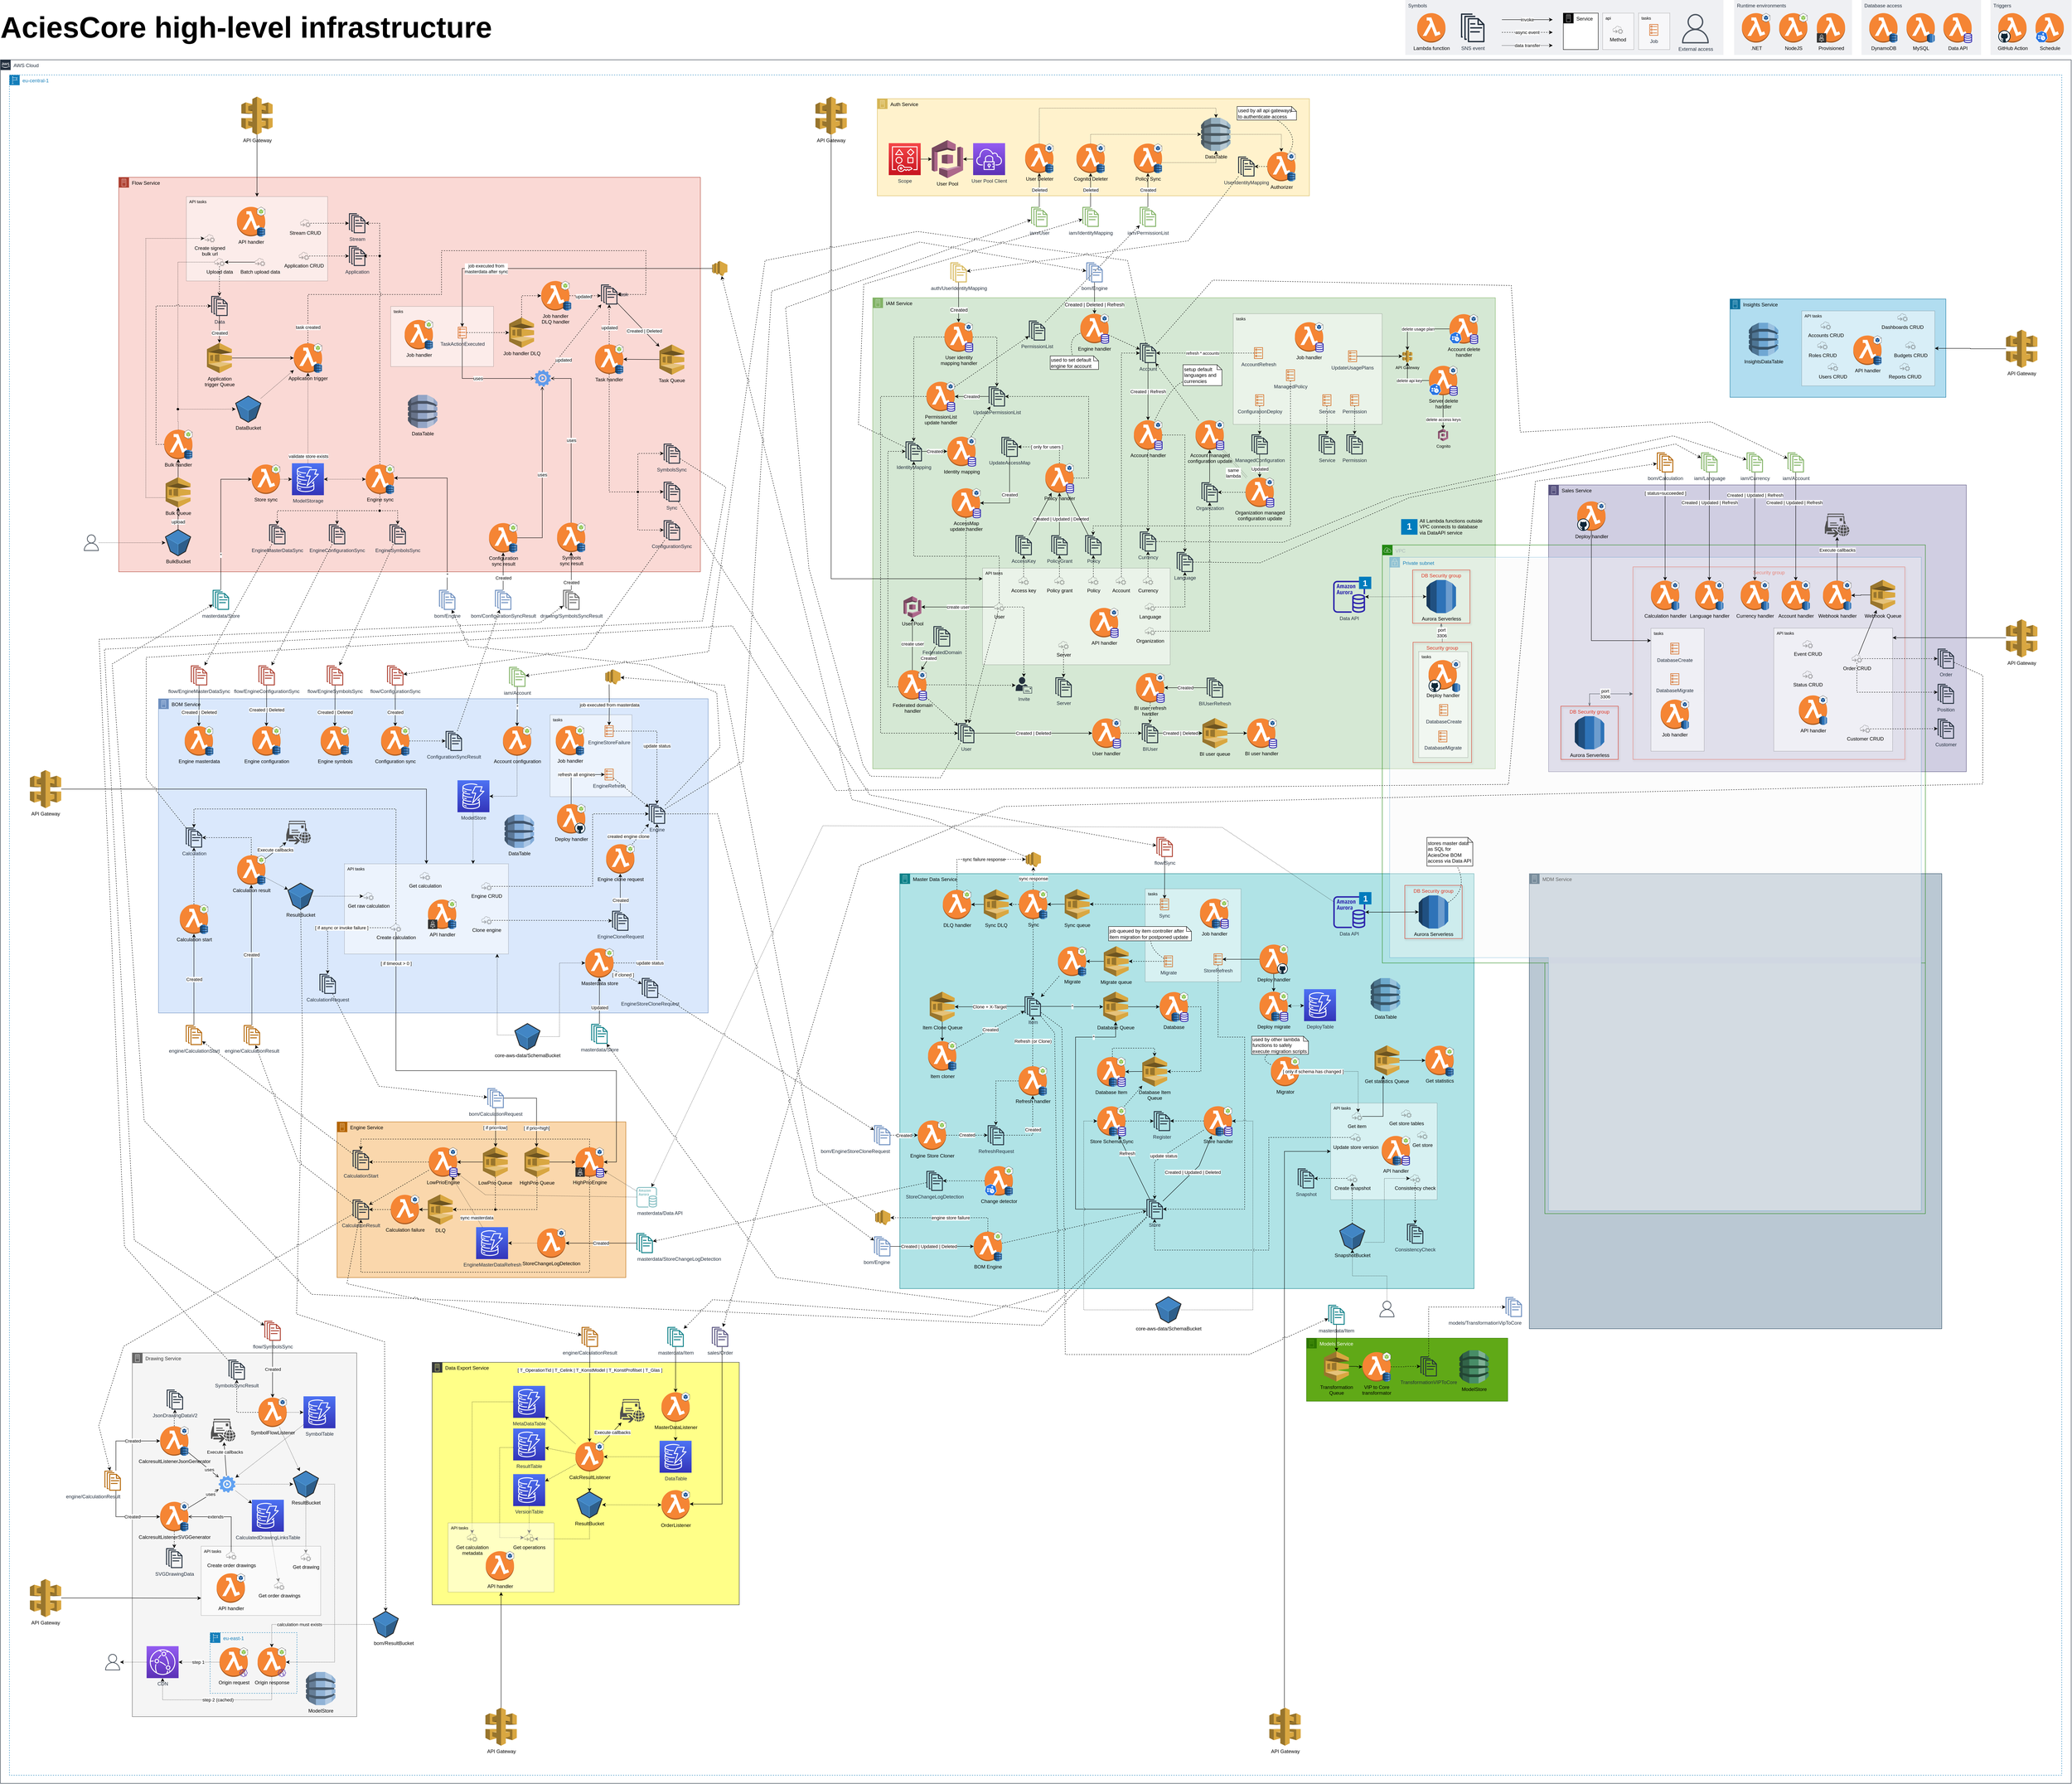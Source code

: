 <mxfile version="18.0.1" type="device"><diagram id="Ht1M8jgEwFfnCIfOTk4-" name="Page-1"><mxGraphModel dx="3910" dy="5455" grid="0" gridSize="10" guides="1" tooltips="1" connect="1" arrows="1" fold="1" page="0" pageScale="1" pageWidth="1654" pageHeight="1169" background="none" math="0" shadow="0"><root><mxCell id="0"/><mxCell id="1" parent="0"/><mxCell id="MG_Y6pCyTqCPIjZYGsLp-3" value="Sales Service" style="points=[[0,0],[0.25,0],[0.5,0],[0.75,0],[1,0],[1,0.25],[1,0.5],[1,0.75],[1,1],[0.75,1],[0.5,1],[0.25,1],[0,1],[0,0.75],[0,0.5],[0,0.25]];outlineConnect=0;html=1;whiteSpace=wrap;fontSize=12;fontStyle=0;container=1;pointerEvents=0;collapsible=0;recursiveResize=0;shape=mxgraph.aws4.group;grIcon=mxgraph.aws4.group_on_premise;strokeColor=#56517e;fillColor=#d0cee2;verticalAlign=top;align=left;spacingLeft=30;dashed=0;shadow=0;labelBorderColor=none;rounded=0;" parent="1" vertex="1"><mxGeometry x="3780" y="-1300" width="1020" height="700" as="geometry"/></mxCell><mxCell id="MG_Y6pCyTqCPIjZYGsLp-472" value="Security group" style="fillColor=none;strokeColor=#DD3522;verticalAlign=top;fontStyle=0;fontColor=#DD3522;shadow=1;labelBorderColor=none;container=0;rounded=0;" parent="1" vertex="1"><mxGeometry x="3986.07" y="-1100" width="663.93" height="470" as="geometry"/></mxCell><mxCell id="MG_Y6pCyTqCPIjZYGsLp-177" value="MDM Service" style="points=[[0,0],[0.25,0],[0.5,0],[0.75,0],[1,0],[1,0.25],[1,0.5],[1,0.75],[1,1],[0.75,1],[0.5,1],[0.25,1],[0,1],[0,0.75],[0,0.5],[0,0.25]];outlineConnect=0;html=1;whiteSpace=wrap;fontSize=12;fontStyle=0;container=1;pointerEvents=0;collapsible=0;recursiveResize=0;shape=mxgraph.aws4.group;grIcon=mxgraph.aws4.group_on_premise;verticalAlign=top;align=left;spacingLeft=30;dashed=0;shadow=0;labelBorderColor=none;rounded=0;fillColor=#bac8d3;strokeColor=#23445d;" parent="1" vertex="1"><mxGeometry x="3733" y="-351" width="1007" height="1111" as="geometry"/></mxCell><mxCell id="kaWND6Cx6Aoph9KSR8mc-131" value="Engine Service" style="points=[[0,0],[0.25,0],[0.5,0],[0.75,0],[1,0],[1,0.25],[1,0.5],[1,0.75],[1,1],[0.75,1],[0.5,1],[0.25,1],[0,1],[0,0.75],[0,0.5],[0,0.25]];outlineConnect=0;html=1;whiteSpace=wrap;fontSize=12;fontStyle=0;container=0;pointerEvents=0;collapsible=0;recursiveResize=0;shape=mxgraph.aws4.group;grIcon=mxgraph.aws4.group_on_premise;strokeColor=#b46504;fillColor=#fad7ac;verticalAlign=top;align=left;spacingLeft=30;dashed=0;shadow=0;labelBorderColor=none;rounded=0;" parent="1" vertex="1"><mxGeometry x="822" y="255" width="705" height="380" as="geometry"/></mxCell><mxCell id="jZVaUwOg5UY3L9NAnvdq-71" value="AWS Cloud" style="points=[[0,0],[0.25,0],[0.5,0],[0.75,0],[1,0],[1,0.25],[1,0.5],[1,0.75],[1,1],[0.75,1],[0.5,1],[0.25,1],[0,1],[0,0.75],[0,0.5],[0,0.25]];outlineConnect=0;gradientColor=none;html=1;whiteSpace=wrap;fontSize=12;fontStyle=0;shape=mxgraph.aws4.group;grIcon=mxgraph.aws4.group_aws_cloud_alt;strokeColor=#232F3E;fillColor=none;verticalAlign=top;align=left;spacingLeft=30;fontColor=#232F3E;dashed=0;labelBackgroundColor=none;container=0;pointerEvents=0;collapsible=0;recursiveResize=0;rounded=0;" parent="1" vertex="1"><mxGeometry y="-2338" width="5056" height="4208" as="geometry"/></mxCell><mxCell id="-YpMA92dBFZE6ZYRX2BH-199" value="" style="edgeStyle=orthogonalEdgeStyle;rounded=0;orthogonalLoop=1;jettySize=auto;html=1;fontColor=default;labelBackgroundColor=default;" parent="1" source="-YpMA92dBFZE6ZYRX2BH-200" target="-YpMA92dBFZE6ZYRX2BH-169" edge="1"><mxGeometry relative="1" as="geometry"><mxPoint x="2524.5" y="-591.5" as="sourcePoint"/></mxGeometry></mxCell><mxCell id="ogOppKeJ_-I_Vzot9XTo-1" value="BOM Service" style="points=[[0,0],[0.25,0],[0.5,0],[0.75,0],[1,0],[1,0.25],[1,0.5],[1,0.75],[1,1],[0.75,1],[0.5,1],[0.25,1],[0,1],[0,0.75],[0,0.5],[0,0.25]];outlineConnect=0;html=1;whiteSpace=wrap;fontSize=12;fontStyle=0;container=1;pointerEvents=0;collapsible=0;recursiveResize=0;shape=mxgraph.aws4.group;grIcon=mxgraph.aws4.group_on_premise;strokeColor=#6c8ebf;fillColor=#dae8fc;verticalAlign=top;align=left;spacingLeft=30;dashed=0;shadow=0;labelBorderColor=none;rounded=0;" parent="1" vertex="1"><mxGeometry x="386" y="-778" width="1342" height="767" as="geometry"/></mxCell><mxCell id="ogOppKeJ_-I_Vzot9XTo-2" value="API tasks" style="dashed=1;verticalAlign=top;fontStyle=0;labelBackgroundColor=none;fontSize=10;dashPattern=1 1;align=left;spacingLeft=5;gradientColor=none;rounded=0;sketch=0;shadow=0;opacity=50;" parent="ogOppKeJ_-I_Vzot9XTo-1" vertex="1"><mxGeometry x="454" y="403" width="400.37" height="220" as="geometry"/></mxCell><mxCell id="ogOppKeJ_-I_Vzot9XTo-33" value="" style="rounded=0;orthogonalLoop=1;jettySize=auto;html=1;dashed=1;fontColor=default;edgeStyle=orthogonalEdgeStyle;" parent="ogOppKeJ_-I_Vzot9XTo-1" source="ogOppKeJ_-I_Vzot9XTo-111" target="ogOppKeJ_-I_Vzot9XTo-82" edge="1"><mxGeometry relative="1" as="geometry"><mxPoint x="726.37" y="-260.88" as="targetPoint"/><mxPoint x="577.37" y="555.118" as="sourcePoint"/><Array as="points"><mxPoint x="1060" y="458"/><mxPoint x="1060" y="281"/></Array></mxGeometry></mxCell><mxCell id="ogOppKeJ_-I_Vzot9XTo-42" value="tasks" style="dashed=1;verticalAlign=top;fontStyle=0;labelBackgroundColor=none;fontSize=10;dashPattern=1 1;align=left;spacingLeft=5;gradientColor=none;strokeColor=default;rounded=0;sketch=0;shadow=0;opacity=50;" parent="ogOppKeJ_-I_Vzot9XTo-1" vertex="1"><mxGeometry x="956" y="39" width="200" height="200" as="geometry"/></mxCell><mxCell id="ogOppKeJ_-I_Vzot9XTo-47" value="EngineStoreFailure" style="sketch=0;outlineConnect=0;fontColor=#232F3E;gradientColor=none;fillColor=#D45B07;strokeColor=none;dashed=0;verticalLabelPosition=bottom;verticalAlign=top;align=center;html=1;fontSize=12;fontStyle=0;aspect=fixed;pointerEvents=1;shape=mxgraph.aws4.ecs_task;" parent="ogOppKeJ_-I_Vzot9XTo-1" vertex="1"><mxGeometry x="1089.42" y="65" width="21.58" height="28" as="geometry"/></mxCell><mxCell id="ogOppKeJ_-I_Vzot9XTo-48" value="EngineRefresh" style="sketch=0;outlineConnect=0;fontColor=#232F3E;gradientColor=none;fillColor=#D45B07;strokeColor=none;dashed=0;verticalLabelPosition=bottom;verticalAlign=top;align=center;html=1;fontSize=12;fontStyle=0;aspect=fixed;pointerEvents=1;shape=mxgraph.aws4.ecs_task;" parent="ogOppKeJ_-I_Vzot9XTo-1" vertex="1"><mxGeometry x="1089.42" y="171" width="21.58" height="28" as="geometry"/></mxCell><mxCell id="ogOppKeJ_-I_Vzot9XTo-82" value="Engine" style="outlineConnect=0;fontColor=#232F3E;gradientColor=none;fillColor=#232F3D;strokeColor=none;dashed=0;verticalLabelPosition=bottom;verticalAlign=top;align=center;html=1;fontSize=12;fontStyle=0;aspect=fixed;pointerEvents=1;shape=mxgraph.aws4.documents;shadow=0;labelBorderColor=none;rounded=0;labelPosition=center;" parent="ogOppKeJ_-I_Vzot9XTo-1" vertex="1"><mxGeometry x="1197.0" y="256" width="40" height="50" as="geometry"/></mxCell><mxCell id="ogOppKeJ_-I_Vzot9XTo-110" value="Create calculation" style="sketch=0;pointerEvents=1;shadow=0;dashed=0;html=1;strokeColor=none;fillColor=#505050;labelPosition=center;verticalLabelPosition=bottom;outlineConnect=0;verticalAlign=top;align=center;shape=mxgraph.office.clouds.cloud_service_request;rounded=0;glass=1;fontSize=12;opacity=50;" parent="ogOppKeJ_-I_Vzot9XTo-1" vertex="1"><mxGeometry x="567" y="549" width="25.5" height="20" as="geometry"/></mxCell><mxCell id="ogOppKeJ_-I_Vzot9XTo-111" value="Engine CRUD" style="sketch=0;pointerEvents=1;shadow=0;dashed=0;html=1;strokeColor=none;fillColor=#505050;labelPosition=center;verticalLabelPosition=bottom;outlineConnect=0;verticalAlign=top;align=center;shape=mxgraph.office.clouds.cloud_service_request;rounded=0;glass=1;fontSize=12;opacity=50;" parent="ogOppKeJ_-I_Vzot9XTo-1" vertex="1"><mxGeometry x="788" y="448" width="25.5" height="20" as="geometry"/></mxCell><mxCell id="ogOppKeJ_-I_Vzot9XTo-117" value="Clone engine" style="sketch=0;pointerEvents=1;shadow=0;dashed=0;html=1;strokeColor=none;fillColor=#505050;labelPosition=center;verticalLabelPosition=bottom;outlineConnect=0;verticalAlign=top;align=center;shape=mxgraph.office.clouds.cloud_service_request;rounded=0;glass=1;fontSize=12;opacity=50;" parent="ogOppKeJ_-I_Vzot9XTo-1" vertex="1"><mxGeometry x="788.25" y="531" width="25.5" height="20" as="geometry"/></mxCell><mxCell id="kaWND6Cx6Aoph9KSR8mc-2" value="" style="edgeStyle=orthogonalEdgeStyle;rounded=0;orthogonalLoop=1;jettySize=auto;html=1;fontSize=12;elbow=vertical;horizontal=1;labelBackgroundColor=default;" parent="ogOppKeJ_-I_Vzot9XTo-1" source="kaWND6Cx6Aoph9KSR8mc-1" target="ogOppKeJ_-I_Vzot9XTo-48" edge="1"><mxGeometry relative="1" as="geometry"><mxPoint x="1175" y="150.0" as="sourcePoint"/><mxPoint x="1363.701" y="468.5" as="targetPoint"/><Array as="points"><mxPoint x="1008" y="185"/></Array></mxGeometry></mxCell><mxCell id="kaWND6Cx6Aoph9KSR8mc-68" value="" style="edgeStyle=orthogonalEdgeStyle;rounded=0;orthogonalLoop=1;jettySize=auto;html=1;dashed=1;fontColor=default;" parent="ogOppKeJ_-I_Vzot9XTo-1" source="ogOppKeJ_-I_Vzot9XTo-117" target="kaWND6Cx6Aoph9KSR8mc-32" edge="1"><mxGeometry relative="1" as="geometry"><mxPoint x="726.37" y="-200.88" as="targetPoint"/><mxPoint x="577.37" y="615.118" as="sourcePoint"/></mxGeometry></mxCell><mxCell id="kaWND6Cx6Aoph9KSR8mc-71" value="Get raw calculation" style="sketch=0;pointerEvents=1;shadow=0;dashed=0;html=1;strokeColor=none;fillColor=#505050;labelPosition=center;verticalLabelPosition=bottom;outlineConnect=0;verticalAlign=top;align=center;shape=mxgraph.office.clouds.cloud_service_request;rounded=0;glass=1;fontSize=12;opacity=50;" parent="ogOppKeJ_-I_Vzot9XTo-1" vertex="1"><mxGeometry x="500" y="472" width="25.5" height="20" as="geometry"/></mxCell><mxCell id="kaWND6Cx6Aoph9KSR8mc-72" style="edgeStyle=orthogonalEdgeStyle;rounded=0;orthogonalLoop=1;jettySize=auto;html=1;fontColor=none;dashed=1;dashPattern=1 2;" parent="ogOppKeJ_-I_Vzot9XTo-1" source="ogOppKeJ_-I_Vzot9XTo-122" target="kaWND6Cx6Aoph9KSR8mc-71" edge="1"><mxGeometry relative="1" as="geometry"><mxPoint x="-15.5" y="91.941" as="sourcePoint"/><mxPoint x="473" y="440" as="targetPoint"/></mxGeometry></mxCell><mxCell id="kaWND6Cx6Aoph9KSR8mc-73" value="Get calculation" style="sketch=0;pointerEvents=1;shadow=0;dashed=0;html=1;strokeColor=none;fillColor=#505050;labelPosition=center;verticalLabelPosition=bottom;outlineConnect=0;verticalAlign=top;align=center;shape=mxgraph.office.clouds.cloud_service_request;rounded=0;glass=1;fontSize=12;opacity=50;" parent="ogOppKeJ_-I_Vzot9XTo-1" vertex="1"><mxGeometry x="638" y="423" width="25.5" height="20" as="geometry"/></mxCell><mxCell id="kaWND6Cx6Aoph9KSR8mc-85" value="created engine clone" style="rounded=0;orthogonalLoop=1;jettySize=auto;html=1;dashed=1;fontColor=default;" parent="ogOppKeJ_-I_Vzot9XTo-1" source="kaWND6Cx6Aoph9KSR8mc-30" target="ogOppKeJ_-I_Vzot9XTo-82" edge="1"><mxGeometry x="-0.728" y="19" relative="1" as="geometry"><mxPoint x="713.37" y="-90.88" as="targetPoint"/><mxPoint x="564.37" y="725.118" as="sourcePoint"/><mxPoint as="offset"/></mxGeometry></mxCell><mxCell id="kaWND6Cx6Aoph9KSR8mc-91" value="update status" style="edgeStyle=orthogonalEdgeStyle;rounded=0;orthogonalLoop=1;jettySize=auto;html=1;dashed=1;fontColor=default;" parent="ogOppKeJ_-I_Vzot9XTo-1" source="ogOppKeJ_-I_Vzot9XTo-22" target="ogOppKeJ_-I_Vzot9XTo-82" edge="1"><mxGeometry x="-0.601" relative="1" as="geometry"><mxPoint x="705" y="689.64" as="targetPoint"/><mxPoint x="703" y="586" as="sourcePoint"/><Array as="points"><mxPoint x="1217" y="645"/></Array><mxPoint as="offset"/></mxGeometry></mxCell><mxCell id="kaWND6Cx6Aoph9KSR8mc-92" value="update status" style="edgeStyle=orthogonalEdgeStyle;rounded=0;orthogonalLoop=1;jettySize=auto;html=1;dashed=1;fontColor=default;startArrow=none;endArrow=classic;endFill=1;" parent="ogOppKeJ_-I_Vzot9XTo-1" source="ogOppKeJ_-I_Vzot9XTo-47" target="ogOppKeJ_-I_Vzot9XTo-82" edge="1"><mxGeometry relative="1" as="geometry"><mxPoint x="1188" y="81" as="targetPoint"/></mxGeometry></mxCell><mxCell id="kaWND6Cx6Aoph9KSR8mc-97" value="Calculation" style="outlineConnect=0;fontColor=#232F3E;gradientColor=none;fillColor=#232F3D;strokeColor=none;dashed=0;verticalLabelPosition=bottom;verticalAlign=top;align=center;html=1;fontSize=12;fontStyle=0;aspect=fixed;pointerEvents=1;shape=mxgraph.aws4.documents;shadow=0;labelBorderColor=none;rounded=0;labelPosition=center;" parent="ogOppKeJ_-I_Vzot9XTo-1" vertex="1"><mxGeometry x="66.5" y="314" width="40" height="50" as="geometry"/></mxCell><mxCell id="kaWND6Cx6Aoph9KSR8mc-98" value="" style="rounded=0;orthogonalLoop=1;jettySize=auto;html=1;dashed=1;fontColor=default;edgeStyle=orthogonalEdgeStyle;" parent="ogOppKeJ_-I_Vzot9XTo-1" source="ogOppKeJ_-I_Vzot9XTo-110" target="kaWND6Cx6Aoph9KSR8mc-97" edge="1"><mxGeometry relative="1" as="geometry"><mxPoint x="486.37" y="-200.88" as="targetPoint"/><mxPoint x="337.37" y="615.118" as="sourcePoint"/><Array as="points"><mxPoint x="580" y="269"/></Array></mxGeometry></mxCell><mxCell id="kaWND6Cx6Aoph9KSR8mc-99" value="" style="edgeStyle=orthogonalEdgeStyle;rounded=0;orthogonalLoop=1;jettySize=auto;html=1;dashed=1;fontColor=default;jumpStyle=sharp;" parent="ogOppKeJ_-I_Vzot9XTo-1" source="kaWND6Cx6Aoph9KSR8mc-24" target="kaWND6Cx6Aoph9KSR8mc-97" edge="1"><mxGeometry relative="1" as="geometry"><mxPoint x="468" y="341" as="targetPoint"/><mxPoint x="298" y="332.5" as="sourcePoint"/></mxGeometry></mxCell><mxCell id="kaWND6Cx6Aoph9KSR8mc-100" value="" style="edgeStyle=orthogonalEdgeStyle;rounded=0;orthogonalLoop=1;jettySize=auto;html=1;dashed=1;fontColor=default;" parent="ogOppKeJ_-I_Vzot9XTo-1" source="kaWND6Cx6Aoph9KSR8mc-27" target="kaWND6Cx6Aoph9KSR8mc-97" edge="1"><mxGeometry relative="1" as="geometry"><mxPoint x="748" y="401" as="targetPoint"/><mxPoint x="578" y="392.5" as="sourcePoint"/><Array as="points"><mxPoint x="227" y="339"/></Array></mxGeometry></mxCell><mxCell id="kaWND6Cx6Aoph9KSR8mc-16" value="Created | Deleted" style="edgeStyle=orthogonalEdgeStyle;rounded=0;orthogonalLoop=1;jettySize=auto;html=1;fontColor=default;" parent="ogOppKeJ_-I_Vzot9XTo-1" source="kaWND6Cx6Aoph9KSR8mc-17" target="kaWND6Cx6Aoph9KSR8mc-15" edge="1"><mxGeometry x="0.303" relative="1" as="geometry"><mxPoint x="-2551.364" y="1979.5" as="targetPoint"/><mxPoint y="1" as="offset"/></mxGeometry></mxCell><mxCell id="kaWND6Cx6Aoph9KSR8mc-17" value="flow/EngineMasterDataSync" style="outlineConnect=0;fontColor=#232F3E;gradientColor=none;fillColor=#AE4132;strokeColor=none;dashed=0;verticalLabelPosition=bottom;verticalAlign=top;align=center;html=1;fontSize=12;fontStyle=0;aspect=fixed;pointerEvents=1;shape=mxgraph.aws4.documents;shadow=0;labelBorderColor=none;rounded=0;labelPosition=center;" parent="ogOppKeJ_-I_Vzot9XTo-1" vertex="1"><mxGeometry x="79" y="-82" width="40" height="50" as="geometry"/></mxCell><mxCell id="kaWND6Cx6Aoph9KSR8mc-19" value="Created | Deleted" style="edgeStyle=orthogonalEdgeStyle;rounded=0;orthogonalLoop=1;jettySize=auto;html=1;fontColor=default;" parent="ogOppKeJ_-I_Vzot9XTo-1" source="kaWND6Cx6Aoph9KSR8mc-20" target="kaWND6Cx6Aoph9KSR8mc-18" edge="1"><mxGeometry x="0.203" relative="1" as="geometry"><mxPoint x="-4278.364" y="3229.5" as="targetPoint"/><mxPoint as="offset"/></mxGeometry></mxCell><mxCell id="kaWND6Cx6Aoph9KSR8mc-20" value="flow/EngineConfigurationSync" style="outlineConnect=0;fontColor=#232F3E;gradientColor=none;fillColor=#AE4132;strokeColor=none;dashed=0;verticalLabelPosition=bottom;verticalAlign=top;align=center;html=1;fontSize=12;fontStyle=0;aspect=fixed;pointerEvents=1;shape=mxgraph.aws4.documents;shadow=0;labelBorderColor=none;rounded=0;labelPosition=center;" parent="ogOppKeJ_-I_Vzot9XTo-1" vertex="1"><mxGeometry x="244" y="-82" width="40" height="50" as="geometry"/></mxCell><mxCell id="kaWND6Cx6Aoph9KSR8mc-22" value="Created | Deleted" style="edgeStyle=orthogonalEdgeStyle;rounded=0;orthogonalLoop=1;jettySize=auto;html=1;fontColor=default;" parent="ogOppKeJ_-I_Vzot9XTo-1" source="kaWND6Cx6Aoph9KSR8mc-23" target="kaWND6Cx6Aoph9KSR8mc-21" edge="1"><mxGeometry x="0.303" relative="1" as="geometry"><mxPoint x="-6055.364" y="4483.62" as="targetPoint"/><mxPoint y="1" as="offset"/></mxGeometry></mxCell><mxCell id="kaWND6Cx6Aoph9KSR8mc-23" value="flow/EngineSymbolsSync" style="outlineConnect=0;fontColor=#232F3E;gradientColor=none;fillColor=#AE4132;strokeColor=none;dashed=0;verticalLabelPosition=bottom;verticalAlign=top;align=center;html=1;fontSize=12;fontStyle=0;aspect=fixed;pointerEvents=1;shape=mxgraph.aws4.documents;shadow=0;labelBorderColor=none;rounded=0;labelPosition=center;" parent="ogOppKeJ_-I_Vzot9XTo-1" vertex="1"><mxGeometry x="411" y="-82" width="40" height="50" as="geometry"/></mxCell><mxCell id="kaWND6Cx6Aoph9KSR8mc-52" value="" style="group" parent="ogOppKeJ_-I_Vzot9XTo-1" vertex="1" connectable="0"><mxGeometry x="64" y="67" width="70" height="72" as="geometry"/></mxCell><mxCell id="kaWND6Cx6Aoph9KSR8mc-15" value="Engine masterdata" style="outlineConnect=0;dashed=0;verticalLabelPosition=bottom;verticalAlign=top;align=center;html=1;shape=mxgraph.aws3.lambda_function;fillColor=#F58534;gradientColor=none;shadow=0;labelBorderColor=none;fontColor=default;strokeColor=default;strokeWidth=1;rounded=0;" parent="kaWND6Cx6Aoph9KSR8mc-52" vertex="1"><mxGeometry width="69" height="72" as="geometry"/></mxCell><mxCell id="kaWND6Cx6Aoph9KSR8mc-40" value="" style="outlineConnect=0;dashed=0;verticalLabelPosition=bottom;verticalAlign=top;align=center;html=1;shape=mxgraph.aws3.android;fillColor=#8CC64F;gradientColor=none;fontColor=none;" parent="kaWND6Cx6Aoph9KSR8mc-52" vertex="1"><mxGeometry x="50" width="19" height="23" as="geometry"/></mxCell><mxCell id="kaWND6Cx6Aoph9KSR8mc-825" value="" style="outlineConnect=0;dashed=0;verticalLabelPosition=bottom;verticalAlign=top;align=center;html=1;shape=mxgraph.aws3.dynamo_db;fillColor=#2E73B8;gradientColor=none;shadow=0;sketch=0;fontColor=none;strokeColor=default;strokeWidth=1;fontSize=12;" parent="kaWND6Cx6Aoph9KSR8mc-52" vertex="1"><mxGeometry x="50" y="49.5" width="20" height="22.5" as="geometry"/></mxCell><mxCell id="kaWND6Cx6Aoph9KSR8mc-53" value="" style="group" parent="ogOppKeJ_-I_Vzot9XTo-1" vertex="1" connectable="0"><mxGeometry x="229" y="67" width="70" height="70" as="geometry"/></mxCell><mxCell id="kaWND6Cx6Aoph9KSR8mc-18" value="Engine configuration" style="outlineConnect=0;dashed=0;verticalLabelPosition=bottom;verticalAlign=top;align=center;html=1;shape=mxgraph.aws3.lambda_function;fillColor=#F58534;gradientColor=none;shadow=0;labelBorderColor=none;fontColor=default;strokeColor=default;strokeWidth=1;rounded=0;" parent="kaWND6Cx6Aoph9KSR8mc-53" vertex="1"><mxGeometry width="69" height="72" as="geometry"/></mxCell><mxCell id="kaWND6Cx6Aoph9KSR8mc-41" value="" style="outlineConnect=0;dashed=0;verticalLabelPosition=bottom;verticalAlign=top;align=center;html=1;shape=mxgraph.aws3.android;fillColor=#8CC64F;gradientColor=none;fontColor=none;" parent="kaWND6Cx6Aoph9KSR8mc-53" vertex="1"><mxGeometry x="48.87" width="20.13" height="23" as="geometry"/></mxCell><mxCell id="kaWND6Cx6Aoph9KSR8mc-826" value="" style="outlineConnect=0;dashed=0;verticalLabelPosition=bottom;verticalAlign=top;align=center;html=1;shape=mxgraph.aws3.dynamo_db;fillColor=#2E73B8;gradientColor=none;shadow=0;sketch=0;fontColor=none;strokeColor=default;strokeWidth=1;fontSize=12;" parent="kaWND6Cx6Aoph9KSR8mc-53" vertex="1"><mxGeometry x="48.87" y="47.5" width="20" height="22.5" as="geometry"/></mxCell><mxCell id="kaWND6Cx6Aoph9KSR8mc-54" value="" style="group" parent="ogOppKeJ_-I_Vzot9XTo-1" vertex="1" connectable="0"><mxGeometry x="396" y="67" width="70" height="70" as="geometry"/></mxCell><mxCell id="kaWND6Cx6Aoph9KSR8mc-21" value="Engine symbols" style="outlineConnect=0;dashed=0;verticalLabelPosition=bottom;verticalAlign=top;align=center;html=1;shape=mxgraph.aws3.lambda_function;fillColor=#F58534;gradientColor=none;shadow=0;labelBorderColor=none;fontColor=default;strokeColor=default;strokeWidth=1;rounded=0;" parent="kaWND6Cx6Aoph9KSR8mc-54" vertex="1"><mxGeometry width="69" height="72" as="geometry"/></mxCell><mxCell id="kaWND6Cx6Aoph9KSR8mc-42" value="" style="outlineConnect=0;dashed=0;verticalLabelPosition=bottom;verticalAlign=top;align=center;html=1;shape=mxgraph.aws3.android;fillColor=#8CC64F;gradientColor=none;fontColor=none;" parent="kaWND6Cx6Aoph9KSR8mc-54" vertex="1"><mxGeometry x="48.87" width="20.13" height="23" as="geometry"/></mxCell><mxCell id="kaWND6Cx6Aoph9KSR8mc-827" value="" style="outlineConnect=0;dashed=0;verticalLabelPosition=bottom;verticalAlign=top;align=center;html=1;shape=mxgraph.aws3.dynamo_db;fillColor=#2E73B8;gradientColor=none;shadow=0;sketch=0;fontColor=none;strokeColor=default;strokeWidth=1;fontSize=12;" parent="kaWND6Cx6Aoph9KSR8mc-54" vertex="1"><mxGeometry x="48.94" y="47.5" width="20" height="22.5" as="geometry"/></mxCell><mxCell id="kaWND6Cx6Aoph9KSR8mc-50" value="" style="group" parent="ogOppKeJ_-I_Vzot9XTo-1" vertex="1" connectable="0"><mxGeometry x="1042" y="609" width="69" height="72" as="geometry"/></mxCell><mxCell id="ogOppKeJ_-I_Vzot9XTo-22" value="Masterdata store" style="outlineConnect=0;dashed=0;verticalLabelPosition=bottom;verticalAlign=top;align=center;html=1;shape=mxgraph.aws3.lambda_function;fillColor=#F58534;gradientColor=none;shadow=0;labelBorderColor=none;fontColor=default;strokeColor=default;strokeWidth=1;rounded=0;" parent="kaWND6Cx6Aoph9KSR8mc-50" vertex="1"><mxGeometry width="69" height="72" as="geometry"/></mxCell><mxCell id="kaWND6Cx6Aoph9KSR8mc-38" value="" style="outlineConnect=0;dashed=0;verticalLabelPosition=bottom;verticalAlign=top;align=center;html=1;shape=mxgraph.aws3.android;fillColor=#8CC64F;gradientColor=none;fontColor=none;" parent="kaWND6Cx6Aoph9KSR8mc-50" vertex="1"><mxGeometry x="48.87" width="20.13" height="23" as="geometry"/></mxCell><mxCell id="ogOppKeJ_-I_Vzot9XTo-122" value="ResultBucket" style="verticalLabelPosition=bottom;html=1;verticalAlign=top;strokeWidth=1;align=center;outlineConnect=0;dashed=0;outlineConnect=0;shape=mxgraph.aws3d.s3Bucket;fillColor=#4286c5;strokeColor=#57A2D8;aspect=fixed;" parent="ogOppKeJ_-I_Vzot9XTo-1" vertex="1"><mxGeometry x="316" y="450.1" width="61.5" height="63.8" as="geometry"/></mxCell><mxCell id="kaWND6Cx6Aoph9KSR8mc-66" style="rounded=0;orthogonalLoop=1;jettySize=auto;html=1;fontColor=none;dashed=1;dashPattern=1 2;" parent="ogOppKeJ_-I_Vzot9XTo-1" source="kaWND6Cx6Aoph9KSR8mc-27" target="ogOppKeJ_-I_Vzot9XTo-122" edge="1"><mxGeometry relative="1" as="geometry"><mxPoint x="261" y="349.863" as="sourcePoint"/><mxPoint x="-434" y="-44.12" as="targetPoint"/></mxGeometry></mxCell><mxCell id="kaWND6Cx6Aoph9KSR8mc-56" value="" style="group" parent="ogOppKeJ_-I_Vzot9XTo-1" vertex="1" connectable="0"><mxGeometry x="192" y="382" width="69" height="72" as="geometry"/></mxCell><mxCell id="kaWND6Cx6Aoph9KSR8mc-27" value="Calculation result" style="outlineConnect=0;dashed=0;verticalLabelPosition=bottom;verticalAlign=top;align=center;html=1;shape=mxgraph.aws3.lambda_function;fillColor=#F58534;gradientColor=none;shadow=0;labelBorderColor=none;fontColor=default;strokeColor=default;strokeWidth=1;rounded=0;" parent="kaWND6Cx6Aoph9KSR8mc-56" vertex="1"><mxGeometry width="69" height="72" as="geometry"/></mxCell><mxCell id="kaWND6Cx6Aoph9KSR8mc-45" value="" style="outlineConnect=0;dashed=0;verticalLabelPosition=bottom;verticalAlign=top;align=center;html=1;shape=mxgraph.aws3.android;fillColor=#8CC64F;gradientColor=none;fontColor=none;" parent="kaWND6Cx6Aoph9KSR8mc-56" vertex="1"><mxGeometry x="48.87" width="20.13" height="23" as="geometry"/></mxCell><mxCell id="kaWND6Cx6Aoph9KSR8mc-830" value="" style="outlineConnect=0;dashed=0;verticalLabelPosition=bottom;verticalAlign=top;align=center;html=1;shape=mxgraph.aws3.dynamo_db;fillColor=#2E73B8;gradientColor=none;shadow=0;sketch=0;fontColor=none;strokeColor=default;strokeWidth=1;fontSize=12;" parent="kaWND6Cx6Aoph9KSR8mc-56" vertex="1"><mxGeometry x="49" y="49.5" width="20" height="22.5" as="geometry"/></mxCell><mxCell id="kaWND6Cx6Aoph9KSR8mc-31" value="Created" style="edgeStyle=orthogonalEdgeStyle;rounded=0;orthogonalLoop=1;jettySize=auto;html=1;fontColor=default;" parent="ogOppKeJ_-I_Vzot9XTo-1" source="kaWND6Cx6Aoph9KSR8mc-32" target="kaWND6Cx6Aoph9KSR8mc-30" edge="1"><mxGeometry x="-0.427" relative="1" as="geometry"><mxPoint x="-11267.864" y="8293.5" as="targetPoint"/><mxPoint as="offset"/></mxGeometry></mxCell><mxCell id="kaWND6Cx6Aoph9KSR8mc-32" value="EngineCloneRequest" style="outlineConnect=0;fontColor=#232F3E;gradientColor=none;fillColor=#232F3D;strokeColor=none;dashed=0;verticalLabelPosition=bottom;verticalAlign=top;align=center;html=1;fontSize=12;fontStyle=0;aspect=fixed;pointerEvents=1;shape=mxgraph.aws4.documents;shadow=0;labelBorderColor=none;rounded=0;labelPosition=center;" parent="ogOppKeJ_-I_Vzot9XTo-1" vertex="1"><mxGeometry x="1107.5" y="517" width="40" height="50" as="geometry"/></mxCell><mxCell id="kaWND6Cx6Aoph9KSR8mc-83" value="" style="sketch=0;pointerEvents=1;shadow=0;dashed=0;html=1;strokeColor=none;fillColor=#505050;labelPosition=center;verticalLabelPosition=bottom;verticalAlign=top;outlineConnect=0;align=center;shape=mxgraph.office.communications.remote_move_request;fontColor=none;" parent="ogOppKeJ_-I_Vzot9XTo-1" vertex="1"><mxGeometry x="312" y="298" width="60" height="57" as="geometry"/></mxCell><mxCell id="kaWND6Cx6Aoph9KSR8mc-84" value="Execute callbacks" style="rounded=0;orthogonalLoop=1;jettySize=auto;html=1;fontColor=default;" parent="ogOppKeJ_-I_Vzot9XTo-1" source="kaWND6Cx6Aoph9KSR8mc-27" target="kaWND6Cx6Aoph9KSR8mc-83" edge="1"><mxGeometry x="-0.024" y="2" relative="1" as="geometry"><mxPoint x="-10210.864" y="6338.5" as="targetPoint"/><mxPoint x="193.525" y="342" as="sourcePoint"/><mxPoint as="offset"/></mxGeometry></mxCell><mxCell id="kaWND6Cx6Aoph9KSR8mc-48" value="" style="group" parent="ogOppKeJ_-I_Vzot9XTo-1" vertex="1" connectable="0"><mxGeometry x="973" y="257" width="69" height="72" as="geometry"/></mxCell><mxCell id="kaWND6Cx6Aoph9KSR8mc-415" value="" style="group" parent="kaWND6Cx6Aoph9KSR8mc-48" vertex="1" connectable="0"><mxGeometry width="69" height="72" as="geometry"/></mxCell><mxCell id="kaWND6Cx6Aoph9KSR8mc-1" value="Deploy handler" style="outlineConnect=0;dashed=0;verticalLabelPosition=bottom;verticalAlign=top;align=center;html=1;shape=mxgraph.aws3.lambda_function;fillColor=#F58534;gradientColor=none;shadow=0;labelBorderColor=none;fontColor=default;strokeColor=default;strokeWidth=1;rounded=0;" parent="kaWND6Cx6Aoph9KSR8mc-415" vertex="1"><mxGeometry width="69" height="72" as="geometry"/></mxCell><mxCell id="kaWND6Cx6Aoph9KSR8mc-36" value="" style="outlineConnect=0;dashed=0;verticalLabelPosition=bottom;verticalAlign=top;align=center;html=1;shape=mxgraph.aws3.android;fillColor=#8CC64F;gradientColor=none;fontColor=none;" parent="kaWND6Cx6Aoph9KSR8mc-415" vertex="1"><mxGeometry x="48.87" width="20.13" height="23" as="geometry"/></mxCell><mxCell id="kaWND6Cx6Aoph9KSR8mc-414" value="" style="dashed=0;outlineConnect=0;html=1;align=center;labelPosition=center;verticalLabelPosition=bottom;verticalAlign=top;shape=mxgraph.weblogos.github;shadow=0;sketch=0;fontColor=none;strokeColor=default;strokeWidth=1;fillColor=#333333;gradientColor=none;" parent="kaWND6Cx6Aoph9KSR8mc-415" vertex="1"><mxGeometry x="43" y="46" width="26" height="26" as="geometry"/></mxCell><mxCell id="kaWND6Cx6Aoph9KSR8mc-89" value="EngineStoreCloneRequest" style="outlineConnect=0;fontColor=#232F3E;gradientColor=none;fillColor=#232F3D;strokeColor=none;dashed=0;verticalLabelPosition=bottom;verticalAlign=top;align=center;html=1;fontSize=12;fontStyle=0;aspect=fixed;pointerEvents=1;shape=mxgraph.aws4.documents;shadow=0;labelBorderColor=none;rounded=0;labelPosition=center;" parent="ogOppKeJ_-I_Vzot9XTo-1" vertex="1"><mxGeometry x="1180" y="681" width="40" height="50" as="geometry"/></mxCell><mxCell id="kaWND6Cx6Aoph9KSR8mc-90" value="[ if cloned ]" style="rounded=0;orthogonalLoop=1;jettySize=auto;html=1;dashed=1;fontColor=default;" parent="ogOppKeJ_-I_Vzot9XTo-1" source="ogOppKeJ_-I_Vzot9XTo-22" target="kaWND6Cx6Aoph9KSR8mc-89" edge="1"><mxGeometry x="-0.325" y="-1" relative="1" as="geometry"><mxPoint x="577" y="173.9" as="targetPoint"/><mxPoint x="575" y="70.26" as="sourcePoint"/><mxPoint as="offset"/></mxGeometry></mxCell><mxCell id="kaWND6Cx6Aoph9KSR8mc-55" value="" style="group" parent="ogOppKeJ_-I_Vzot9XTo-1" vertex="1" connectable="0"><mxGeometry x="52" y="502" width="69" height="72" as="geometry"/></mxCell><mxCell id="kaWND6Cx6Aoph9KSR8mc-24" value="Calculation start" style="outlineConnect=0;dashed=0;verticalLabelPosition=bottom;verticalAlign=top;align=center;html=1;shape=mxgraph.aws3.lambda_function;fillColor=#F58534;gradientColor=none;shadow=0;labelBorderColor=none;fontColor=default;strokeColor=default;strokeWidth=1;rounded=0;" parent="kaWND6Cx6Aoph9KSR8mc-55" vertex="1"><mxGeometry width="69" height="72" as="geometry"/></mxCell><mxCell id="kaWND6Cx6Aoph9KSR8mc-44" value="" style="outlineConnect=0;dashed=0;verticalLabelPosition=bottom;verticalAlign=top;align=center;html=1;shape=mxgraph.aws3.android;fillColor=#8CC64F;gradientColor=none;fontColor=none;" parent="kaWND6Cx6Aoph9KSR8mc-55" vertex="1"><mxGeometry x="48.87" width="20.13" height="23" as="geometry"/></mxCell><mxCell id="kaWND6Cx6Aoph9KSR8mc-829" value="" style="outlineConnect=0;dashed=0;verticalLabelPosition=bottom;verticalAlign=top;align=center;html=1;shape=mxgraph.aws3.dynamo_db;fillColor=#2E73B8;gradientColor=none;shadow=0;sketch=0;fontColor=none;strokeColor=default;strokeWidth=1;fontSize=12;" parent="kaWND6Cx6Aoph9KSR8mc-55" vertex="1"><mxGeometry x="49" y="49.5" width="20" height="22.5" as="geometry"/></mxCell><mxCell id="kaWND6Cx6Aoph9KSR8mc-34" value="Created" style="edgeStyle=orthogonalEdgeStyle;rounded=0;orthogonalLoop=1;jettySize=auto;html=1;fontColor=default;" parent="ogOppKeJ_-I_Vzot9XTo-1" source="kaWND6Cx6Aoph9KSR8mc-35" target="kaWND6Cx6Aoph9KSR8mc-33" edge="1"><mxGeometry x="0.318" relative="1" as="geometry"><mxPoint x="-12760.864" y="9003.5" as="targetPoint"/><mxPoint as="offset"/></mxGeometry></mxCell><mxCell id="kaWND6Cx6Aoph9KSR8mc-35" value="flow/ConfigurationSync" style="outlineConnect=0;fontColor=#232F3E;gradientColor=none;fillColor=#AE4132;strokeColor=none;dashed=0;verticalLabelPosition=bottom;verticalAlign=top;align=center;html=1;fontSize=12;fontStyle=0;aspect=fixed;pointerEvents=1;shape=mxgraph.aws4.documents;shadow=0;labelBorderColor=none;rounded=0;labelPosition=center;" parent="ogOppKeJ_-I_Vzot9XTo-1" vertex="1"><mxGeometry x="558" y="-82" width="40" height="50" as="geometry"/></mxCell><mxCell id="kaWND6Cx6Aoph9KSR8mc-58" value="" style="group" parent="ogOppKeJ_-I_Vzot9XTo-1" vertex="1" connectable="0"><mxGeometry x="543.5" y="67" width="69" height="72" as="geometry"/></mxCell><mxCell id="kaWND6Cx6Aoph9KSR8mc-33" value="Configuration sync" style="outlineConnect=0;dashed=0;verticalLabelPosition=bottom;verticalAlign=top;align=center;html=1;shape=mxgraph.aws3.lambda_function;fillColor=#F58534;gradientColor=none;shadow=0;labelBorderColor=none;fontColor=default;strokeColor=default;strokeWidth=1;rounded=0;" parent="kaWND6Cx6Aoph9KSR8mc-58" vertex="1"><mxGeometry width="69" height="72" as="geometry"/></mxCell><mxCell id="kaWND6Cx6Aoph9KSR8mc-47" value="" style="outlineConnect=0;dashed=0;verticalLabelPosition=bottom;verticalAlign=top;align=center;html=1;shape=mxgraph.aws3.android;fillColor=#8CC64F;gradientColor=none;fontColor=none;" parent="kaWND6Cx6Aoph9KSR8mc-58" vertex="1"><mxGeometry x="48.87" width="20.13" height="23" as="geometry"/></mxCell><mxCell id="kaWND6Cx6Aoph9KSR8mc-828" value="" style="outlineConnect=0;dashed=0;verticalLabelPosition=bottom;verticalAlign=top;align=center;html=1;shape=mxgraph.aws3.dynamo_db;fillColor=#2E73B8;gradientColor=none;shadow=0;sketch=0;fontColor=none;strokeColor=default;strokeWidth=1;fontSize=12;" parent="kaWND6Cx6Aoph9KSR8mc-58" vertex="1"><mxGeometry x="49" y="49.5" width="20" height="22.5" as="geometry"/></mxCell><mxCell id="kaWND6Cx6Aoph9KSR8mc-74" value="ConfigurationSyncResult" style="outlineConnect=0;fontColor=#232F3E;gradientColor=none;fillColor=#232F3D;strokeColor=none;dashed=0;verticalLabelPosition=bottom;verticalAlign=top;align=center;html=1;fontSize=12;fontStyle=0;aspect=fixed;pointerEvents=1;shape=mxgraph.aws4.documents;shadow=0;labelBorderColor=none;rounded=0;labelPosition=center;" parent="ogOppKeJ_-I_Vzot9XTo-1" vertex="1"><mxGeometry x="701" y="78" width="40" height="50" as="geometry"/></mxCell><mxCell id="kaWND6Cx6Aoph9KSR8mc-75" value="" style="edgeStyle=orthogonalEdgeStyle;rounded=0;orthogonalLoop=1;jettySize=auto;html=1;dashed=1;fontColor=default;" parent="ogOppKeJ_-I_Vzot9XTo-1" source="kaWND6Cx6Aoph9KSR8mc-33" target="kaWND6Cx6Aoph9KSR8mc-74" edge="1"><mxGeometry relative="1" as="geometry"><mxPoint x="175" y="376.618" as="targetPoint"/><mxPoint x="795.529" y="144.5" as="sourcePoint"/></mxGeometry></mxCell><mxCell id="kaWND6Cx6Aoph9KSR8mc-57" value="" style="group" parent="ogOppKeJ_-I_Vzot9XTo-1" vertex="1" connectable="0"><mxGeometry x="1093" y="355" width="69" height="72" as="geometry"/></mxCell><mxCell id="kaWND6Cx6Aoph9KSR8mc-30" value="Engine clone request" style="outlineConnect=0;dashed=0;verticalLabelPosition=bottom;verticalAlign=top;align=center;html=1;shape=mxgraph.aws3.lambda_function;fillColor=#F58534;gradientColor=none;shadow=0;labelBorderColor=none;fontColor=default;strokeColor=default;strokeWidth=1;rounded=0;" parent="kaWND6Cx6Aoph9KSR8mc-57" vertex="1"><mxGeometry width="69" height="72" as="geometry"/></mxCell><mxCell id="kaWND6Cx6Aoph9KSR8mc-46" value="" style="outlineConnect=0;dashed=0;verticalLabelPosition=bottom;verticalAlign=top;align=center;html=1;shape=mxgraph.aws3.android;fillColor=#8CC64F;gradientColor=none;fontColor=none;" parent="kaWND6Cx6Aoph9KSR8mc-57" vertex="1"><mxGeometry x="48.87" width="20.13" height="23" as="geometry"/></mxCell><mxCell id="kaWND6Cx6Aoph9KSR8mc-59" value="" style="group" parent="ogOppKeJ_-I_Vzot9XTo-1" vertex="1" connectable="0"><mxGeometry x="658" y="490" width="69" height="72" as="geometry"/></mxCell><mxCell id="kaWND6Cx6Aoph9KSR8mc-385" value="" style="group" parent="kaWND6Cx6Aoph9KSR8mc-59" vertex="1" connectable="0"><mxGeometry width="69" height="72" as="geometry"/></mxCell><mxCell id="ogOppKeJ_-I_Vzot9XTo-12" value="API handler" style="outlineConnect=0;dashed=0;verticalLabelPosition=bottom;verticalAlign=top;align=center;html=1;shape=mxgraph.aws3.lambda_function;fillColor=#F58534;gradientColor=none;shadow=0;labelBorderColor=none;fontColor=default;strokeColor=default;strokeWidth=1;rounded=0;" parent="kaWND6Cx6Aoph9KSR8mc-385" vertex="1"><mxGeometry width="69" height="72" as="geometry"/></mxCell><mxCell id="kaWND6Cx6Aoph9KSR8mc-43" value="" style="outlineConnect=0;dashed=0;verticalLabelPosition=bottom;verticalAlign=top;align=center;html=1;shape=mxgraph.aws3.android;fillColor=#8CC64F;gradientColor=none;fontColor=none;" parent="kaWND6Cx6Aoph9KSR8mc-385" vertex="1"><mxGeometry x="48.87" width="20.13" height="23" as="geometry"/></mxCell><mxCell id="kaWND6Cx6Aoph9KSR8mc-384" value="" style="sketch=0;points=[[0,0,0],[0.25,0,0],[0.5,0,0],[0.75,0,0],[1,0,0],[0,1,0],[0.25,1,0],[0.5,1,0],[0.75,1,0],[1,1,0],[0,0.25,0],[0,0.5,0],[0,0.75,0],[1,0.25,0],[1,0.5,0],[1,0.75,0]];outlineConnect=0;fontColor=#232F3E;gradientColor=none;gradientDirection=north;fillColor=#333333;strokeColor=#ffffff;dashed=0;verticalLabelPosition=bottom;verticalAlign=top;align=center;html=1;fontSize=12;fontStyle=0;aspect=fixed;shape=mxgraph.aws4.resourceIcon;resIcon=mxgraph.aws4.bottlerocket;shadow=0;" parent="kaWND6Cx6Aoph9KSR8mc-385" vertex="1"><mxGeometry y="49.13" width="22.87" height="22.87" as="geometry"/></mxCell><mxCell id="kaWND6Cx6Aoph9KSR8mc-831" value="" style="outlineConnect=0;dashed=0;verticalLabelPosition=bottom;verticalAlign=top;align=center;html=1;shape=mxgraph.aws3.dynamo_db;fillColor=#2E73B8;gradientColor=none;shadow=0;sketch=0;fontColor=none;strokeColor=default;strokeWidth=1;fontSize=12;" parent="kaWND6Cx6Aoph9KSR8mc-385" vertex="1"><mxGeometry x="48.87" y="49.5" width="20" height="22.5" as="geometry"/></mxCell><mxCell id="kaWND6Cx6Aoph9KSR8mc-795" value="DataTable" style="outlineConnect=0;dashed=0;verticalLabelPosition=bottom;verticalAlign=top;align=center;html=1;shape=mxgraph.aws3.dynamo_db;fillColor=#2E73B8;gradientColor=none;shadow=0;sketch=0;fontColor=none;strokeColor=default;strokeWidth=1;opacity=50;" parent="ogOppKeJ_-I_Vzot9XTo-1" vertex="1"><mxGeometry x="845" y="283" width="72" height="81" as="geometry"/></mxCell><mxCell id="ogOppKeJ_-I_Vzot9XTo-121" value="ModelStore" style="sketch=0;points=[[0,0,0],[0.25,0,0],[0.5,0,0],[0.75,0,0],[1,0,0],[0,1,0],[0.25,1,0],[0.5,1,0],[0.75,1,0],[1,1,0],[0,0.25,0],[0,0.5,0],[0,0.75,0],[1,0.25,0],[1,0.5,0],[1,0.75,0]];outlineConnect=0;fontColor=#232F3E;gradientColor=#4D72F3;gradientDirection=north;fillColor=#3334B9;strokeColor=#ffffff;dashed=0;verticalLabelPosition=bottom;verticalAlign=top;align=center;html=1;fontSize=12;fontStyle=0;aspect=fixed;shape=mxgraph.aws4.resourceIcon;resIcon=mxgraph.aws4.dynamodb;" parent="ogOppKeJ_-I_Vzot9XTo-1" vertex="1"><mxGeometry x="730" y="199" width="78" height="78" as="geometry"/></mxCell><mxCell id="kaWND6Cx6Aoph9KSR8mc-123" style="edgeStyle=orthogonalEdgeStyle;rounded=0;orthogonalLoop=1;jettySize=auto;html=1;fontColor=none;dashed=1;dashPattern=1 2;" parent="ogOppKeJ_-I_Vzot9XTo-1" source="ogOppKeJ_-I_Vzot9XTo-121" target="ogOppKeJ_-I_Vzot9XTo-2" edge="1"><mxGeometry relative="1" as="geometry"><mxPoint x="224.5" y="91.941" as="sourcePoint"/><mxPoint x="713" y="440" as="targetPoint"/><Array as="points"><mxPoint x="768" y="347"/><mxPoint x="768" y="347"/></Array></mxGeometry></mxCell><mxCell id="kaWND6Cx6Aoph9KSR8mc-51" value="" style="group" parent="ogOppKeJ_-I_Vzot9XTo-1" vertex="1" connectable="0"><mxGeometry x="841" y="67" width="69" height="72" as="geometry"/></mxCell><mxCell id="kaWND6Cx6Aoph9KSR8mc-12" value="Account configuration" style="outlineConnect=0;dashed=0;verticalLabelPosition=bottom;verticalAlign=top;align=center;html=1;shape=mxgraph.aws3.lambda_function;fillColor=#F58534;gradientColor=none;shadow=0;labelBorderColor=none;fontColor=default;strokeColor=default;strokeWidth=1;rounded=0;" parent="kaWND6Cx6Aoph9KSR8mc-51" vertex="1"><mxGeometry width="69" height="72" as="geometry"/></mxCell><mxCell id="kaWND6Cx6Aoph9KSR8mc-39" value="" style="outlineConnect=0;dashed=0;verticalLabelPosition=bottom;verticalAlign=top;align=center;html=1;shape=mxgraph.aws3.android;fillColor=#8CC64F;gradientColor=none;fontColor=none;" parent="kaWND6Cx6Aoph9KSR8mc-51" vertex="1"><mxGeometry x="48.87" width="20.13" height="23" as="geometry"/></mxCell><mxCell id="kaWND6Cx6Aoph9KSR8mc-79" value="" style="edgeStyle=orthogonalEdgeStyle;rounded=0;orthogonalLoop=1;jettySize=auto;html=1;fontColor=none;dashed=1;dashPattern=1 2;" parent="ogOppKeJ_-I_Vzot9XTo-1" source="kaWND6Cx6Aoph9KSR8mc-12" target="ogOppKeJ_-I_Vzot9XTo-121" edge="1"><mxGeometry relative="1" as="geometry"><Array as="points"><mxPoint x="876" y="238"/></Array></mxGeometry></mxCell><mxCell id="kaWND6Cx6Aoph9KSR8mc-49" value="" style="group" parent="ogOppKeJ_-I_Vzot9XTo-1" vertex="1" connectable="0"><mxGeometry x="970" y="66" width="69" height="72" as="geometry"/></mxCell><mxCell id="ogOppKeJ_-I_Vzot9XTo-54" value="Job handler" style="outlineConnect=0;dashed=0;verticalLabelPosition=bottom;verticalAlign=top;align=center;html=1;shape=mxgraph.aws3.lambda_function;fillColor=#F58534;gradientColor=none;shadow=0;labelBorderColor=none;fontColor=default;strokeColor=default;strokeWidth=1;rounded=0;" parent="kaWND6Cx6Aoph9KSR8mc-49" vertex="1"><mxGeometry width="69" height="72" as="geometry"/></mxCell><mxCell id="kaWND6Cx6Aoph9KSR8mc-37" value="" style="outlineConnect=0;dashed=0;verticalLabelPosition=bottom;verticalAlign=top;align=center;html=1;shape=mxgraph.aws3.android;fillColor=#8CC64F;gradientColor=none;fontColor=none;" parent="kaWND6Cx6Aoph9KSR8mc-49" vertex="1"><mxGeometry x="48.87" width="20.13" height="23" as="geometry"/></mxCell><mxCell id="kaWND6Cx6Aoph9KSR8mc-832" value="" style="outlineConnect=0;dashed=0;verticalLabelPosition=bottom;verticalAlign=top;align=center;html=1;shape=mxgraph.aws3.dynamo_db;fillColor=#2E73B8;gradientColor=none;shadow=0;sketch=0;fontColor=none;strokeColor=default;strokeWidth=1;fontSize=12;" parent="kaWND6Cx6Aoph9KSR8mc-49" vertex="1"><mxGeometry x="49" y="49.5" width="20" height="22.5" as="geometry"/></mxCell><mxCell id="ogOppKeJ_-I_Vzot9XTo-83" value="refresh all engines" style="rounded=0;orthogonalLoop=1;jettySize=auto;html=1;dashed=1;fontColor=default;startArrow=none;endArrow=classic;endFill=1;" parent="ogOppKeJ_-I_Vzot9XTo-1" source="ogOppKeJ_-I_Vzot9XTo-48" target="ogOppKeJ_-I_Vzot9XTo-82" edge="1"><mxGeometry x="-1" y="-91" relative="1" as="geometry"><mxPoint x="1188" y="81" as="targetPoint"/><mxPoint x="-33" y="-79" as="offset"/></mxGeometry></mxCell><mxCell id="kaWND6Cx6Aoph9KSR8mc-432" value="Flow Service" style="points=[[0,0],[0.25,0],[0.5,0],[0.75,0],[1,0],[1,0.25],[1,0.5],[1,0.75],[1,1],[0.75,1],[0.5,1],[0.25,1],[0,1],[0,0.75],[0,0.5],[0,0.25]];outlineConnect=0;html=1;whiteSpace=wrap;fontSize=12;fontStyle=0;container=1;pointerEvents=0;collapsible=0;recursiveResize=0;shape=mxgraph.aws4.group;grIcon=mxgraph.aws4.group_on_premise;strokeColor=#ae4132;fillColor=#fad9d5;verticalAlign=top;align=left;spacingLeft=30;dashed=0;shadow=0;labelBorderColor=none;rounded=0;" parent="1" vertex="1"><mxGeometry x="289" y="-2051" width="1420" height="963" as="geometry"/></mxCell><mxCell id="kaWND6Cx6Aoph9KSR8mc-435" value="tasks" style="dashed=1;verticalAlign=top;fontStyle=0;labelBackgroundColor=none;fontSize=10;dashPattern=1 1;align=left;spacingLeft=5;gradientColor=none;strokeColor=default;rounded=0;sketch=0;shadow=0;opacity=50;container=0;" parent="kaWND6Cx6Aoph9KSR8mc-432" vertex="1"><mxGeometry x="664" y="315" width="251" height="147" as="geometry"/></mxCell><mxCell id="kaWND6Cx6Aoph9KSR8mc-794" value="" style="group" parent="kaWND6Cx6Aoph9KSR8mc-432" vertex="1" connectable="0"><mxGeometry x="165" y="47" width="345" height="206" as="geometry"/></mxCell><mxCell id="kaWND6Cx6Aoph9KSR8mc-433" value="API tasks" style="dashed=1;verticalAlign=top;fontStyle=0;labelBackgroundColor=none;fontSize=10;dashPattern=1 1;align=left;spacingLeft=5;gradientColor=none;rounded=0;sketch=0;shadow=0;opacity=50;" parent="kaWND6Cx6Aoph9KSR8mc-794" vertex="1"><mxGeometry width="345" height="206" as="geometry"/></mxCell><mxCell id="kaWND6Cx6Aoph9KSR8mc-440" value="Upload data" style="sketch=0;pointerEvents=1;shadow=0;dashed=0;html=1;strokeColor=none;fillColor=#505050;labelPosition=center;verticalLabelPosition=bottom;outlineConnect=0;verticalAlign=top;align=center;shape=mxgraph.office.clouds.cloud_service_request;rounded=0;glass=1;fontSize=12;opacity=50;" parent="kaWND6Cx6Aoph9KSR8mc-794" vertex="1"><mxGeometry x="68" y="150" width="25.5" height="20" as="geometry"/></mxCell><mxCell id="kaWND6Cx6Aoph9KSR8mc-441" value="Application CRUD" style="sketch=0;pointerEvents=1;shadow=0;dashed=0;html=1;strokeColor=none;fillColor=#505050;labelPosition=center;verticalLabelPosition=bottom;outlineConnect=0;verticalAlign=top;align=center;shape=mxgraph.office.clouds.cloud_service_request;rounded=0;glass=1;fontSize=12;opacity=50;" parent="kaWND6Cx6Aoph9KSR8mc-794" vertex="1"><mxGeometry x="274.37" y="135" width="25.5" height="20" as="geometry"/></mxCell><mxCell id="kaWND6Cx6Aoph9KSR8mc-442" value="Stream CRUD" style="sketch=0;pointerEvents=1;shadow=0;dashed=0;html=1;strokeColor=none;fillColor=#505050;labelPosition=center;verticalLabelPosition=bottom;outlineConnect=0;verticalAlign=top;align=center;shape=mxgraph.office.clouds.cloud_service_request;rounded=0;glass=1;fontSize=12;opacity=50;" parent="kaWND6Cx6Aoph9KSR8mc-794" vertex="1"><mxGeometry x="277.69" y="55" width="25.5" height="20" as="geometry"/></mxCell><mxCell id="kaWND6Cx6Aoph9KSR8mc-446" value="Batch upload data" style="sketch=0;pointerEvents=1;shadow=0;dashed=0;html=1;strokeColor=none;fillColor=#505050;labelPosition=center;verticalLabelPosition=bottom;outlineConnect=0;verticalAlign=top;align=center;shape=mxgraph.office.clouds.cloud_service_request;rounded=0;glass=1;fontSize=12;opacity=50;" parent="kaWND6Cx6Aoph9KSR8mc-794" vertex="1"><mxGeometry x="167" y="150" width="25.5" height="20" as="geometry"/></mxCell><mxCell id="kaWND6Cx6Aoph9KSR8mc-448" value="Create signed&lt;br&gt;bulk url" style="sketch=0;pointerEvents=1;shadow=0;dashed=0;html=1;strokeColor=none;fillColor=#505050;labelPosition=center;verticalLabelPosition=bottom;outlineConnect=0;verticalAlign=top;align=center;shape=mxgraph.office.clouds.cloud_service_request;rounded=0;glass=1;fontSize=12;opacity=50;" parent="kaWND6Cx6Aoph9KSR8mc-794" vertex="1"><mxGeometry x="44.12" y="92" width="25.5" height="20" as="geometry"/></mxCell><mxCell id="kaWND6Cx6Aoph9KSR8mc-713" value="" style="rounded=0;orthogonalLoop=1;jettySize=auto;html=1;fontColor=default;" parent="kaWND6Cx6Aoph9KSR8mc-794" source="kaWND6Cx6Aoph9KSR8mc-446" target="kaWND6Cx6Aoph9KSR8mc-440" edge="1"><mxGeometry relative="1" as="geometry"/></mxCell><mxCell id="kaWND6Cx6Aoph9KSR8mc-582" value="" style="group" parent="kaWND6Cx6Aoph9KSR8mc-794" vertex="1" connectable="0"><mxGeometry x="123.5" y="25" width="69" height="72.5" as="geometry"/></mxCell><mxCell id="kaWND6Cx6Aoph9KSR8mc-583" value="" style="group" parent="kaWND6Cx6Aoph9KSR8mc-582" vertex="1" connectable="0"><mxGeometry width="69" height="72.5" as="geometry"/></mxCell><mxCell id="kaWND6Cx6Aoph9KSR8mc-796" value="" style="group" parent="kaWND6Cx6Aoph9KSR8mc-583" vertex="1" connectable="0"><mxGeometry width="69" height="72.5" as="geometry"/></mxCell><mxCell id="kaWND6Cx6Aoph9KSR8mc-584" value="API handler" style="outlineConnect=0;dashed=0;verticalLabelPosition=bottom;verticalAlign=top;align=center;html=1;shape=mxgraph.aws3.lambda_function;fillColor=#F58534;gradientColor=none;shadow=0;labelBorderColor=none;fontColor=default;strokeColor=default;strokeWidth=1;rounded=0;" parent="kaWND6Cx6Aoph9KSR8mc-796" vertex="1"><mxGeometry width="69" height="72" as="geometry"/></mxCell><mxCell id="kaWND6Cx6Aoph9KSR8mc-585" value="" style="outlineConnect=0;dashed=0;verticalLabelPosition=bottom;verticalAlign=top;align=center;html=1;shape=mxgraph.aws3.android;fillColor=#8CC64F;gradientColor=none;fontColor=none;" parent="kaWND6Cx6Aoph9KSR8mc-796" vertex="1"><mxGeometry x="48.87" width="20.13" height="23" as="geometry"/></mxCell><mxCell id="kaWND6Cx6Aoph9KSR8mc-793" value="" style="outlineConnect=0;dashed=0;verticalLabelPosition=bottom;verticalAlign=top;align=center;html=1;shape=mxgraph.aws3.dynamo_db;fillColor=#2E73B8;gradientColor=none;shadow=0;sketch=0;fontColor=none;strokeColor=default;strokeWidth=1;fontSize=12;" parent="kaWND6Cx6Aoph9KSR8mc-796" vertex="1"><mxGeometry x="49" y="50" width="20" height="22.5" as="geometry"/></mxCell><mxCell id="kaWND6Cx6Aoph9KSR8mc-558" value="" style="edgeStyle=orthogonalEdgeStyle;rounded=0;orthogonalLoop=1;jettySize=auto;html=1;fontColor=none;dashed=1;dashPattern=1 2;" parent="kaWND6Cx6Aoph9KSR8mc-432" edge="1"><mxGeometry relative="1" as="geometry"><mxPoint x="887.0" y="317" as="targetPoint"/></mxGeometry></mxCell><mxCell id="kaWND6Cx6Aoph9KSR8mc-595" value="DataBucket" style="verticalLabelPosition=bottom;html=1;verticalAlign=top;strokeWidth=1;align=center;outlineConnect=0;dashed=0;outlineConnect=0;shape=mxgraph.aws3d.s3Bucket;fillColor=#4286c5;strokeColor=#57A2D8;aspect=fixed;" parent="kaWND6Cx6Aoph9KSR8mc-432" vertex="1"><mxGeometry x="285.43" y="534" width="61.5" height="63.8" as="geometry"/></mxCell><mxCell id="kaWND6Cx6Aoph9KSR8mc-597" value="ModelStorage" style="sketch=0;points=[[0,0,0],[0.25,0,0],[0.5,0,0],[0.75,0,0],[1,0,0],[0,1,0],[0.25,1,0],[0.5,1,0],[0.75,1,0],[1,1,0],[0,0.25,0],[0,0.5,0],[0,0.75,0],[1,0.25,0],[1,0.5,0],[1,0.75,0]];outlineConnect=0;fontColor=#232F3E;gradientColor=#4D72F3;gradientDirection=north;fillColor=#3334B9;strokeColor=#ffffff;dashed=0;verticalLabelPosition=bottom;verticalAlign=top;align=center;html=1;fontSize=12;fontStyle=0;aspect=fixed;shape=mxgraph.aws4.resourceIcon;resIcon=mxgraph.aws4.dynamodb;" parent="kaWND6Cx6Aoph9KSR8mc-432" vertex="1"><mxGeometry x="422.82" y="698" width="78" height="78" as="geometry"/></mxCell><mxCell id="kaWND6Cx6Aoph9KSR8mc-616" value="" style="rounded=0;orthogonalLoop=1;jettySize=auto;html=1;fontColor=none;dashed=1;dashPattern=1 2;" parent="kaWND6Cx6Aoph9KSR8mc-432" source="kaWND6Cx6Aoph9KSR8mc-595" target="kaWND6Cx6Aoph9KSR8mc-609" edge="1"><mxGeometry relative="1" as="geometry"><mxPoint x="501.75" y="72" as="targetPoint"/></mxGeometry></mxCell><mxCell id="kaWND6Cx6Aoph9KSR8mc-618" value="Task Queue" style="outlineConnect=0;dashed=0;verticalLabelPosition=bottom;verticalAlign=top;align=center;html=1;shape=mxgraph.aws3.sqs;fillColor=#D9A741;gradientColor=none;shadow=0;labelBorderColor=none;fontColor=default;strokeColor=default;strokeWidth=1;rounded=0;aspect=fixed;" parent="kaWND6Cx6Aoph9KSR8mc-432" vertex="1"><mxGeometry x="1320" y="408" width="60.87" height="74" as="geometry"/></mxCell><mxCell id="kaWND6Cx6Aoph9KSR8mc-620" value="Task" style="outlineConnect=0;fontColor=#232F3E;gradientColor=none;fillColor=#232F3D;strokeColor=none;dashed=0;verticalLabelPosition=middle;verticalAlign=middle;align=left;html=1;fontSize=12;fontStyle=0;aspect=fixed;pointerEvents=1;shape=mxgraph.aws4.documents;shadow=0;labelBorderColor=none;rounded=0;labelPosition=right;" parent="kaWND6Cx6Aoph9KSR8mc-432" vertex="1"><mxGeometry x="1177.43" y="261" width="40" height="50" as="geometry"/></mxCell><mxCell id="kaWND6Cx6Aoph9KSR8mc-621" value="Created | Deleted" style="rounded=0;orthogonalLoop=1;jettySize=auto;html=1;fontColor=default;" parent="kaWND6Cx6Aoph9KSR8mc-432" source="kaWND6Cx6Aoph9KSR8mc-620" target="kaWND6Cx6Aoph9KSR8mc-618" edge="1"><mxGeometry x="0.27" relative="1" as="geometry"><mxPoint x="-838.12" y="2139.9" as="targetPoint"/><mxPoint as="offset"/><mxPoint x="-838.12" y="2070.26" as="sourcePoint"/></mxGeometry></mxCell><mxCell id="kaWND6Cx6Aoph9KSR8mc-624" value="Task" style="group" parent="kaWND6Cx6Aoph9KSR8mc-432" vertex="1" connectable="0"><mxGeometry x="1162.93" y="408" width="69" height="72" as="geometry"/></mxCell><mxCell id="kaWND6Cx6Aoph9KSR8mc-625" value="Task handler" style="outlineConnect=0;dashed=0;verticalLabelPosition=bottom;verticalAlign=top;align=center;html=1;shape=mxgraph.aws3.lambda_function;fillColor=#F58534;gradientColor=none;shadow=0;labelBorderColor=none;fontColor=default;strokeColor=default;strokeWidth=1;rounded=0;" parent="kaWND6Cx6Aoph9KSR8mc-624" vertex="1"><mxGeometry width="69" height="72" as="geometry"/></mxCell><mxCell id="kaWND6Cx6Aoph9KSR8mc-626" value="" style="outlineConnect=0;dashed=0;verticalLabelPosition=bottom;verticalAlign=top;align=center;html=1;shape=mxgraph.aws3.android;fillColor=#8CC64F;gradientColor=none;fontColor=none;" parent="kaWND6Cx6Aoph9KSR8mc-624" vertex="1"><mxGeometry x="48.87" width="20.13" height="23" as="geometry"/></mxCell><mxCell id="kaWND6Cx6Aoph9KSR8mc-806" value="" style="outlineConnect=0;dashed=0;verticalLabelPosition=bottom;verticalAlign=top;align=center;html=1;shape=mxgraph.aws3.dynamo_db;fillColor=#2E73B8;gradientColor=none;shadow=0;sketch=0;fontColor=none;strokeColor=default;strokeWidth=1;fontSize=12;" parent="kaWND6Cx6Aoph9KSR8mc-624" vertex="1"><mxGeometry x="49" y="49.5" width="20" height="22.5" as="geometry"/></mxCell><mxCell id="kaWND6Cx6Aoph9KSR8mc-628" value="" style="rounded=0;orthogonalLoop=1;jettySize=auto;html=1;fontColor=default;" parent="kaWND6Cx6Aoph9KSR8mc-432" source="kaWND6Cx6Aoph9KSR8mc-618" target="kaWND6Cx6Aoph9KSR8mc-625" edge="1"><mxGeometry relative="1" as="geometry"><mxPoint x="844.198" y="-64" as="sourcePoint"/><mxPoint x="844.129" y="-11" as="targetPoint"/></mxGeometry></mxCell><mxCell id="kaWND6Cx6Aoph9KSR8mc-638" value="" style="edgeStyle=orthogonalEdgeStyle;rounded=0;orthogonalLoop=1;jettySize=auto;html=1;fontColor=none;dashed=1;dashPattern=1 2;startArrow=classic;startFill=1;" parent="kaWND6Cx6Aoph9KSR8mc-432" source="kaWND6Cx6Aoph9KSR8mc-597" target="kaWND6Cx6Aoph9KSR8mc-632" edge="1"><mxGeometry relative="1" as="geometry"><mxPoint x="585.62" y="-110" as="targetPoint"/></mxGeometry></mxCell><mxCell id="kaWND6Cx6Aoph9KSR8mc-645" value="drawing/SymbolsSyncResult" style="outlineConnect=0;fontColor=#232F3E;gradientColor=none;fillColor=#666666;strokeColor=none;dashed=0;verticalLabelPosition=bottom;verticalAlign=top;align=center;html=1;fontSize=12;fontStyle=0;aspect=fixed;pointerEvents=1;shape=mxgraph.aws4.documents;shadow=0;labelBorderColor=none;rounded=0;labelPosition=center;" parent="kaWND6Cx6Aoph9KSR8mc-432" vertex="1"><mxGeometry x="1084.87" y="1006.5" width="40" height="50" as="geometry"/></mxCell><mxCell id="kaWND6Cx6Aoph9KSR8mc-646" value="Conf" style="group" parent="kaWND6Cx6Aoph9KSR8mc-432" vertex="1" connectable="0"><mxGeometry x="1070.23" y="843" width="68.63" height="72" as="geometry"/></mxCell><mxCell id="kaWND6Cx6Aoph9KSR8mc-647" value="Symbols&lt;br&gt;sync result" style="outlineConnect=0;dashed=0;verticalLabelPosition=bottom;verticalAlign=top;align=center;html=1;shape=mxgraph.aws3.lambda_function;fillColor=#F58534;gradientColor=none;shadow=0;labelBorderColor=none;fontColor=default;strokeColor=default;strokeWidth=1;rounded=0;" parent="kaWND6Cx6Aoph9KSR8mc-646" vertex="1"><mxGeometry width="68.63" height="72" as="geometry"/></mxCell><mxCell id="kaWND6Cx6Aoph9KSR8mc-648" value="" style="outlineConnect=0;dashed=0;verticalLabelPosition=bottom;verticalAlign=top;align=center;html=1;shape=mxgraph.aws3.android;fillColor=#8CC64F;gradientColor=none;fontColor=none;" parent="kaWND6Cx6Aoph9KSR8mc-646" vertex="1"><mxGeometry x="48.608" width="20.022" height="23" as="geometry"/></mxCell><mxCell id="kaWND6Cx6Aoph9KSR8mc-805" value="" style="outlineConnect=0;dashed=0;verticalLabelPosition=bottom;verticalAlign=top;align=center;html=1;shape=mxgraph.aws3.dynamo_db;fillColor=#2E73B8;gradientColor=none;shadow=0;sketch=0;fontColor=none;strokeColor=default;strokeWidth=1;fontSize=12;" parent="kaWND6Cx6Aoph9KSR8mc-646" vertex="1"><mxGeometry x="48.61" y="49.5" width="20" height="22.5" as="geometry"/></mxCell><mxCell id="kaWND6Cx6Aoph9KSR8mc-649" value="Created" style="edgeStyle=orthogonalEdgeStyle;rounded=0;orthogonalLoop=1;jettySize=auto;html=1;fontColor=default;" parent="kaWND6Cx6Aoph9KSR8mc-432" source="kaWND6Cx6Aoph9KSR8mc-645" target="kaWND6Cx6Aoph9KSR8mc-647" edge="1"><mxGeometry x="-0.604" relative="1" as="geometry"><mxPoint x="-2324.85" y="5408" as="sourcePoint"/><mxPoint x="-2324.85" y="5465.1" as="targetPoint"/><mxPoint as="offset"/></mxGeometry></mxCell><mxCell id="kaWND6Cx6Aoph9KSR8mc-651" value="masterdata/Store" style="outlineConnect=0;fontColor=#232F3E;gradientColor=none;fillColor=#0E8088;strokeColor=none;dashed=0;verticalLabelPosition=bottom;verticalAlign=top;align=center;html=1;fontSize=12;fontStyle=0;aspect=fixed;pointerEvents=1;shape=mxgraph.aws4.documents;shadow=0;labelBorderColor=none;rounded=0;labelPosition=center;" parent="kaWND6Cx6Aoph9KSR8mc-432" vertex="1"><mxGeometry x="229.19" y="1006.5" width="40" height="50" as="geometry"/></mxCell><mxCell id="kaWND6Cx6Aoph9KSR8mc-652" value="Store" style="group" parent="kaWND6Cx6Aoph9KSR8mc-432" vertex="1" connectable="0"><mxGeometry x="324.69" y="701" width="69" height="72" as="geometry"/></mxCell><mxCell id="kaWND6Cx6Aoph9KSR8mc-653" value="Store sync" style="outlineConnect=0;dashed=0;verticalLabelPosition=bottom;verticalAlign=top;align=center;html=1;shape=mxgraph.aws3.lambda_function;fillColor=#F58534;gradientColor=none;shadow=0;labelBorderColor=none;fontColor=default;strokeColor=default;strokeWidth=1;rounded=0;" parent="kaWND6Cx6Aoph9KSR8mc-652" vertex="1"><mxGeometry width="69" height="72" as="geometry"/></mxCell><mxCell id="kaWND6Cx6Aoph9KSR8mc-654" value="" style="outlineConnect=0;dashed=0;verticalLabelPosition=bottom;verticalAlign=top;align=center;html=1;shape=mxgraph.aws3.android;fillColor=#8CC64F;gradientColor=none;fontColor=none;" parent="kaWND6Cx6Aoph9KSR8mc-652" vertex="1"><mxGeometry x="48.87" width="20.13" height="23" as="geometry"/></mxCell><mxCell id="kaWND6Cx6Aoph9KSR8mc-655" value="*" style="edgeStyle=orthogonalEdgeStyle;rounded=0;orthogonalLoop=1;jettySize=auto;html=1;fontColor=default;" parent="kaWND6Cx6Aoph9KSR8mc-432" source="kaWND6Cx6Aoph9KSR8mc-651" target="kaWND6Cx6Aoph9KSR8mc-653" edge="1"><mxGeometry x="-0.507" relative="1" as="geometry"><mxPoint x="-854.6" y="3666" as="sourcePoint"/><mxPoint x="-854.6" y="3723.1" as="targetPoint"/><Array as="points"><mxPoint x="249" y="737"/></Array><mxPoint as="offset"/></mxGeometry></mxCell><mxCell id="kaWND6Cx6Aoph9KSR8mc-672" value="" style="edgeStyle=orthogonalEdgeStyle;rounded=0;orthogonalLoop=1;jettySize=auto;html=1;fontColor=none;dashed=1;dashPattern=1 2;" parent="kaWND6Cx6Aoph9KSR8mc-432" source="kaWND6Cx6Aoph9KSR8mc-823" target="kaWND6Cx6Aoph9KSR8mc-595" edge="1"><mxGeometry relative="1" as="geometry"><mxPoint x="-1229" y="3254" as="targetPoint"/></mxGeometry></mxCell><mxCell id="kaWND6Cx6Aoph9KSR8mc-668" value="" style="edgeStyle=orthogonalEdgeStyle;rounded=0;orthogonalLoop=1;jettySize=auto;html=1;fontColor=default;" parent="kaWND6Cx6Aoph9KSR8mc-432" source="kaWND6Cx6Aoph9KSR8mc-660" target="kaWND6Cx6Aoph9KSR8mc-666" edge="1"><mxGeometry relative="1" as="geometry"><mxPoint x="-1541.863" y="4458" as="sourcePoint"/><mxPoint x="-1541.863" y="4340" as="targetPoint"/></mxGeometry></mxCell><mxCell id="kaWND6Cx6Aoph9KSR8mc-659" value="BulkBucket" style="verticalLabelPosition=bottom;html=1;verticalAlign=top;strokeWidth=1;align=center;outlineConnect=0;dashed=0;outlineConnect=0;shape=mxgraph.aws3d.s3Bucket;fillColor=#4286c5;strokeColor=#57A2D8;aspect=fixed;" parent="kaWND6Cx6Aoph9KSR8mc-432" vertex="1"><mxGeometry x="114" y="860.1" width="61.5" height="63.8" as="geometry"/></mxCell><mxCell id="kaWND6Cx6Aoph9KSR8mc-671" value="upload" style="edgeStyle=orthogonalEdgeStyle;rounded=0;orthogonalLoop=1;jettySize=auto;html=1;fontColor=none;" parent="kaWND6Cx6Aoph9KSR8mc-432" source="kaWND6Cx6Aoph9KSR8mc-659" target="kaWND6Cx6Aoph9KSR8mc-660" edge="1"><mxGeometry x="-0.294" relative="1" as="geometry"><mxPoint x="-1269.94" y="2830" as="targetPoint"/><mxPoint as="offset"/></mxGeometry></mxCell><mxCell id="kaWND6Cx6Aoph9KSR8mc-630" value="bom/Engine" style="outlineConnect=0;fontColor=#232F3E;gradientColor=none;fillColor=#6C8EBF;strokeColor=none;dashed=0;verticalLabelPosition=bottom;verticalAlign=top;align=center;html=1;fontSize=12;fontStyle=0;aspect=fixed;pointerEvents=1;shape=mxgraph.aws4.documents;shadow=0;labelBorderColor=none;rounded=0;labelPosition=center;" parent="kaWND6Cx6Aoph9KSR8mc-432" vertex="1"><mxGeometry x="781.87" y="1006.5" width="40" height="50" as="geometry"/></mxCell><mxCell id="kaWND6Cx6Aoph9KSR8mc-631" value="Eng" style="group" parent="kaWND6Cx6Aoph9KSR8mc-432" vertex="1" connectable="0"><mxGeometry x="603" y="701" width="69" height="72" as="geometry"/></mxCell><mxCell id="kaWND6Cx6Aoph9KSR8mc-802" value="" style="group" parent="kaWND6Cx6Aoph9KSR8mc-631" vertex="1" connectable="0"><mxGeometry width="69" height="72" as="geometry"/></mxCell><mxCell id="kaWND6Cx6Aoph9KSR8mc-632" value="Engine sync" style="outlineConnect=0;dashed=0;verticalLabelPosition=bottom;verticalAlign=top;align=center;html=1;shape=mxgraph.aws3.lambda_function;fillColor=#F58534;gradientColor=none;shadow=0;labelBorderColor=none;fontColor=default;strokeColor=default;strokeWidth=1;rounded=0;" parent="kaWND6Cx6Aoph9KSR8mc-802" vertex="1"><mxGeometry width="69" height="72" as="geometry"/></mxCell><mxCell id="kaWND6Cx6Aoph9KSR8mc-633" value="" style="outlineConnect=0;dashed=0;verticalLabelPosition=bottom;verticalAlign=top;align=center;html=1;shape=mxgraph.aws3.android;fillColor=#8CC64F;gradientColor=none;fontColor=none;" parent="kaWND6Cx6Aoph9KSR8mc-802" vertex="1"><mxGeometry x="48.87" width="20.13" height="23" as="geometry"/></mxCell><mxCell id="kaWND6Cx6Aoph9KSR8mc-801" value="" style="outlineConnect=0;dashed=0;verticalLabelPosition=bottom;verticalAlign=top;align=center;html=1;shape=mxgraph.aws3.dynamo_db;fillColor=#2E73B8;gradientColor=none;shadow=0;sketch=0;fontColor=none;strokeColor=default;strokeWidth=1;fontSize=12;" parent="kaWND6Cx6Aoph9KSR8mc-802" vertex="1"><mxGeometry x="49" y="49.5" width="20" height="22.5" as="geometry"/></mxCell><mxCell id="kaWND6Cx6Aoph9KSR8mc-634" value="*" style="rounded=0;orthogonalLoop=1;jettySize=auto;html=1;fontColor=default;edgeStyle=orthogonalEdgeStyle;" parent="kaWND6Cx6Aoph9KSR8mc-432" source="kaWND6Cx6Aoph9KSR8mc-630" target="kaWND6Cx6Aoph9KSR8mc-632" edge="1"><mxGeometry x="-0.816" relative="1" as="geometry"><mxPoint x="1539.58" y="870" as="sourcePoint"/><mxPoint x="1539.58" y="927.1" as="targetPoint"/><Array as="points"><mxPoint x="802" y="734"/></Array><mxPoint as="offset"/></mxGeometry></mxCell><mxCell id="kaWND6Cx6Aoph9KSR8mc-702" value="" style="rounded=0;orthogonalLoop=1;jettySize=auto;html=1;dashed=1;fontColor=default;" parent="kaWND6Cx6Aoph9KSR8mc-432" source="kaWND6Cx6Aoph9KSR8mc-774" target="kaWND6Cx6Aoph9KSR8mc-620" edge="1"><mxGeometry relative="1" as="geometry"><mxPoint x="666" y="1184.36" as="targetPoint"/><mxPoint x="552.5" y="1290" as="sourcePoint"/></mxGeometry></mxCell><mxCell id="kaWND6Cx6Aoph9KSR8mc-703" value="updated" style="edgeLabel;html=1;align=center;verticalAlign=middle;resizable=0;points=[];fontColor=none;" parent="kaWND6Cx6Aoph9KSR8mc-702" vertex="1" connectable="0"><mxGeometry x="-0.908" relative="1" as="geometry"><mxPoint x="29" y="-17" as="offset"/></mxGeometry></mxCell><mxCell id="kaWND6Cx6Aoph9KSR8mc-707" value="" style="edgeStyle=orthogonalEdgeStyle;rounded=0;orthogonalLoop=1;jettySize=auto;html=1;fontColor=none;dashed=1;dashPattern=1 2;" parent="kaWND6Cx6Aoph9KSR8mc-432" source="kaWND6Cx6Aoph9KSR8mc-659" target="kaWND6Cx6Aoph9KSR8mc-448" edge="1"><mxGeometry relative="1" as="geometry"><mxPoint x="501.75" y="102" as="targetPoint"/><Array as="points"><mxPoint x="145" y="782"/><mxPoint x="66" y="782"/><mxPoint x="66" y="149"/></Array></mxGeometry></mxCell><mxCell id="kaWND6Cx6Aoph9KSR8mc-709" value="" style="edgeStyle=orthogonalEdgeStyle;rounded=0;orthogonalLoop=1;jettySize=auto;html=1;fontColor=none;dashed=1;dashPattern=1 2;endArrow=none;endFill=0;" parent="kaWND6Cx6Aoph9KSR8mc-432" source="kaWND6Cx6Aoph9KSR8mc-440" target="kaWND6Cx6Aoph9KSR8mc-823" edge="1"><mxGeometry relative="1" as="geometry"><mxPoint x="501.75" y="102" as="targetPoint"/><Array as="points"><mxPoint x="144" y="207"/></Array></mxGeometry></mxCell><mxCell id="kaWND6Cx6Aoph9KSR8mc-711" value="" style="edgeStyle=orthogonalEdgeStyle;rounded=0;orthogonalLoop=1;jettySize=auto;html=1;dashed=1;fontColor=default;" parent="kaWND6Cx6Aoph9KSR8mc-432" source="kaWND6Cx6Aoph9KSR8mc-440" target="kaWND6Cx6Aoph9KSR8mc-605" edge="1"><mxGeometry relative="1" as="geometry"><mxPoint x="796" y="1314.36" as="targetPoint"/><mxPoint x="682.5" y="1420" as="sourcePoint"/></mxGeometry></mxCell><mxCell id="kaWND6Cx6Aoph9KSR8mc-716" value="Stream" style="outlineConnect=0;fontColor=#232F3E;gradientColor=none;fillColor=#232F3D;strokeColor=none;dashed=0;verticalLabelPosition=bottom;verticalAlign=top;align=center;html=1;fontSize=12;fontStyle=0;aspect=fixed;pointerEvents=1;shape=mxgraph.aws4.documents;shadow=0;labelBorderColor=none;rounded=0;labelPosition=center;" parent="kaWND6Cx6Aoph9KSR8mc-432" vertex="1"><mxGeometry x="562.0" y="87" width="40" height="50" as="geometry"/></mxCell><mxCell id="kaWND6Cx6Aoph9KSR8mc-717" value="" style="edgeStyle=orthogonalEdgeStyle;rounded=0;orthogonalLoop=1;jettySize=auto;html=1;dashed=1;fontColor=default;" parent="kaWND6Cx6Aoph9KSR8mc-432" source="kaWND6Cx6Aoph9KSR8mc-442" target="kaWND6Cx6Aoph9KSR8mc-716" edge="1"><mxGeometry relative="1" as="geometry"><mxPoint x="606" y="1344.36" as="targetPoint"/><mxPoint x="492.5" y="1450" as="sourcePoint"/></mxGeometry></mxCell><mxCell id="kaWND6Cx6Aoph9KSR8mc-718" value="Application" style="outlineConnect=0;fontColor=#232F3E;gradientColor=none;fillColor=#232F3D;strokeColor=none;dashed=0;verticalLabelPosition=bottom;verticalAlign=top;align=center;html=1;fontSize=12;fontStyle=0;aspect=fixed;pointerEvents=1;shape=mxgraph.aws4.documents;shadow=0;labelBorderColor=none;rounded=0;labelPosition=center;" parent="kaWND6Cx6Aoph9KSR8mc-432" vertex="1"><mxGeometry x="562.0" y="167" width="40" height="50" as="geometry"/></mxCell><mxCell id="kaWND6Cx6Aoph9KSR8mc-719" value="" style="edgeStyle=orthogonalEdgeStyle;rounded=0;orthogonalLoop=1;jettySize=auto;html=1;dashed=1;fontColor=default;" parent="kaWND6Cx6Aoph9KSR8mc-432" source="kaWND6Cx6Aoph9KSR8mc-441" target="kaWND6Cx6Aoph9KSR8mc-718" edge="1"><mxGeometry relative="1" as="geometry"><mxPoint x="606" y="1284.36" as="targetPoint"/><mxPoint x="492.5" y="1390" as="sourcePoint"/></mxGeometry></mxCell><mxCell id="kaWND6Cx6Aoph9KSR8mc-723" value="task created" style="edgeStyle=orthogonalEdgeStyle;rounded=0;orthogonalLoop=1;jettySize=auto;html=1;dashed=1;fontColor=default;jumpStyle=arc;" parent="kaWND6Cx6Aoph9KSR8mc-432" source="kaWND6Cx6Aoph9KSR8mc-609" target="kaWND6Cx6Aoph9KSR8mc-620" edge="1"><mxGeometry x="-0.936" relative="1" as="geometry"><mxPoint x="786" y="1164.36" as="targetPoint"/><mxPoint x="672.5" y="1270" as="sourcePoint"/><Array as="points"><mxPoint x="462" y="286"/><mxPoint x="788" y="286"/><mxPoint x="788" y="179"/><mxPoint x="1287" y="179"/><mxPoint x="1287" y="286"/></Array><mxPoint as="offset"/></mxGeometry></mxCell><mxCell id="kaWND6Cx6Aoph9KSR8mc-732" value="Sync" style="outlineConnect=0;fontColor=#232F3E;gradientColor=none;fillColor=#232F3D;strokeColor=none;dashed=0;verticalLabelPosition=bottom;verticalAlign=top;align=center;html=1;fontSize=12;fontStyle=0;aspect=fixed;pointerEvents=1;shape=mxgraph.aws4.documents;shadow=0;labelBorderColor=none;rounded=0;labelPosition=center;" parent="kaWND6Cx6Aoph9KSR8mc-432" vertex="1"><mxGeometry x="1330.44" y="742.5" width="40" height="50" as="geometry"/></mxCell><mxCell id="kaWND6Cx6Aoph9KSR8mc-733" value="" style="edgeStyle=orthogonalEdgeStyle;rounded=0;orthogonalLoop=1;jettySize=auto;html=1;dashed=1;fontColor=default;" parent="kaWND6Cx6Aoph9KSR8mc-432" source="kaWND6Cx6Aoph9KSR8mc-742" target="kaWND6Cx6Aoph9KSR8mc-732" edge="1"><mxGeometry relative="1" as="geometry"><mxPoint x="736" y="1274.36" as="targetPoint"/><mxPoint x="622.5" y="1380" as="sourcePoint"/></mxGeometry></mxCell><mxCell id="kaWND6Cx6Aoph9KSR8mc-735" value="ConfigurationSync" style="outlineConnect=0;fontColor=#232F3E;gradientColor=none;fillColor=#232F3D;strokeColor=none;dashed=0;verticalLabelPosition=bottom;verticalAlign=top;align=center;html=1;fontSize=12;fontStyle=0;aspect=fixed;pointerEvents=1;shape=mxgraph.aws4.documents;shadow=0;labelBorderColor=none;rounded=0;labelPosition=center;" parent="kaWND6Cx6Aoph9KSR8mc-432" vertex="1"><mxGeometry x="1330.44" y="836.5" width="40" height="50" as="geometry"/></mxCell><mxCell id="kaWND6Cx6Aoph9KSR8mc-736" value="SymbolsSync" style="outlineConnect=0;fontColor=#232F3E;gradientColor=none;fillColor=#232F3D;strokeColor=none;dashed=0;verticalLabelPosition=bottom;verticalAlign=top;align=center;html=1;fontSize=12;fontStyle=0;aspect=fixed;pointerEvents=1;shape=mxgraph.aws4.documents;shadow=0;labelBorderColor=none;rounded=0;labelPosition=center;" parent="kaWND6Cx6Aoph9KSR8mc-432" vertex="1"><mxGeometry x="1330.44" y="649.5" width="40" height="50" as="geometry"/></mxCell><mxCell id="kaWND6Cx6Aoph9KSR8mc-737" value="" style="edgeStyle=orthogonalEdgeStyle;rounded=0;orthogonalLoop=1;jettySize=auto;html=1;dashed=1;fontColor=default;" parent="kaWND6Cx6Aoph9KSR8mc-432" source="kaWND6Cx6Aoph9KSR8mc-742" target="kaWND6Cx6Aoph9KSR8mc-735" edge="1"><mxGeometry relative="1" as="geometry"><mxPoint x="736" y="1274.36" as="targetPoint"/><mxPoint x="622.5" y="1380" as="sourcePoint"/><Array as="points"><mxPoint x="1267" y="861"/></Array></mxGeometry></mxCell><mxCell id="kaWND6Cx6Aoph9KSR8mc-738" value="" style="edgeStyle=orthogonalEdgeStyle;rounded=0;orthogonalLoop=1;jettySize=auto;html=1;dashed=1;fontColor=default;" parent="kaWND6Cx6Aoph9KSR8mc-432" source="kaWND6Cx6Aoph9KSR8mc-742" target="kaWND6Cx6Aoph9KSR8mc-736" edge="1"><mxGeometry relative="1" as="geometry"><mxPoint x="736" y="1274.36" as="targetPoint"/><mxPoint x="622.5" y="1380" as="sourcePoint"/><Array as="points"><mxPoint x="1267" y="674"/></Array></mxGeometry></mxCell><mxCell id="kaWND6Cx6Aoph9KSR8mc-739" value="" style="edgeStyle=orthogonalEdgeStyle;rounded=0;orthogonalLoop=1;jettySize=auto;html=1;dashed=1;fontColor=default;" parent="kaWND6Cx6Aoph9KSR8mc-432" source="kaWND6Cx6Aoph9KSR8mc-625" target="kaWND6Cx6Aoph9KSR8mc-620" edge="1"><mxGeometry relative="1" as="geometry"><mxPoint x="666" y="1064.36" as="targetPoint"/><mxPoint x="552.5" y="1170" as="sourcePoint"/></mxGeometry></mxCell><mxCell id="kaWND6Cx6Aoph9KSR8mc-740" value="updated" style="edgeLabel;html=1;align=center;verticalAlign=middle;resizable=0;points=[];fontColor=none;" parent="kaWND6Cx6Aoph9KSR8mc-739" vertex="1" connectable="0"><mxGeometry x="-0.908" relative="1" as="geometry"><mxPoint y="-37" as="offset"/></mxGeometry></mxCell><mxCell id="kaWND6Cx6Aoph9KSR8mc-742" value="" style="shape=waypoint;sketch=0;fillStyle=solid;size=6;pointerEvents=1;points=[];fillColor=none;resizable=0;rotatable=0;perimeter=centerPerimeter;snapToPoint=1;fontColor=none;" parent="kaWND6Cx6Aoph9KSR8mc-432" vertex="1"><mxGeometry x="1247.43" y="748" width="40" height="40" as="geometry"/></mxCell><mxCell id="kaWND6Cx6Aoph9KSR8mc-743" value="" style="edgeStyle=orthogonalEdgeStyle;rounded=0;orthogonalLoop=1;jettySize=auto;html=1;dashed=1;fontColor=default;endArrow=none;endFill=0;" parent="kaWND6Cx6Aoph9KSR8mc-432" source="kaWND6Cx6Aoph9KSR8mc-625" target="kaWND6Cx6Aoph9KSR8mc-742" edge="1"><mxGeometry relative="1" as="geometry"><mxPoint x="806" y="1184.36" as="targetPoint"/><mxPoint x="692.5" y="1290" as="sourcePoint"/><Array as="points"><mxPoint x="1197" y="768"/></Array></mxGeometry></mxCell><mxCell id="kaWND6Cx6Aoph9KSR8mc-749" value="" style="edgeStyle=orthogonalEdgeStyle;rounded=0;orthogonalLoop=1;jettySize=auto;html=1;dashed=1;fontColor=default;" parent="kaWND6Cx6Aoph9KSR8mc-432" source="kaWND6Cx6Aoph9KSR8mc-675" target="kaWND6Cx6Aoph9KSR8mc-620" edge="1"><mxGeometry relative="1" as="geometry"><mxPoint x="666" y="1184.36" as="targetPoint"/><mxPoint x="552.5" y="1290" as="sourcePoint"/><Array as="points"><mxPoint x="1071" y="286"/></Array></mxGeometry></mxCell><mxCell id="kaWND6Cx6Aoph9KSR8mc-750" value="updated" style="edgeLabel;html=1;align=center;verticalAlign=middle;resizable=0;points=[];fontColor=none;" parent="kaWND6Cx6Aoph9KSR8mc-749" vertex="1" connectable="0"><mxGeometry x="-0.908" relative="1" as="geometry"><mxPoint x="31" y="2" as="offset"/></mxGeometry></mxCell><mxCell id="kaWND6Cx6Aoph9KSR8mc-752" value="" style="edgeStyle=orthogonalEdgeStyle;rounded=0;orthogonalLoop=1;jettySize=auto;html=1;dashed=1;fontColor=default;" parent="kaWND6Cx6Aoph9KSR8mc-432" source="kaWND6Cx6Aoph9KSR8mc-780" target="kaWND6Cx6Aoph9KSR8mc-718" edge="1"><mxGeometry relative="1" as="geometry"><mxPoint x="596" y="1284.36" as="targetPoint"/><mxPoint x="482.5" y="1390" as="sourcePoint"/></mxGeometry></mxCell><mxCell id="kaWND6Cx6Aoph9KSR8mc-753" value="" style="edgeStyle=orthogonalEdgeStyle;rounded=0;orthogonalLoop=1;jettySize=auto;html=1;dashed=1;fontColor=default;" parent="kaWND6Cx6Aoph9KSR8mc-432" source="kaWND6Cx6Aoph9KSR8mc-780" target="kaWND6Cx6Aoph9KSR8mc-716" edge="1"><mxGeometry relative="1" as="geometry"><mxPoint x="596" y="1294.36" as="targetPoint"/><mxPoint x="482.5" y="1400" as="sourcePoint"/><Array as="points"><mxPoint x="637" y="112"/></Array></mxGeometry></mxCell><mxCell id="kaWND6Cx6Aoph9KSR8mc-754" value="EngineMasterDataSync" style="outlineConnect=0;fontColor=#232F3E;gradientColor=none;fillColor=#232F3D;strokeColor=none;dashed=0;verticalLabelPosition=bottom;verticalAlign=top;align=center;html=1;fontSize=12;fontStyle=0;aspect=fixed;pointerEvents=1;shape=mxgraph.aws4.documents;shadow=0;labelBorderColor=none;rounded=0;labelPosition=center;" parent="kaWND6Cx6Aoph9KSR8mc-432" vertex="1"><mxGeometry x="367.0" y="846.5" width="40" height="50" as="geometry"/></mxCell><mxCell id="kaWND6Cx6Aoph9KSR8mc-755" value="" style="edgeStyle=orthogonalEdgeStyle;rounded=0;orthogonalLoop=1;jettySize=auto;html=1;dashed=1;fontColor=default;exitX=0.74;exitY=0.6;exitDx=0;exitDy=0;exitPerimeter=0;" parent="kaWND6Cx6Aoph9KSR8mc-432" source="kaWND6Cx6Aoph9KSR8mc-756" target="kaWND6Cx6Aoph9KSR8mc-754" edge="1"><mxGeometry relative="1" as="geometry"><mxPoint x="516" y="1274.36" as="targetPoint"/><mxPoint x="402.5" y="1380" as="sourcePoint"/></mxGeometry></mxCell><mxCell id="kaWND6Cx6Aoph9KSR8mc-756" value="" style="shape=waypoint;sketch=0;fillStyle=solid;size=6;pointerEvents=1;points=[];fillColor=none;resizable=0;rotatable=0;perimeter=centerPerimeter;snapToPoint=1;fontColor=none;" parent="kaWND6Cx6Aoph9KSR8mc-432" vertex="1"><mxGeometry x="617" y="793.9" width="40" height="40" as="geometry"/></mxCell><mxCell id="kaWND6Cx6Aoph9KSR8mc-757" value="" style="edgeStyle=orthogonalEdgeStyle;rounded=0;orthogonalLoop=1;jettySize=auto;html=1;dashed=1;fontColor=default;endArrow=none;endFill=0;" parent="kaWND6Cx6Aoph9KSR8mc-432" source="kaWND6Cx6Aoph9KSR8mc-632" edge="1"><mxGeometry relative="1" as="geometry"><mxPoint x="637" y="803.9" as="targetPoint"/><mxPoint x="402.5" y="1390" as="sourcePoint"/></mxGeometry></mxCell><mxCell id="kaWND6Cx6Aoph9KSR8mc-758" value="EngineConfigurationSync" style="outlineConnect=0;fontColor=#232F3E;gradientColor=none;fillColor=#232F3D;strokeColor=none;dashed=0;verticalLabelPosition=bottom;verticalAlign=top;align=center;html=1;fontSize=12;fontStyle=0;aspect=fixed;pointerEvents=1;shape=mxgraph.aws4.documents;shadow=0;labelBorderColor=none;rounded=0;labelPosition=center;" parent="kaWND6Cx6Aoph9KSR8mc-432" vertex="1"><mxGeometry x="513" y="846.5" width="40" height="50" as="geometry"/></mxCell><mxCell id="kaWND6Cx6Aoph9KSR8mc-759" value="" style="edgeStyle=orthogonalEdgeStyle;rounded=0;orthogonalLoop=1;jettySize=auto;html=1;dashed=1;fontColor=default;exitX=0.74;exitY=0.6;exitDx=0;exitDy=0;exitPerimeter=0;" parent="kaWND6Cx6Aoph9KSR8mc-432" source="kaWND6Cx6Aoph9KSR8mc-756" target="kaWND6Cx6Aoph9KSR8mc-758" edge="1"><mxGeometry relative="1" as="geometry"><mxPoint x="516" y="1274.36" as="targetPoint"/><mxPoint x="402.5" y="1380" as="sourcePoint"/></mxGeometry></mxCell><mxCell id="kaWND6Cx6Aoph9KSR8mc-760" value="EngineSymbolsSync" style="outlineConnect=0;fontColor=#232F3E;gradientColor=none;fillColor=#232F3D;strokeColor=none;dashed=0;verticalLabelPosition=bottom;verticalAlign=top;align=center;html=1;fontSize=12;fontStyle=0;aspect=fixed;pointerEvents=1;shape=mxgraph.aws4.documents;shadow=0;labelBorderColor=none;rounded=0;labelPosition=center;" parent="kaWND6Cx6Aoph9KSR8mc-432" vertex="1"><mxGeometry x="661" y="846.5" width="40" height="50" as="geometry"/></mxCell><mxCell id="kaWND6Cx6Aoph9KSR8mc-761" value="" style="edgeStyle=orthogonalEdgeStyle;rounded=0;orthogonalLoop=1;jettySize=auto;html=1;dashed=1;fontColor=default;exitX=0.74;exitY=0.6;exitDx=0;exitDy=0;exitPerimeter=0;" parent="kaWND6Cx6Aoph9KSR8mc-432" source="kaWND6Cx6Aoph9KSR8mc-756" target="kaWND6Cx6Aoph9KSR8mc-760" edge="1"><mxGeometry relative="1" as="geometry"><mxPoint x="516" y="1274.36" as="targetPoint"/><mxPoint x="402.5" y="1380" as="sourcePoint"/></mxGeometry></mxCell><mxCell id="kaWND6Cx6Aoph9KSR8mc-767" value="validate store exists" style="rounded=0;orthogonalLoop=1;jettySize=auto;html=1;fontColor=none;dashed=1;dashPattern=1 2;jumpStyle=sharp;shadow=0;" parent="kaWND6Cx6Aoph9KSR8mc-432" source="kaWND6Cx6Aoph9KSR8mc-597" target="kaWND6Cx6Aoph9KSR8mc-609" edge="1"><mxGeometry x="-0.841" y="-1" relative="1" as="geometry"><mxPoint x="521.75" y="102" as="targetPoint"/><mxPoint as="offset"/></mxGeometry></mxCell><mxCell id="kaWND6Cx6Aoph9KSR8mc-774" value="" style="sketch=0;html=1;aspect=fixed;strokeColor=none;shadow=0;align=center;verticalAlign=top;fillColor=#3B8DF1;shape=mxgraph.gcp2.play_gear;fontColor=none;opacity=80;" parent="kaWND6Cx6Aoph9KSR8mc-432" vertex="1"><mxGeometry x="1014" y="470" width="41" height="41" as="geometry"/></mxCell><mxCell id="kaWND6Cx6Aoph9KSR8mc-768" value="uses" style="rounded=0;orthogonalLoop=1;jettySize=auto;html=1;fontColor=default;endArrow=open;endFill=0;edgeStyle=orthogonalEdgeStyle;jumpStyle=sharp;" parent="kaWND6Cx6Aoph9KSR8mc-432" source="kaWND6Cx6Aoph9KSR8mc-641" target="kaWND6Cx6Aoph9KSR8mc-774" edge="1"><mxGeometry relative="1" as="geometry"><mxPoint x="1330" y="574.801" as="sourcePoint"/><mxPoint x="1241.93" y="574.225" as="targetPoint"/><Array as="points"><mxPoint x="1034" y="880"/></Array></mxGeometry></mxCell><mxCell id="kaWND6Cx6Aoph9KSR8mc-640" value="Conf" style="group" parent="kaWND6Cx6Aoph9KSR8mc-432" vertex="1" connectable="0"><mxGeometry x="904" y="844" width="69" height="72" as="geometry"/></mxCell><mxCell id="kaWND6Cx6Aoph9KSR8mc-804" value="" style="group" parent="kaWND6Cx6Aoph9KSR8mc-640" vertex="1" connectable="0"><mxGeometry width="69" height="72" as="geometry"/></mxCell><mxCell id="kaWND6Cx6Aoph9KSR8mc-641" value="Configuration&lt;br&gt;sync result" style="outlineConnect=0;dashed=0;verticalLabelPosition=bottom;verticalAlign=top;align=center;html=1;shape=mxgraph.aws3.lambda_function;fillColor=#F58534;gradientColor=none;shadow=0;labelBorderColor=none;fontColor=default;strokeColor=default;strokeWidth=1;rounded=0;" parent="kaWND6Cx6Aoph9KSR8mc-804" vertex="1"><mxGeometry width="69" height="72" as="geometry"/></mxCell><mxCell id="kaWND6Cx6Aoph9KSR8mc-803" value="" style="outlineConnect=0;dashed=0;verticalLabelPosition=bottom;verticalAlign=top;align=center;html=1;shape=mxgraph.aws3.dynamo_db;fillColor=#2E73B8;gradientColor=none;shadow=0;sketch=0;fontColor=none;strokeColor=default;strokeWidth=1;fontSize=12;" parent="kaWND6Cx6Aoph9KSR8mc-804" vertex="1"><mxGeometry x="49" y="49.5" width="20" height="22.5" as="geometry"/></mxCell><mxCell id="kaWND6Cx6Aoph9KSR8mc-642" value="" style="outlineConnect=0;dashed=0;verticalLabelPosition=bottom;verticalAlign=top;align=center;html=1;shape=mxgraph.aws3.android;fillColor=#8CC64F;gradientColor=none;fontColor=none;" parent="kaWND6Cx6Aoph9KSR8mc-640" vertex="1"><mxGeometry x="48.87" width="20.13" height="23" as="geometry"/></mxCell><mxCell id="kaWND6Cx6Aoph9KSR8mc-639" value="bom/ConfigurationSyncResult" style="outlineConnect=0;fontColor=#232F3E;gradientColor=none;fillColor=#6C8EBF;strokeColor=none;dashed=0;verticalLabelPosition=bottom;verticalAlign=top;align=center;html=1;fontSize=12;fontStyle=0;aspect=fixed;pointerEvents=1;shape=mxgraph.aws4.documents;shadow=0;labelBorderColor=none;rounded=0;labelPosition=center;" parent="kaWND6Cx6Aoph9KSR8mc-432" vertex="1"><mxGeometry x="918.5" y="1006.5" width="40" height="50" as="geometry"/></mxCell><mxCell id="kaWND6Cx6Aoph9KSR8mc-643" value="Created" style="edgeStyle=orthogonalEdgeStyle;rounded=0;orthogonalLoop=1;jettySize=auto;html=1;fontColor=default;" parent="kaWND6Cx6Aoph9KSR8mc-432" source="kaWND6Cx6Aoph9KSR8mc-639" target="kaWND6Cx6Aoph9KSR8mc-641" edge="1"><mxGeometry x="-0.334" relative="1" as="geometry"><mxPoint x="-153.25" y="3326" as="sourcePoint"/><mxPoint x="-153.25" y="3383.1" as="targetPoint"/><mxPoint y="1" as="offset"/></mxGeometry></mxCell><mxCell id="kaWND6Cx6Aoph9KSR8mc-780" value="" style="shape=waypoint;sketch=0;fillStyle=solid;size=6;pointerEvents=1;points=[];fillColor=none;resizable=0;rotatable=0;perimeter=centerPerimeter;snapToPoint=1;fontColor=none;" parent="kaWND6Cx6Aoph9KSR8mc-432" vertex="1"><mxGeometry x="617" y="171.8" width="40" height="40" as="geometry"/></mxCell><mxCell id="kaWND6Cx6Aoph9KSR8mc-781" value="" style="edgeStyle=orthogonalEdgeStyle;rounded=0;orthogonalLoop=1;jettySize=auto;html=1;dashed=1;fontColor=default;endArrow=none;endFill=0;jumpStyle=sharp;" parent="kaWND6Cx6Aoph9KSR8mc-432" source="kaWND6Cx6Aoph9KSR8mc-632" target="kaWND6Cx6Aoph9KSR8mc-780" edge="1"><mxGeometry relative="1" as="geometry"><mxPoint x="596" y="1164.36" as="targetPoint"/><mxPoint x="482.5" y="1270" as="sourcePoint"/></mxGeometry></mxCell><mxCell id="kaWND6Cx6Aoph9KSR8mc-658" value="" style="edgeStyle=orthogonalEdgeStyle;rounded=0;orthogonalLoop=1;jettySize=auto;html=1;fontColor=none;dashed=1;dashPattern=1 2;" parent="kaWND6Cx6Aoph9KSR8mc-432" source="kaWND6Cx6Aoph9KSR8mc-653" target="kaWND6Cx6Aoph9KSR8mc-597" edge="1"><mxGeometry relative="1" as="geometry"><mxPoint x="774.75" y="-92" as="sourcePoint"/></mxGeometry></mxCell><mxCell id="kaWND6Cx6Aoph9KSR8mc-810" value="" style="group" parent="kaWND6Cx6Aoph9KSR8mc-432" vertex="1" connectable="0"><mxGeometry x="706" y="531" width="72" height="81" as="geometry"/></mxCell><mxCell id="kaWND6Cx6Aoph9KSR8mc-792" value="DataTable" style="outlineConnect=0;dashed=0;verticalLabelPosition=bottom;verticalAlign=top;align=center;html=1;shape=mxgraph.aws3.dynamo_db;fillColor=#2E73B8;gradientColor=none;shadow=0;sketch=0;fontColor=none;strokeColor=default;strokeWidth=1;opacity=50;" parent="kaWND6Cx6Aoph9KSR8mc-810" vertex="1"><mxGeometry width="72" height="81" as="geometry"/></mxCell><mxCell id="kaWND6Cx6Aoph9KSR8mc-599" value="Job handler DLQ" style="outlineConnect=0;dashed=0;verticalLabelPosition=bottom;verticalAlign=top;align=center;html=1;shape=mxgraph.aws3.sqs;fillColor=#D9A741;gradientColor=none;shadow=0;labelBorderColor=none;fontColor=default;strokeColor=default;strokeWidth=1;rounded=0;aspect=fixed;" parent="kaWND6Cx6Aoph9KSR8mc-432" vertex="1"><mxGeometry x="953.13" y="342" width="60.87" height="74" as="geometry"/></mxCell><mxCell id="kaWND6Cx6Aoph9KSR8mc-674" value="DLQ" style="group" parent="kaWND6Cx6Aoph9KSR8mc-432" vertex="1" connectable="0"><mxGeometry x="1031.37" y="253" width="73.5" height="72" as="geometry"/></mxCell><mxCell id="kaWND6Cx6Aoph9KSR8mc-675" value="Job handler&lt;br&gt;DLQ handler" style="outlineConnect=0;dashed=0;verticalLabelPosition=bottom;verticalAlign=top;align=center;html=1;shape=mxgraph.aws3.lambda_function;fillColor=#F58534;gradientColor=none;shadow=0;labelBorderColor=none;fontColor=default;strokeColor=default;strokeWidth=1;rounded=0;" parent="kaWND6Cx6Aoph9KSR8mc-674" vertex="1"><mxGeometry width="69" height="72" as="geometry"/></mxCell><mxCell id="kaWND6Cx6Aoph9KSR8mc-676" value="" style="outlineConnect=0;dashed=0;verticalLabelPosition=bottom;verticalAlign=top;align=center;html=1;shape=mxgraph.aws3.android;fillColor=#8CC64F;gradientColor=none;fontColor=none;" parent="kaWND6Cx6Aoph9KSR8mc-674" vertex="1"><mxGeometry x="48.87" width="20.13" height="23" as="geometry"/></mxCell><mxCell id="kaWND6Cx6Aoph9KSR8mc-807" value="" style="outlineConnect=0;dashed=0;verticalLabelPosition=bottom;verticalAlign=top;align=center;html=1;shape=mxgraph.aws3.dynamo_db;fillColor=#2E73B8;gradientColor=none;shadow=0;sketch=0;fontColor=none;strokeColor=default;strokeWidth=1;fontSize=12;" parent="kaWND6Cx6Aoph9KSR8mc-674" vertex="1"><mxGeometry x="53.5" y="49.5" width="20" height="22.5" as="geometry"/></mxCell><mxCell id="kaWND6Cx6Aoph9KSR8mc-680" value="" style="rounded=0;orthogonalLoop=1;jettySize=auto;html=1;fontColor=default;dashed=1;edgeStyle=orthogonalEdgeStyle;" parent="kaWND6Cx6Aoph9KSR8mc-432" source="kaWND6Cx6Aoph9KSR8mc-599" target="kaWND6Cx6Aoph9KSR8mc-675" edge="1"><mxGeometry relative="1" as="geometry"><mxPoint x="-1053.25" y="4860" as="sourcePoint"/><mxPoint x="-1178.38" y="4860" as="targetPoint"/><Array as="points"><mxPoint x="984" y="289"/></Array></mxGeometry></mxCell><mxCell id="kaWND6Cx6Aoph9KSR8mc-689" value="TaskActionExecuted" style="sketch=0;outlineConnect=0;fontColor=#232F3E;gradientColor=none;fillColor=#D45B07;strokeColor=none;dashed=0;verticalLabelPosition=bottom;verticalAlign=top;align=center;html=1;fontSize=12;fontStyle=0;aspect=fixed;pointerEvents=1;shape=mxgraph.aws4.ecs_task;container=0;" parent="kaWND6Cx6Aoph9KSR8mc-432" vertex="1"><mxGeometry x="827.79" y="365" width="21.58" height="28" as="geometry"/></mxCell><mxCell id="kaWND6Cx6Aoph9KSR8mc-818" value="" style="group" parent="kaWND6Cx6Aoph9KSR8mc-432" vertex="1" connectable="0"><mxGeometry x="698" y="348" width="69.0" height="72" as="geometry"/></mxCell><mxCell id="kaWND6Cx6Aoph9KSR8mc-502" value="Job handler" style="outlineConnect=0;dashed=0;verticalLabelPosition=bottom;verticalAlign=top;align=center;html=1;shape=mxgraph.aws3.lambda_function;fillColor=#F58534;gradientColor=none;shadow=0;labelBorderColor=none;fontColor=default;strokeColor=default;strokeWidth=1;rounded=0;container=0;" parent="kaWND6Cx6Aoph9KSR8mc-818" vertex="1"><mxGeometry width="69" height="72" as="geometry"/></mxCell><mxCell id="kaWND6Cx6Aoph9KSR8mc-503" value="" style="outlineConnect=0;dashed=0;verticalLabelPosition=bottom;verticalAlign=top;align=center;html=1;shape=mxgraph.aws3.android;fillColor=#8CC64F;gradientColor=none;fontColor=none;container=0;" parent="kaWND6Cx6Aoph9KSR8mc-818" vertex="1"><mxGeometry x="48.87" width="20.13" height="23" as="geometry"/></mxCell><mxCell id="kaWND6Cx6Aoph9KSR8mc-808" value="" style="outlineConnect=0;dashed=0;verticalLabelPosition=bottom;verticalAlign=top;align=center;html=1;shape=mxgraph.aws3.dynamo_db;fillColor=#2E73B8;gradientColor=none;shadow=0;sketch=0;fontColor=none;strokeColor=default;strokeWidth=1;fontSize=12;container=0;" parent="kaWND6Cx6Aoph9KSR8mc-818" vertex="1"><mxGeometry x="49.0" y="49.5" width="20" height="22.5" as="geometry"/></mxCell><mxCell id="kaWND6Cx6Aoph9KSR8mc-819" value="uses" style="rounded=0;orthogonalLoop=1;jettySize=auto;html=1;fontColor=default;endArrow=open;endFill=0;edgeStyle=orthogonalEdgeStyle;jumpStyle=sharp;" parent="kaWND6Cx6Aoph9KSR8mc-432" source="kaWND6Cx6Aoph9KSR8mc-647" target="kaWND6Cx6Aoph9KSR8mc-774" edge="1"><mxGeometry relative="1" as="geometry"><mxPoint x="1330" y="574.801" as="sourcePoint"/><mxPoint x="1241.93" y="574.225" as="targetPoint"/><Array as="points"><mxPoint x="1105" y="491"/></Array></mxGeometry></mxCell><mxCell id="kaWND6Cx6Aoph9KSR8mc-771" value="uses" style="rounded=0;orthogonalLoop=1;jettySize=auto;html=1;fontColor=default;endArrow=open;endFill=0;jumpStyle=sharp;edgeStyle=orthogonalEdgeStyle;" parent="kaWND6Cx6Aoph9KSR8mc-432" source="kaWND6Cx6Aoph9KSR8mc-689" target="kaWND6Cx6Aoph9KSR8mc-774" edge="1"><mxGeometry relative="1" as="geometry"><mxPoint x="1261" y="583.801" as="sourcePoint"/><mxPoint x="930.29" y="407.684" as="targetPoint"/><Array as="points"><mxPoint x="839" y="491"/></Array></mxGeometry></mxCell><mxCell id="kaWND6Cx6Aoph9KSR8mc-600" value="" style="rounded=0;orthogonalLoop=1;jettySize=auto;html=1;fontColor=default;dashed=1;edgeStyle=orthogonalEdgeStyle;" parent="kaWND6Cx6Aoph9KSR8mc-432" source="kaWND6Cx6Aoph9KSR8mc-689" target="kaWND6Cx6Aoph9KSR8mc-599" edge="1"><mxGeometry relative="1" as="geometry"><mxPoint x="205" y="2250.0" as="sourcePoint"/><mxPoint x="79.87" y="2250.0" as="targetPoint"/></mxGeometry></mxCell><mxCell id="kaWND6Cx6Aoph9KSR8mc-601" value="Application&lt;br&gt;trigger Queue" style="outlineConnect=0;dashed=0;verticalLabelPosition=bottom;verticalAlign=top;align=center;html=1;shape=mxgraph.aws3.sqs;fillColor=#D9A741;gradientColor=none;shadow=0;labelBorderColor=none;fontColor=default;strokeColor=default;strokeWidth=1;rounded=0;aspect=fixed;" parent="kaWND6Cx6Aoph9KSR8mc-432" vertex="1"><mxGeometry x="215.31" y="404" width="60.87" height="74" as="geometry"/></mxCell><mxCell id="kaWND6Cx6Aoph9KSR8mc-605" value="Data" style="outlineConnect=0;fontColor=#232F3E;gradientColor=none;fillColor=#232F3D;strokeColor=none;dashed=0;verticalLabelPosition=bottom;verticalAlign=top;align=center;html=1;fontSize=12;fontStyle=0;aspect=fixed;pointerEvents=1;shape=mxgraph.aws4.documents;shadow=0;labelBorderColor=none;rounded=0;labelPosition=center;" parent="kaWND6Cx6Aoph9KSR8mc-432" vertex="1"><mxGeometry x="225.74" y="289" width="40" height="50" as="geometry"/></mxCell><mxCell id="kaWND6Cx6Aoph9KSR8mc-606" value="Created" style="edgeStyle=orthogonalEdgeStyle;rounded=0;orthogonalLoop=1;jettySize=auto;html=1;fontColor=default;" parent="kaWND6Cx6Aoph9KSR8mc-432" source="kaWND6Cx6Aoph9KSR8mc-605" target="kaWND6Cx6Aoph9KSR8mc-601" edge="1"><mxGeometry x="0.245" relative="1" as="geometry"><mxPoint x="764.13" y="158" as="targetPoint"/><mxPoint y="1" as="offset"/><mxPoint x="764.13" y="88.36" as="sourcePoint"/></mxGeometry></mxCell><mxCell id="kaWND6Cx6Aoph9KSR8mc-608" value="Applica" style="group" parent="kaWND6Cx6Aoph9KSR8mc-432" vertex="1" connectable="0"><mxGeometry x="427.32" y="405" width="69" height="72.0" as="geometry"/></mxCell><mxCell id="kaWND6Cx6Aoph9KSR8mc-798" value="" style="group" parent="kaWND6Cx6Aoph9KSR8mc-608" vertex="1" connectable="0"><mxGeometry width="69" height="72.0" as="geometry"/></mxCell><mxCell id="kaWND6Cx6Aoph9KSR8mc-609" value="Application trigger" style="outlineConnect=0;dashed=0;verticalLabelPosition=bottom;verticalAlign=top;align=center;html=1;shape=mxgraph.aws3.lambda_function;fillColor=#F58534;gradientColor=none;shadow=0;labelBorderColor=none;fontColor=default;strokeColor=default;strokeWidth=1;rounded=0;" parent="kaWND6Cx6Aoph9KSR8mc-798" vertex="1"><mxGeometry width="69" height="72" as="geometry"/></mxCell><mxCell id="kaWND6Cx6Aoph9KSR8mc-610" value="" style="outlineConnect=0;dashed=0;verticalLabelPosition=bottom;verticalAlign=top;align=center;html=1;shape=mxgraph.aws3.android;fillColor=#8CC64F;gradientColor=none;fontColor=none;" parent="kaWND6Cx6Aoph9KSR8mc-798" vertex="1"><mxGeometry x="48.87" width="20.13" height="23" as="geometry"/></mxCell><mxCell id="kaWND6Cx6Aoph9KSR8mc-797" value="" style="outlineConnect=0;dashed=0;verticalLabelPosition=bottom;verticalAlign=top;align=center;html=1;shape=mxgraph.aws3.dynamo_db;fillColor=#2E73B8;gradientColor=none;shadow=0;sketch=0;fontColor=none;strokeColor=default;strokeWidth=1;fontSize=12;" parent="kaWND6Cx6Aoph9KSR8mc-798" vertex="1"><mxGeometry x="49" y="49.5" width="20" height="22.5" as="geometry"/></mxCell><mxCell id="kaWND6Cx6Aoph9KSR8mc-613" value="" style="edgeStyle=orthogonalEdgeStyle;rounded=0;orthogonalLoop=1;jettySize=auto;html=1;fontColor=default;" parent="kaWND6Cx6Aoph9KSR8mc-432" source="kaWND6Cx6Aoph9KSR8mc-601" target="kaWND6Cx6Aoph9KSR8mc-609" edge="1"><mxGeometry relative="1" as="geometry"><mxPoint x="311.647" y="1993" as="sourcePoint"/><mxPoint x="311.647" y="1875" as="targetPoint"/></mxGeometry></mxCell><mxCell id="kaWND6Cx6Aoph9KSR8mc-822" value="" style="edgeStyle=orthogonalEdgeStyle;rounded=0;orthogonalLoop=1;jettySize=auto;html=1;dashed=1;fontColor=default;jumpStyle=sharp;" parent="kaWND6Cx6Aoph9KSR8mc-432" source="kaWND6Cx6Aoph9KSR8mc-666" target="kaWND6Cx6Aoph9KSR8mc-605" edge="1"><mxGeometry relative="1" as="geometry"><mxPoint x="786" y="1184.36" as="targetPoint"/><mxPoint x="672.5" y="1290" as="sourcePoint"/><Array as="points"><mxPoint x="91" y="652"/><mxPoint x="91" y="314"/></Array></mxGeometry></mxCell><mxCell id="kaWND6Cx6Aoph9KSR8mc-660" value="Bulk Queue" style="outlineConnect=0;dashed=0;verticalLabelPosition=bottom;verticalAlign=top;align=center;html=1;shape=mxgraph.aws3.sqs;fillColor=#D9A741;gradientColor=none;shadow=0;labelBorderColor=none;fontColor=default;strokeColor=default;strokeWidth=1;rounded=0;aspect=fixed;" parent="kaWND6Cx6Aoph9KSR8mc-432" vertex="1"><mxGeometry x="114.44" y="732" width="60.87" height="74" as="geometry"/></mxCell><mxCell id="kaWND6Cx6Aoph9KSR8mc-665" value="Bulk ha" style="group" parent="kaWND6Cx6Aoph9KSR8mc-432" vertex="1" connectable="0"><mxGeometry x="110.81" y="616" width="69.0" height="72" as="geometry"/></mxCell><mxCell id="kaWND6Cx6Aoph9KSR8mc-800" value="" style="group" parent="kaWND6Cx6Aoph9KSR8mc-665" vertex="1" connectable="0"><mxGeometry width="69.0" height="72" as="geometry"/></mxCell><mxCell id="kaWND6Cx6Aoph9KSR8mc-666" value="Bulk handler" style="outlineConnect=0;dashed=0;verticalLabelPosition=bottom;verticalAlign=top;align=center;html=1;shape=mxgraph.aws3.lambda_function;fillColor=#F58534;gradientColor=none;shadow=0;labelBorderColor=none;fontColor=default;strokeColor=default;strokeWidth=1;rounded=0;" parent="kaWND6Cx6Aoph9KSR8mc-800" vertex="1"><mxGeometry width="69" height="72" as="geometry"/></mxCell><mxCell id="kaWND6Cx6Aoph9KSR8mc-667" value="" style="outlineConnect=0;dashed=0;verticalLabelPosition=bottom;verticalAlign=top;align=center;html=1;shape=mxgraph.aws3.android;fillColor=#8CC64F;gradientColor=none;fontColor=none;" parent="kaWND6Cx6Aoph9KSR8mc-800" vertex="1"><mxGeometry x="48.87" width="20.13" height="23" as="geometry"/></mxCell><mxCell id="kaWND6Cx6Aoph9KSR8mc-799" value="" style="outlineConnect=0;dashed=0;verticalLabelPosition=bottom;verticalAlign=top;align=center;html=1;shape=mxgraph.aws3.dynamo_db;fillColor=#2E73B8;gradientColor=none;shadow=0;sketch=0;fontColor=none;strokeColor=default;strokeWidth=1;fontSize=12;" parent="kaWND6Cx6Aoph9KSR8mc-800" vertex="1"><mxGeometry x="49.0" y="49.5" width="20" height="22.5" as="geometry"/></mxCell><mxCell id="kaWND6Cx6Aoph9KSR8mc-823" value="" style="shape=waypoint;sketch=0;fillStyle=solid;size=6;pointerEvents=1;points=[];fillColor=none;resizable=0;rotatable=0;perimeter=centerPerimeter;snapToPoint=1;fontColor=none;" parent="kaWND6Cx6Aoph9KSR8mc-432" vertex="1"><mxGeometry x="124.31" y="546.0" width="40" height="40" as="geometry"/></mxCell><mxCell id="kaWND6Cx6Aoph9KSR8mc-824" value="" style="edgeStyle=orthogonalEdgeStyle;rounded=0;orthogonalLoop=1;jettySize=auto;html=1;fontColor=none;dashed=1;dashPattern=1 2;endArrow=none;endFill=0;" parent="kaWND6Cx6Aoph9KSR8mc-432" source="kaWND6Cx6Aoph9KSR8mc-666" target="kaWND6Cx6Aoph9KSR8mc-823" edge="1"><mxGeometry relative="1" as="geometry"><mxPoint x="501.75" y="212" as="targetPoint"/></mxGeometry></mxCell><mxCell id="kaWND6Cx6Aoph9KSR8mc-762" value="" style="rounded=0;orthogonalLoop=1;jettySize=auto;html=1;dashed=1;fontColor=default;" parent="1" source="kaWND6Cx6Aoph9KSR8mc-760" target="kaWND6Cx6Aoph9KSR8mc-23" edge="1"><mxGeometry relative="1" as="geometry"><mxPoint x="775" y="-786.64" as="targetPoint"/><mxPoint x="661.5" y="-681" as="sourcePoint"/></mxGeometry></mxCell><mxCell id="kaWND6Cx6Aoph9KSR8mc-763" value="" style="rounded=0;orthogonalLoop=1;jettySize=auto;html=1;dashed=1;fontColor=default;" parent="1" source="kaWND6Cx6Aoph9KSR8mc-758" target="kaWND6Cx6Aoph9KSR8mc-20" edge="1"><mxGeometry relative="1" as="geometry"><mxPoint x="775" y="-786.64" as="targetPoint"/><mxPoint x="661.5" y="-681" as="sourcePoint"/></mxGeometry></mxCell><mxCell id="kaWND6Cx6Aoph9KSR8mc-764" value="" style="rounded=0;orthogonalLoop=1;jettySize=auto;html=1;dashed=1;fontColor=default;" parent="1" source="kaWND6Cx6Aoph9KSR8mc-754" target="kaWND6Cx6Aoph9KSR8mc-17" edge="1"><mxGeometry relative="1" as="geometry"><mxPoint x="775" y="-786.64" as="targetPoint"/><mxPoint x="661.5" y="-681" as="sourcePoint"/></mxGeometry></mxCell><mxCell id="kaWND6Cx6Aoph9KSR8mc-766" value="" style="rounded=0;orthogonalLoop=1;jettySize=auto;html=1;dashed=1;fontColor=default;" parent="1" source="kaWND6Cx6Aoph9KSR8mc-735" target="kaWND6Cx6Aoph9KSR8mc-35" edge="1"><mxGeometry relative="1" as="geometry"><mxPoint x="775" y="-786.64" as="targetPoint"/><mxPoint x="661.5" y="-681" as="sourcePoint"/><Array as="points"><mxPoint x="1430" y="-899"/></Array></mxGeometry></mxCell><mxCell id="kaWND6Cx6Aoph9KSR8mc-765" value="" style="rounded=0;orthogonalLoop=1;jettySize=auto;html=1;dashed=1;fontColor=default;" parent="1" source="kaWND6Cx6Aoph9KSR8mc-74" target="kaWND6Cx6Aoph9KSR8mc-639" edge="1"><mxGeometry relative="1" as="geometry"><mxPoint x="1133" y="-1192" as="targetPoint"/><mxPoint x="775" y="-786.64" as="sourcePoint"/></mxGeometry></mxCell><mxCell id="kaWND6Cx6Aoph9KSR8mc-336" value="masterdata/StoreChangeLogDetection" style="outlineConnect=0;fontColor=#232F3E;gradientColor=none;fillColor=#0E8088;strokeColor=none;dashed=0;verticalLabelPosition=bottom;verticalAlign=top;align=left;html=1;fontSize=12;fontStyle=0;aspect=fixed;pointerEvents=1;shape=mxgraph.aws4.documents;shadow=0;labelBorderColor=none;rounded=0;labelPosition=center;" parent="1" vertex="1"><mxGeometry x="1553" y="526" width="40" height="50" as="geometry"/></mxCell><mxCell id="kaWND6Cx6Aoph9KSR8mc-187" value="Created" style="edgeStyle=orthogonalEdgeStyle;rounded=0;orthogonalLoop=1;jettySize=auto;html=1;fontColor=default;" parent="1" source="kaWND6Cx6Aoph9KSR8mc-336" target="kaWND6Cx6Aoph9KSR8mc-333" edge="1"><mxGeometry relative="1" as="geometry"><mxPoint x="-2738.364" y="478.5" as="targetPoint"/></mxGeometry></mxCell><mxCell id="kaWND6Cx6Aoph9KSR8mc-77" value="" style="outlineConnect=0;dashed=0;verticalLabelPosition=bottom;verticalAlign=top;align=center;html=1;shape=mxgraph.aws3.sns;fillColor=#D9A741;gradientColor=none;fontColor=none;" parent="1" vertex="1"><mxGeometry x="1477" y="-850" width="37" height="37" as="geometry"/></mxCell><mxCell id="kaWND6Cx6Aoph9KSR8mc-78" value="job executed from masterdata" style="edgeStyle=orthogonalEdgeStyle;rounded=0;orthogonalLoop=1;jettySize=auto;html=1;fontColor=default;" parent="1" target="ogOppKeJ_-I_Vzot9XTo-47" edge="1"><mxGeometry relative="1" as="geometry"><mxPoint x="1486.234" y="-813" as="sourcePoint"/></mxGeometry></mxCell><mxCell id="ogOppKeJ_-I_Vzot9XTo-26" value="masterdata/Store" style="outlineConnect=0;fontColor=#232F3E;gradientColor=none;fillColor=#0E8088;strokeColor=none;dashed=0;verticalLabelPosition=bottom;verticalAlign=top;align=center;html=1;fontSize=12;fontStyle=0;aspect=fixed;pointerEvents=1;shape=mxgraph.aws4.documents;shadow=0;labelBorderColor=none;rounded=0;labelPosition=center;" parent="1" vertex="1"><mxGeometry x="1442.5" y="15" width="40" height="50" as="geometry"/></mxCell><mxCell id="ogOppKeJ_-I_Vzot9XTo-23" value="Updated" style="edgeStyle=orthogonalEdgeStyle;rounded=0;orthogonalLoop=1;jettySize=auto;html=1;fontColor=default;" parent="1" source="ogOppKeJ_-I_Vzot9XTo-26" target="ogOppKeJ_-I_Vzot9XTo-22" edge="1"><mxGeometry x="-0.301" relative="1" as="geometry"><mxPoint x="2191.636" y="-2053.62" as="targetPoint"/><mxPoint as="offset"/></mxGeometry></mxCell><mxCell id="kaWND6Cx6Aoph9KSR8mc-8" value="core-aws-data/SchemaBucket" style="verticalLabelPosition=bottom;html=1;verticalAlign=top;strokeWidth=1;align=center;outlineConnect=0;dashed=0;outlineConnect=0;shape=mxgraph.aws3d.s3Bucket;fillColor=#4286c5;strokeColor=#57A2D8;aspect=fixed;" parent="1" vertex="1"><mxGeometry x="1256" y="15" width="61.5" height="63.8" as="geometry"/></mxCell><mxCell id="kaWND6Cx6Aoph9KSR8mc-65" style="edgeStyle=orthogonalEdgeStyle;rounded=0;orthogonalLoop=1;jettySize=auto;html=1;fontColor=none;dashed=1;dashPattern=1 2;" parent="1" source="kaWND6Cx6Aoph9KSR8mc-8" target="ogOppKeJ_-I_Vzot9XTo-2" edge="1"><mxGeometry relative="1" as="geometry"><Array as="points"><mxPoint x="1213" y="43"/></Array></mxGeometry></mxCell><mxCell id="kaWND6Cx6Aoph9KSR8mc-14" value="iam/Account" style="outlineConnect=0;fontColor=#232F3E;gradientColor=none;fillColor=#82B366;strokeColor=none;dashed=0;verticalLabelPosition=bottom;verticalAlign=top;align=center;html=1;fontSize=12;fontStyle=0;aspect=fixed;pointerEvents=1;shape=mxgraph.aws4.documents;shadow=0;labelBorderColor=none;rounded=0;labelPosition=center;" parent="1" vertex="1"><mxGeometry x="1242" y="-856.5" width="40" height="50" as="geometry"/></mxCell><mxCell id="kaWND6Cx6Aoph9KSR8mc-13" value="*" style="edgeStyle=orthogonalEdgeStyle;rounded=0;orthogonalLoop=1;jettySize=auto;html=1;fontColor=default;" parent="1" source="kaWND6Cx6Aoph9KSR8mc-14" target="kaWND6Cx6Aoph9KSR8mc-12" edge="1"><mxGeometry relative="1" as="geometry"><mxPoint x="991.136" y="-697.5" as="targetPoint"/></mxGeometry></mxCell><mxCell id="kaWND6Cx6Aoph9KSR8mc-28" value="" style="rounded=0;orthogonalLoop=1;jettySize=auto;html=1;fontColor=default;jumpStyle=sharp;dashed=1;" parent="1" source="kaWND6Cx6Aoph9KSR8mc-378" target="sDrA-Yixja7IUZplaz4x-5" edge="1"><mxGeometry relative="1" as="geometry"><mxPoint x="-9223.364" y="5914.5" as="targetPoint"/><Array as="points"><mxPoint x="727" y="352"/></Array></mxGeometry></mxCell><mxCell id="kaWND6Cx6Aoph9KSR8mc-25" value="" style="rounded=0;orthogonalLoop=1;jettySize=auto;html=1;fontColor=default;jumpStyle=sharp;dashed=1;" parent="1" source="kaWND6Cx6Aoph9KSR8mc-393" target="sDrA-Yixja7IUZplaz4x-6" edge="1"><mxGeometry relative="1" as="geometry"><mxPoint x="-6975.364" y="4699.5" as="targetPoint"/></mxGeometry></mxCell><mxCell id="kaWND6Cx6Aoph9KSR8mc-337" value="HighPrio Queue" style="outlineConnect=0;dashed=0;verticalLabelPosition=bottom;verticalAlign=top;align=center;html=1;shape=mxgraph.aws3.sqs;fillColor=#D9A741;gradientColor=none;shadow=0;labelBorderColor=none;fontColor=default;strokeColor=default;strokeWidth=1;rounded=0;" parent="1" vertex="1"><mxGeometry x="1279.57" y="316" width="60.87" height="74" as="geometry"/></mxCell><mxCell id="kaWND6Cx6Aoph9KSR8mc-339" value="" style="rounded=0;orthogonalLoop=1;jettySize=auto;html=1;fontColor=default;dashed=1;edgeStyle=orthogonalEdgeStyle;" parent="1" source="sDrA-Yixja7IUZplaz4x-12" target="kaWND6Cx6Aoph9KSR8mc-358" edge="1"><mxGeometry relative="1" as="geometry"><mxPoint x="1228.44" y="469" as="sourcePoint"/><mxPoint x="1166.87" y="304.408" as="targetPoint"/></mxGeometry></mxCell><mxCell id="kaWND6Cx6Aoph9KSR8mc-340" value="" style="edgeStyle=orthogonalEdgeStyle;rounded=0;orthogonalLoop=1;jettySize=auto;html=1;fontColor=default;" parent="1" source="kaWND6Cx6Aoph9KSR8mc-337" target="kaWND6Cx6Aoph9KSR8mc-240" edge="1"><mxGeometry relative="1" as="geometry"><mxPoint x="620.004" y="547" as="sourcePoint"/><mxPoint x="622.276" y="509.0" as="targetPoint"/></mxGeometry></mxCell><mxCell id="kaWND6Cx6Aoph9KSR8mc-358" value="DLQ" style="outlineConnect=0;dashed=0;verticalLabelPosition=bottom;verticalAlign=top;align=center;html=1;shape=mxgraph.aws3.sqs;fillColor=#D9A741;gradientColor=none;shadow=0;labelBorderColor=none;fontColor=default;strokeColor=default;strokeWidth=1;rounded=0;aspect=fixed;" parent="1" vertex="1"><mxGeometry x="1043.57" y="432" width="60.87" height="74" as="geometry"/></mxCell><mxCell id="kaWND6Cx6Aoph9KSR8mc-359" value="" style="rounded=0;orthogonalLoop=1;jettySize=auto;html=1;fontColor=default;dashed=1;edgeStyle=orthogonalEdgeStyle;" parent="1" source="sDrA-Yixja7IUZplaz4x-12" target="kaWND6Cx6Aoph9KSR8mc-358" edge="1"><mxGeometry relative="1" as="geometry"><mxPoint x="1228.44" y="469" as="sourcePoint"/><mxPoint x="1166.87" y="294.813" as="targetPoint"/></mxGeometry></mxCell><mxCell id="kaWND6Cx6Aoph9KSR8mc-366" value="" style="edgeStyle=orthogonalEdgeStyle;rounded=0;orthogonalLoop=1;jettySize=auto;html=1;fontColor=default;elbow=vertical;jumpStyle=sharp;" parent="1" source="kaWND6Cx6Aoph9KSR8mc-358" target="kaWND6Cx6Aoph9KSR8mc-364" edge="1"><mxGeometry relative="1" as="geometry"><mxPoint x="-1205.996" y="395" as="sourcePoint"/><mxPoint x="-1203.724" y="357.0" as="targetPoint"/></mxGeometry></mxCell><mxCell id="kaWND6Cx6Aoph9KSR8mc-330" value="EngineMasterDataRefresh" style="sketch=0;points=[[0,0,0],[0.25,0,0],[0.5,0,0],[0.75,0,0],[1,0,0],[0,1,0],[0.25,1,0],[0.5,1,0],[0.75,1,0],[1,1,0],[0,0.25,0],[0,0.5,0],[0,0.75,0],[1,0.25,0],[1,0.5,0],[1,0.75,0]];outlineConnect=0;fontColor=#232F3E;gradientColor=#4D72F3;gradientDirection=north;fillColor=#3334B9;strokeColor=#ffffff;dashed=0;verticalLabelPosition=bottom;verticalAlign=top;align=center;html=1;fontSize=12;fontStyle=0;aspect=fixed;shape=mxgraph.aws4.resourceIcon;resIcon=mxgraph.aws4.dynamodb;" parent="1" vertex="1"><mxGeometry x="1161.5" y="512" width="78" height="78" as="geometry"/></mxCell><mxCell id="kaWND6Cx6Aoph9KSR8mc-357" value="LowPrio Queue" style="outlineConnect=0;dashed=0;verticalLabelPosition=bottom;verticalAlign=top;align=center;html=1;shape=mxgraph.aws3.sqs;fillColor=#D9A741;gradientColor=none;shadow=0;labelBorderColor=none;fontColor=default;strokeColor=default;strokeWidth=1;rounded=0;" parent="1" vertex="1"><mxGeometry x="1178" y="316" width="60.87" height="74" as="geometry"/></mxCell><mxCell id="kaWND6Cx6Aoph9KSR8mc-360" value="" style="edgeStyle=orthogonalEdgeStyle;rounded=0;orthogonalLoop=1;jettySize=auto;html=1;fontColor=default;" parent="1" source="kaWND6Cx6Aoph9KSR8mc-357" target="kaWND6Cx6Aoph9KSR8mc-354" edge="1"><mxGeometry relative="1" as="geometry"><mxPoint x="-1011.996" y="171" as="sourcePoint"/><mxPoint x="-1009.724" y="133.0" as="targetPoint"/></mxGeometry></mxCell><mxCell id="kaWND6Cx6Aoph9KSR8mc-217" value="" style="edgeStyle=orthogonalEdgeStyle;rounded=0;orthogonalLoop=1;jettySize=auto;html=1;fontColor=none;dashed=1;dashPattern=1 2;" parent="1" source="kaWND6Cx6Aoph9KSR8mc-333" target="kaWND6Cx6Aoph9KSR8mc-330" edge="1"><mxGeometry relative="1" as="geometry"><mxPoint x="626" y="-96" as="sourcePoint"/></mxGeometry></mxCell><mxCell id="kaWND6Cx6Aoph9KSR8mc-367" value="sync masterdata" style="rounded=0;orthogonalLoop=1;jettySize=auto;html=1;fontColor=none;dashed=1;dashPattern=1 2;" parent="1" source="kaWND6Cx6Aoph9KSR8mc-330" target="kaWND6Cx6Aoph9KSR8mc-354" edge="1"><mxGeometry x="-0.622" relative="1" as="geometry"><mxPoint x="626" y="-76" as="sourcePoint"/><mxPoint as="offset"/></mxGeometry></mxCell><mxCell id="kaWND6Cx6Aoph9KSR8mc-369" value="masterdata/Data API" style="sketch=0;outlineConnect=0;fontColor=#232F3E;gradientColor=none;fillColor=#0E8088;strokeColor=none;dashed=0;verticalLabelPosition=bottom;verticalAlign=top;align=left;html=1;fontSize=12;fontStyle=0;aspect=fixed;pointerEvents=1;shape=mxgraph.aws4.aurora_instance;rounded=0;shadow=0;glass=1;opacity=50;" parent="1" vertex="1"><mxGeometry x="1553" y="414" width="50" height="50" as="geometry"/></mxCell><mxCell id="kaWND6Cx6Aoph9KSR8mc-371" value="" style="rounded=0;orthogonalLoop=1;jettySize=auto;html=1;fontColor=none;dashed=1;dashPattern=1 2;" parent="1" source="kaWND6Cx6Aoph9KSR8mc-369" target="kaWND6Cx6Aoph9KSR8mc-354" edge="1"><mxGeometry relative="1" as="geometry"><mxPoint x="756" y="-116" as="sourcePoint"/><Array as="points"><mxPoint x="1184" y="433"/></Array></mxGeometry></mxCell><mxCell id="kaWND6Cx6Aoph9KSR8mc-378" value="CalculationResult" style="outlineConnect=0;fontColor=#232F3E;gradientColor=none;fillColor=#232F3D;strokeColor=none;dashed=0;verticalLabelPosition=bottom;verticalAlign=top;align=center;html=1;fontSize=12;fontStyle=0;aspect=fixed;pointerEvents=1;shape=mxgraph.aws4.documents;shadow=0;labelBorderColor=none;rounded=0;labelPosition=center;" parent="1" vertex="1"><mxGeometry x="860" y="444" width="40" height="50" as="geometry"/></mxCell><mxCell id="kaWND6Cx6Aoph9KSR8mc-380" value="" style="rounded=0;orthogonalLoop=1;jettySize=auto;html=1;dashed=1;fontColor=default;" parent="1" source="kaWND6Cx6Aoph9KSR8mc-354" target="kaWND6Cx6Aoph9KSR8mc-378" edge="1"><mxGeometry relative="1" as="geometry"><mxPoint x="-1144.5" y="1283.618" as="targetPoint"/><mxPoint x="1120" y="277" as="sourcePoint"/></mxGeometry></mxCell><mxCell id="kaWND6Cx6Aoph9KSR8mc-381" value="" style="rounded=0;orthogonalLoop=1;jettySize=auto;html=1;dashed=1;fontColor=default;edgeStyle=orthogonalEdgeStyle;" parent="1" source="kaWND6Cx6Aoph9KSR8mc-364" target="kaWND6Cx6Aoph9KSR8mc-378" edge="1"><mxGeometry relative="1" as="geometry"><mxPoint x="-1244.5" y="1212.618" as="targetPoint"/><mxPoint x="814" y="68" as="sourcePoint"/></mxGeometry></mxCell><mxCell id="kaWND6Cx6Aoph9KSR8mc-370" value="" style="rounded=0;orthogonalLoop=1;jettySize=auto;html=1;fontColor=none;dashed=1;dashPattern=1 2;" parent="1" source="kaWND6Cx6Aoph9KSR8mc-369" target="kaWND6Cx6Aoph9KSR8mc-240" edge="1"><mxGeometry relative="1" as="geometry"><mxPoint x="686" y="-116" as="sourcePoint"/></mxGeometry></mxCell><mxCell id="kaWND6Cx6Aoph9KSR8mc-393" value="CalculationStart" style="outlineConnect=0;fontColor=#232F3E;gradientColor=none;fillColor=#232F3D;strokeColor=none;dashed=0;verticalLabelPosition=bottom;verticalAlign=top;align=center;html=1;fontSize=12;fontStyle=0;aspect=fixed;pointerEvents=1;shape=mxgraph.aws4.documents;shadow=0;labelBorderColor=none;rounded=0;labelPosition=center;" parent="1" vertex="1"><mxGeometry x="860" y="323" width="40" height="50" as="geometry"/></mxCell><mxCell id="kaWND6Cx6Aoph9KSR8mc-394" value="" style="edgeStyle=orthogonalEdgeStyle;rounded=0;orthogonalLoop=1;jettySize=auto;html=1;dashed=1;fontColor=default;" parent="1" source="kaWND6Cx6Aoph9KSR8mc-354" target="kaWND6Cx6Aoph9KSR8mc-393" edge="1"><mxGeometry relative="1" as="geometry"><mxPoint x="-1144.5" y="1323.618" as="targetPoint"/><mxPoint x="1120" y="277" as="sourcePoint"/><Array as="points"><mxPoint x="949" y="353"/><mxPoint x="949" y="353"/></Array></mxGeometry></mxCell><mxCell id="kaWND6Cx6Aoph9KSR8mc-331" value="Store" style="group" parent="1" vertex="1" connectable="0"><mxGeometry x="1310.57" y="515" width="69" height="72" as="geometry"/></mxCell><mxCell id="kaWND6Cx6Aoph9KSR8mc-332" value="" style="group" parent="kaWND6Cx6Aoph9KSR8mc-331" vertex="1" connectable="0"><mxGeometry width="69" height="72" as="geometry"/></mxCell><mxCell id="kaWND6Cx6Aoph9KSR8mc-333" value="StoreChangeLogDetection" style="outlineConnect=0;dashed=0;verticalLabelPosition=bottom;verticalAlign=top;align=center;html=1;shape=mxgraph.aws3.lambda_function;fillColor=#F58534;gradientColor=none;shadow=0;labelBorderColor=none;fontColor=default;strokeColor=default;strokeWidth=1;rounded=0;" parent="kaWND6Cx6Aoph9KSR8mc-332" vertex="1"><mxGeometry width="69" height="72" as="geometry"/></mxCell><mxCell id="kaWND6Cx6Aoph9KSR8mc-334" value="" style="outlineConnect=0;dashed=0;verticalLabelPosition=bottom;verticalAlign=top;align=center;html=1;shape=mxgraph.aws3.android;fillColor=#115193;gradientColor=none;fontColor=none;" parent="kaWND6Cx6Aoph9KSR8mc-332" vertex="1"><mxGeometry x="49" width="20" height="22.86" as="geometry"/></mxCell><mxCell id="kaWND6Cx6Aoph9KSR8mc-362" value="Store" style="group" parent="1" vertex="1" connectable="0"><mxGeometry x="953.0" y="433" width="69" height="72" as="geometry"/></mxCell><mxCell id="kaWND6Cx6Aoph9KSR8mc-363" value="" style="group" parent="kaWND6Cx6Aoph9KSR8mc-362" vertex="1" connectable="0"><mxGeometry width="69" height="72" as="geometry"/></mxCell><mxCell id="kaWND6Cx6Aoph9KSR8mc-364" value="Calculation failure" style="outlineConnect=0;dashed=0;verticalLabelPosition=bottom;verticalAlign=top;align=center;html=1;shape=mxgraph.aws3.lambda_function;fillColor=#F58534;gradientColor=none;shadow=0;labelBorderColor=none;fontColor=default;strokeColor=default;strokeWidth=1;rounded=0;" parent="kaWND6Cx6Aoph9KSR8mc-363" vertex="1"><mxGeometry width="69" height="72" as="geometry"/></mxCell><mxCell id="kaWND6Cx6Aoph9KSR8mc-365" value="" style="outlineConnect=0;dashed=0;verticalLabelPosition=bottom;verticalAlign=top;align=center;html=1;shape=mxgraph.aws3.android;fillColor=#115193;gradientColor=none;fontColor=none;" parent="kaWND6Cx6Aoph9KSR8mc-363" vertex="1"><mxGeometry x="49" width="20" height="22.86" as="geometry"/></mxCell><mxCell id="sDrA-Yixja7IUZplaz4x-5" value="engine/CalculationResult" style="outlineConnect=0;fontColor=#232F3E;gradientColor=none;fillColor=#B46504;strokeColor=none;dashed=0;verticalLabelPosition=bottom;verticalAlign=top;align=center;html=1;fontSize=12;fontStyle=0;aspect=fixed;pointerEvents=1;shape=mxgraph.aws4.documents;shadow=0;labelBorderColor=none;rounded=0;labelPosition=center;" parent="1" vertex="1"><mxGeometry x="594.01" y="18" width="40" height="50" as="geometry"/></mxCell><mxCell id="sDrA-Yixja7IUZplaz4x-6" value="engine/CalculationStart" style="outlineConnect=0;fontColor=#232F3E;gradientColor=none;fillColor=#B46504;strokeColor=none;dashed=0;verticalLabelPosition=bottom;verticalAlign=top;align=center;html=1;fontSize=12;fontStyle=0;aspect=fixed;pointerEvents=1;shape=mxgraph.aws4.documents;shadow=0;labelBorderColor=none;rounded=0;labelPosition=center;" parent="1" vertex="1"><mxGeometry x="452.5" y="18" width="40" height="50" as="geometry"/></mxCell><mxCell id="sDrA-Yixja7IUZplaz4x-7" value="Created" style="rounded=0;orthogonalLoop=1;jettySize=auto;html=1;fontColor=default;edgeStyle=orthogonalEdgeStyle;jumpStyle=sharp;" parent="1" source="sDrA-Yixja7IUZplaz4x-6" target="kaWND6Cx6Aoph9KSR8mc-24" edge="1"><mxGeometry relative="1" as="geometry"><mxPoint x="-7065.364" y="4319.5" as="targetPoint"/></mxGeometry></mxCell><mxCell id="sDrA-Yixja7IUZplaz4x-8" value="Created" style="rounded=0;orthogonalLoop=1;jettySize=auto;html=1;fontColor=default;edgeStyle=orthogonalEdgeStyle;jumpStyle=sharp;" parent="1" source="sDrA-Yixja7IUZplaz4x-5" target="kaWND6Cx6Aoph9KSR8mc-27" edge="1"><mxGeometry relative="1" as="geometry"><mxPoint x="-9393.364" y="5534.5" as="targetPoint"/></mxGeometry></mxCell><mxCell id="sDrA-Yixja7IUZplaz4x-9" value="CalculationRequest" style="outlineConnect=0;fontColor=#232F3E;gradientColor=none;fillColor=#232F3D;strokeColor=none;dashed=0;verticalLabelPosition=bottom;verticalAlign=top;align=center;html=1;fontSize=12;fontStyle=0;aspect=fixed;pointerEvents=1;shape=mxgraph.aws4.documents;shadow=0;labelBorderColor=none;rounded=0;labelPosition=center;" parent="1" vertex="1"><mxGeometry x="779" y="-107" width="40" height="50" as="geometry"/></mxCell><mxCell id="kaWND6Cx6Aoph9KSR8mc-70" value="[ if async or invoke failure ]" style="edgeStyle=orthogonalEdgeStyle;rounded=0;orthogonalLoop=1;jettySize=auto;html=1;dashed=1;fontColor=default;" parent="1" source="ogOppKeJ_-I_Vzot9XTo-110" target="sDrA-Yixja7IUZplaz4x-9" edge="1"><mxGeometry x="-0.1" relative="1" as="geometry"><mxPoint x="872.37" y="-978.88" as="targetPoint"/><mxPoint x="723.37" y="-162.882" as="sourcePoint"/><mxPoint as="offset"/></mxGeometry></mxCell><mxCell id="sDrA-Yixja7IUZplaz4x-10" value="" style="rounded=0;orthogonalLoop=1;jettySize=auto;html=1;fontColor=default;jumpStyle=sharp;dashed=1;" parent="1" source="sDrA-Yixja7IUZplaz4x-9" target="kaWND6Cx6Aoph9KSR8mc-149" edge="1"><mxGeometry relative="1" as="geometry"><mxPoint x="852.5" y="340.36" as="targetPoint"/><mxPoint x="852.5" y="601.64" as="sourcePoint"/><Array as="points"><mxPoint x="924" y="168"/></Array></mxGeometry></mxCell><mxCell id="kaWND6Cx6Aoph9KSR8mc-228" value="[ if prio=high]" style="rounded=0;orthogonalLoop=1;jettySize=auto;html=1;fontColor=default;edgeStyle=orthogonalEdgeStyle;jumpStyle=sharp;" parent="1" source="kaWND6Cx6Aoph9KSR8mc-149" target="kaWND6Cx6Aoph9KSR8mc-337" edge="1"><mxGeometry x="0.538" relative="1" as="geometry"><mxPoint x="-8958.364" y="5292.62" as="targetPoint"/><Array as="points"><mxPoint x="1309" y="239"/><mxPoint x="1309" y="239"/></Array><mxPoint as="offset"/></mxGeometry></mxCell><mxCell id="kaWND6Cx6Aoph9KSR8mc-361" value="[ if prio=low]" style="rounded=0;orthogonalLoop=1;jettySize=auto;html=1;fontColor=default;edgeStyle=orthogonalEdgeStyle;jumpStyle=sharp;" parent="1" source="kaWND6Cx6Aoph9KSR8mc-149" target="kaWND6Cx6Aoph9KSR8mc-357" edge="1"><mxGeometry x="0.007" y="-1" relative="1" as="geometry"><mxPoint x="-8958.364" y="5292.62" as="targetPoint"/><mxPoint as="offset"/><Array as="points"><mxPoint x="1208" y="182"/><mxPoint x="1208" y="182"/></Array></mxGeometry></mxCell><mxCell id="sDrA-Yixja7IUZplaz4x-12" value="" style="shape=waypoint;sketch=0;fillStyle=solid;size=6;pointerEvents=1;points=[];fillColor=none;resizable=0;rotatable=0;perimeter=centerPerimeter;snapToPoint=1;fontColor=none;" parent="1" vertex="1"><mxGeometry x="1188.44" y="449" width="40" height="40" as="geometry"/></mxCell><mxCell id="sDrA-Yixja7IUZplaz4x-13" value="" style="rounded=0;orthogonalLoop=1;jettySize=auto;html=1;fontColor=default;dashed=1;edgeStyle=orthogonalEdgeStyle;endArrow=none;endFill=0;" parent="1" source="kaWND6Cx6Aoph9KSR8mc-357" target="sDrA-Yixja7IUZplaz4x-12" edge="1"><mxGeometry relative="1" as="geometry"><mxPoint x="1228.43" y="478" as="sourcePoint"/><mxPoint x="1044.44" y="478" as="targetPoint"/><Array as="points"><mxPoint x="1208" y="432"/><mxPoint x="1208" y="432"/></Array></mxGeometry></mxCell><mxCell id="sDrA-Yixja7IUZplaz4x-14" value="" style="rounded=0;orthogonalLoop=1;jettySize=auto;html=1;fontColor=default;dashed=1;edgeStyle=orthogonalEdgeStyle;endArrow=none;endFill=0;" parent="1" source="kaWND6Cx6Aoph9KSR8mc-337" target="sDrA-Yixja7IUZplaz4x-12" edge="1"><mxGeometry relative="1" as="geometry"><mxPoint x="1228.43" y="478" as="sourcePoint"/><mxPoint x="1044.44" y="478" as="targetPoint"/><Array as="points"><mxPoint x="1310" y="469"/></Array></mxGeometry></mxCell><mxCell id="kaWND6Cx6Aoph9KSR8mc-149" value="bom/CalculationRequest" style="outlineConnect=0;fontColor=#232F3E;gradientColor=none;fillColor=#6C8EBF;strokeColor=none;dashed=0;verticalLabelPosition=bottom;verticalAlign=top;align=center;html=1;fontSize=12;fontStyle=0;aspect=fixed;pointerEvents=1;shape=mxgraph.aws4.documents;shadow=0;labelBorderColor=none;rounded=0;labelPosition=center;" parent="1" vertex="1"><mxGeometry x="1189" y="172" width="40" height="50" as="geometry"/></mxCell><mxCell id="ogOppKeJ_-I_Vzot9XTo-3" value="API Gateway" style="outlineConnect=0;dashed=0;verticalLabelPosition=bottom;verticalAlign=top;align=center;html=1;shape=mxgraph.aws3.api_gateway;fillColor=#D9A741;gradientColor=none;shadow=0;labelBorderColor=none;fontColor=default;strokeColor=default;strokeWidth=1;rounded=0;" parent="1" vertex="1"><mxGeometry x="72" y="-604" width="76.5" height="93" as="geometry"/></mxCell><mxCell id="ogOppKeJ_-I_Vzot9XTo-4" value="" style="edgeStyle=orthogonalEdgeStyle;rounded=0;orthogonalLoop=1;jettySize=auto;html=1;fontColor=default;" parent="1" source="ogOppKeJ_-I_Vzot9XTo-3" target="ogOppKeJ_-I_Vzot9XTo-2" edge="1"><mxGeometry relative="1" as="geometry"/></mxCell><mxCell id="kaWND6Cx6Aoph9KSR8mc-580" value="API Gateway" style="outlineConnect=0;dashed=0;verticalLabelPosition=bottom;verticalAlign=top;align=center;html=1;shape=mxgraph.aws3.api_gateway;fillColor=#D9A741;gradientColor=none;shadow=0;labelBorderColor=none;fontColor=default;strokeColor=default;strokeWidth=1;rounded=0;" parent="1" vertex="1"><mxGeometry x="588.25" y="-2248" width="76.5" height="93" as="geometry"/></mxCell><mxCell id="kaWND6Cx6Aoph9KSR8mc-581" value="" style="edgeStyle=orthogonalEdgeStyle;rounded=0;orthogonalLoop=1;jettySize=auto;html=1;fontColor=default;" parent="1" source="kaWND6Cx6Aoph9KSR8mc-580" target="kaWND6Cx6Aoph9KSR8mc-433" edge="1"><mxGeometry relative="1" as="geometry"/></mxCell><mxCell id="sDrA-Yixja7IUZplaz4x-30" value="Master Data Service" style="points=[[0,0],[0.25,0],[0.5,0],[0.75,0],[1,0],[1,0.25],[1,0.5],[1,0.75],[1,1],[0.75,1],[0.5,1],[0.25,1],[0,1],[0,0.75],[0,0.5],[0,0.25]];outlineConnect=0;html=1;whiteSpace=wrap;fontSize=12;fontStyle=0;container=0;pointerEvents=0;collapsible=0;recursiveResize=0;shape=mxgraph.aws4.group;grIcon=mxgraph.aws4.group_on_premise;strokeColor=#0e8088;fillColor=#b0e3e6;verticalAlign=top;align=left;spacingLeft=30;dashed=0;shadow=0;labelBorderColor=none;rounded=0;" parent="1" vertex="1"><mxGeometry x="2196" y="-351" width="1402" height="1013" as="geometry"/></mxCell><mxCell id="tzu9JHN447Q8G9YQLCgH-3" value="eu-central-1" style="points=[[0,0],[0.25,0],[0.5,0],[0.75,0],[1,0],[1,0.25],[1,0.5],[1,0.75],[1,1],[0.75,1],[0.5,1],[0.25,1],[0,1],[0,0.75],[0,0.5],[0,0.25]];outlineConnect=0;gradientColor=none;html=1;whiteSpace=wrap;fontSize=12;fontStyle=0;container=0;pointerEvents=0;collapsible=0;recursiveResize=0;shape=mxgraph.aws4.group;grIcon=mxgraph.aws4.group_region;strokeColor=#147EBA;fillColor=none;verticalAlign=top;align=left;spacingLeft=30;fontColor=#147EBA;dashed=1;rounded=0;" parent="1" vertex="1"><mxGeometry x="22" y="-2301" width="5011" height="4151" as="geometry"/></mxCell><mxCell id="tzu9JHN447Q8G9YQLCgH-15" value="IAM Service" style="points=[[0,0],[0.25,0],[0.5,0],[0.75,0],[1,0],[1,0.25],[1,0.5],[1,0.75],[1,1],[0.75,1],[0.5,1],[0.25,1],[0,1],[0,0.75],[0,0.5],[0,0.25]];outlineConnect=0;html=1;whiteSpace=wrap;fontSize=12;fontStyle=0;container=1;pointerEvents=0;collapsible=0;recursiveResize=0;shape=mxgraph.aws4.group;grIcon=mxgraph.aws4.group_on_premise;strokeColor=#82b366;fillColor=#d5e8d4;verticalAlign=top;align=left;spacingLeft=30;dashed=0;shadow=0;labelBorderColor=none;rounded=0;" parent="1" vertex="1"><mxGeometry x="2130" y="-1757" width="1520" height="1150" as="geometry"/></mxCell><mxCell id="-YpMA92dBFZE6ZYRX2BH-229" value="API tasks" style="dashed=1;verticalAlign=top;fontStyle=0;labelBackgroundColor=none;fontSize=10;dashPattern=1 1;align=left;spacingLeft=5;gradientColor=none;rounded=0;sketch=0;shadow=0;opacity=50;" parent="tzu9JHN447Q8G9YQLCgH-15" vertex="1"><mxGeometry x="268" y="660" width="458" height="236" as="geometry"/></mxCell><mxCell id="tzu9JHN447Q8G9YQLCgH-132" value="User" style="outlineConnect=0;fontColor=#232F3E;gradientColor=none;fillColor=#232F3D;strokeColor=none;dashed=0;verticalLabelPosition=bottom;verticalAlign=top;align=center;html=1;fontSize=12;fontStyle=0;aspect=fixed;pointerEvents=1;shape=mxgraph.aws4.documents;shadow=0;labelBorderColor=none;rounded=0;labelPosition=center;" parent="tzu9JHN447Q8G9YQLCgH-15" vertex="1"><mxGeometry x="208" y="1038" width="40" height="50" as="geometry"/></mxCell><mxCell id="tzu9JHN447Q8G9YQLCgH-73" value="Created | Deleted" style="edgeStyle=orthogonalEdgeStyle;rounded=0;orthogonalLoop=1;jettySize=auto;html=1;fontColor=default;" parent="tzu9JHN447Q8G9YQLCgH-15" source="tzu9JHN447Q8G9YQLCgH-132" target="tzu9JHN447Q8G9YQLCgH-72" edge="1"><mxGeometry relative="1" as="geometry"><mxPoint x="1171.186" y="-185.13" as="targetPoint"/></mxGeometry></mxCell><mxCell id="tzu9JHN447Q8G9YQLCgH-60" value="Created | Updated | Deleted" style="rounded=0;orthogonalLoop=1;jettySize=auto;html=1;fontColor=default;horizontal=1;labelBackgroundColor=default;" parent="tzu9JHN447Q8G9YQLCgH-15" source="tzu9JHN447Q8G9YQLCgH-126" target="tzu9JHN447Q8G9YQLCgH-59" edge="1"><mxGeometry x="-0.237" y="-3" relative="1" as="geometry"><mxPoint x="1181.186" y="-78.13" as="targetPoint"/><mxPoint as="offset"/></mxGeometry></mxCell><mxCell id="tzu9JHN447Q8G9YQLCgH-166" value="" style="rounded=0;orthogonalLoop=1;jettySize=auto;html=1;fontColor=default;endArrow=none;labelBackgroundColor=default;" parent="tzu9JHN447Q8G9YQLCgH-15" source="tzu9JHN447Q8G9YQLCgH-99" target="tzu9JHN447Q8G9YQLCgH-59" edge="1"><mxGeometry relative="1" as="geometry"><mxPoint x="1247.37" y="-379.933" as="sourcePoint"/><mxPoint x="647.37" y="-123.88" as="targetPoint"/></mxGeometry></mxCell><mxCell id="tzu9JHN447Q8G9YQLCgH-129" value="" style="rounded=0;orthogonalLoop=1;jettySize=auto;html=1;fontColor=default;" parent="tzu9JHN447Q8G9YQLCgH-15" source="tzu9JHN447Q8G9YQLCgH-101" target="tzu9JHN447Q8G9YQLCgH-59" edge="1"><mxGeometry relative="1" as="geometry"><mxPoint x="1181.186" y="-78.13" as="targetPoint"/></mxGeometry></mxCell><mxCell id="tzu9JHN447Q8G9YQLCgH-111" value="" style="edgeStyle=orthogonalEdgeStyle;rounded=0;orthogonalLoop=1;jettySize=auto;html=1;dashed=1;fontColor=default;" parent="tzu9JHN447Q8G9YQLCgH-15" source="-YpMA92dBFZE6ZYRX2BH-233" target="tzu9JHN447Q8G9YQLCgH-101" edge="1"><mxGeometry relative="1" as="geometry"><mxPoint x="436.37" y="186.12" as="targetPoint"/></mxGeometry></mxCell><mxCell id="tzu9JHN447Q8G9YQLCgH-113" value="" style="edgeStyle=orthogonalEdgeStyle;rounded=0;orthogonalLoop=1;jettySize=auto;html=1;dashed=1;fontColor=default;startArrow=none;" parent="tzu9JHN447Q8G9YQLCgH-15" source="-YpMA92dBFZE6ZYRX2BH-235" target="tzu9JHN447Q8G9YQLCgH-99" edge="1"><mxGeometry relative="1" as="geometry"><mxPoint x="436.37" y="186.12" as="targetPoint"/></mxGeometry></mxCell><mxCell id="tzu9JHN447Q8G9YQLCgH-99" value="Policy" style="outlineConnect=0;fontColor=#232F3E;gradientColor=none;fillColor=#232F3D;strokeColor=none;dashed=0;verticalLabelPosition=bottom;verticalAlign=top;align=center;html=1;fontSize=12;fontStyle=0;aspect=fixed;pointerEvents=1;shape=mxgraph.aws4.documents;shadow=0;labelBorderColor=none;rounded=0;labelPosition=center;" parent="tzu9JHN447Q8G9YQLCgH-15" vertex="1"><mxGeometry x="518.5" y="579" width="40" height="50" as="geometry"/></mxCell><mxCell id="tzu9JHN447Q8G9YQLCgH-126" value="PolicyGrant" style="outlineConnect=0;fontColor=#232F3E;gradientColor=none;fillColor=#232F3D;strokeColor=none;dashed=0;verticalLabelPosition=bottom;verticalAlign=top;align=center;html=1;fontSize=12;fontStyle=0;aspect=fixed;pointerEvents=1;shape=mxgraph.aws4.documents;shadow=0;labelBorderColor=none;rounded=0;labelPosition=center;" parent="tzu9JHN447Q8G9YQLCgH-15" vertex="1"><mxGeometry x="435.75" y="579" width="40" height="50" as="geometry"/></mxCell><mxCell id="tzu9JHN447Q8G9YQLCgH-101" value="AccessKey" style="outlineConnect=0;fontColor=#232F3E;gradientColor=none;fillColor=#232F3D;strokeColor=none;dashed=0;verticalLabelPosition=bottom;verticalAlign=top;align=center;html=1;fontSize=12;fontStyle=0;aspect=fixed;pointerEvents=1;shape=mxgraph.aws4.documents;shadow=0;labelBorderColor=none;rounded=0;labelPosition=center;" parent="tzu9JHN447Q8G9YQLCgH-15" vertex="1"><mxGeometry x="348.37" y="579" width="40" height="50" as="geometry"/></mxCell><mxCell id="tzu9JHN447Q8G9YQLCgH-89" value="Created" style="edgeStyle=orthogonalEdgeStyle;rounded=0;orthogonalLoop=1;jettySize=auto;html=1;fontColor=default;" parent="tzu9JHN447Q8G9YQLCgH-15" source="tzu9JHN447Q8G9YQLCgH-131" target="tzu9JHN447Q8G9YQLCgH-88" edge="1"><mxGeometry relative="1" as="geometry"><mxPoint x="1525.636" y="-38.56" as="targetPoint"/></mxGeometry></mxCell><mxCell id="tzu9JHN447Q8G9YQLCgH-86" value="Created" style="rounded=0;orthogonalLoop=1;jettySize=auto;html=1;fontColor=default;startArrow=none;" parent="tzu9JHN447Q8G9YQLCgH-15" source="tzu9JHN447Q8G9YQLCgH-121" target="tzu9JHN447Q8G9YQLCgH-85" edge="1"><mxGeometry relative="1" as="geometry"><mxPoint x="756.136" y="505.38" as="targetPoint"/></mxGeometry></mxCell><mxCell id="tzu9JHN447Q8G9YQLCgH-131" value="IdentityMapping" style="outlineConnect=0;fontColor=#232F3E;gradientColor=none;fillColor=#232F3D;strokeColor=none;dashed=0;verticalLabelPosition=bottom;verticalAlign=top;align=center;html=1;fontSize=12;fontStyle=0;aspect=fixed;pointerEvents=1;shape=mxgraph.aws4.documents;shadow=0;labelBorderColor=none;rounded=0;labelPosition=center;" parent="tzu9JHN447Q8G9YQLCgH-15" vertex="1"><mxGeometry x="80" y="350" width="40" height="50" as="geometry"/></mxCell><mxCell id="tzu9JHN447Q8G9YQLCgH-53" value="Created" style="edgeStyle=orthogonalEdgeStyle;rounded=0;orthogonalLoop=1;jettySize=auto;html=1;fontColor=default;" parent="tzu9JHN447Q8G9YQLCgH-15" source="tzu9JHN447Q8G9YQLCgH-134" target="tzu9JHN447Q8G9YQLCgH-51" edge="1"><mxGeometry relative="1" as="geometry"><mxPoint x="817.816" y="-639.25" as="targetPoint"/></mxGeometry></mxCell><mxCell id="tzu9JHN447Q8G9YQLCgH-58" value="Created | Refresh" style="edgeStyle=orthogonalEdgeStyle;rounded=0;orthogonalLoop=1;jettySize=auto;html=1;fontColor=default;" parent="tzu9JHN447Q8G9YQLCgH-15" source="tzu9JHN447Q8G9YQLCgH-96" target="tzu9JHN447Q8G9YQLCgH-57" edge="1"><mxGeometry relative="1" as="geometry"><mxPoint x="539.36" y="952.12" as="targetPoint"/></mxGeometry></mxCell><mxCell id="tzu9JHN447Q8G9YQLCgH-98" value="Language" style="outlineConnect=0;fontColor=#232F3E;gradientColor=none;fillColor=#232F3D;strokeColor=none;dashed=0;verticalLabelPosition=bottom;verticalAlign=top;align=center;html=1;fontSize=12;fontStyle=0;aspect=fixed;pointerEvents=1;shape=mxgraph.aws4.documents;shadow=0;labelBorderColor=none;rounded=0;labelPosition=center;" parent="tzu9JHN447Q8G9YQLCgH-15" vertex="1"><mxGeometry x="742" y="620.12" width="40" height="50" as="geometry"/></mxCell><mxCell id="tzu9JHN447Q8G9YQLCgH-100" value="Server" style="outlineConnect=0;fontColor=#232F3E;gradientColor=none;fillColor=#232F3D;strokeColor=none;dashed=0;verticalLabelPosition=bottom;verticalAlign=top;align=center;html=1;fontSize=12;fontStyle=0;aspect=fixed;pointerEvents=1;shape=mxgraph.aws4.documents;shadow=0;labelBorderColor=none;rounded=0;labelPosition=center;" parent="tzu9JHN447Q8G9YQLCgH-15" vertex="1"><mxGeometry x="445.75" y="926" width="40" height="50" as="geometry"/></mxCell><mxCell id="tzu9JHN447Q8G9YQLCgH-109" value="" style="edgeStyle=orthogonalEdgeStyle;rounded=0;orthogonalLoop=1;jettySize=auto;html=1;dashed=1;fontColor=default;" parent="tzu9JHN447Q8G9YQLCgH-15" source="-YpMA92dBFZE6ZYRX2BH-238" target="tzu9JHN447Q8G9YQLCgH-98" edge="1"><mxGeometry relative="1" as="geometry"><mxPoint x="436.37" y="39.12" as="targetPoint"/></mxGeometry></mxCell><mxCell id="tzu9JHN447Q8G9YQLCgH-102" value="Invite" style="sketch=0;pointerEvents=1;shadow=0;dashed=0;html=1;strokeColor=none;fillColor=#232F3D;labelPosition=center;verticalLabelPosition=bottom;verticalAlign=top;outlineConnect=0;align=center;shape=mxgraph.office.users.mail_user;fontFamily=Helvetica;fontSize=12;fontColor=#232F3E;gradientColor=none;" parent="tzu9JHN447Q8G9YQLCgH-15" vertex="1"><mxGeometry x="348.75" y="926" width="40" height="40" as="geometry"/></mxCell><mxCell id="tzu9JHN447Q8G9YQLCgH-110" value="" style="edgeStyle=orthogonalEdgeStyle;rounded=0;orthogonalLoop=1;jettySize=auto;html=1;dashed=1;fontColor=default;" parent="tzu9JHN447Q8G9YQLCgH-15" source="-YpMA92dBFZE6ZYRX2BH-236" target="tzu9JHN447Q8G9YQLCgH-102" edge="1"><mxGeometry relative="1" as="geometry"><mxPoint x="376.37" y="29.12" as="targetPoint"/></mxGeometry></mxCell><mxCell id="tzu9JHN447Q8G9YQLCgH-97" value="Currency" style="outlineConnect=0;fontColor=#232F3E;gradientColor=none;fillColor=#232F3D;strokeColor=none;dashed=0;verticalLabelPosition=bottom;verticalAlign=top;align=center;html=1;fontSize=12;fontStyle=0;aspect=fixed;pointerEvents=1;shape=mxgraph.aws4.documents;shadow=0;labelBorderColor=none;rounded=0;labelPosition=center;" parent="tzu9JHN447Q8G9YQLCgH-15" vertex="1"><mxGeometry x="652" y="570.12" width="40" height="50" as="geometry"/></mxCell><mxCell id="tzu9JHN447Q8G9YQLCgH-108" value="" style="edgeStyle=orthogonalEdgeStyle;rounded=0;orthogonalLoop=1;jettySize=auto;html=1;dashed=1;fontColor=default;startArrow=none;" parent="tzu9JHN447Q8G9YQLCgH-15" source="-YpMA92dBFZE6ZYRX2BH-237" target="tzu9JHN447Q8G9YQLCgH-97" edge="1"><mxGeometry relative="1" as="geometry"><mxPoint x="-333.63" y="311.62" as="targetPoint"/></mxGeometry></mxCell><mxCell id="tzu9JHN447Q8G9YQLCgH-121" value="FederatedDomain" style="outlineConnect=0;fontColor=#232F3E;gradientColor=none;fillColor=#232F3D;strokeColor=none;dashed=0;verticalLabelPosition=bottom;verticalAlign=top;align=center;html=1;fontSize=12;fontStyle=0;aspect=fixed;pointerEvents=1;shape=mxgraph.aws4.documents;shadow=0;labelBorderColor=none;rounded=0;labelPosition=center;" parent="tzu9JHN447Q8G9YQLCgH-15" vertex="1"><mxGeometry x="148" y="801" width="41" height="51.25" as="geometry"/></mxCell><mxCell id="tzu9JHN447Q8G9YQLCgH-134" value="UpdatePermissionList" style="outlineConnect=0;fontColor=#232F3E;gradientColor=none;fillColor=#232F3D;strokeColor=none;dashed=0;verticalLabelPosition=bottom;verticalAlign=top;align=center;html=1;fontSize=12;fontStyle=0;aspect=fixed;pointerEvents=1;shape=mxgraph.aws4.documents;shadow=0;labelBorderColor=none;rounded=0;labelPosition=center;" parent="tzu9JHN447Q8G9YQLCgH-15" vertex="1"><mxGeometry x="282.87" y="216" width="40" height="50" as="geometry"/></mxCell><mxCell id="tzu9JHN447Q8G9YQLCgH-96" value="Account" style="outlineConnect=0;fontColor=#232F3E;gradientColor=none;fillColor=#232F3D;strokeColor=none;dashed=0;verticalLabelPosition=bottom;verticalAlign=top;align=center;html=1;fontSize=12;fontStyle=0;aspect=fixed;pointerEvents=1;shape=mxgraph.aws4.documents;shadow=0;labelBorderColor=none;rounded=0;labelPosition=center;" parent="tzu9JHN447Q8G9YQLCgH-15" vertex="1"><mxGeometry x="652" y="110" width="40" height="50" as="geometry"/></mxCell><mxCell id="tzu9JHN447Q8G9YQLCgH-107" value="" style="edgeStyle=orthogonalEdgeStyle;rounded=0;orthogonalLoop=1;jettySize=auto;html=1;dashed=1;fontColor=default;" parent="tzu9JHN447Q8G9YQLCgH-15" source="-YpMA92dBFZE6ZYRX2BH-230" target="tzu9JHN447Q8G9YQLCgH-96" edge="1"><mxGeometry relative="1" as="geometry"><mxPoint x="436.37" y="186.12" as="targetPoint"/><Array as="points"><mxPoint x="607" y="135"/></Array></mxGeometry></mxCell><mxCell id="NP66bcvFqrk8rULDVtvG-17" value="tasks" style="dashed=1;verticalAlign=top;fontStyle=0;labelBackgroundColor=none;fontSize=10;dashPattern=1 1;align=left;spacingLeft=5;gradientColor=none;strokeColor=default;rounded=0;sketch=0;shadow=0;opacity=50;" parent="tzu9JHN447Q8G9YQLCgH-15" vertex="1"><mxGeometry x="880" y="39" width="363.5" height="270" as="geometry"/></mxCell><mxCell id="NP66bcvFqrk8rULDVtvG-57" value="[ only for users ]" style="edgeStyle=orthogonalEdgeStyle;rounded=0;orthogonalLoop=1;jettySize=auto;html=1;dashed=1;fontColor=default;startArrow=none;" parent="tzu9JHN447Q8G9YQLCgH-15" source="tzu9JHN447Q8G9YQLCgH-59" target="tzu9JHN447Q8G9YQLCgH-133" edge="1"><mxGeometry relative="1" as="geometry"><mxPoint x="-323.63" y="211.62" as="targetPoint"/><Array as="points"><mxPoint x="456" y="364"/></Array></mxGeometry></mxCell><mxCell id="NP66bcvFqrk8rULDVtvG-59" value="" style="edgeStyle=orthogonalEdgeStyle;rounded=0;orthogonalLoop=1;jettySize=auto;html=1;dashed=1;fontColor=default;startArrow=none;" parent="tzu9JHN447Q8G9YQLCgH-15" source="tzu9JHN447Q8G9YQLCgH-59" target="tzu9JHN447Q8G9YQLCgH-134" edge="1"><mxGeometry relative="1" as="geometry"><mxPoint x="-323.63" y="211.62" as="targetPoint"/><Array as="points"><mxPoint x="527" y="440"/><mxPoint x="527" y="241"/></Array></mxGeometry></mxCell><mxCell id="NP66bcvFqrk8rULDVtvG-61" value="" style="edgeStyle=orthogonalEdgeStyle;rounded=0;orthogonalLoop=1;jettySize=auto;html=1;dashed=1;fontColor=default;startArrow=none;" parent="tzu9JHN447Q8G9YQLCgH-15" source="tzu9JHN447Q8G9YQLCgH-48" target="tzu9JHN447Q8G9YQLCgH-132" edge="1"><mxGeometry relative="1" as="geometry"><mxPoint x="-333.63" y="331.62" as="targetPoint"/><mxPoint x="62.37" y="440.12" as="sourcePoint"/></mxGeometry></mxCell><mxCell id="-YpMA92dBFZE6ZYRX2BH-4" value="Permission" style="sketch=0;outlineConnect=0;fontColor=#232F3E;gradientColor=none;fillColor=#D45B07;strokeColor=none;dashed=0;verticalLabelPosition=bottom;verticalAlign=top;align=center;html=1;fontSize=12;fontStyle=0;aspect=fixed;pointerEvents=1;shape=mxgraph.aws4.ecs_task;" parent="tzu9JHN447Q8G9YQLCgH-15" vertex="1"><mxGeometry x="1165.63" y="236" width="21.58" height="28" as="geometry"/></mxCell><mxCell id="-YpMA92dBFZE6ZYRX2BH-25" value="Service" style="sketch=0;outlineConnect=0;fontColor=#232F3E;gradientColor=none;fillColor=#D45B07;strokeColor=none;dashed=0;verticalLabelPosition=bottom;verticalAlign=top;align=center;html=1;fontSize=12;fontStyle=0;aspect=fixed;pointerEvents=1;shape=mxgraph.aws4.ecs_task;" parent="tzu9JHN447Q8G9YQLCgH-15" vertex="1"><mxGeometry x="1098" y="236" width="21.58" height="28" as="geometry"/></mxCell><mxCell id="NP66bcvFqrk8rULDVtvG-24" value="" style="rounded=0;orthogonalLoop=1;jettySize=auto;html=1;fontColor=default;dashed=1;edgeStyle=orthogonalEdgeStyle;" parent="tzu9JHN447Q8G9YQLCgH-15" source="-YpMA92dBFZE6ZYRX2BH-28" target="tzu9JHN447Q8G9YQLCgH-96" edge="1"><mxGeometry relative="1" as="geometry"><mxPoint x="457.5" y="646" as="sourcePoint"/><mxPoint x="256.49" y="810.0" as="targetPoint"/></mxGeometry></mxCell><mxCell id="NP66bcvFqrk8rULDVtvG-51" value="refresh * accounts" style="edgeLabel;html=1;align=center;verticalAlign=middle;resizable=0;points=[];fontSize=10;fontColor=#000000;" parent="NP66bcvFqrk8rULDVtvG-24" vertex="1" connectable="0"><mxGeometry x="-0.172" relative="1" as="geometry"><mxPoint x="-27" as="offset"/></mxGeometry></mxCell><mxCell id="-YpMA92dBFZE6ZYRX2BH-28" value="AccountRefresh" style="sketch=0;outlineConnect=0;fontColor=#232F3E;gradientColor=none;fillColor=#D45B07;strokeColor=none;dashed=0;verticalLabelPosition=bottom;verticalAlign=top;align=center;html=1;fontSize=12;fontStyle=0;aspect=fixed;pointerEvents=1;shape=mxgraph.aws4.ecs_task;" parent="tzu9JHN447Q8G9YQLCgH-15" vertex="1"><mxGeometry x="931" y="121" width="21.58" height="28" as="geometry"/></mxCell><mxCell id="-YpMA92dBFZE6ZYRX2BH-26" value="ConfigurationDeploy" style="sketch=0;outlineConnect=0;fontColor=#232F3E;gradientColor=none;fillColor=#D45B07;strokeColor=none;dashed=0;verticalLabelPosition=bottom;verticalAlign=top;align=center;html=1;fontSize=12;fontStyle=0;aspect=fixed;pointerEvents=1;shape=mxgraph.aws4.ecs_task;" parent="tzu9JHN447Q8G9YQLCgH-15" vertex="1"><mxGeometry x="933.79" y="236" width="21.58" height="28" as="geometry"/></mxCell><mxCell id="-YpMA92dBFZE6ZYRX2BH-180" value="API Gateway" style="outlineConnect=0;dashed=0;verticalLabelPosition=bottom;verticalAlign=top;align=center;html=1;shape=mxgraph.aws3.api_gateway;fillColor=#D9A741;gradientColor=none;labelBackgroundColor=none;fontSize=10;fontColor=#000000;" parent="tzu9JHN447Q8G9YQLCgH-15" vertex="1"><mxGeometry x="1293" y="127.75" width="24.68" height="30" as="geometry"/></mxCell><mxCell id="-YpMA92dBFZE6ZYRX2BH-27" value="ManagedPolicy" style="sketch=0;outlineConnect=0;fontColor=#232F3E;gradientColor=none;fillColor=#D45B07;strokeColor=none;dashed=0;verticalLabelPosition=bottom;verticalAlign=top;align=center;html=1;fontSize=12;fontStyle=0;aspect=fixed;pointerEvents=1;shape=mxgraph.aws4.ecs_task;" parent="tzu9JHN447Q8G9YQLCgH-15" vertex="1"><mxGeometry x="1009.08" y="175" width="21.58" height="28" as="geometry"/></mxCell><mxCell id="NP66bcvFqrk8rULDVtvG-32" value="" style="edgeStyle=orthogonalEdgeStyle;rounded=0;orthogonalLoop=1;jettySize=auto;html=1;dashed=1;fontColor=default;startArrow=none;" parent="tzu9JHN447Q8G9YQLCgH-15" source="-YpMA92dBFZE6ZYRX2BH-27" target="tzu9JHN447Q8G9YQLCgH-99" edge="1"><mxGeometry relative="1" as="geometry"><mxPoint x="253.5" y="106" as="targetPoint"/><Array as="points"><mxPoint x="1020" y="557"/><mxPoint x="538" y="557"/></Array></mxGeometry></mxCell><mxCell id="tzu9JHN447Q8G9YQLCgH-106" value="" style="edgeStyle=orthogonalEdgeStyle;rounded=0;orthogonalLoop=1;jettySize=auto;html=1;dashed=1;fontColor=default;" parent="tzu9JHN447Q8G9YQLCgH-15" source="-YpMA92dBFZE6ZYRX2BH-231" target="tzu9JHN447Q8G9YQLCgH-95" edge="1"><mxGeometry relative="1" as="geometry"><mxPoint x="436.37" y="116.12" as="targetPoint"/></mxGeometry></mxCell><mxCell id="tzu9JHN447Q8G9YQLCgH-124" value="ManagedConfiguration" style="outlineConnect=0;fontColor=#232F3E;gradientColor=none;fillColor=#232F3D;strokeColor=none;dashed=0;verticalLabelPosition=bottom;verticalAlign=top;align=center;html=1;fontSize=12;fontStyle=0;aspect=fixed;pointerEvents=1;shape=mxgraph.aws4.documents;shadow=0;labelBorderColor=none;rounded=0;labelPosition=center;" parent="tzu9JHN447Q8G9YQLCgH-15" vertex="1"><mxGeometry x="924.58" y="333" width="40" height="50" as="geometry"/></mxCell><mxCell id="NP66bcvFqrk8rULDVtvG-52" value="" style="edgeStyle=orthogonalEdgeStyle;rounded=0;orthogonalLoop=1;jettySize=auto;html=1;dashed=1;fontColor=default;startArrow=none;" parent="tzu9JHN447Q8G9YQLCgH-15" source="-YpMA92dBFZE6ZYRX2BH-26" target="tzu9JHN447Q8G9YQLCgH-124" edge="1"><mxGeometry relative="1" as="geometry"><mxPoint x="223.5" y="116" as="targetPoint"/></mxGeometry></mxCell><mxCell id="tzu9JHN447Q8G9YQLCgH-75" value="Updated" style="edgeStyle=orthogonalEdgeStyle;rounded=0;orthogonalLoop=1;jettySize=auto;html=1;fontColor=default;" parent="tzu9JHN447Q8G9YQLCgH-15" source="tzu9JHN447Q8G9YQLCgH-124" target="tzu9JHN447Q8G9YQLCgH-74" edge="1"><mxGeometry x="0.226" relative="1" as="geometry"><mxPoint x="1142.186" y="241.87" as="targetPoint"/><mxPoint y="1" as="offset"/></mxGeometry></mxCell><mxCell id="NP66bcvFqrk8rULDVtvG-41" value="Service" style="outlineConnect=0;fontColor=#232F3E;gradientColor=none;fillColor=#232F3D;strokeColor=none;dashed=0;verticalLabelPosition=bottom;verticalAlign=top;align=center;html=1;fontSize=12;fontStyle=0;aspect=fixed;pointerEvents=1;shape=mxgraph.aws4.documents;shadow=0;labelBorderColor=none;rounded=0;labelPosition=center;" parent="tzu9JHN447Q8G9YQLCgH-15" vertex="1"><mxGeometry x="1088.79" y="333" width="40" height="50" as="geometry"/></mxCell><mxCell id="NP66bcvFqrk8rULDVtvG-46" value="" style="edgeStyle=orthogonalEdgeStyle;rounded=0;orthogonalLoop=1;jettySize=auto;html=1;dashed=1;fontColor=default;startArrow=none;" parent="tzu9JHN447Q8G9YQLCgH-15" source="-YpMA92dBFZE6ZYRX2BH-25" target="NP66bcvFqrk8rULDVtvG-41" edge="1"><mxGeometry relative="1" as="geometry"><mxPoint x="-193" y="-223.5" as="targetPoint"/></mxGeometry></mxCell><mxCell id="NP66bcvFqrk8rULDVtvG-39" value="Permission" style="outlineConnect=0;fontColor=#232F3E;gradientColor=none;fillColor=#232F3D;strokeColor=none;dashed=0;verticalLabelPosition=bottom;verticalAlign=top;align=center;html=1;fontSize=12;fontStyle=0;aspect=fixed;pointerEvents=1;shape=mxgraph.aws4.documents;shadow=0;labelBorderColor=none;rounded=0;labelPosition=center;" parent="tzu9JHN447Q8G9YQLCgH-15" vertex="1"><mxGeometry x="1156.42" y="333" width="40" height="50" as="geometry"/></mxCell><mxCell id="NP66bcvFqrk8rULDVtvG-44" value="" style="edgeStyle=orthogonalEdgeStyle;rounded=0;orthogonalLoop=1;jettySize=auto;html=1;dashed=1;fontColor=default;startArrow=none;" parent="tzu9JHN447Q8G9YQLCgH-15" source="-YpMA92dBFZE6ZYRX2BH-4" target="NP66bcvFqrk8rULDVtvG-39" edge="1"><mxGeometry relative="1" as="geometry"><mxPoint x="-153" y="-223.5" as="targetPoint"/></mxGeometry></mxCell><mxCell id="-YpMA92dBFZE6ZYRX2BH-157" value="UpdateUsagePlans" style="sketch=0;outlineConnect=0;fontColor=#232F3E;gradientColor=none;fillColor=#D45B07;strokeColor=none;dashed=0;verticalLabelPosition=bottom;verticalAlign=top;align=center;html=1;fontSize=12;fontStyle=0;aspect=fixed;pointerEvents=1;shape=mxgraph.aws4.ecs_task;" parent="tzu9JHN447Q8G9YQLCgH-15" vertex="1"><mxGeometry x="1160.63" y="128.75" width="21.58" height="28" as="geometry"/></mxCell><mxCell id="-YpMA92dBFZE6ZYRX2BH-183" value="" style="edgeStyle=orthogonalEdgeStyle;rounded=0;orthogonalLoop=1;jettySize=auto;html=1;fontColor=default;" parent="tzu9JHN447Q8G9YQLCgH-15" source="-YpMA92dBFZE6ZYRX2BH-157" target="-YpMA92dBFZE6ZYRX2BH-180" edge="1"><mxGeometry relative="1" as="geometry"><mxPoint x="1395.5" y="372" as="targetPoint"/></mxGeometry></mxCell><mxCell id="tzu9JHN447Q8G9YQLCgH-123" value="BIUserRefresh" style="outlineConnect=0;fontColor=#232F3E;gradientColor=none;fillColor=#232F3D;strokeColor=none;dashed=0;verticalLabelPosition=bottom;verticalAlign=top;align=center;html=1;fontSize=12;fontStyle=0;aspect=fixed;pointerEvents=1;shape=mxgraph.aws4.documents;shadow=0;labelBorderColor=none;rounded=0;labelPosition=center;" parent="tzu9JHN447Q8G9YQLCgH-15" vertex="1"><mxGeometry x="815.34" y="927" width="40" height="50" as="geometry"/></mxCell><mxCell id="tzu9JHN447Q8G9YQLCgH-71" value="Created" style="edgeStyle=orthogonalEdgeStyle;rounded=0;orthogonalLoop=1;jettySize=auto;html=1;fontColor=default;" parent="tzu9JHN447Q8G9YQLCgH-15" source="tzu9JHN447Q8G9YQLCgH-123" target="tzu9JHN447Q8G9YQLCgH-70" edge="1"><mxGeometry relative="1" as="geometry"><mxPoint x="2788.406" y="-745.25" as="targetPoint"/></mxGeometry></mxCell><mxCell id="NP66bcvFqrk8rULDVtvG-3" value="Cognito" style="outlineConnect=0;dashed=0;verticalLabelPosition=bottom;verticalAlign=top;align=center;html=1;shape=mxgraph.aws3.cognito;fillColor=#AD688B;gradientColor=none;labelBackgroundColor=none;fontSize=10;fontColor=#000000;" parent="tzu9JHN447Q8G9YQLCgH-15" vertex="1"><mxGeometry x="1380.16" y="320" width="24.68" height="30" as="geometry"/></mxCell><mxCell id="NP66bcvFqrk8rULDVtvG-4" value="delete access keys" style="edgeStyle=orthogonalEdgeStyle;rounded=0;orthogonalLoop=1;jettySize=auto;html=1;fontSize=10;fontColor=#000000;" parent="tzu9JHN447Q8G9YQLCgH-15" source="tzu9JHN447Q8G9YQLCgH-76" target="NP66bcvFqrk8rULDVtvG-3" edge="1"><mxGeometry x="0.44" relative="1" as="geometry"><mxPoint x="1494.824" y="95" as="sourcePoint"/><mxPoint as="offset"/></mxGeometry></mxCell><mxCell id="NP66bcvFqrk8rULDVtvG-6" value="delete api key" style="edgeStyle=orthogonalEdgeStyle;rounded=0;orthogonalLoop=1;jettySize=auto;html=1;fontSize=10;fontColor=#000000;" parent="tzu9JHN447Q8G9YQLCgH-15" source="tzu9JHN447Q8G9YQLCgH-76" target="-YpMA92dBFZE6ZYRX2BH-180" edge="1"><mxGeometry relative="1" as="geometry"/></mxCell><mxCell id="NP66bcvFqrk8rULDVtvG-7" value="delete usage plan" style="edgeStyle=orthogonalEdgeStyle;rounded=0;orthogonalLoop=1;jettySize=auto;html=1;fontSize=10;fontColor=#000000;" parent="tzu9JHN447Q8G9YQLCgH-15" source="tzu9JHN447Q8G9YQLCgH-80" target="-YpMA92dBFZE6ZYRX2BH-180" edge="1"><mxGeometry relative="1" as="geometry"><mxPoint x="1305.294" y="117.75" as="targetPoint"/></mxGeometry></mxCell><mxCell id="-YpMA92dBFZE6ZYRX2BH-226" value="" style="group" parent="tzu9JHN447Q8G9YQLCgH-15" vertex="1" connectable="0"><mxGeometry x="1408" y="50" width="82" height="92" as="geometry"/></mxCell><mxCell id="tzu9JHN447Q8G9YQLCgH-82" value="" style="group;rounded=0;" parent="-YpMA92dBFZE6ZYRX2BH-226" vertex="1" connectable="0"><mxGeometry width="82" height="92" as="geometry"/></mxCell><mxCell id="kaWND6Cx6Aoph9KSR8mc-895" value="" style="group" parent="tzu9JHN447Q8G9YQLCgH-82" vertex="1" connectable="0"><mxGeometry y="-10" width="69.0" height="72" as="geometry"/></mxCell><mxCell id="tzu9JHN447Q8G9YQLCgH-80" value="Account delete&lt;br&gt;handler" style="outlineConnect=0;dashed=0;verticalLabelPosition=bottom;verticalAlign=top;align=center;html=1;shape=mxgraph.aws3.lambda_function;fillColor=#F58534;gradientColor=none;shadow=0;labelBorderColor=none;fontColor=default;strokeColor=default;strokeWidth=1;rounded=0;" parent="kaWND6Cx6Aoph9KSR8mc-895" vertex="1"><mxGeometry width="69" height="72" as="geometry"/></mxCell><mxCell id="tzu9JHN447Q8G9YQLCgH-81" value="" style="html=1;dashed=0;whitespace=wrap;fillColor=#2875E2;strokeColor=#ffffff;points=[[0.005,0.63,0],[0.1,0.2,0],[0.9,0.2,0],[0.5,0,0],[0.995,0.63,0],[0.72,0.99,0],[0.5,1,0],[0.28,0.99,0]];shape=mxgraph.kubernetes.icon;prIcon=cronjob;shadow=0;labelBorderColor=none;fontColor=default;rounded=0;aspect=fixed;" parent="kaWND6Cx6Aoph9KSR8mc-895" vertex="1"><mxGeometry y="43.2" width="30" height="28.8" as="geometry"/></mxCell><mxCell id="kaWND6Cx6Aoph9KSR8mc-891" value="" style="html=1;verticalLabelPosition=bottom;align=center;labelBackgroundColor=#ffffff;verticalAlign=top;strokeWidth=2;strokeColor=#2E27AD;shadow=0;dashed=0;shape=mxgraph.ios7.icons.data;sketch=0;fontSize=12;fontColor=none;fillColor=#FFFFFF;gradientColor=none;" parent="kaWND6Cx6Aoph9KSR8mc-895" vertex="1"><mxGeometry x="51.13" y="50.33" width="17.87" height="21.67" as="geometry"/></mxCell><mxCell id="kaWND6Cx6Aoph9KSR8mc-892" value="" style="outlineConnect=0;dashed=0;verticalLabelPosition=bottom;verticalAlign=top;align=center;html=1;shape=mxgraph.aws3.android;fillColor=#115193;gradientColor=none;fontColor=none;" parent="kaWND6Cx6Aoph9KSR8mc-895" vertex="1"><mxGeometry x="49" width="20" height="22.86" as="geometry"/></mxCell><mxCell id="-YpMA92dBFZE6ZYRX2BH-230" value="Account" style="sketch=0;pointerEvents=1;shadow=0;dashed=0;html=1;strokeColor=none;fillColor=#505050;labelPosition=center;verticalLabelPosition=bottom;outlineConnect=0;verticalAlign=top;align=center;shape=mxgraph.office.clouds.cloud_service_request;rounded=0;glass=1;fontSize=12;opacity=50;" parent="tzu9JHN447Q8G9YQLCgH-15" vertex="1"><mxGeometry x="593" y="681.12" width="25.5" height="20" as="geometry"/></mxCell><mxCell id="-YpMA92dBFZE6ZYRX2BH-231" value="Organization" style="sketch=0;pointerEvents=1;shadow=0;dashed=0;html=1;strokeColor=none;fillColor=#505050;labelPosition=center;verticalLabelPosition=bottom;outlineConnect=0;verticalAlign=top;align=center;shape=mxgraph.office.clouds.cloud_service_request;rounded=0;glass=1;fontSize=12;opacity=50;" parent="tzu9JHN447Q8G9YQLCgH-15" vertex="1"><mxGeometry x="664" y="804.12" width="25.5" height="20" as="geometry"/></mxCell><mxCell id="-YpMA92dBFZE6ZYRX2BH-233" value="Access key" style="sketch=0;pointerEvents=1;shadow=0;dashed=0;html=1;strokeColor=none;fillColor=#505050;labelPosition=center;verticalLabelPosition=bottom;outlineConnect=0;verticalAlign=top;align=center;shape=mxgraph.office.clouds.cloud_service_request;rounded=0;glass=1;fontSize=12;opacity=50;" parent="tzu9JHN447Q8G9YQLCgH-15" vertex="1"><mxGeometry x="355.62" y="681.12" width="25.5" height="20" as="geometry"/></mxCell><mxCell id="-YpMA92dBFZE6ZYRX2BH-235" value="Policy" style="sketch=0;pointerEvents=1;shadow=0;dashed=0;html=1;strokeColor=none;fillColor=#505050;labelPosition=center;verticalLabelPosition=bottom;outlineConnect=0;verticalAlign=top;align=center;shape=mxgraph.office.clouds.cloud_service_request;rounded=0;glass=1;fontSize=12;opacity=50;" parent="tzu9JHN447Q8G9YQLCgH-15" vertex="1"><mxGeometry x="525.75" y="681.12" width="25.5" height="20" as="geometry"/></mxCell><mxCell id="-YpMA92dBFZE6ZYRX2BH-236" value="User" style="sketch=0;pointerEvents=1;shadow=0;dashed=0;html=1;strokeColor=none;fillColor=#505050;labelPosition=center;verticalLabelPosition=bottom;outlineConnect=0;verticalAlign=top;align=center;shape=mxgraph.office.clouds.cloud_service_request;rounded=0;glass=1;fontSize=12;opacity=50;" parent="tzu9JHN447Q8G9YQLCgH-15" vertex="1"><mxGeometry x="296" y="745" width="25.5" height="20" as="geometry"/></mxCell><mxCell id="-YpMA92dBFZE6ZYRX2BH-237" value="Currency" style="sketch=0;pointerEvents=1;shadow=0;dashed=0;html=1;strokeColor=none;fillColor=#505050;labelPosition=center;verticalLabelPosition=bottom;outlineConnect=0;verticalAlign=top;align=center;shape=mxgraph.office.clouds.cloud_service_request;rounded=0;glass=1;fontSize=12;opacity=50;" parent="tzu9JHN447Q8G9YQLCgH-15" vertex="1"><mxGeometry x="659.25" y="681.12" width="25.5" height="20" as="geometry"/></mxCell><mxCell id="-YpMA92dBFZE6ZYRX2BH-238" value="Language" style="sketch=0;pointerEvents=1;shadow=0;dashed=0;html=1;strokeColor=none;fillColor=#505050;labelPosition=center;verticalLabelPosition=bottom;outlineConnect=0;verticalAlign=top;align=center;shape=mxgraph.office.clouds.cloud_service_request;rounded=0;glass=1;fontSize=12;opacity=50;" parent="tzu9JHN447Q8G9YQLCgH-15" vertex="1"><mxGeometry x="664" y="745" width="25.5" height="20" as="geometry"/></mxCell><mxCell id="-YpMA92dBFZE6ZYRX2BH-232" value="Server" style="sketch=0;pointerEvents=1;shadow=0;dashed=0;html=1;strokeColor=none;fillColor=#505050;labelPosition=center;verticalLabelPosition=bottom;outlineConnect=0;verticalAlign=top;align=center;shape=mxgraph.office.clouds.cloud_service_request;rounded=0;glass=1;fontSize=12;opacity=50;" parent="tzu9JHN447Q8G9YQLCgH-15" vertex="1"><mxGeometry x="453" y="838" width="25.5" height="20" as="geometry"/></mxCell><mxCell id="tzu9JHN447Q8G9YQLCgH-185" value="" style="edgeStyle=orthogonalEdgeStyle;rounded=0;orthogonalLoop=1;jettySize=auto;html=1;dashed=1;fontColor=default;" parent="tzu9JHN447Q8G9YQLCgH-15" source="-YpMA92dBFZE6ZYRX2BH-232" target="tzu9JHN447Q8G9YQLCgH-100" edge="1"><mxGeometry relative="1" as="geometry"><mxPoint x="326.37" y="29.12" as="targetPoint"/></mxGeometry></mxCell><mxCell id="-YpMA92dBFZE6ZYRX2BH-234" value="Policy grant" style="sketch=0;pointerEvents=1;shadow=0;dashed=0;html=1;strokeColor=none;fillColor=#505050;labelPosition=center;verticalLabelPosition=bottom;outlineConnect=0;verticalAlign=top;align=center;shape=mxgraph.office.clouds.cloud_service_request;rounded=0;glass=1;fontSize=12;opacity=50;" parent="tzu9JHN447Q8G9YQLCgH-15" vertex="1"><mxGeometry x="443" y="681.12" width="25.5" height="20" as="geometry"/></mxCell><mxCell id="tzu9JHN447Q8G9YQLCgH-127" value="" style="edgeStyle=orthogonalEdgeStyle;rounded=0;orthogonalLoop=1;jettySize=auto;html=1;dashed=1;fontColor=default;" parent="tzu9JHN447Q8G9YQLCgH-15" source="-YpMA92dBFZE6ZYRX2BH-234" target="tzu9JHN447Q8G9YQLCgH-126" edge="1"><mxGeometry relative="1" as="geometry"><mxPoint x="436.37" y="186.12" as="targetPoint"/></mxGeometry></mxCell><mxCell id="kaWND6Cx6Aoph9KSR8mc-847" value="" style="group" parent="tzu9JHN447Q8G9YQLCgH-15" vertex="1" connectable="0"><mxGeometry x="131" y="205" width="69" height="72.0" as="geometry"/></mxCell><mxCell id="tzu9JHN447Q8G9YQLCgH-51" value="PermissionList&lt;br&gt;update handler" style="outlineConnect=0;dashed=0;verticalLabelPosition=bottom;verticalAlign=top;align=center;html=1;shape=mxgraph.aws3.lambda_function;fillColor=#F58534;gradientColor=none;shadow=0;labelBorderColor=none;fontColor=default;strokeColor=default;strokeWidth=1;rounded=0;" parent="kaWND6Cx6Aoph9KSR8mc-847" vertex="1"><mxGeometry width="69" height="72" as="geometry"/></mxCell><mxCell id="kaWND6Cx6Aoph9KSR8mc-845" value="" style="html=1;verticalLabelPosition=bottom;align=center;labelBackgroundColor=#ffffff;verticalAlign=top;strokeWidth=2;strokeColor=#2E27AD;shadow=0;dashed=0;shape=mxgraph.ios7.icons.data;sketch=0;fontSize=12;fontColor=none;fillColor=#FFFFFF;gradientColor=none;" parent="kaWND6Cx6Aoph9KSR8mc-847" vertex="1"><mxGeometry x="51.13" y="50.33" width="17.87" height="21.67" as="geometry"/></mxCell><mxCell id="kaWND6Cx6Aoph9KSR8mc-846" value="" style="outlineConnect=0;dashed=0;verticalLabelPosition=bottom;verticalAlign=top;align=center;html=1;shape=mxgraph.aws3.android;fillColor=#115193;gradientColor=none;fontColor=none;" parent="kaWND6Cx6Aoph9KSR8mc-847" vertex="1"><mxGeometry x="49.0" width="20" height="22.86" as="geometry"/></mxCell><mxCell id="kaWND6Cx6Aoph9KSR8mc-850" value="" style="group" parent="tzu9JHN447Q8G9YQLCgH-15" vertex="1" connectable="0"><mxGeometry x="421.25" y="404.12" width="69" height="72.0" as="geometry"/></mxCell><mxCell id="tzu9JHN447Q8G9YQLCgH-59" value="Policy handler" style="outlineConnect=0;dashed=0;verticalLabelPosition=bottom;verticalAlign=top;align=center;html=1;shape=mxgraph.aws3.lambda_function;fillColor=#F58534;gradientColor=none;shadow=0;labelBorderColor=none;fontColor=default;strokeColor=default;strokeWidth=1;rounded=0;" parent="kaWND6Cx6Aoph9KSR8mc-850" vertex="1"><mxGeometry width="69" height="72" as="geometry"/></mxCell><mxCell id="kaWND6Cx6Aoph9KSR8mc-848" value="" style="html=1;verticalLabelPosition=bottom;align=center;labelBackgroundColor=#ffffff;verticalAlign=top;strokeWidth=2;strokeColor=#2E27AD;shadow=0;dashed=0;shape=mxgraph.ios7.icons.data;sketch=0;fontSize=12;fontColor=none;fillColor=#FFFFFF;gradientColor=none;" parent="kaWND6Cx6Aoph9KSR8mc-850" vertex="1"><mxGeometry x="51.13" y="50.33" width="17.87" height="21.67" as="geometry"/></mxCell><mxCell id="kaWND6Cx6Aoph9KSR8mc-849" value="" style="outlineConnect=0;dashed=0;verticalLabelPosition=bottom;verticalAlign=top;align=center;html=1;shape=mxgraph.aws3.android;fillColor=#115193;gradientColor=none;fontColor=none;" parent="kaWND6Cx6Aoph9KSR8mc-850" vertex="1"><mxGeometry x="49.0" width="20" height="22.86" as="geometry"/></mxCell><mxCell id="kaWND6Cx6Aoph9KSR8mc-876" value="" style="group" parent="tzu9JHN447Q8G9YQLCgH-15" vertex="1" connectable="0"><mxGeometry x="62" y="909" width="69" height="73" as="geometry"/></mxCell><mxCell id="tzu9JHN447Q8G9YQLCgH-85" value="Federated domain&lt;br&gt;handler" style="outlineConnect=0;dashed=0;verticalLabelPosition=bottom;verticalAlign=top;align=center;html=1;shape=mxgraph.aws3.lambda_function;fillColor=#F58534;gradientColor=none;shadow=0;labelBorderColor=none;fontColor=default;strokeColor=default;strokeWidth=1;rounded=0;" parent="kaWND6Cx6Aoph9KSR8mc-876" vertex="1"><mxGeometry width="69" height="72" as="geometry"/></mxCell><mxCell id="kaWND6Cx6Aoph9KSR8mc-874" value="" style="html=1;verticalLabelPosition=bottom;align=center;labelBackgroundColor=#ffffff;verticalAlign=top;strokeWidth=2;strokeColor=#2E27AD;shadow=0;dashed=0;shape=mxgraph.ios7.icons.data;sketch=0;fontSize=12;fontColor=none;fillColor=#FFFFFF;gradientColor=none;" parent="kaWND6Cx6Aoph9KSR8mc-876" vertex="1"><mxGeometry x="51.13" y="51.33" width="17.87" height="21.67" as="geometry"/></mxCell><mxCell id="kaWND6Cx6Aoph9KSR8mc-875" value="" style="outlineConnect=0;dashed=0;verticalLabelPosition=bottom;verticalAlign=top;align=center;html=1;shape=mxgraph.aws3.android;fillColor=#115193;gradientColor=none;fontColor=none;" parent="kaWND6Cx6Aoph9KSR8mc-876" vertex="1"><mxGeometry x="49" y="1" width="20" height="22.86" as="geometry"/></mxCell><mxCell id="kaWND6Cx6Aoph9KSR8mc-882" value="" style="group" parent="tzu9JHN447Q8G9YQLCgH-15" vertex="1" connectable="0"><mxGeometry x="642.59" y="916" width="69.0" height="72" as="geometry"/></mxCell><mxCell id="tzu9JHN447Q8G9YQLCgH-70" value="BI user refresh&lt;br&gt;handler" style="outlineConnect=0;dashed=0;verticalLabelPosition=bottom;verticalAlign=top;align=center;html=1;shape=mxgraph.aws3.lambda_function;fillColor=#F58534;gradientColor=none;shadow=0;labelBorderColor=none;fontColor=default;strokeColor=default;strokeWidth=1;rounded=0;" parent="kaWND6Cx6Aoph9KSR8mc-882" vertex="1"><mxGeometry width="69" height="72" as="geometry"/></mxCell><mxCell id="kaWND6Cx6Aoph9KSR8mc-880" value="" style="html=1;verticalLabelPosition=bottom;align=center;labelBackgroundColor=#ffffff;verticalAlign=top;strokeWidth=2;strokeColor=#2E27AD;shadow=0;dashed=0;shape=mxgraph.ios7.icons.data;sketch=0;fontSize=12;fontColor=none;fillColor=#FFFFFF;gradientColor=none;" parent="kaWND6Cx6Aoph9KSR8mc-882" vertex="1"><mxGeometry x="51.13" y="50.33" width="17.87" height="21.67" as="geometry"/></mxCell><mxCell id="kaWND6Cx6Aoph9KSR8mc-881" value="" style="outlineConnect=0;dashed=0;verticalLabelPosition=bottom;verticalAlign=top;align=center;html=1;shape=mxgraph.aws3.android;fillColor=#115193;gradientColor=none;fontColor=none;" parent="kaWND6Cx6Aoph9KSR8mc-882" vertex="1"><mxGeometry x="49" width="20" height="22.86" as="geometry"/></mxCell><mxCell id="kaWND6Cx6Aoph9KSR8mc-896" value="" style="group" parent="tzu9JHN447Q8G9YQLCgH-15" vertex="1" connectable="0"><mxGeometry x="1358" y="166" width="69" height="72" as="geometry"/></mxCell><mxCell id="tzu9JHN447Q8G9YQLCgH-76" value="Server delete&lt;br&gt;handler" style="outlineConnect=0;dashed=0;verticalLabelPosition=bottom;verticalAlign=top;align=center;html=1;shape=mxgraph.aws3.lambda_function;fillColor=#F58534;gradientColor=none;shadow=0;labelBorderColor=none;fontColor=default;strokeColor=default;strokeWidth=1;rounded=0;container=0;" parent="kaWND6Cx6Aoph9KSR8mc-896" vertex="1"><mxGeometry width="69" height="72" as="geometry"/></mxCell><mxCell id="tzu9JHN447Q8G9YQLCgH-77" value="" style="html=1;dashed=0;whitespace=wrap;fillColor=#2875E2;strokeColor=#ffffff;points=[[0.005,0.63,0],[0.1,0.2,0],[0.9,0.2,0],[0.5,0,0],[0.995,0.63,0],[0.72,0.99,0],[0.5,1,0],[0.28,0.99,0]];shape=mxgraph.kubernetes.icon;prIcon=cronjob;shadow=0;labelBorderColor=none;fontColor=default;rounded=0;aspect=fixed;container=0;" parent="kaWND6Cx6Aoph9KSR8mc-896" vertex="1"><mxGeometry y="43.2" width="30" height="28.8" as="geometry"/></mxCell><mxCell id="kaWND6Cx6Aoph9KSR8mc-893" value="" style="html=1;verticalLabelPosition=bottom;align=center;labelBackgroundColor=#ffffff;verticalAlign=top;strokeWidth=2;strokeColor=#2E27AD;shadow=0;dashed=0;shape=mxgraph.ios7.icons.data;sketch=0;fontSize=12;fontColor=none;fillColor=#FFFFFF;gradientColor=none;container=0;" parent="kaWND6Cx6Aoph9KSR8mc-896" vertex="1"><mxGeometry x="51.13" y="50.33" width="17.87" height="21.67" as="geometry"/></mxCell><mxCell id="kaWND6Cx6Aoph9KSR8mc-894" value="" style="outlineConnect=0;dashed=0;verticalLabelPosition=bottom;verticalAlign=top;align=center;html=1;shape=mxgraph.aws3.android;fillColor=#115193;gradientColor=none;fontColor=none;container=0;" parent="kaWND6Cx6Aoph9KSR8mc-896" vertex="1"><mxGeometry x="49" width="20" height="22.86" as="geometry"/></mxCell><mxCell id="pRshU-5S--dYbijYxuSk-225" value="PermissionList" style="outlineConnect=0;fontColor=#232F3E;gradientColor=none;fillColor=#232F3D;strokeColor=none;dashed=0;verticalLabelPosition=bottom;verticalAlign=top;align=center;html=1;fontSize=12;fontStyle=0;aspect=fixed;pointerEvents=1;shape=mxgraph.aws4.documents;shadow=0;labelBorderColor=none;rounded=0;labelPosition=center;" parent="tzu9JHN447Q8G9YQLCgH-15" vertex="1"><mxGeometry x="381.12" y="55.0" width="40" height="50" as="geometry"/></mxCell><mxCell id="pRshU-5S--dYbijYxuSk-234" value="" style="rounded=0;orthogonalLoop=1;jettySize=auto;html=1;dashed=1;fontColor=default;startArrow=none;" parent="tzu9JHN447Q8G9YQLCgH-15" source="tzu9JHN447Q8G9YQLCgH-88" target="tzu9JHN447Q8G9YQLCgH-134" edge="1"><mxGeometry relative="1" as="geometry"><mxPoint x="-323.63" y="211.62" as="targetPoint"/></mxGeometry></mxCell><mxCell id="pRshU-5S--dYbijYxuSk-257" value="setup default languages and currencies" style="shape=note2;boundedLbl=1;whiteSpace=wrap;html=1;size=12;verticalAlign=middle;align=left;shadow=0;glass=0;sketch=0;strokeColor=default;fillColor=default;" parent="tzu9JHN447Q8G9YQLCgH-15" vertex="1"><mxGeometry x="757.5" y="163.56" width="95" height="50.88" as="geometry"/></mxCell><mxCell id="pRshU-5S--dYbijYxuSk-258" value="" style="curved=1;endArrow=none;html=1;rounded=0;dashed=1;jumpStyle=sharp;endFill=0;" parent="tzu9JHN447Q8G9YQLCgH-15" source="tzu9JHN447Q8G9YQLCgH-57" target="pRshU-5S--dYbijYxuSk-257" edge="1"><mxGeometry width="50" height="50" relative="1" as="geometry"><mxPoint x="692.441" y="663.206" as="sourcePoint"/><mxPoint x="-1431.69" y="2321.88" as="targetPoint"/><Array as="points"><mxPoint x="728" y="215"/></Array></mxGeometry></mxCell><mxCell id="pRshU-5S--dYbijYxuSk-260" value="" style="edgeStyle=orthogonalEdgeStyle;rounded=0;orthogonalLoop=1;jettySize=auto;html=1;dashed=1;fontColor=default;startArrow=none;" parent="tzu9JHN447Q8G9YQLCgH-15" source="tzu9JHN447Q8G9YQLCgH-57" target="tzu9JHN447Q8G9YQLCgH-97" edge="1"><mxGeometry relative="1" as="geometry"><mxPoint x="-333.63" y="311.62" as="targetPoint"/></mxGeometry></mxCell><mxCell id="pRshU-5S--dYbijYxuSk-261" value="" style="edgeStyle=orthogonalEdgeStyle;rounded=0;orthogonalLoop=1;jettySize=auto;html=1;dashed=1;fontColor=default;" parent="tzu9JHN447Q8G9YQLCgH-15" source="tzu9JHN447Q8G9YQLCgH-57" target="tzu9JHN447Q8G9YQLCgH-98" edge="1"><mxGeometry relative="1" as="geometry"><mxPoint x="436.37" y="39.12" as="targetPoint"/></mxGeometry></mxCell><mxCell id="pRshU-5S--dYbijYxuSk-262" value="" style="rounded=0;orthogonalLoop=1;jettySize=auto;html=1;fontColor=default;dashed=1;" parent="tzu9JHN447Q8G9YQLCgH-15" source="tzu9JHN447Q8G9YQLCgH-153" target="tzu9JHN447Q8G9YQLCgH-96" edge="1"><mxGeometry relative="1" as="geometry"><mxPoint x="457.5" y="646" as="sourcePoint"/><mxPoint x="256.49" y="810.0" as="targetPoint"/></mxGeometry></mxCell><mxCell id="pRshU-5S--dYbijYxuSk-264" value="" style="orthogonalLoop=1;jettySize=auto;html=1;dashed=1;labelBackgroundColor=none;fontColor=default;rounded=0;" parent="tzu9JHN447Q8G9YQLCgH-15" source="tzu9JHN447Q8G9YQLCgH-85" target="tzu9JHN447Q8G9YQLCgH-132" edge="1"><mxGeometry relative="1" as="geometry"/></mxCell><mxCell id="pRshU-5S--dYbijYxuSk-265" value="User Pool" style="outlineConnect=0;dashed=0;verticalLabelPosition=bottom;verticalAlign=top;align=center;html=1;shape=mxgraph.aws3.cognito;fillColor=#AD688B;gradientColor=none;" parent="tzu9JHN447Q8G9YQLCgH-15" vertex="1"><mxGeometry x="75" y="728.5" width="43.6" height="53" as="geometry"/></mxCell><mxCell id="pRshU-5S--dYbijYxuSk-266" value="create user" style="edgeStyle=orthogonalEdgeStyle;rounded=0;jumpStyle=sharp;orthogonalLoop=1;jettySize=auto;html=1;startArrow=none;startFill=0;" parent="tzu9JHN447Q8G9YQLCgH-15" source="tzu9JHN447Q8G9YQLCgH-85" target="pRshU-5S--dYbijYxuSk-265" edge="1"><mxGeometry relative="1" as="geometry"/></mxCell><mxCell id="pRshU-5S--dYbijYxuSk-267" value="" style="edgeStyle=orthogonalEdgeStyle;rounded=0;orthogonalLoop=1;jettySize=auto;html=1;dashed=1;fontColor=default;" parent="tzu9JHN447Q8G9YQLCgH-15" source="tzu9JHN447Q8G9YQLCgH-85" target="tzu9JHN447Q8G9YQLCgH-131" edge="1"><mxGeometry relative="1" as="geometry"><mxPoint x="436.37" y="186.12" as="targetPoint"/><Array as="points"><mxPoint x="37" y="950"/><mxPoint x="37" y="375"/></Array></mxGeometry></mxCell><mxCell id="pRshU-5S--dYbijYxuSk-268" value="" style="edgeStyle=orthogonalEdgeStyle;rounded=0;orthogonalLoop=1;jettySize=auto;html=1;dashed=1;fontColor=default;" parent="tzu9JHN447Q8G9YQLCgH-15" source="tzu9JHN447Q8G9YQLCgH-85" target="tzu9JHN447Q8G9YQLCgH-102" edge="1"><mxGeometry relative="1" as="geometry"><mxPoint x="376.37" y="29.12" as="targetPoint"/></mxGeometry></mxCell><mxCell id="pRshU-5S--dYbijYxuSk-269" value="create user" style="edgeStyle=orthogonalEdgeStyle;rounded=0;jumpStyle=sharp;orthogonalLoop=1;jettySize=auto;html=1;startArrow=none;startFill=0;" parent="tzu9JHN447Q8G9YQLCgH-15" source="-YpMA92dBFZE6ZYRX2BH-236" target="pRshU-5S--dYbijYxuSk-265" edge="1"><mxGeometry relative="1" as="geometry"/></mxCell><mxCell id="pRshU-5S--dYbijYxuSk-270" value="" style="orthogonalLoop=1;jettySize=auto;html=1;dashed=1;labelBackgroundColor=none;fontColor=default;rounded=0;" parent="tzu9JHN447Q8G9YQLCgH-15" source="-YpMA92dBFZE6ZYRX2BH-236" target="tzu9JHN447Q8G9YQLCgH-132" edge="1"><mxGeometry relative="1" as="geometry"/></mxCell><mxCell id="pRshU-5S--dYbijYxuSk-272" value="" style="edgeStyle=orthogonalEdgeStyle;rounded=0;orthogonalLoop=1;jettySize=auto;html=1;dashed=1;fontColor=default;" parent="tzu9JHN447Q8G9YQLCgH-15" source="-YpMA92dBFZE6ZYRX2BH-236" target="tzu9JHN447Q8G9YQLCgH-131" edge="1"><mxGeometry relative="1" as="geometry"><mxPoint x="436.37" y="186.12" as="targetPoint"/><Array as="points"><mxPoint x="309" y="631"/><mxPoint x="100" y="631"/></Array></mxGeometry></mxCell><mxCell id="pRshU-5S--dYbijYxuSk-273" value="" style="edgeStyle=orthogonalEdgeStyle;rounded=0;orthogonalLoop=1;jettySize=auto;html=1;dashed=1;fontColor=default;" parent="tzu9JHN447Q8G9YQLCgH-15" source="tzu9JHN447Q8G9YQLCgH-159" target="tzu9JHN447Q8G9YQLCgH-131" edge="1"><mxGeometry relative="1" as="geometry"><mxPoint x="436.37" y="186.12" as="targetPoint"/></mxGeometry></mxCell><mxCell id="pRshU-5S--dYbijYxuSk-274" value="" style="edgeStyle=orthogonalEdgeStyle;rounded=0;orthogonalLoop=1;jettySize=auto;html=1;dashed=1;fontColor=default;startArrow=none;" parent="tzu9JHN447Q8G9YQLCgH-15" source="tzu9JHN447Q8G9YQLCgH-159" target="tzu9JHN447Q8G9YQLCgH-134" edge="1"><mxGeometry relative="1" as="geometry"><mxPoint x="-323.63" y="211.62" as="targetPoint"/></mxGeometry></mxCell><mxCell id="pRshU-5S--dYbijYxuSk-281" value="" style="rounded=0;orthogonalLoop=1;jettySize=auto;html=1;dashed=1;fontColor=default;" parent="tzu9JHN447Q8G9YQLCgH-15" source="pRshU-5S--dYbijYxuSk-277" target="tzu9JHN447Q8G9YQLCgH-96" edge="1"><mxGeometry relative="1" as="geometry"><mxPoint x="436.37" y="39.12" as="targetPoint"/></mxGeometry></mxCell><mxCell id="pRshU-5S--dYbijYxuSk-282" value="" style="rounded=0;orthogonalLoop=1;jettySize=auto;html=1;dashed=1;fontColor=default;startArrow=none;" parent="tzu9JHN447Q8G9YQLCgH-15" source="tzu9JHN447Q8G9YQLCgH-51" target="pRshU-5S--dYbijYxuSk-225" edge="1"><mxGeometry relative="1" as="geometry"><mxPoint x="-323.63" y="211.62" as="targetPoint"/></mxGeometry></mxCell><mxCell id="kaWND6Cx6Aoph9KSR8mc-858" value="" style="group" parent="tzu9JHN447Q8G9YQLCgH-15" vertex="1" connectable="0"><mxGeometry x="175" y="59.88" width="69" height="72.0" as="geometry"/></mxCell><mxCell id="tzu9JHN447Q8G9YQLCgH-159" value="User identity&lt;br&gt;mapping handler" style="outlineConnect=0;dashed=0;verticalLabelPosition=bottom;verticalAlign=top;align=center;html=1;shape=mxgraph.aws3.lambda_function;fillColor=#F58534;gradientColor=none;shadow=0;labelBorderColor=none;fontColor=default;strokeColor=default;strokeWidth=1;rounded=0;" parent="kaWND6Cx6Aoph9KSR8mc-858" vertex="1"><mxGeometry width="69" height="72" as="geometry"/></mxCell><mxCell id="kaWND6Cx6Aoph9KSR8mc-856" value="" style="html=1;verticalLabelPosition=bottom;align=center;labelBackgroundColor=#ffffff;verticalAlign=top;strokeWidth=2;strokeColor=#2E27AD;shadow=0;dashed=0;shape=mxgraph.ios7.icons.data;sketch=0;fontSize=12;fontColor=none;fillColor=#FFFFFF;gradientColor=none;" parent="kaWND6Cx6Aoph9KSR8mc-858" vertex="1"><mxGeometry x="51.13" y="50.33" width="17.87" height="21.67" as="geometry"/></mxCell><mxCell id="kaWND6Cx6Aoph9KSR8mc-857" value="" style="outlineConnect=0;dashed=0;verticalLabelPosition=bottom;verticalAlign=top;align=center;html=1;shape=mxgraph.aws3.android;fillColor=#115193;gradientColor=none;fontColor=none;" parent="kaWND6Cx6Aoph9KSR8mc-858" vertex="1"><mxGeometry x="49" width="20" height="22.86" as="geometry"/></mxCell><mxCell id="kaWND6Cx6Aoph9KSR8mc-879" value="" style="group" parent="tzu9JHN447Q8G9YQLCgH-15" vertex="1" connectable="0"><mxGeometry x="917.0" y="1027" width="69" height="72" as="geometry"/></mxCell><mxCell id="tzu9JHN447Q8G9YQLCgH-63" value="BI user handler" style="outlineConnect=0;dashed=0;verticalLabelPosition=bottom;verticalAlign=top;align=center;html=1;shape=mxgraph.aws3.lambda_function;fillColor=#F58534;gradientColor=none;shadow=0;labelBorderColor=none;fontColor=default;strokeColor=default;strokeWidth=1;rounded=0;" parent="kaWND6Cx6Aoph9KSR8mc-879" vertex="1"><mxGeometry x="-3" width="69" height="72" as="geometry"/></mxCell><mxCell id="kaWND6Cx6Aoph9KSR8mc-877" value="" style="html=1;verticalLabelPosition=bottom;align=center;labelBackgroundColor=#ffffff;verticalAlign=top;strokeWidth=2;strokeColor=#2E27AD;shadow=0;dashed=0;shape=mxgraph.ios7.icons.data;sketch=0;fontSize=12;fontColor=none;fillColor=#FFFFFF;gradientColor=none;" parent="kaWND6Cx6Aoph9KSR8mc-879" vertex="1"><mxGeometry x="51.13" y="50.33" width="17.87" height="21.67" as="geometry"/></mxCell><mxCell id="kaWND6Cx6Aoph9KSR8mc-878" value="" style="outlineConnect=0;dashed=0;verticalLabelPosition=bottom;verticalAlign=top;align=center;html=1;shape=mxgraph.aws3.android;fillColor=#115193;gradientColor=none;fontColor=none;" parent="kaWND6Cx6Aoph9KSR8mc-879" vertex="1"><mxGeometry x="49" width="20" height="22.86" as="geometry"/></mxCell><mxCell id="kaWND6Cx6Aoph9KSR8mc-890" value="" style="group" parent="tzu9JHN447Q8G9YQLCgH-15" vertex="1" connectable="0"><mxGeometry x="535.87" y="1027" width="69" height="72" as="geometry"/></mxCell><mxCell id="tzu9JHN447Q8G9YQLCgH-72" value="User handler" style="outlineConnect=0;dashed=0;verticalLabelPosition=bottom;verticalAlign=top;align=center;html=1;shape=mxgraph.aws3.lambda_function;fillColor=#F58534;gradientColor=none;shadow=0;labelBorderColor=none;fontColor=default;strokeColor=default;strokeWidth=1;rounded=0;" parent="kaWND6Cx6Aoph9KSR8mc-890" vertex="1"><mxGeometry width="69" height="72" as="geometry"/></mxCell><mxCell id="kaWND6Cx6Aoph9KSR8mc-888" value="" style="html=1;verticalLabelPosition=bottom;align=center;labelBackgroundColor=#ffffff;verticalAlign=top;strokeWidth=2;strokeColor=#2E27AD;shadow=0;dashed=0;shape=mxgraph.ios7.icons.data;sketch=0;fontSize=12;fontColor=none;fillColor=#FFFFFF;gradientColor=none;" parent="kaWND6Cx6Aoph9KSR8mc-890" vertex="1"><mxGeometry x="51.13" y="50.33" width="17.87" height="21.67" as="geometry"/></mxCell><mxCell id="kaWND6Cx6Aoph9KSR8mc-889" value="" style="outlineConnect=0;dashed=0;verticalLabelPosition=bottom;verticalAlign=top;align=center;html=1;shape=mxgraph.aws3.android;fillColor=#115193;gradientColor=none;fontColor=none;" parent="kaWND6Cx6Aoph9KSR8mc-890" vertex="1"><mxGeometry x="49.0" width="20" height="22.86" as="geometry"/></mxCell><mxCell id="kaWND6Cx6Aoph9KSR8mc-861" value="" style="group" parent="tzu9JHN447Q8G9YQLCgH-15" vertex="1" connectable="0"><mxGeometry x="637.5" y="299" width="69" height="72" as="geometry"/></mxCell><mxCell id="tzu9JHN447Q8G9YQLCgH-57" value="Account handler" style="outlineConnect=0;dashed=0;verticalLabelPosition=bottom;verticalAlign=top;align=center;html=1;shape=mxgraph.aws3.lambda_function;fillColor=#F58534;gradientColor=none;shadow=0;labelBorderColor=none;fontColor=default;strokeColor=default;strokeWidth=1;rounded=0;" parent="kaWND6Cx6Aoph9KSR8mc-861" vertex="1"><mxGeometry width="69" height="72" as="geometry"/></mxCell><mxCell id="kaWND6Cx6Aoph9KSR8mc-859" value="" style="html=1;verticalLabelPosition=bottom;align=center;labelBackgroundColor=#ffffff;verticalAlign=top;strokeWidth=2;strokeColor=#2E27AD;shadow=0;dashed=0;shape=mxgraph.ios7.icons.data;sketch=0;fontSize=12;fontColor=none;fillColor=#FFFFFF;gradientColor=none;" parent="kaWND6Cx6Aoph9KSR8mc-861" vertex="1"><mxGeometry x="51.13" y="50.33" width="17.87" height="21.67" as="geometry"/></mxCell><mxCell id="kaWND6Cx6Aoph9KSR8mc-860" value="" style="outlineConnect=0;dashed=0;verticalLabelPosition=bottom;verticalAlign=top;align=center;html=1;shape=mxgraph.aws3.android;fillColor=#115193;gradientColor=none;fontColor=none;" parent="kaWND6Cx6Aoph9KSR8mc-861" vertex="1"><mxGeometry x="49.0" width="20" height="22.86" as="geometry"/></mxCell><mxCell id="kaWND6Cx6Aoph9KSR8mc-855" value="" style="group" parent="tzu9JHN447Q8G9YQLCgH-15" vertex="1" connectable="0"><mxGeometry x="1030.66" y="59.63" width="69" height="72.25" as="geometry"/></mxCell><mxCell id="tzu9JHN447Q8G9YQLCgH-37" value="Job handler" style="outlineConnect=0;dashed=0;verticalLabelPosition=bottom;verticalAlign=top;align=center;html=1;shape=mxgraph.aws3.lambda_function;fillColor=#F58534;gradientColor=none;shadow=0;labelBorderColor=none;fontColor=default;strokeColor=default;strokeWidth=1;rounded=0;" parent="kaWND6Cx6Aoph9KSR8mc-855" vertex="1"><mxGeometry width="69" height="72" as="geometry"/></mxCell><mxCell id="kaWND6Cx6Aoph9KSR8mc-853" value="" style="html=1;verticalLabelPosition=bottom;align=center;labelBackgroundColor=#ffffff;verticalAlign=top;strokeWidth=2;strokeColor=#2E27AD;shadow=0;dashed=0;shape=mxgraph.ios7.icons.data;sketch=0;fontSize=12;fontColor=none;fillColor=#FFFFFF;gradientColor=none;" parent="kaWND6Cx6Aoph9KSR8mc-855" vertex="1"><mxGeometry x="51.13" y="50.58" width="17.87" height="21.67" as="geometry"/></mxCell><mxCell id="kaWND6Cx6Aoph9KSR8mc-854" value="" style="outlineConnect=0;dashed=0;verticalLabelPosition=bottom;verticalAlign=top;align=center;html=1;shape=mxgraph.aws3.android;fillColor=#115193;gradientColor=none;fontColor=none;" parent="kaWND6Cx6Aoph9KSR8mc-855" vertex="1"><mxGeometry x="49.0" y="0.25" width="20" height="22.86" as="geometry"/></mxCell><mxCell id="kaWND6Cx6Aoph9KSR8mc-867" value="" style="group" parent="tzu9JHN447Q8G9YQLCgH-15" vertex="1" connectable="0"><mxGeometry x="506.87" y="39" width="69" height="72" as="geometry"/></mxCell><mxCell id="tzu9JHN447Q8G9YQLCgH-153" value="Engine handler" style="outlineConnect=0;dashed=0;verticalLabelPosition=bottom;verticalAlign=top;align=center;html=1;shape=mxgraph.aws3.lambda_function;fillColor=#F58534;gradientColor=none;shadow=0;labelBorderColor=none;fontColor=default;strokeColor=default;strokeWidth=1;rounded=0;" parent="kaWND6Cx6Aoph9KSR8mc-867" vertex="1"><mxGeometry width="69" height="72" as="geometry"/></mxCell><mxCell id="kaWND6Cx6Aoph9KSR8mc-865" value="" style="html=1;verticalLabelPosition=bottom;align=center;labelBackgroundColor=#ffffff;verticalAlign=top;strokeWidth=2;strokeColor=#2E27AD;shadow=0;dashed=0;shape=mxgraph.ios7.icons.data;sketch=0;fontSize=12;fontColor=none;fillColor=#FFFFFF;gradientColor=none;" parent="kaWND6Cx6Aoph9KSR8mc-867" vertex="1"><mxGeometry x="51.13" y="50.33" width="17.87" height="21.67" as="geometry"/></mxCell><mxCell id="kaWND6Cx6Aoph9KSR8mc-866" value="" style="outlineConnect=0;dashed=0;verticalLabelPosition=bottom;verticalAlign=top;align=center;html=1;shape=mxgraph.aws3.android;fillColor=#115193;gradientColor=none;fontColor=none;" parent="kaWND6Cx6Aoph9KSR8mc-867" vertex="1"><mxGeometry x="49" width="20" height="22.86" as="geometry"/></mxCell><mxCell id="sDrA-Yixja7IUZplaz4x-33" value="used to set default engine for account" style="shape=note2;boundedLbl=1;whiteSpace=wrap;html=1;size=12;verticalAlign=middle;align=left;shadow=0;glass=0;sketch=0;strokeColor=default;fillColor=default;" parent="tzu9JHN447Q8G9YQLCgH-15" vertex="1"><mxGeometry x="433.25" y="142" width="118" height="33" as="geometry"/></mxCell><mxCell id="sDrA-Yixja7IUZplaz4x-32" value="" style="curved=1;endArrow=none;html=1;rounded=0;dashed=1;jumpStyle=sharp;endFill=0;" parent="tzu9JHN447Q8G9YQLCgH-15" source="tzu9JHN447Q8G9YQLCgH-153" target="sDrA-Yixja7IUZplaz4x-33" edge="1"><mxGeometry width="50" height="50" relative="1" as="geometry"><mxPoint x="22" y="716.25" as="sourcePoint"/><mxPoint x="72" y="666.25" as="targetPoint"/><Array as="points"><mxPoint x="476" y="97"/></Array></mxGeometry></mxCell><mxCell id="tzu9JHN447Q8G9YQLCgH-95" value="Organization" style="outlineConnect=0;fontColor=#232F3E;gradientColor=none;fillColor=#232F3D;strokeColor=none;dashed=0;verticalLabelPosition=bottom;verticalAlign=top;align=center;html=1;fontSize=12;fontStyle=0;aspect=fixed;pointerEvents=1;shape=mxgraph.aws4.documents;shadow=0;labelBorderColor=none;rounded=0;labelPosition=center;" parent="tzu9JHN447Q8G9YQLCgH-15" vertex="1"><mxGeometry x="802.5" y="449.88" width="40" height="50" as="geometry"/></mxCell><mxCell id="pRshU-5S--dYbijYxuSk-275" value="" style="edgeStyle=orthogonalEdgeStyle;rounded=0;orthogonalLoop=1;jettySize=auto;html=1;fontColor=default;" parent="tzu9JHN447Q8G9YQLCgH-15" source="tzu9JHN447Q8G9YQLCgH-95" target="pRshU-5S--dYbijYxuSk-277" edge="1"><mxGeometry relative="1" as="geometry"><mxPoint x="703.66" y="659.88" as="targetPoint"/><mxPoint x="837.619" y="519.88" as="sourcePoint"/></mxGeometry></mxCell><mxCell id="pRshU-5S--dYbijYxuSk-276" value="" style="group" parent="tzu9JHN447Q8G9YQLCgH-15" vertex="1" connectable="0"><mxGeometry x="788.0" y="299" width="69" height="72" as="geometry"/></mxCell><mxCell id="pRshU-5S--dYbijYxuSk-277" value="Account managed&lt;br&gt;configuration update" style="outlineConnect=0;dashed=0;verticalLabelPosition=bottom;verticalAlign=top;align=center;html=1;shape=mxgraph.aws3.lambda_function;fillColor=#F58534;gradientColor=none;shadow=0;labelBorderColor=none;fontColor=default;strokeColor=default;strokeWidth=1;rounded=0;" parent="pRshU-5S--dYbijYxuSk-276" vertex="1"><mxGeometry width="69" height="72" as="geometry"/></mxCell><mxCell id="pRshU-5S--dYbijYxuSk-278" value="" style="html=1;verticalLabelPosition=bottom;align=center;labelBackgroundColor=#ffffff;verticalAlign=top;strokeWidth=2;strokeColor=#2E27AD;shadow=0;dashed=0;shape=mxgraph.ios7.icons.data;sketch=0;fontSize=12;fontColor=none;fillColor=#FFFFFF;gradientColor=none;" parent="pRshU-5S--dYbijYxuSk-276" vertex="1"><mxGeometry x="51.13" y="50.33" width="17.87" height="21.67" as="geometry"/></mxCell><mxCell id="pRshU-5S--dYbijYxuSk-279" value="" style="outlineConnect=0;dashed=0;verticalLabelPosition=bottom;verticalAlign=top;align=center;html=1;shape=mxgraph.aws3.android;fillColor=#115193;gradientColor=none;fontColor=none;" parent="pRshU-5S--dYbijYxuSk-276" vertex="1"><mxGeometry x="49.0" width="20" height="22.86" as="geometry"/></mxCell><mxCell id="pRshU-5S--dYbijYxuSk-280" value="" style="edgeStyle=orthogonalEdgeStyle;rounded=0;orthogonalLoop=1;jettySize=auto;html=1;dashed=1;fontColor=default;" parent="tzu9JHN447Q8G9YQLCgH-15" source="tzu9JHN447Q8G9YQLCgH-74" target="tzu9JHN447Q8G9YQLCgH-95" edge="1"><mxGeometry relative="1" as="geometry"><mxPoint x="436.37" y="-121" as="targetPoint"/></mxGeometry></mxCell><mxCell id="kaWND6Cx6Aoph9KSR8mc-864" value="Orga" style="group" parent="tzu9JHN447Q8G9YQLCgH-15" vertex="1" connectable="0"><mxGeometry x="910.08" y="438.88" width="69" height="72" as="geometry"/></mxCell><mxCell id="tzu9JHN447Q8G9YQLCgH-74" value="Organization managed&lt;br&gt;configuration update" style="outlineConnect=0;dashed=0;verticalLabelPosition=bottom;verticalAlign=top;align=center;html=1;shape=mxgraph.aws3.lambda_function;fillColor=#F58534;gradientColor=none;shadow=0;labelBorderColor=none;fontColor=default;strokeColor=default;strokeWidth=1;rounded=0;" parent="kaWND6Cx6Aoph9KSR8mc-864" vertex="1"><mxGeometry width="69" height="72" as="geometry"/></mxCell><mxCell id="kaWND6Cx6Aoph9KSR8mc-862" value="" style="html=1;verticalLabelPosition=bottom;align=center;labelBackgroundColor=#ffffff;verticalAlign=top;strokeWidth=2;strokeColor=#2E27AD;shadow=0;dashed=0;shape=mxgraph.ios7.icons.data;sketch=0;fontSize=12;fontColor=none;fillColor=#FFFFFF;gradientColor=none;" parent="kaWND6Cx6Aoph9KSR8mc-864" vertex="1"><mxGeometry x="51.13" y="50.33" width="17.87" height="21.67" as="geometry"/></mxCell><mxCell id="kaWND6Cx6Aoph9KSR8mc-863" value="" style="outlineConnect=0;dashed=0;verticalLabelPosition=bottom;verticalAlign=top;align=center;html=1;shape=mxgraph.aws3.android;fillColor=#115193;gradientColor=none;fontColor=none;" parent="kaWND6Cx6Aoph9KSR8mc-864" vertex="1"><mxGeometry x="49.0" width="20" height="22.86" as="geometry"/></mxCell><mxCell id="sDrA-Yixja7IUZplaz4x-34" value="" style="group;rotation=90;" parent="tzu9JHN447Q8G9YQLCgH-15" vertex="1" connectable="0"><mxGeometry x="1124" y="681" width="93.13" height="88" as="geometry"/></mxCell><mxCell id="-YpMA92dBFZE6ZYRX2BH-200" value="Data API" style="sketch=0;outlineConnect=0;fontColor=#232F3E;gradientColor=none;fillColor=#2E27AD;strokeColor=none;dashed=0;verticalLabelPosition=bottom;verticalAlign=top;align=center;html=1;fontSize=12;fontStyle=0;aspect=fixed;pointerEvents=1;shape=mxgraph.aws4.aurora_instance;rounded=0;shadow=0;glass=1;" parent="sDrA-Yixja7IUZplaz4x-34" vertex="1"><mxGeometry y="10" width="78" height="78" as="geometry"/></mxCell><mxCell id="jZVaUwOg5UY3L9NAnvdq-104" value="1" style="rounded=0;whiteSpace=wrap;html=1;fillColor=#007CBD;strokeColor=none;fontColor=#FFFFFF;fontStyle=1;fontSize=20;labelBackgroundColor=none;" parent="sDrA-Yixja7IUZplaz4x-34" vertex="1"><mxGeometry x="63.13" width="30" height="30" as="geometry"/></mxCell><mxCell id="tzu9JHN447Q8G9YQLCgH-133" value="UpdateAccessMap" style="outlineConnect=0;fontColor=#232F3E;gradientColor=none;fillColor=#232F3D;strokeColor=none;dashed=0;verticalLabelPosition=bottom;verticalAlign=top;align=center;html=1;fontSize=12;fontStyle=0;aspect=fixed;pointerEvents=1;shape=mxgraph.aws4.documents;shadow=0;labelBorderColor=none;rounded=0;labelPosition=center;" parent="tzu9JHN447Q8G9YQLCgH-15" vertex="1"><mxGeometry x="314" y="339" width="40" height="50" as="geometry"/></mxCell><mxCell id="tzu9JHN447Q8G9YQLCgH-50" value="Created" style="edgeStyle=orthogonalEdgeStyle;rounded=0;orthogonalLoop=1;jettySize=auto;html=1;fontColor=default;" parent="tzu9JHN447Q8G9YQLCgH-15" source="tzu9JHN447Q8G9YQLCgH-133" target="tzu9JHN447Q8G9YQLCgH-48" edge="1"><mxGeometry relative="1" as="geometry"><mxPoint x="225" y="447.24" as="targetPoint"/><Array as="points"><mxPoint x="334" y="501"/></Array></mxGeometry></mxCell><mxCell id="kaWND6Cx6Aoph9KSR8mc-844" value="" style="group" parent="tzu9JHN447Q8G9YQLCgH-15" vertex="1" connectable="0"><mxGeometry x="193" y="465" width="70" height="72" as="geometry"/></mxCell><mxCell id="tzu9JHN447Q8G9YQLCgH-48" value="AccessMap&lt;br&gt;update handler" style="outlineConnect=0;dashed=0;verticalLabelPosition=bottom;verticalAlign=top;align=center;html=1;shape=mxgraph.aws3.lambda_function;fillColor=#F58534;gradientColor=none;shadow=0;labelBorderColor=none;fontColor=default;strokeColor=default;strokeWidth=1;rounded=0;" parent="kaWND6Cx6Aoph9KSR8mc-844" vertex="1"><mxGeometry width="69" height="72" as="geometry"/></mxCell><mxCell id="kaWND6Cx6Aoph9KSR8mc-841" value="" style="html=1;verticalLabelPosition=bottom;align=center;labelBackgroundColor=#ffffff;verticalAlign=top;strokeWidth=2;strokeColor=#2E27AD;shadow=0;dashed=0;shape=mxgraph.ios7.icons.data;sketch=0;fontSize=12;fontColor=none;fillColor=#FFFFFF;gradientColor=none;" parent="kaWND6Cx6Aoph9KSR8mc-844" vertex="1"><mxGeometry x="52.13" y="50.33" width="17.87" height="21.67" as="geometry"/></mxCell><mxCell id="kaWND6Cx6Aoph9KSR8mc-842" value="" style="outlineConnect=0;dashed=0;verticalLabelPosition=bottom;verticalAlign=top;align=center;html=1;shape=mxgraph.aws3.android;fillColor=#115193;gradientColor=none;fontColor=none;" parent="kaWND6Cx6Aoph9KSR8mc-844" vertex="1"><mxGeometry x="50.0" width="20" height="22.86" as="geometry"/></mxCell><mxCell id="pRshU-5S--dYbijYxuSk-291" value="" style="edgeStyle=orthogonalEdgeStyle;rounded=0;orthogonalLoop=1;jettySize=auto;html=1;dashed=1;fontColor=default;startArrow=none;" parent="tzu9JHN447Q8G9YQLCgH-15" source="tzu9JHN447Q8G9YQLCgH-51" target="tzu9JHN447Q8G9YQLCgH-132" edge="1"><mxGeometry relative="1" as="geometry"><mxPoint x="-333.63" y="331.62" as="targetPoint"/><Array as="points"><mxPoint x="19" y="241"/><mxPoint x="19" y="1063"/></Array><mxPoint x="62.37" y="440.12" as="sourcePoint"/></mxGeometry></mxCell><mxCell id="kaWND6Cx6Aoph9KSR8mc-873" value="" style="group" parent="tzu9JHN447Q8G9YQLCgH-15" vertex="1" connectable="0"><mxGeometry x="182" y="339" width="69" height="72" as="geometry"/></mxCell><mxCell id="tzu9JHN447Q8G9YQLCgH-88" value="Identity mapping" style="outlineConnect=0;dashed=0;verticalLabelPosition=bottom;verticalAlign=top;align=center;html=1;shape=mxgraph.aws3.lambda_function;fillColor=#F58534;gradientColor=none;shadow=0;labelBorderColor=none;fontColor=default;strokeColor=default;strokeWidth=1;rounded=0;" parent="kaWND6Cx6Aoph9KSR8mc-873" vertex="1"><mxGeometry width="69" height="72" as="geometry"/></mxCell><mxCell id="kaWND6Cx6Aoph9KSR8mc-871" value="" style="html=1;verticalLabelPosition=bottom;align=center;labelBackgroundColor=#ffffff;verticalAlign=top;strokeWidth=2;strokeColor=#2E27AD;shadow=0;dashed=0;shape=mxgraph.ios7.icons.data;sketch=0;fontSize=12;fontColor=none;fillColor=#FFFFFF;gradientColor=none;" parent="kaWND6Cx6Aoph9KSR8mc-873" vertex="1"><mxGeometry x="51.13" y="50.33" width="17.87" height="21.67" as="geometry"/></mxCell><mxCell id="kaWND6Cx6Aoph9KSR8mc-872" value="" style="outlineConnect=0;dashed=0;verticalLabelPosition=bottom;verticalAlign=top;align=center;html=1;shape=mxgraph.aws3.android;fillColor=#115193;gradientColor=none;fontColor=none;" parent="kaWND6Cx6Aoph9KSR8mc-873" vertex="1"><mxGeometry x="49" width="20" height="22.86" as="geometry"/></mxCell><mxCell id="kaWND6Cx6Aoph9KSR8mc-885" value="" style="group" parent="tzu9JHN447Q8G9YQLCgH-15" vertex="1" connectable="0"><mxGeometry x="530" y="757" width="69" height="72.12" as="geometry"/></mxCell><mxCell id="tzu9JHN447Q8G9YQLCgH-30" value="API handler" style="outlineConnect=0;dashed=0;verticalLabelPosition=bottom;verticalAlign=top;align=center;html=1;shape=mxgraph.aws3.lambda_function;fillColor=#F58534;gradientColor=none;shadow=0;labelBorderColor=none;fontColor=default;strokeColor=default;strokeWidth=1;rounded=0;" parent="kaWND6Cx6Aoph9KSR8mc-885" vertex="1"><mxGeometry y="0.12" width="69" height="72" as="geometry"/></mxCell><mxCell id="kaWND6Cx6Aoph9KSR8mc-883" value="" style="html=1;verticalLabelPosition=bottom;align=center;labelBackgroundColor=#ffffff;verticalAlign=top;strokeWidth=2;strokeColor=#2E27AD;shadow=0;dashed=0;shape=mxgraph.ios7.icons.data;sketch=0;fontSize=12;fontColor=none;fillColor=#FFFFFF;gradientColor=none;" parent="kaWND6Cx6Aoph9KSR8mc-885" vertex="1"><mxGeometry x="51.13" y="50.33" width="17.87" height="21.67" as="geometry"/></mxCell><mxCell id="kaWND6Cx6Aoph9KSR8mc-884" value="" style="outlineConnect=0;dashed=0;verticalLabelPosition=bottom;verticalAlign=top;align=center;html=1;shape=mxgraph.aws3.android;fillColor=#115193;gradientColor=none;fontColor=none;" parent="kaWND6Cx6Aoph9KSR8mc-885" vertex="1"><mxGeometry x="49.0" width="20" height="22.86" as="geometry"/></mxCell><mxCell id="pRshU-5S--dYbijYxuSk-295" value="same&lt;br&gt;lambda" style="edgeStyle=none;rounded=0;jumpStyle=sharp;orthogonalLoop=1;jettySize=auto;html=1;startArrow=none;startFill=0;shape=link;dashed=1;dashPattern=1 1;opacity=50;" parent="tzu9JHN447Q8G9YQLCgH-15" source="pRshU-5S--dYbijYxuSk-277" target="tzu9JHN447Q8G9YQLCgH-74" edge="1"><mxGeometry x="0.317" y="-17" relative="1" as="geometry"><mxPoint y="1" as="offset"/></mxGeometry></mxCell><mxCell id="-YpMA92dBFZE6ZYRX2BH-222" value="" style="group" parent="tzu9JHN447Q8G9YQLCgH-15" vertex="1" connectable="0"><mxGeometry x="1290" y="540.12" width="212.68" height="40" as="geometry"/></mxCell><mxCell id="-YpMA92dBFZE6ZYRX2BH-220" value="1" style="rounded=0;whiteSpace=wrap;html=1;fillColor=#007CBD;strokeColor=none;fontColor=#FFFFFF;fontStyle=1;fontSize=22;labelBackgroundColor=none;" parent="-YpMA92dBFZE6ZYRX2BH-222" vertex="1"><mxGeometry y="0.25" width="40" height="38" as="geometry"/></mxCell><mxCell id="-YpMA92dBFZE6ZYRX2BH-221" value="All Lambda functions outside&lt;br&gt;VPC connects to database&lt;br&gt;via DataAPI service" style="text;html=1;resizable=0;autosize=1;align=left;verticalAlign=middle;points=[];fillColor=none;strokeColor=none;rounded=0;shadow=0;glass=1;sketch=0;fontSize=12;opacity=50;" parent="-YpMA92dBFZE6ZYRX2BH-222" vertex="1"><mxGeometry x="42.68" y="-6" width="170" height="50" as="geometry"/></mxCell><mxCell id="tzu9JHN447Q8G9YQLCgH-65" value="BI user queue" style="outlineConnect=0;dashed=0;verticalLabelPosition=bottom;verticalAlign=top;align=center;html=1;shape=mxgraph.aws3.sqs;fillColor=#D9A741;gradientColor=none;shadow=0;labelBorderColor=none;fontColor=default;strokeColor=default;strokeWidth=1;rounded=0;" parent="1" vertex="1"><mxGeometry x="2934.91" y="-731" width="60.87" height="74" as="geometry"/></mxCell><mxCell id="tzu9JHN447Q8G9YQLCgH-67" value="" style="edgeStyle=orthogonalEdgeStyle;rounded=0;orthogonalLoop=1;jettySize=auto;html=1;fontColor=default;" parent="1" source="tzu9JHN447Q8G9YQLCgH-65" target="tzu9JHN447Q8G9YQLCgH-63" edge="1"><mxGeometry relative="1" as="geometry"><mxPoint x="2824.26" y="-1373" as="sourcePoint"/></mxGeometry></mxCell><mxCell id="tzu9JHN447Q8G9YQLCgH-135" value="BIUser" style="outlineConnect=0;fontColor=#232F3E;gradientColor=none;fillColor=#232F3D;strokeColor=none;dashed=0;verticalLabelPosition=bottom;verticalAlign=top;align=center;html=1;fontSize=12;fontStyle=0;aspect=fixed;pointerEvents=1;shape=mxgraph.aws4.documents;shadow=0;labelBorderColor=none;rounded=0;labelPosition=center;" parent="1" vertex="1"><mxGeometry x="2786.84" y="-719" width="40" height="50" as="geometry"/></mxCell><mxCell id="tzu9JHN447Q8G9YQLCgH-64" value="Created | Deleted" style="edgeStyle=orthogonalEdgeStyle;rounded=0;orthogonalLoop=1;jettySize=auto;html=1;fontColor=default;" parent="1" source="tzu9JHN447Q8G9YQLCgH-135" target="tzu9JHN447Q8G9YQLCgH-65" edge="1"><mxGeometry relative="1" as="geometry"><mxPoint x="3054.06" y="-954.5" as="targetPoint"/></mxGeometry></mxCell><mxCell id="tzu9JHN447Q8G9YQLCgH-193" value="" style="edgeStyle=orthogonalEdgeStyle;rounded=0;orthogonalLoop=1;jettySize=auto;html=1;fontColor=default;dashed=1;" parent="1" source="tzu9JHN447Q8G9YQLCgH-70" target="tzu9JHN447Q8G9YQLCgH-135" edge="1"><mxGeometry relative="1" as="geometry"><mxPoint x="3307.34" y="-891" as="sourcePoint"/><mxPoint x="3162.84" y="-597" as="targetPoint"/></mxGeometry></mxCell><mxCell id="-YpMA92dBFZE6ZYRX2BH-228" value="" style="edgeStyle=orthogonalEdgeStyle;rounded=0;orthogonalLoop=1;jettySize=auto;html=1;dashed=1;fontColor=default;startArrow=none;" parent="1" source="tzu9JHN447Q8G9YQLCgH-72" target="tzu9JHN447Q8G9YQLCgH-135" edge="1"><mxGeometry relative="1" as="geometry"><mxPoint x="1796.37" y="-1425.38" as="targetPoint"/></mxGeometry></mxCell><mxCell id="-YpMA92dBFZE6ZYRX2BH-165" value="Private subnet" style="points=[[0,0],[0.25,0],[0.5,0],[0.75,0],[1,0],[1,0.25],[1,0.5],[1,0.75],[1,1],[0.75,1],[0.5,1],[0.25,1],[0,1],[0,0.75],[0,0.5],[0,0.25]];outlineConnect=0;gradientColor=none;html=1;whiteSpace=wrap;fontSize=12;fontStyle=0;container=0;pointerEvents=0;collapsible=0;recursiveResize=0;shape=mxgraph.aws4.group;grIcon=mxgraph.aws4.group_security_group;grStroke=1;strokeColor=#147EBA;fillColor=#F7F7F7;verticalAlign=top;align=left;spacingLeft=30;fontColor=#147EBA;shadow=0;flipH=0;labelBorderColor=none;rounded=0;sketch=0;opacity=40;" parent="1" vertex="1"><mxGeometry x="3392" y="-1123.5" width="1298" height="977.5" as="geometry"/></mxCell><mxCell id="tzu9JHN447Q8G9YQLCgH-31" value="API Gateway" style="outlineConnect=0;dashed=0;verticalLabelPosition=bottom;verticalAlign=top;align=center;html=1;shape=mxgraph.aws3.api_gateway;fillColor=#D9A741;gradientColor=none;shadow=0;labelBorderColor=none;fontColor=default;strokeColor=default;strokeWidth=1;rounded=0;" parent="1" vertex="1"><mxGeometry x="1990" y="-2248" width="76.5" height="93" as="geometry"/></mxCell><mxCell id="tzu9JHN447Q8G9YQLCgH-35" value="" style="edgeStyle=orthogonalEdgeStyle;rounded=0;orthogonalLoop=1;jettySize=auto;html=1;fontColor=default;" parent="1" source="tzu9JHN447Q8G9YQLCgH-31" target="-YpMA92dBFZE6ZYRX2BH-229" edge="1"><mxGeometry relative="1" as="geometry"><Array as="points"><mxPoint x="2028" y="-1071"/></Array></mxGeometry></mxCell><mxCell id="sDrA-Yixja7IUZplaz4x-29" value="" style="rounded=0;orthogonalLoop=1;jettySize=auto;html=1;fontColor=default;jumpStyle=sharp;dashed=1;" parent="1" source="tzu9JHN447Q8G9YQLCgH-96" target="kaWND6Cx6Aoph9KSR8mc-14" edge="1"><mxGeometry relative="1" as="geometry"><mxPoint x="1430.032" y="147.36" as="targetPoint"/><mxPoint x="1317.978" y="342.64" as="sourcePoint"/><Array as="points"><mxPoint x="2752" y="-1848"/><mxPoint x="2239" y="-1919"/><mxPoint x="1867" y="-1848"/><mxPoint x="1729" y="-893"/></Array></mxGeometry></mxCell><mxCell id="sDrA-Yixja7IUZplaz4x-35" style="rounded=0;orthogonalLoop=1;jettySize=auto;html=1;fontColor=none;dashed=1;dashPattern=1 2;startArrow=classic;startFill=1;edgeStyle=orthogonalEdgeStyle;" parent="1" source="-YpMA92dBFZE6ZYRX2BH-200" target="-YpMA92dBFZE6ZYRX2BH-169" edge="1"><mxGeometry relative="1" as="geometry"><mxPoint x="2167" y="-333.048" as="sourcePoint"/><mxPoint x="2232" y="-301.109" as="targetPoint"/></mxGeometry></mxCell><mxCell id="-YpMA92dBFZE6ZYRX2BH-164" value="VPC" style="points=[[0,0],[0.25,0],[0.5,0],[0.75,0],[1,0],[1,0.25],[1,0.5],[1,0.75],[1,1],[0.75,1],[0.5,1],[0.25,1],[0,1],[0,0.75],[0,0.5],[0,0.25]];outlineConnect=0;gradientColor=none;html=1;whiteSpace=wrap;fontSize=12;fontStyle=0;container=0;pointerEvents=0;collapsible=0;recursiveResize=0;shape=mxgraph.aws4.group;grIcon=mxgraph.aws4.group_vpc;strokeColor=#248814;fillColor=none;verticalAlign=top;align=left;spacingLeft=30;fontColor=#AAB7B8;dashed=0;rounded=0;" parent="1" vertex="1"><mxGeometry x="3374" y="-1153.5" width="1326" height="1020.5" as="geometry"/></mxCell><mxCell id="sDrA-Yixja7IUZplaz4x-36" value="" style="edgeStyle=orthogonalEdgeStyle;rounded=0;orthogonalLoop=1;jettySize=auto;html=1;fontColor=default;labelBackgroundColor=default;" parent="1" source="sDrA-Yixja7IUZplaz4x-38" target="sDrA-Yixja7IUZplaz4x-42" edge="1"><mxGeometry relative="1" as="geometry"><mxPoint x="2704.5" y="168.5" as="sourcePoint"/></mxGeometry></mxCell><mxCell id="sDrA-Yixja7IUZplaz4x-37" value="" style="group" parent="1" vertex="1" connectable="0"><mxGeometry x="3254.37" y="-306" width="93.13" height="88" as="geometry"/></mxCell><mxCell id="sDrA-Yixja7IUZplaz4x-38" value="Data API" style="sketch=0;outlineConnect=0;fontColor=#232F3E;gradientColor=none;fillColor=#2E27AD;strokeColor=none;dashed=0;verticalLabelPosition=bottom;verticalAlign=top;align=center;html=1;fontSize=12;fontStyle=0;aspect=fixed;pointerEvents=1;shape=mxgraph.aws4.aurora_instance;rounded=0;shadow=0;glass=1;" parent="sDrA-Yixja7IUZplaz4x-37" vertex="1"><mxGeometry y="10" width="78" height="78" as="geometry"/></mxCell><mxCell id="sDrA-Yixja7IUZplaz4x-39" value="1" style="rounded=0;whiteSpace=wrap;html=1;fillColor=#007CBD;strokeColor=none;fontColor=#FFFFFF;fontStyle=1;fontSize=20;labelBackgroundColor=none;" parent="sDrA-Yixja7IUZplaz4x-37" vertex="1"><mxGeometry x="63.13" width="30" height="30" as="geometry"/></mxCell><mxCell id="sDrA-Yixja7IUZplaz4x-40" value="" style="group;rounded=0;" parent="1" vertex="1" connectable="0"><mxGeometry x="3429" y="-322.5" width="140" height="130" as="geometry"/></mxCell><mxCell id="sDrA-Yixja7IUZplaz4x-41" value="DB Security group" style="fillColor=none;strokeColor=#DD3522;verticalAlign=top;fontStyle=0;fontColor=#DD3522;shadow=1;labelBorderColor=none;container=0;rounded=0;" parent="sDrA-Yixja7IUZplaz4x-40" vertex="1"><mxGeometry width="140" height="130" as="geometry"/></mxCell><mxCell id="sDrA-Yixja7IUZplaz4x-42" value="Aurora Serverless" style="outlineConnect=0;dashed=0;verticalLabelPosition=bottom;verticalAlign=top;align=center;html=1;shape=mxgraph.aws3.rds;fillColor=#2E73B8;gradientColor=none;shadow=0;labelBorderColor=none;fontColor=default;strokeColor=default;strokeWidth=1;rounded=0;" parent="sDrA-Yixja7IUZplaz4x-40" vertex="1"><mxGeometry x="34" y="24.5" width="72" height="81" as="geometry"/></mxCell><mxCell id="sDrA-Yixja7IUZplaz4x-53" style="rounded=0;orthogonalLoop=1;jettySize=auto;html=1;fontColor=none;dashed=1;dashPattern=1 2;startArrow=classic;startFill=1;" parent="1" source="sDrA-Yixja7IUZplaz4x-38" target="sDrA-Yixja7IUZplaz4x-42" edge="1"><mxGeometry relative="1" as="geometry"><mxPoint x="2347" y="426.952" as="sourcePoint"/><mxPoint x="2412" y="458.891" as="targetPoint"/></mxGeometry></mxCell><mxCell id="sDrA-Yixja7IUZplaz4x-56" value="" style="group" parent="1" vertex="1" connectable="0"><mxGeometry x="3074.37" y="-178" width="69" height="72" as="geometry"/></mxCell><mxCell id="sDrA-Yixja7IUZplaz4x-57" value="" style="group" parent="sDrA-Yixja7IUZplaz4x-56" vertex="1" connectable="0"><mxGeometry width="69" height="72" as="geometry"/></mxCell><mxCell id="sDrA-Yixja7IUZplaz4x-58" value="Deploy handler" style="outlineConnect=0;dashed=0;verticalLabelPosition=bottom;verticalAlign=top;align=center;html=1;shape=mxgraph.aws3.lambda_function;fillColor=#F58534;gradientColor=none;shadow=0;labelBorderColor=none;fontColor=default;strokeColor=default;strokeWidth=1;rounded=0;" parent="sDrA-Yixja7IUZplaz4x-57" vertex="1"><mxGeometry width="69" height="72" as="geometry"/></mxCell><mxCell id="sDrA-Yixja7IUZplaz4x-59" value="" style="outlineConnect=0;dashed=0;verticalLabelPosition=bottom;verticalAlign=top;align=center;html=1;shape=mxgraph.aws3.android;fillColor=#8CC64F;gradientColor=none;fontColor=none;" parent="sDrA-Yixja7IUZplaz4x-57" vertex="1"><mxGeometry x="48.87" width="20.13" height="23" as="geometry"/></mxCell><mxCell id="sDrA-Yixja7IUZplaz4x-60" value="" style="dashed=0;outlineConnect=0;html=1;align=center;labelPosition=center;verticalLabelPosition=bottom;verticalAlign=top;shape=mxgraph.weblogos.github;shadow=0;sketch=0;fontColor=none;strokeColor=default;strokeWidth=1;fillColor=#333333;gradientColor=none;" parent="sDrA-Yixja7IUZplaz4x-57" vertex="1"><mxGeometry x="43" y="46" width="26" height="26" as="geometry"/></mxCell><mxCell id="sDrA-Yixja7IUZplaz4x-62" value="tasks" style="dashed=1;verticalAlign=top;fontStyle=0;labelBackgroundColor=none;fontSize=10;dashPattern=1 1;align=left;spacingLeft=5;gradientColor=none;strokeColor=default;rounded=0;sketch=0;shadow=0;opacity=50;" parent="1" vertex="1"><mxGeometry x="2795" y="-314" width="234" height="227" as="geometry"/></mxCell><mxCell id="sDrA-Yixja7IUZplaz4x-63" value="Migrate" style="sketch=0;outlineConnect=0;fontColor=#232F3E;gradientColor=none;fillColor=#D45B07;strokeColor=none;dashed=0;verticalLabelPosition=bottom;verticalAlign=top;align=center;html=1;fontSize=12;fontStyle=0;aspect=fixed;pointerEvents=1;shape=mxgraph.aws4.ecs_task;" parent="1" vertex="1"><mxGeometry x="2841" y="-151" width="21.58" height="28" as="geometry"/></mxCell><mxCell id="sDrA-Yixja7IUZplaz4x-64" value="StoreRefresh" style="sketch=0;outlineConnect=0;fontColor=#232F3E;gradientColor=none;fillColor=#D45B07;strokeColor=none;dashed=0;verticalLabelPosition=bottom;verticalAlign=top;align=center;html=1;fontSize=12;fontStyle=0;aspect=fixed;pointerEvents=1;shape=mxgraph.aws4.ecs_task;" parent="1" vertex="1"><mxGeometry x="2962.21" y="-156" width="21.58" height="28" as="geometry"/></mxCell><mxCell id="sDrA-Yixja7IUZplaz4x-65" value="" style="group" parent="1" vertex="1" connectable="0"><mxGeometry x="2929" y="-290" width="69" height="72.42" as="geometry"/></mxCell><mxCell id="sDrA-Yixja7IUZplaz4x-66" value="Job handler" style="outlineConnect=0;dashed=0;verticalLabelPosition=bottom;verticalAlign=top;align=center;html=1;shape=mxgraph.aws3.lambda_function;fillColor=#F58534;gradientColor=none;shadow=0;labelBorderColor=none;fontColor=default;strokeColor=default;strokeWidth=1;rounded=0;" parent="sDrA-Yixja7IUZplaz4x-65" vertex="1"><mxGeometry width="69" height="72" as="geometry"/></mxCell><mxCell id="sDrA-Yixja7IUZplaz4x-67" value="" style="outlineConnect=0;dashed=0;verticalLabelPosition=bottom;verticalAlign=top;align=center;html=1;shape=mxgraph.aws3.android;fillColor=#8CC64F;gradientColor=none;fontColor=none;" parent="sDrA-Yixja7IUZplaz4x-65" vertex="1"><mxGeometry x="48.87" width="20.13" height="23" as="geometry"/></mxCell><mxCell id="sDrA-Yixja7IUZplaz4x-73" value="" style="html=1;verticalLabelPosition=bottom;align=center;labelBackgroundColor=#ffffff;verticalAlign=top;strokeWidth=2;strokeColor=#2E27AD;shadow=0;dashed=0;shape=mxgraph.ios7.icons.data;sketch=0;fontSize=12;fontColor=none;fillColor=#FFFFFF;gradientColor=none;" parent="sDrA-Yixja7IUZplaz4x-65" vertex="1"><mxGeometry x="51.13" y="50.33" width="17.87" height="21.67" as="geometry"/></mxCell><mxCell id="sDrA-Yixja7IUZplaz4x-100" value="" style="outlineConnect=0;dashed=0;verticalLabelPosition=bottom;verticalAlign=top;align=center;html=1;shape=mxgraph.aws3.dynamo_db;fillColor=#2E73B8;gradientColor=none;shadow=0;sketch=0;fontColor=none;strokeColor=default;strokeWidth=1;fontSize=12;" parent="sDrA-Yixja7IUZplaz4x-65" vertex="1"><mxGeometry x="28.87" y="49.92" width="20" height="22.5" as="geometry"/></mxCell><mxCell id="-YpMA92dBFZE6ZYRX2BH-167" value="" style="group;rounded=0;" parent="1" vertex="1" connectable="0"><mxGeometry x="3448" y="-1092.5" width="140" height="130" as="geometry"/></mxCell><mxCell id="-YpMA92dBFZE6ZYRX2BH-168" value="DB Security group" style="fillColor=none;strokeColor=#DD3522;verticalAlign=top;fontStyle=0;fontColor=#DD3522;shadow=1;labelBorderColor=none;container=0;rounded=0;" parent="-YpMA92dBFZE6ZYRX2BH-167" vertex="1"><mxGeometry width="140" height="130" as="geometry"/></mxCell><mxCell id="-YpMA92dBFZE6ZYRX2BH-169" value="Aurora Serverless" style="outlineConnect=0;dashed=0;verticalLabelPosition=bottom;verticalAlign=top;align=center;html=1;shape=mxgraph.aws3.rds;fillColor=#2E73B8;gradientColor=none;shadow=0;labelBorderColor=none;fontColor=default;strokeColor=default;strokeWidth=1;rounded=0;" parent="-YpMA92dBFZE6ZYRX2BH-167" vertex="1"><mxGeometry x="34" y="24.5" width="72" height="81" as="geometry"/></mxCell><mxCell id="tzu9JHN447Q8G9YQLCgH-29" value="port&lt;br&gt;3306" style="edgeStyle=orthogonalEdgeStyle;html=1;endArrow=openThin;elbow=vertical;startArrow=none;startFill=0;endFill=0;strokeColor=#545B64;rounded=0;fontColor=default;" parent="1" source="tzu9JHN447Q8G9YQLCgH-25" target="-YpMA92dBFZE6ZYRX2BH-168" edge="1"><mxGeometry width="100" relative="1" as="geometry"><mxPoint x="3609" y="-863.5" as="sourcePoint"/><mxPoint x="3359" y="-1018.5" as="targetPoint"/></mxGeometry></mxCell><mxCell id="tzu9JHN447Q8G9YQLCgH-25" value="Security group" style="fillColor=none;strokeColor=#DD3522;verticalAlign=top;fontStyle=0;fontColor=#DD3522;shadow=1;labelBorderColor=none;container=0;rounded=0;" parent="1" vertex="1"><mxGeometry x="3449" y="-916" width="143" height="293.5" as="geometry"/></mxCell><mxCell id="sDrA-Yixja7IUZplaz4x-75" value="" style="group" parent="1" vertex="1" connectable="0"><mxGeometry x="3074.21" y="-63" width="69" height="72" as="geometry"/></mxCell><mxCell id="sDrA-Yixja7IUZplaz4x-76" value="Deploy migrate" style="outlineConnect=0;dashed=0;verticalLabelPosition=bottom;verticalAlign=top;align=center;html=1;shape=mxgraph.aws3.lambda_function;fillColor=#F58534;gradientColor=none;shadow=0;labelBorderColor=none;fontColor=default;strokeColor=default;strokeWidth=1;rounded=0;" parent="sDrA-Yixja7IUZplaz4x-75" vertex="1"><mxGeometry width="69" height="72" as="geometry"/></mxCell><mxCell id="sDrA-Yixja7IUZplaz4x-77" value="" style="outlineConnect=0;dashed=0;verticalLabelPosition=bottom;verticalAlign=top;align=center;html=1;shape=mxgraph.aws3.android;fillColor=#8CC64F;gradientColor=none;fontColor=none;" parent="sDrA-Yixja7IUZplaz4x-75" vertex="1"><mxGeometry x="48.87" width="20.13" height="23" as="geometry"/></mxCell><mxCell id="sDrA-Yixja7IUZplaz4x-101" value="" style="outlineConnect=0;dashed=0;verticalLabelPosition=bottom;verticalAlign=top;align=center;html=1;shape=mxgraph.aws3.dynamo_db;fillColor=#2E73B8;gradientColor=none;shadow=0;sketch=0;fontColor=none;strokeColor=default;strokeWidth=1;fontSize=12;" parent="sDrA-Yixja7IUZplaz4x-75" vertex="1"><mxGeometry x="28.87" y="49.5" width="20" height="22.5" as="geometry"/></mxCell><mxCell id="sDrA-Yixja7IUZplaz4x-300" value="" style="html=1;verticalLabelPosition=bottom;align=center;labelBackgroundColor=#ffffff;verticalAlign=top;strokeWidth=2;strokeColor=#2E27AD;shadow=0;dashed=0;shape=mxgraph.ios7.icons.data;sketch=0;fontSize=12;fontColor=none;fillColor=#FFFFFF;gradientColor=none;" parent="sDrA-Yixja7IUZplaz4x-75" vertex="1"><mxGeometry x="51.13" y="50.33" width="17.87" height="21.67" as="geometry"/></mxCell><mxCell id="sDrA-Yixja7IUZplaz4x-79" value="Sync" style="sketch=0;outlineConnect=0;fontColor=#232F3E;gradientColor=none;fillColor=#D45B07;strokeColor=none;dashed=0;verticalLabelPosition=bottom;verticalAlign=top;align=center;html=1;fontSize=12;fontStyle=0;aspect=fixed;pointerEvents=1;shape=mxgraph.aws4.ecs_task;" parent="1" vertex="1"><mxGeometry x="2831.58" y="-290" width="21.58" height="28" as="geometry"/></mxCell><mxCell id="sDrA-Yixja7IUZplaz4x-81" value="" style="edgeStyle=orthogonalEdgeStyle;rounded=0;orthogonalLoop=1;jettySize=auto;html=1;fontColor=default;" parent="1" source="sDrA-Yixja7IUZplaz4x-58" target="sDrA-Yixja7IUZplaz4x-76" edge="1"><mxGeometry relative="1" as="geometry"><mxPoint x="2974.769" y="20" as="sourcePoint"/><mxPoint x="2974.769" y="120" as="targetPoint"/></mxGeometry></mxCell><mxCell id="sDrA-Yixja7IUZplaz4x-82" value="" style="edgeStyle=orthogonalEdgeStyle;rounded=0;orthogonalLoop=1;jettySize=auto;html=1;fontColor=default;" parent="1" source="sDrA-Yixja7IUZplaz4x-58" target="sDrA-Yixja7IUZplaz4x-64" edge="1"><mxGeometry relative="1" as="geometry"><mxPoint x="2974.769" y="20" as="sourcePoint"/><mxPoint x="2974.769" y="120" as="targetPoint"/></mxGeometry></mxCell><mxCell id="sDrA-Yixja7IUZplaz4x-84" value="flow/Sync" style="outlineConnect=0;fontColor=#232F3E;gradientColor=none;fillColor=#AE4132;strokeColor=none;dashed=0;verticalLabelPosition=bottom;verticalAlign=top;align=center;html=1;fontSize=12;fontStyle=0;aspect=fixed;pointerEvents=1;shape=mxgraph.aws4.documents;shadow=0;labelBorderColor=none;rounded=0;labelPosition=center;" parent="1" vertex="1"><mxGeometry x="2822.58" y="-441" width="40" height="50" as="geometry"/></mxCell><mxCell id="sDrA-Yixja7IUZplaz4x-85" value="" style="rounded=0;orthogonalLoop=1;jettySize=auto;html=1;fontColor=default;jumpStyle=sharp;dashed=1;" parent="1" source="kaWND6Cx6Aoph9KSR8mc-732" target="sDrA-Yixja7IUZplaz4x-84" edge="1"><mxGeometry relative="1" as="geometry"><mxPoint x="1631.499" y="37.64" as="targetPoint"/><mxPoint x="2661.121" y="-1282.52" as="sourcePoint"/><Array as="points"><mxPoint x="2123" y="-543"/></Array></mxGeometry></mxCell><mxCell id="sDrA-Yixja7IUZplaz4x-86" value="" style="edgeStyle=orthogonalEdgeStyle;rounded=0;orthogonalLoop=1;jettySize=auto;html=1;fontColor=default;" parent="1" source="sDrA-Yixja7IUZplaz4x-84" target="sDrA-Yixja7IUZplaz4x-79" edge="1"><mxGeometry relative="1" as="geometry"><mxPoint x="2849.349" y="20" as="sourcePoint"/><mxPoint x="2849.349" y="120" as="targetPoint"/></mxGeometry></mxCell><mxCell id="sDrA-Yixja7IUZplaz4x-87" value="job queued by item controller after item migration for postponed update" style="shape=note2;boundedLbl=1;whiteSpace=wrap;html=1;size=12;verticalAlign=middle;align=left;shadow=0;glass=0;sketch=0;strokeColor=default;fillColor=default;" parent="1" vertex="1"><mxGeometry x="2705.69" y="-222" width="202.29" height="35" as="geometry"/></mxCell><mxCell id="sDrA-Yixja7IUZplaz4x-88" value="" style="curved=1;endArrow=none;html=1;rounded=0;dashed=1;jumpStyle=sharp;endFill=0;" parent="1" source="sDrA-Yixja7IUZplaz4x-63" target="sDrA-Yixja7IUZplaz4x-87" edge="1"><mxGeometry width="50" height="50" relative="1" as="geometry"><mxPoint x="2832" y="-416.997" as="sourcePoint"/><mxPoint x="717" y="1514.88" as="targetPoint"/><Array as="points"><mxPoint x="2811" y="-163"/></Array></mxGeometry></mxCell><mxCell id="sDrA-Yixja7IUZplaz4x-90" value="" style="rounded=0;orthogonalLoop=1;jettySize=auto;html=1;fontColor=default;jumpStyle=sharp;dashed=1;" parent="1" source="sDrA-Yixja7IUZplaz4x-91" target="kaWND6Cx6Aoph9KSR8mc-790" edge="1"><mxGeometry relative="1" as="geometry"><mxPoint x="1055" y="-1982.004" as="targetPoint"/><mxPoint x="2444.56" y="-1109.616" as="sourcePoint"/><Array as="points"><mxPoint x="2275" y="-483"/><mxPoint x="2079" y="-532"/></Array></mxGeometry></mxCell><mxCell id="sDrA-Yixja7IUZplaz4x-91" value="" style="outlineConnect=0;dashed=0;verticalLabelPosition=bottom;verticalAlign=top;align=center;html=1;shape=mxgraph.aws3.sns;fillColor=#D9A741;gradientColor=none;fontColor=none;" parent="1" vertex="1"><mxGeometry x="2503.56" y="-404" width="37" height="37" as="geometry"/></mxCell><mxCell id="sDrA-Yixja7IUZplaz4x-93" value="sync response" style="rounded=0;orthogonalLoop=1;jettySize=auto;html=1;fontColor=default;jumpStyle=sharp;dashed=1;edgeStyle=orthogonalEdgeStyle;" parent="1" source="sDrA-Yixja7IUZplaz4x-135" target="sDrA-Yixja7IUZplaz4x-91" edge="1"><mxGeometry relative="1" as="geometry"><mxPoint x="1086" y="-1982.004" as="targetPoint"/><mxPoint x="2475.56" y="-1109.616" as="sourcePoint"/></mxGeometry></mxCell><mxCell id="kaWND6Cx6Aoph9KSR8mc-790" value="" style="outlineConnect=0;dashed=0;verticalLabelPosition=bottom;verticalAlign=top;align=center;html=1;shape=mxgraph.aws3.sns;fillColor=#D9A741;gradientColor=none;fontColor=none;" parent="1" vertex="1"><mxGeometry x="1738" y="-1847" width="37" height="37" as="geometry"/></mxCell><mxCell id="kaWND6Cx6Aoph9KSR8mc-789" value="job executed from&lt;br&gt;masterdata after sync" style="edgeStyle=orthogonalEdgeStyle;rounded=0;orthogonalLoop=1;jettySize=auto;html=1;fontColor=default;" parent="1" source="kaWND6Cx6Aoph9KSR8mc-790" target="kaWND6Cx6Aoph9KSR8mc-689" edge="1"><mxGeometry x="0.469" relative="1" as="geometry"><mxPoint x="-2245.85" y="3389" as="sourcePoint"/><mxPoint x="-2245.85" y="3446.1" as="targetPoint"/><mxPoint x="1" as="offset"/></mxGeometry></mxCell><mxCell id="sDrA-Yixja7IUZplaz4x-95" value="" style="group" parent="1" vertex="1" connectable="0"><mxGeometry x="3345.82" y="-96" width="72" height="81" as="geometry"/></mxCell><mxCell id="sDrA-Yixja7IUZplaz4x-96" value="DataTable" style="outlineConnect=0;dashed=0;verticalLabelPosition=bottom;verticalAlign=top;align=center;html=1;shape=mxgraph.aws3.dynamo_db;fillColor=#2E73B8;gradientColor=none;shadow=0;sketch=0;fontColor=none;strokeColor=default;strokeWidth=1;opacity=50;" parent="sDrA-Yixja7IUZplaz4x-95" vertex="1"><mxGeometry width="72" height="81" as="geometry"/></mxCell><mxCell id="sDrA-Yixja7IUZplaz4x-97" value="" style="rounded=0;orthogonalLoop=1;jettySize=auto;html=1;fontColor=none;dashed=1;dashPattern=1 2;" parent="1" source="sDrA-Yixja7IUZplaz4x-38" target="kaWND6Cx6Aoph9KSR8mc-369" edge="1"><mxGeometry relative="1" as="geometry"><mxPoint x="3100.21" y="-430.535" as="sourcePoint"/><Array as="points"><mxPoint x="2983" y="-464"/><mxPoint x="2008" y="-468"/></Array></mxGeometry></mxCell><mxCell id="kaWND6Cx6Aoph9KSR8mc-724" value="" style="sketch=0;outlineConnect=0;fontColor=#232F3E;gradientColor=none;fillColor=#232F3D;strokeColor=none;dashed=0;verticalLabelPosition=bottom;verticalAlign=top;align=center;html=1;fontSize=12;fontStyle=0;aspect=fixed;pointerEvents=1;shape=mxgraph.aws4.user;shadow=0;opacity=80;" parent="1" vertex="1"><mxGeometry x="202" y="-1179" width="40" height="40" as="geometry"/></mxCell><mxCell id="kaWND6Cx6Aoph9KSR8mc-725" value="" style="edgeStyle=orthogonalEdgeStyle;rounded=0;orthogonalLoop=1;jettySize=auto;html=1;fontColor=none;dashed=1;dashPattern=1 2;" parent="1" source="kaWND6Cx6Aoph9KSR8mc-724" target="kaWND6Cx6Aoph9KSR8mc-659" edge="1"><mxGeometry relative="1" as="geometry"><mxPoint x="800.75" y="-2169" as="targetPoint"/></mxGeometry></mxCell><mxCell id="kaWND6Cx6Aoph9KSR8mc-87" style="rounded=0;orthogonalLoop=1;jettySize=auto;html=1;fontColor=none;dashed=1;dashPattern=1 2;edgeStyle=orthogonalEdgeStyle;jumpStyle=sharp;" parent="1" source="kaWND6Cx6Aoph9KSR8mc-8" target="ogOppKeJ_-I_Vzot9XTo-22" edge="1"><mxGeometry relative="1" as="geometry"><Array as="points"><mxPoint x="1365" y="47"/><mxPoint x="1365" y="-133"/></Array></mxGeometry></mxCell><mxCell id="sDrA-Yixja7IUZplaz4x-103" value="SnapshotBucket" style="verticalLabelPosition=bottom;html=1;verticalAlign=top;strokeWidth=1;align=center;outlineConnect=0;dashed=0;outlineConnect=0;shape=mxgraph.aws3d.s3Bucket;fillColor=#4286c5;strokeColor=#57A2D8;aspect=fixed;" parent="1" vertex="1"><mxGeometry x="3270" y="503" width="61.5" height="63.8" as="geometry"/></mxCell><mxCell id="sDrA-Yixja7IUZplaz4x-108" style="rounded=0;orthogonalLoop=1;jettySize=auto;html=1;fontColor=none;dashed=1;dashPattern=1 2;startArrow=classic;startFill=1;" parent="1" source="sDrA-Yixja7IUZplaz4x-76" target="sDrA-Yixja7IUZplaz4x-284" edge="1"><mxGeometry relative="1" as="geometry"><mxPoint x="3162.369" y="-247.1" as="sourcePoint"/><mxPoint x="3283" y="-247.408" as="targetPoint"/></mxGeometry></mxCell><mxCell id="sDrA-Yixja7IUZplaz4x-132" value="Sync queue" style="outlineConnect=0;dashed=0;verticalLabelPosition=bottom;verticalAlign=top;align=center;html=1;shape=mxgraph.aws3.sqs;fillColor=#D9A741;gradientColor=none;shadow=0;labelBorderColor=none;fontColor=default;strokeColor=default;strokeWidth=1;rounded=0;" parent="1" vertex="1"><mxGeometry x="2598.62" y="-313.5" width="60.87" height="74" as="geometry"/></mxCell><mxCell id="sDrA-Yixja7IUZplaz4x-133" value="" style="edgeStyle=orthogonalEdgeStyle;rounded=0;orthogonalLoop=1;jettySize=auto;html=1;fontColor=none;dashed=1;" parent="1" source="sDrA-Yixja7IUZplaz4x-79" target="sDrA-Yixja7IUZplaz4x-132" edge="1"><mxGeometry relative="1" as="geometry"><mxPoint x="2796.928" y="-416" as="targetPoint"/><mxPoint x="2796.837" y="-361.9" as="sourcePoint"/></mxGeometry></mxCell><mxCell id="sDrA-Yixja7IUZplaz4x-134" value="Sync" style="group" parent="1" vertex="1" connectable="0"><mxGeometry x="2487" y="-312" width="69" height="72" as="geometry"/></mxCell><mxCell id="sDrA-Yixja7IUZplaz4x-135" value="Sync" style="outlineConnect=0;dashed=0;verticalLabelPosition=bottom;verticalAlign=top;align=center;html=1;shape=mxgraph.aws3.lambda_function;fillColor=#F58534;gradientColor=none;shadow=0;labelBorderColor=none;fontColor=default;strokeColor=default;strokeWidth=1;rounded=0;" parent="sDrA-Yixja7IUZplaz4x-134" vertex="1"><mxGeometry width="69" height="72" as="geometry"/></mxCell><mxCell id="sDrA-Yixja7IUZplaz4x-136" value="" style="outlineConnect=0;dashed=0;verticalLabelPosition=bottom;verticalAlign=top;align=center;html=1;shape=mxgraph.aws3.android;fillColor=#8CC64F;gradientColor=none;fontColor=none;" parent="sDrA-Yixja7IUZplaz4x-134" vertex="1"><mxGeometry x="48.87" width="20.13" height="23" as="geometry"/></mxCell><mxCell id="sDrA-Yixja7IUZplaz4x-137" value="" style="outlineConnect=0;dashed=0;verticalLabelPosition=bottom;verticalAlign=top;align=center;html=1;shape=mxgraph.aws3.dynamo_db;fillColor=#2E73B8;gradientColor=none;shadow=0;sketch=0;fontColor=none;strokeColor=default;strokeWidth=1;fontSize=12;" parent="sDrA-Yixja7IUZplaz4x-134" vertex="1"><mxGeometry x="49.0" y="49.5" width="20" height="22.5" as="geometry"/></mxCell><mxCell id="sDrA-Yixja7IUZplaz4x-138" value="" style="edgeStyle=orthogonalEdgeStyle;rounded=0;orthogonalLoop=1;jettySize=auto;html=1;fontColor=default;" parent="1" source="sDrA-Yixja7IUZplaz4x-132" target="sDrA-Yixja7IUZplaz4x-135" edge="1"><mxGeometry relative="1" as="geometry"><mxPoint x="2965.294" y="-727" as="sourcePoint"/><mxPoint x="2964.588" y="-765" as="targetPoint"/></mxGeometry></mxCell><mxCell id="sDrA-Yixja7IUZplaz4x-139" value="Migrate queue" style="outlineConnect=0;dashed=0;verticalLabelPosition=bottom;verticalAlign=top;align=center;html=1;shape=mxgraph.aws3.sqs;fillColor=#D9A741;gradientColor=none;shadow=0;labelBorderColor=none;fontColor=default;strokeColor=default;strokeWidth=1;rounded=0;" parent="1" vertex="1"><mxGeometry x="2694" y="-174" width="60.87" height="74" as="geometry"/></mxCell><mxCell id="sDrA-Yixja7IUZplaz4x-140" value="" style="edgeStyle=orthogonalEdgeStyle;rounded=0;orthogonalLoop=1;jettySize=auto;html=1;fontColor=none;dashed=1;" parent="1" source="sDrA-Yixja7IUZplaz4x-63" target="sDrA-Yixja7IUZplaz4x-139" edge="1"><mxGeometry relative="1" as="geometry"><mxPoint x="2796.928" y="-416" as="targetPoint"/><mxPoint x="2796.837" y="-361.9" as="sourcePoint"/></mxGeometry></mxCell><mxCell id="sDrA-Yixja7IUZplaz4x-142" value="Item" style="outlineConnect=0;fontColor=#232F3E;gradientColor=none;fillColor=#232F3D;strokeColor=none;dashed=0;verticalLabelPosition=bottom;verticalAlign=top;align=center;html=1;fontSize=12;fontStyle=0;aspect=fixed;pointerEvents=1;shape=mxgraph.aws4.documents;shadow=0;labelBorderColor=none;rounded=0;labelPosition=center;" parent="1" vertex="1"><mxGeometry x="2500.56" y="-52" width="40" height="50" as="geometry"/></mxCell><mxCell id="sDrA-Yixja7IUZplaz4x-143" value="" style="rounded=0;orthogonalLoop=1;jettySize=auto;html=1;fontColor=default;dashed=1;" parent="1" source="sDrA-Yixja7IUZplaz4x-145" target="sDrA-Yixja7IUZplaz4x-142" edge="1"><mxGeometry relative="1" as="geometry"><mxPoint x="2844.719" y="-18" as="sourcePoint"/><mxPoint x="3200.5" y="154" as="targetPoint"/></mxGeometry></mxCell><mxCell id="sDrA-Yixja7IUZplaz4x-144" value="Migrate" style="group" parent="1" vertex="1" connectable="0"><mxGeometry x="2582" y="-173" width="69" height="72" as="geometry"/></mxCell><mxCell id="sDrA-Yixja7IUZplaz4x-145" value="Migrate" style="outlineConnect=0;dashed=0;verticalLabelPosition=bottom;verticalAlign=top;align=center;html=1;shape=mxgraph.aws3.lambda_function;fillColor=#F58534;gradientColor=none;shadow=0;labelBorderColor=none;fontColor=default;strokeColor=default;strokeWidth=1;rounded=0;" parent="sDrA-Yixja7IUZplaz4x-144" vertex="1"><mxGeometry width="69" height="72" as="geometry"/></mxCell><mxCell id="sDrA-Yixja7IUZplaz4x-146" value="" style="outlineConnect=0;dashed=0;verticalLabelPosition=bottom;verticalAlign=top;align=center;html=1;shape=mxgraph.aws3.android;fillColor=#8CC64F;gradientColor=none;fontColor=none;" parent="sDrA-Yixja7IUZplaz4x-144" vertex="1"><mxGeometry x="48.87" width="20.13" height="23" as="geometry"/></mxCell><mxCell id="sDrA-Yixja7IUZplaz4x-147" value="" style="outlineConnect=0;dashed=0;verticalLabelPosition=bottom;verticalAlign=top;align=center;html=1;shape=mxgraph.aws3.dynamo_db;fillColor=#2E73B8;gradientColor=none;shadow=0;sketch=0;fontColor=none;strokeColor=default;strokeWidth=1;fontSize=12;" parent="sDrA-Yixja7IUZplaz4x-144" vertex="1"><mxGeometry x="49.0" y="49.5" width="20" height="22.5" as="geometry"/></mxCell><mxCell id="sDrA-Yixja7IUZplaz4x-148" value="" style="edgeStyle=orthogonalEdgeStyle;rounded=0;orthogonalLoop=1;jettySize=auto;html=1;fontColor=default;" parent="1" source="sDrA-Yixja7IUZplaz4x-139" target="sDrA-Yixja7IUZplaz4x-145" edge="1"><mxGeometry relative="1" as="geometry"><mxPoint x="2975.294" y="-727" as="sourcePoint"/><mxPoint x="2974.588" y="-765" as="targetPoint"/></mxGeometry></mxCell><mxCell id="sDrA-Yixja7IUZplaz4x-150" value="Sync DLQ" style="outlineConnect=0;dashed=0;verticalLabelPosition=bottom;verticalAlign=top;align=center;html=1;shape=mxgraph.aws3.sqs;fillColor=#D9A741;gradientColor=none;shadow=0;labelBorderColor=none;fontColor=default;strokeColor=default;strokeWidth=1;rounded=0;aspect=fixed;" parent="1" vertex="1"><mxGeometry x="2401.0" y="-313" width="60.87" height="74" as="geometry"/></mxCell><mxCell id="sDrA-Yixja7IUZplaz4x-152" value="" style="group" parent="1" vertex="1" connectable="0"><mxGeometry x="2301" y="-311.5" width="69" height="72" as="geometry"/></mxCell><mxCell id="sDrA-Yixja7IUZplaz4x-153" value="DLQ handler" style="outlineConnect=0;dashed=0;verticalLabelPosition=bottom;verticalAlign=top;align=center;html=1;shape=mxgraph.aws3.lambda_function;fillColor=#F58534;gradientColor=none;shadow=0;labelBorderColor=none;fontColor=default;strokeColor=default;strokeWidth=1;rounded=0;" parent="sDrA-Yixja7IUZplaz4x-152" vertex="1"><mxGeometry width="69" height="72" as="geometry"/></mxCell><mxCell id="sDrA-Yixja7IUZplaz4x-154" value="" style="outlineConnect=0;dashed=0;verticalLabelPosition=bottom;verticalAlign=top;align=center;html=1;shape=mxgraph.aws3.android;fillColor=#8CC64F;gradientColor=none;fontColor=none;" parent="sDrA-Yixja7IUZplaz4x-152" vertex="1"><mxGeometry x="48.87" width="20.13" height="23" as="geometry"/></mxCell><mxCell id="sDrA-Yixja7IUZplaz4x-156" value="" style="edgeStyle=orthogonalEdgeStyle;rounded=0;orthogonalLoop=1;jettySize=auto;html=1;fontColor=default;" parent="1" source="sDrA-Yixja7IUZplaz4x-150" target="sDrA-Yixja7IUZplaz4x-153" edge="1"><mxGeometry relative="1" as="geometry"><mxPoint x="2965.294" y="-727" as="sourcePoint"/><mxPoint x="2964.588" y="-765" as="targetPoint"/></mxGeometry></mxCell><mxCell id="sDrA-Yixja7IUZplaz4x-157" value="" style="rounded=0;orthogonalLoop=1;jettySize=auto;html=1;fontColor=default;jumpStyle=sharp;dashed=1;edgeStyle=orthogonalEdgeStyle;" parent="1" source="sDrA-Yixja7IUZplaz4x-153" target="sDrA-Yixja7IUZplaz4x-91" edge="1"><mxGeometry relative="1" as="geometry"><mxPoint x="1086" y="-1982.004" as="targetPoint"/><mxPoint x="2475.56" y="-1109.616" as="sourcePoint"/><Array as="points"><mxPoint x="2336" y="-386"/></Array></mxGeometry></mxCell><mxCell id="sDrA-Yixja7IUZplaz4x-160" value="sync failure response" style="edgeLabel;html=1;align=center;verticalAlign=middle;resizable=0;points=[];" parent="sDrA-Yixja7IUZplaz4x-157" vertex="1" connectable="0"><mxGeometry x="-0.011" y="-1" relative="1" as="geometry"><mxPoint x="20" y="-1" as="offset"/></mxGeometry></mxCell><mxCell id="sDrA-Yixja7IUZplaz4x-159" value="" style="rounded=0;orthogonalLoop=1;jettySize=auto;html=1;fontColor=default;jumpStyle=sharp;dashed=1;edgeStyle=orthogonalEdgeStyle;" parent="1" source="sDrA-Yixja7IUZplaz4x-135" target="sDrA-Yixja7IUZplaz4x-150" edge="1"><mxGeometry relative="1" as="geometry"><mxPoint x="1086" y="-1982.004" as="targetPoint"/><mxPoint x="2475.56" y="-1109.616" as="sourcePoint"/></mxGeometry></mxCell><mxCell id="sDrA-Yixja7IUZplaz4x-161" value="" style="rounded=0;orthogonalLoop=1;jettySize=auto;html=1;fontColor=default;dashed=1;edgeStyle=orthogonalEdgeStyle;" parent="1" source="sDrA-Yixja7IUZplaz4x-135" target="sDrA-Yixja7IUZplaz4x-142" edge="1"><mxGeometry relative="1" as="geometry"><mxPoint x="2874.719" y="-18" as="sourcePoint"/><mxPoint x="3230.5" y="154" as="targetPoint"/></mxGeometry></mxCell><mxCell id="sDrA-Yixja7IUZplaz4x-177" value="" style="edgeStyle=orthogonalEdgeStyle;rounded=0;orthogonalLoop=1;jettySize=auto;html=1;fontColor=default;" parent="1" source="sDrA-Yixja7IUZplaz4x-162" target="sDrA-Yixja7IUZplaz4x-173" edge="1"><mxGeometry relative="1" as="geometry"><mxPoint x="3057.294" y="-617" as="sourcePoint"/><mxPoint x="3056.588" y="-655" as="targetPoint"/></mxGeometry></mxCell><mxCell id="sDrA-Yixja7IUZplaz4x-179" value="Database Queue" style="outlineConnect=0;dashed=0;verticalLabelPosition=bottom;verticalAlign=top;align=center;html=1;shape=mxgraph.aws3.sqs;fillColor=#D9A741;gradientColor=none;shadow=0;labelBorderColor=none;fontColor=default;strokeColor=default;strokeWidth=1;rounded=0;" parent="1" vertex="1"><mxGeometry x="2692.62" y="-63" width="60.87" height="74" as="geometry"/></mxCell><mxCell id="sDrA-Yixja7IUZplaz4x-180" value="Da" style="group" parent="1" vertex="1" connectable="0"><mxGeometry x="2830.5" y="-62" width="69" height="72.42" as="geometry"/></mxCell><mxCell id="sDrA-Yixja7IUZplaz4x-181" value="Database" style="outlineConnect=0;dashed=0;verticalLabelPosition=bottom;verticalAlign=top;align=center;html=1;shape=mxgraph.aws3.lambda_function;fillColor=#F58534;gradientColor=none;shadow=0;labelBorderColor=none;fontColor=default;strokeColor=default;strokeWidth=1;rounded=0;" parent="sDrA-Yixja7IUZplaz4x-180" vertex="1"><mxGeometry width="69" height="72" as="geometry"/></mxCell><mxCell id="sDrA-Yixja7IUZplaz4x-182" value="" style="outlineConnect=0;dashed=0;verticalLabelPosition=bottom;verticalAlign=top;align=center;html=1;shape=mxgraph.aws3.android;fillColor=#8CC64F;gradientColor=none;fontColor=none;" parent="sDrA-Yixja7IUZplaz4x-180" vertex="1"><mxGeometry x="48.87" width="20.13" height="23" as="geometry"/></mxCell><mxCell id="sDrA-Yixja7IUZplaz4x-183" value="" style="html=1;verticalLabelPosition=bottom;align=center;labelBackgroundColor=#ffffff;verticalAlign=top;strokeWidth=2;strokeColor=#2E27AD;shadow=0;dashed=0;shape=mxgraph.ios7.icons.data;sketch=0;fontSize=12;fontColor=none;fillColor=#FFFFFF;gradientColor=none;" parent="sDrA-Yixja7IUZplaz4x-180" vertex="1"><mxGeometry x="51.13" y="50.33" width="17.87" height="21.67" as="geometry"/></mxCell><mxCell id="sDrA-Yixja7IUZplaz4x-184" value="" style="outlineConnect=0;dashed=0;verticalLabelPosition=bottom;verticalAlign=top;align=center;html=1;shape=mxgraph.aws3.dynamo_db;fillColor=#2E73B8;gradientColor=none;shadow=0;sketch=0;fontColor=none;strokeColor=default;strokeWidth=1;fontSize=12;" parent="sDrA-Yixja7IUZplaz4x-180" vertex="1"><mxGeometry x="28.87" y="49.92" width="20" height="22.5" as="geometry"/></mxCell><mxCell id="sDrA-Yixja7IUZplaz4x-185" value="" style="edgeStyle=orthogonalEdgeStyle;rounded=0;orthogonalLoop=1;jettySize=auto;html=1;fontColor=default;" parent="1" source="sDrA-Yixja7IUZplaz4x-179" target="sDrA-Yixja7IUZplaz4x-181" edge="1"><mxGeometry relative="1" as="geometry"><mxPoint x="3213.294" y="-686.09" as="sourcePoint"/><mxPoint x="3212.588" y="-724.09" as="targetPoint"/></mxGeometry></mxCell><mxCell id="sDrA-Yixja7IUZplaz4x-187" value="" style="rounded=0;orthogonalLoop=1;jettySize=auto;html=1;fontColor=none;dashed=1;edgeStyle=orthogonalEdgeStyle;" parent="1" source="sDrA-Yixja7IUZplaz4x-173" target="sDrA-Yixja7IUZplaz4x-162" edge="1"><mxGeometry relative="1" as="geometry"><mxPoint x="2761.49" y="-156.5" as="targetPoint"/><mxPoint x="3029.131" y="-156" as="sourcePoint"/><Array as="points"><mxPoint x="2715" y="75"/><mxPoint x="2818" y="75"/></Array></mxGeometry></mxCell><mxCell id="sDrA-Yixja7IUZplaz4x-188" value="" style="edgeStyle=orthogonalEdgeStyle;rounded=0;orthogonalLoop=1;jettySize=auto;html=1;fontColor=none;dashed=1;" parent="1" source="sDrA-Yixja7IUZplaz4x-181" target="sDrA-Yixja7IUZplaz4x-162" edge="1"><mxGeometry relative="1" as="geometry"><mxPoint x="2751.49" y="-186.5" as="targetPoint"/><mxPoint x="3019.131" y="-186" as="sourcePoint"/><Array as="points"><mxPoint x="2931" y="-26"/><mxPoint x="2931" y="132"/></Array></mxGeometry></mxCell><mxCell id="sDrA-Yixja7IUZplaz4x-189" value="Store" style="outlineConnect=0;fontColor=#232F3E;gradientColor=none;fillColor=#232F3D;strokeColor=none;dashed=0;verticalLabelPosition=bottom;verticalAlign=top;align=center;html=1;fontSize=12;fontStyle=0;aspect=fixed;pointerEvents=1;shape=mxgraph.aws4.documents;shadow=0;labelBorderColor=none;rounded=0;labelPosition=center;" parent="1" vertex="1"><mxGeometry x="2798.21" y="443" width="40" height="50" as="geometry"/></mxCell><mxCell id="sDrA-Yixja7IUZplaz4x-194" value="Refresh" style="rounded=0;orthogonalLoop=1;jettySize=auto;html=1;fontColor=default;" parent="1" source="sDrA-Yixja7IUZplaz4x-189" target="sDrA-Yixja7IUZplaz4x-223" edge="1"><mxGeometry x="0.446" relative="1" as="geometry"><mxPoint x="2861.294" y="-666.09" as="sourcePoint"/><mxPoint x="2817.5" y="368" as="targetPoint"/><mxPoint as="offset"/></mxGeometry></mxCell><mxCell id="sDrA-Yixja7IUZplaz4x-195" value="" style="rounded=0;orthogonalLoop=1;jettySize=auto;html=1;fontColor=none;dashed=1;" parent="1" source="sDrA-Yixja7IUZplaz4x-223" target="sDrA-Yixja7IUZplaz4x-162" edge="1"><mxGeometry relative="1" as="geometry"><mxPoint x="2699.49" y="-316.5" as="targetPoint"/><mxPoint x="2817.5" y="186" as="sourcePoint"/></mxGeometry></mxCell><mxCell id="sDrA-Yixja7IUZplaz4x-197" value="*" style="edgeStyle=orthogonalEdgeStyle;rounded=0;orthogonalLoop=1;jettySize=auto;html=1;fontColor=default;" parent="1" source="sDrA-Yixja7IUZplaz4x-189" target="sDrA-Yixja7IUZplaz4x-179" edge="1"><mxGeometry x="0.749" relative="1" as="geometry"><mxPoint x="2861.294" y="-666.09" as="sourcePoint"/><mxPoint x="2860.588" y="-704.09" as="targetPoint"/><mxPoint as="offset"/><Array as="points"><mxPoint x="2625" y="468"/><mxPoint x="2625" y="48"/><mxPoint x="2723" y="48"/></Array></mxGeometry></mxCell><mxCell id="sDrA-Yixja7IUZplaz4x-198" value="Get statistics Queue" style="outlineConnect=0;dashed=0;verticalLabelPosition=bottom;verticalAlign=top;align=center;html=1;shape=mxgraph.aws3.sqs;fillColor=#D9A741;gradientColor=none;shadow=0;labelBorderColor=none;fontColor=default;strokeColor=default;strokeWidth=1;rounded=0;aspect=fixed;" parent="1" vertex="1"><mxGeometry x="3355.0" y="68" width="60.87" height="74" as="geometry"/></mxCell><mxCell id="sDrA-Yixja7IUZplaz4x-199" value="Get" style="group" parent="1" vertex="1" connectable="0"><mxGeometry x="3479.29" y="72" width="69" height="72" as="geometry"/></mxCell><mxCell id="sDrA-Yixja7IUZplaz4x-200" value="Get statistics" style="outlineConnect=0;dashed=0;verticalLabelPosition=bottom;verticalAlign=top;align=center;html=1;shape=mxgraph.aws3.lambda_function;fillColor=#F58534;gradientColor=none;shadow=0;labelBorderColor=none;fontColor=default;strokeColor=default;strokeWidth=1;rounded=0;" parent="sDrA-Yixja7IUZplaz4x-199" vertex="1"><mxGeometry y="-3" width="69" height="72" as="geometry"/></mxCell><mxCell id="sDrA-Yixja7IUZplaz4x-201" value="" style="outlineConnect=0;dashed=0;verticalLabelPosition=bottom;verticalAlign=top;align=center;html=1;shape=mxgraph.aws3.android;fillColor=#8CC64F;gradientColor=none;fontColor=none;" parent="sDrA-Yixja7IUZplaz4x-199" vertex="1"><mxGeometry x="48.87" width="20.13" height="23" as="geometry"/></mxCell><mxCell id="sDrA-Yixja7IUZplaz4x-202" value="" style="outlineConnect=0;dashed=0;verticalLabelPosition=bottom;verticalAlign=top;align=center;html=1;shape=mxgraph.aws3.dynamo_db;fillColor=#2E73B8;gradientColor=none;shadow=0;sketch=0;fontColor=none;strokeColor=default;strokeWidth=1;fontSize=12;" parent="sDrA-Yixja7IUZplaz4x-199" vertex="1"><mxGeometry x="49.0" y="49.5" width="20" height="22.5" as="geometry"/></mxCell><mxCell id="sDrA-Yixja7IUZplaz4x-203" value="" style="edgeStyle=orthogonalEdgeStyle;rounded=0;orthogonalLoop=1;jettySize=auto;html=1;fontColor=default;" parent="1" source="sDrA-Yixja7IUZplaz4x-198" target="sDrA-Yixja7IUZplaz4x-200" edge="1"><mxGeometry relative="1" as="geometry"><mxPoint x="4041.724" y="-88" as="sourcePoint"/><mxPoint x="4041.018" y="-126" as="targetPoint"/></mxGeometry></mxCell><mxCell id="sDrA-Yixja7IUZplaz4x-204" value="*" style="edgeStyle=orthogonalEdgeStyle;rounded=0;orthogonalLoop=1;jettySize=auto;html=1;fontColor=default;" parent="1" source="sDrA-Yixja7IUZplaz4x-142" target="sDrA-Yixja7IUZplaz4x-179" edge="1"><mxGeometry relative="1" as="geometry"><mxPoint x="2861.294" y="-726.09" as="sourcePoint"/><mxPoint x="2860.588" y="-764.09" as="targetPoint"/></mxGeometry></mxCell><mxCell id="sDrA-Yixja7IUZplaz4x-205" value="bom/Engine" style="outlineConnect=0;fontColor=#232F3E;gradientColor=none;fillColor=#6C8EBF;strokeColor=none;dashed=0;verticalLabelPosition=bottom;verticalAlign=top;align=right;html=1;fontSize=12;fontStyle=0;aspect=fixed;pointerEvents=1;shape=mxgraph.aws4.documents;shadow=0;labelBorderColor=none;rounded=0;labelPosition=center;" parent="1" vertex="1"><mxGeometry x="2133" y="534" width="40" height="50" as="geometry"/></mxCell><mxCell id="sDrA-Yixja7IUZplaz4x-206" value="" style="rounded=0;orthogonalLoop=1;jettySize=auto;html=1;fontColor=default;jumpStyle=sharp;dashed=1;" parent="1" source="ogOppKeJ_-I_Vzot9XTo-82" target="sDrA-Yixja7IUZplaz4x-205" edge="1"><mxGeometry relative="1" as="geometry"><mxPoint x="852.5" y="340.36" as="targetPoint"/><mxPoint x="852.5" y="601.64" as="sourcePoint"/><Array as="points"><mxPoint x="1751" y="-497"/><mxPoint x="1986" y="437"/></Array></mxGeometry></mxCell><mxCell id="sDrA-Yixja7IUZplaz4x-207" value="E" style="group" parent="1" vertex="1" connectable="0"><mxGeometry x="2376.5" y="523" width="69" height="72" as="geometry"/></mxCell><mxCell id="sDrA-Yixja7IUZplaz4x-208" value="BOM Engine" style="outlineConnect=0;dashed=0;verticalLabelPosition=bottom;verticalAlign=top;align=center;html=1;shape=mxgraph.aws3.lambda_function;fillColor=#F58534;gradientColor=none;shadow=0;labelBorderColor=none;fontColor=default;strokeColor=default;strokeWidth=1;rounded=0;" parent="sDrA-Yixja7IUZplaz4x-207" vertex="1"><mxGeometry width="69" height="72" as="geometry"/></mxCell><mxCell id="sDrA-Yixja7IUZplaz4x-209" value="" style="outlineConnect=0;dashed=0;verticalLabelPosition=bottom;verticalAlign=top;align=center;html=1;shape=mxgraph.aws3.android;fillColor=#8CC64F;gradientColor=none;fontColor=none;" parent="sDrA-Yixja7IUZplaz4x-207" vertex="1"><mxGeometry x="48.87" width="20.13" height="23" as="geometry"/></mxCell><mxCell id="sDrA-Yixja7IUZplaz4x-210" value="" style="outlineConnect=0;dashed=0;verticalLabelPosition=bottom;verticalAlign=top;align=center;html=1;shape=mxgraph.aws3.dynamo_db;fillColor=#2E73B8;gradientColor=none;shadow=0;sketch=0;fontColor=none;strokeColor=default;strokeWidth=1;fontSize=12;" parent="sDrA-Yixja7IUZplaz4x-207" vertex="1"><mxGeometry x="49.0" y="49.5" width="20" height="22.5" as="geometry"/></mxCell><mxCell id="sDrA-Yixja7IUZplaz4x-211" value="Created | Updated | Deleted" style="edgeStyle=orthogonalEdgeStyle;rounded=0;orthogonalLoop=1;jettySize=auto;html=1;fontColor=default;" parent="1" source="sDrA-Yixja7IUZplaz4x-205" target="sDrA-Yixja7IUZplaz4x-208" edge="1"><mxGeometry x="-0.08" relative="1" as="geometry"><mxPoint x="3062.294" y="23.5" as="sourcePoint"/><mxPoint x="3061.588" y="-14.5" as="targetPoint"/><mxPoint as="offset"/></mxGeometry></mxCell><mxCell id="sDrA-Yixja7IUZplaz4x-216" value="Created | Updated | Deleted" style="rounded=0;orthogonalLoop=1;jettySize=auto;html=1;fontColor=default;" parent="1" source="sDrA-Yixja7IUZplaz4x-189" target="sDrA-Yixja7IUZplaz4x-218" edge="1"><mxGeometry relative="1" as="geometry"><mxPoint x="2995.294" y="-417" as="sourcePoint"/><mxPoint x="2994.588" y="-455" as="targetPoint"/><Array as="points"><mxPoint x="2927" y="362"/></Array></mxGeometry></mxCell><mxCell id="sDrA-Yixja7IUZplaz4x-227" value="RefreshRequest" style="outlineConnect=0;fontColor=#232F3E;gradientColor=none;fillColor=#232F3D;strokeColor=none;dashed=0;verticalLabelPosition=bottom;verticalAlign=top;align=center;html=1;fontSize=12;fontStyle=0;aspect=fixed;pointerEvents=1;shape=mxgraph.aws4.documents;shadow=0;labelBorderColor=none;rounded=0;labelPosition=center;" parent="1" vertex="1"><mxGeometry x="2410.5" y="262.5" width="40" height="50" as="geometry"/></mxCell><mxCell id="sDrA-Yixja7IUZplaz4x-228" value="Migrate" style="group" parent="1" vertex="1" connectable="0"><mxGeometry x="2486" y="119" width="69" height="72" as="geometry"/></mxCell><mxCell id="sDrA-Yixja7IUZplaz4x-229" value="Refresh handler" style="outlineConnect=0;dashed=0;verticalLabelPosition=bottom;verticalAlign=top;align=center;html=1;shape=mxgraph.aws3.lambda_function;fillColor=#F58534;gradientColor=none;shadow=0;labelBorderColor=none;fontColor=default;strokeColor=default;strokeWidth=1;rounded=0;" parent="sDrA-Yixja7IUZplaz4x-228" vertex="1"><mxGeometry width="69" height="72" as="geometry"/></mxCell><mxCell id="sDrA-Yixja7IUZplaz4x-230" value="" style="outlineConnect=0;dashed=0;verticalLabelPosition=bottom;verticalAlign=top;align=center;html=1;shape=mxgraph.aws3.android;fillColor=#8CC64F;gradientColor=none;fontColor=none;" parent="sDrA-Yixja7IUZplaz4x-228" vertex="1"><mxGeometry x="48.87" width="20.13" height="23" as="geometry"/></mxCell><mxCell id="sDrA-Yixja7IUZplaz4x-231" value="" style="outlineConnect=0;dashed=0;verticalLabelPosition=bottom;verticalAlign=top;align=center;html=1;shape=mxgraph.aws3.dynamo_db;fillColor=#2E73B8;gradientColor=none;shadow=0;sketch=0;fontColor=none;strokeColor=default;strokeWidth=1;fontSize=12;" parent="sDrA-Yixja7IUZplaz4x-228" vertex="1"><mxGeometry x="49.0" y="49.5" width="20" height="22.5" as="geometry"/></mxCell><mxCell id="sDrA-Yixja7IUZplaz4x-232" value="Created" style="edgeStyle=orthogonalEdgeStyle;rounded=0;orthogonalLoop=1;jettySize=auto;html=1;fontColor=none;dashed=1;" parent="1" source="sDrA-Yixja7IUZplaz4x-227" target="sDrA-Yixja7IUZplaz4x-229" edge="1"><mxGeometry relative="1" as="geometry"><mxPoint x="3669" y="397" as="targetPoint"/><mxPoint x="3760.131" y="-395" as="sourcePoint"/></mxGeometry></mxCell><mxCell id="sDrA-Yixja7IUZplaz4x-233" value="Migrate" style="group" parent="1" vertex="1" connectable="0"><mxGeometry x="3102" y="95.91" width="69" height="72" as="geometry"/></mxCell><mxCell id="sDrA-Yixja7IUZplaz4x-234" value="Migrator" style="outlineConnect=0;dashed=0;verticalLabelPosition=bottom;verticalAlign=top;align=center;html=1;shape=mxgraph.aws3.lambda_function;fillColor=#F58534;gradientColor=none;shadow=0;labelBorderColor=none;fontColor=default;strokeColor=default;strokeWidth=1;rounded=0;" parent="sDrA-Yixja7IUZplaz4x-233" vertex="1"><mxGeometry width="69" height="72" as="geometry"/></mxCell><mxCell id="sDrA-Yixja7IUZplaz4x-235" value="" style="outlineConnect=0;dashed=0;verticalLabelPosition=bottom;verticalAlign=top;align=center;html=1;shape=mxgraph.aws3.android;fillColor=#8CC64F;gradientColor=none;fontColor=none;" parent="sDrA-Yixja7IUZplaz4x-233" vertex="1"><mxGeometry x="48.87" width="20.13" height="23" as="geometry"/></mxCell><mxCell id="sDrA-Yixja7IUZplaz4x-244" value="bom/EngineStoreCloneRequest" style="outlineConnect=0;fontColor=#232F3E;gradientColor=none;fillColor=#6C8EBF;strokeColor=none;dashed=0;verticalLabelPosition=bottom;verticalAlign=top;align=right;html=1;fontSize=12;fontStyle=0;aspect=fixed;pointerEvents=1;shape=mxgraph.aws4.documents;shadow=0;labelBorderColor=none;rounded=0;labelPosition=center;" parent="1" vertex="1"><mxGeometry x="2133" y="262.5" width="40" height="50" as="geometry"/></mxCell><mxCell id="sDrA-Yixja7IUZplaz4x-245" value="Engi" style="group" parent="1" vertex="1" connectable="0"><mxGeometry x="2240" y="251.5" width="69" height="72" as="geometry"/></mxCell><mxCell id="sDrA-Yixja7IUZplaz4x-246" value="Engine Store Cloner" style="outlineConnect=0;dashed=0;verticalLabelPosition=bottom;verticalAlign=top;align=center;html=1;shape=mxgraph.aws3.lambda_function;fillColor=#F58534;gradientColor=none;shadow=0;labelBorderColor=none;fontColor=default;strokeColor=default;strokeWidth=1;rounded=0;" parent="sDrA-Yixja7IUZplaz4x-245" vertex="1"><mxGeometry width="69" height="72" as="geometry"/></mxCell><mxCell id="sDrA-Yixja7IUZplaz4x-247" value="" style="outlineConnect=0;dashed=0;verticalLabelPosition=bottom;verticalAlign=top;align=center;html=1;shape=mxgraph.aws3.android;fillColor=#8CC64F;gradientColor=none;fontColor=none;" parent="sDrA-Yixja7IUZplaz4x-245" vertex="1"><mxGeometry x="48.87" width="20.13" height="23" as="geometry"/></mxCell><mxCell id="sDrA-Yixja7IUZplaz4x-249" value="Created" style="edgeStyle=orthogonalEdgeStyle;rounded=0;orthogonalLoop=1;jettySize=auto;html=1;fontColor=none;dashed=1;" parent="1" source="sDrA-Yixja7IUZplaz4x-244" target="sDrA-Yixja7IUZplaz4x-246" edge="1"><mxGeometry relative="1" as="geometry"><mxPoint x="3082.49" y="-35.5" as="targetPoint"/><mxPoint x="3350.131" y="-35" as="sourcePoint"/></mxGeometry></mxCell><mxCell id="sDrA-Yixja7IUZplaz4x-250" value="" style="rounded=0;orthogonalLoop=1;jettySize=auto;html=1;fontColor=default;jumpStyle=sharp;dashed=1;" parent="1" source="kaWND6Cx6Aoph9KSR8mc-89" target="sDrA-Yixja7IUZplaz4x-244" edge="1"><mxGeometry relative="1" as="geometry"><mxPoint x="852.5" y="340.36" as="targetPoint"/><mxPoint x="852.5" y="601.64" as="sourcePoint"/></mxGeometry></mxCell><mxCell id="sDrA-Yixja7IUZplaz4x-251" value="Item Clone Queue" style="outlineConnect=0;dashed=0;verticalLabelPosition=bottom;verticalAlign=top;align=center;html=1;shape=mxgraph.aws3.sqs;fillColor=#D9A741;gradientColor=none;shadow=0;labelBorderColor=none;fontColor=default;strokeColor=default;strokeWidth=1;rounded=0;" parent="1" vertex="1"><mxGeometry x="2269.07" y="-63" width="60.87" height="74" as="geometry"/></mxCell><mxCell id="sDrA-Yixja7IUZplaz4x-252" value="Clone + X-Target" style="rounded=0;orthogonalLoop=1;jettySize=auto;html=1;fontColor=default;edgeStyle=orthogonalEdgeStyle;" parent="1" source="sDrA-Yixja7IUZplaz4x-142" target="sDrA-Yixja7IUZplaz4x-251" edge="1"><mxGeometry relative="1" as="geometry"><mxPoint x="2831.294" y="-726.09" as="sourcePoint"/><mxPoint x="2830.588" y="-764.09" as="targetPoint"/></mxGeometry></mxCell><mxCell id="sDrA-Yixja7IUZplaz4x-253" value="It" style="group" parent="1" vertex="1" connectable="0"><mxGeometry x="2265" y="58" width="69" height="72" as="geometry"/></mxCell><mxCell id="sDrA-Yixja7IUZplaz4x-254" value="Item cloner" style="outlineConnect=0;dashed=0;verticalLabelPosition=bottom;verticalAlign=top;align=center;html=1;shape=mxgraph.aws3.lambda_function;fillColor=#F58534;gradientColor=none;shadow=0;labelBorderColor=none;fontColor=default;strokeColor=default;strokeWidth=1;rounded=0;" parent="sDrA-Yixja7IUZplaz4x-253" vertex="1"><mxGeometry width="69" height="72" as="geometry"/></mxCell><mxCell id="sDrA-Yixja7IUZplaz4x-255" value="" style="outlineConnect=0;dashed=0;verticalLabelPosition=bottom;verticalAlign=top;align=center;html=1;shape=mxgraph.aws3.android;fillColor=#8CC64F;gradientColor=none;fontColor=none;" parent="sDrA-Yixja7IUZplaz4x-253" vertex="1"><mxGeometry x="48.87" width="20.13" height="23" as="geometry"/></mxCell><mxCell id="sDrA-Yixja7IUZplaz4x-256" value="" style="outlineConnect=0;dashed=0;verticalLabelPosition=bottom;verticalAlign=top;align=center;html=1;shape=mxgraph.aws3.dynamo_db;fillColor=#2E73B8;gradientColor=none;shadow=0;sketch=0;fontColor=none;strokeColor=default;strokeWidth=1;fontSize=12;" parent="sDrA-Yixja7IUZplaz4x-253" vertex="1"><mxGeometry x="49.0" y="49.5" width="20" height="22.5" as="geometry"/></mxCell><mxCell id="sDrA-Yixja7IUZplaz4x-257" value="" style="edgeStyle=orthogonalEdgeStyle;rounded=0;orthogonalLoop=1;jettySize=auto;html=1;fontColor=default;" parent="1" source="sDrA-Yixja7IUZplaz4x-251" target="sDrA-Yixja7IUZplaz4x-254" edge="1"><mxGeometry relative="1" as="geometry"><mxPoint x="2983.364" y="-735.09" as="sourcePoint"/><mxPoint x="2982.658" y="-773.09" as="targetPoint"/></mxGeometry></mxCell><mxCell id="sDrA-Yixja7IUZplaz4x-265" value="Change" style="group" parent="1" vertex="1" connectable="0"><mxGeometry x="2403" y="363" width="69" height="72.0" as="geometry"/></mxCell><mxCell id="sDrA-Yixja7IUZplaz4x-266" value="Change detector" style="outlineConnect=0;dashed=0;verticalLabelPosition=bottom;verticalAlign=top;align=center;html=1;shape=mxgraph.aws3.lambda_function;fillColor=#F58534;gradientColor=none;shadow=0;labelBorderColor=none;fontColor=default;strokeColor=default;strokeWidth=1;rounded=0;" parent="sDrA-Yixja7IUZplaz4x-265" vertex="1"><mxGeometry width="69" height="72" as="geometry"/></mxCell><mxCell id="sDrA-Yixja7IUZplaz4x-267" value="" style="outlineConnect=0;dashed=0;verticalLabelPosition=bottom;verticalAlign=top;align=center;html=1;shape=mxgraph.aws3.android;fillColor=#8CC64F;gradientColor=none;fontColor=none;" parent="sDrA-Yixja7IUZplaz4x-265" vertex="1"><mxGeometry x="48.87" width="20.13" height="23" as="geometry"/></mxCell><mxCell id="sDrA-Yixja7IUZplaz4x-268" value="" style="outlineConnect=0;dashed=0;verticalLabelPosition=bottom;verticalAlign=top;align=center;html=1;shape=mxgraph.aws3.dynamo_db;fillColor=#2E73B8;gradientColor=none;shadow=0;sketch=0;fontColor=none;strokeColor=default;strokeWidth=1;fontSize=12;" parent="sDrA-Yixja7IUZplaz4x-265" vertex="1"><mxGeometry x="49.0" y="49.5" width="20" height="22.5" as="geometry"/></mxCell><mxCell id="sDrA-Yixja7IUZplaz4x-269" value="" style="html=1;dashed=0;whitespace=wrap;fillColor=#2875E2;strokeColor=#ffffff;points=[[0.005,0.63,0],[0.1,0.2,0],[0.9,0.2,0],[0.5,0,0],[0.995,0.63,0],[0.72,0.99,0],[0.5,1,0],[0.28,0.99,0]];shape=mxgraph.kubernetes.icon;prIcon=cronjob;shadow=0;labelBorderColor=none;fontColor=default;rounded=0;aspect=fixed;" parent="sDrA-Yixja7IUZplaz4x-265" vertex="1"><mxGeometry y="43.2" width="30" height="28.8" as="geometry"/></mxCell><mxCell id="sDrA-Yixja7IUZplaz4x-270" value="" style="rounded=0;orthogonalLoop=1;jettySize=auto;html=1;fontColor=default;dashed=1;" parent="1" source="sDrA-Yixja7IUZplaz4x-208" target="sDrA-Yixja7IUZplaz4x-189" edge="1"><mxGeometry relative="1" as="geometry"><mxPoint x="2874.719" y="-18" as="sourcePoint"/><mxPoint x="3230.5" y="154" as="targetPoint"/></mxGeometry></mxCell><mxCell id="sDrA-Yixja7IUZplaz4x-271" value="" style="outlineConnect=0;dashed=0;verticalLabelPosition=bottom;verticalAlign=top;align=center;html=1;shape=mxgraph.aws3.sns;fillColor=#D9A741;gradientColor=none;fontColor=none;" parent="1" vertex="1"><mxGeometry x="2136" y="470" width="37" height="37" as="geometry"/></mxCell><mxCell id="sDrA-Yixja7IUZplaz4x-272" value="" style="rounded=0;orthogonalLoop=1;jettySize=auto;html=1;fontColor=default;jumpStyle=sharp;dashed=1;edgeStyle=orthogonalEdgeStyle;" parent="1" source="sDrA-Yixja7IUZplaz4x-208" target="sDrA-Yixja7IUZplaz4x-271" edge="1"><mxGeometry relative="1" as="geometry"><mxPoint x="1114" y="-1550.504" as="targetPoint"/><mxPoint x="2503.56" y="-678.116" as="sourcePoint"/><Array as="points"><mxPoint x="2411" y="489"/></Array></mxGeometry></mxCell><mxCell id="sDrA-Yixja7IUZplaz4x-273" value="engine store failure" style="edgeLabel;html=1;align=center;verticalAlign=middle;resizable=0;points=[];" parent="sDrA-Yixja7IUZplaz4x-272" vertex="1" connectable="0"><mxGeometry x="-0.011" y="-1" relative="1" as="geometry"><mxPoint x="9" y="1" as="offset"/></mxGeometry></mxCell><mxCell id="sDrA-Yixja7IUZplaz4x-274" value="" style="rounded=0;orthogonalLoop=1;jettySize=auto;html=1;fontColor=default;jumpStyle=sharp;dashed=1;" parent="1" source="sDrA-Yixja7IUZplaz4x-271" target="kaWND6Cx6Aoph9KSR8mc-77" edge="1"><mxGeometry relative="1" as="geometry"><mxPoint x="1055" y="-1982.004" as="targetPoint"/><mxPoint x="2444.56" y="-1109.616" as="sourcePoint"/><Array as="points"><mxPoint x="1995" y="375"/><mxPoint x="1768" y="-811"/></Array></mxGeometry></mxCell><mxCell id="sDrA-Yixja7IUZplaz4x-275" value="Created" style="edgeStyle=orthogonalEdgeStyle;rounded=0;orthogonalLoop=1;jettySize=auto;html=1;fontColor=default;dashed=1;" parent="1" source="sDrA-Yixja7IUZplaz4x-246" target="sDrA-Yixja7IUZplaz4x-227" edge="1"><mxGeometry relative="1" as="geometry"><mxPoint x="2984.719" y="162" as="sourcePoint"/><mxPoint x="3340.5" y="334" as="targetPoint"/></mxGeometry></mxCell><mxCell id="sDrA-Yixja7IUZplaz4x-276" value="Refresh (or Clone)" style="rounded=0;orthogonalLoop=1;jettySize=auto;html=1;fontColor=default;dashed=1;edgeStyle=orthogonalEdgeStyle;" parent="1" source="sDrA-Yixja7IUZplaz4x-229" target="sDrA-Yixja7IUZplaz4x-142" edge="1"><mxGeometry relative="1" as="geometry"><mxPoint x="2874.719" y="-18" as="sourcePoint"/><mxPoint x="3230.5" y="154" as="targetPoint"/></mxGeometry></mxCell><mxCell id="sDrA-Yixja7IUZplaz4x-278" value="" style="rounded=0;orthogonalLoop=1;jettySize=auto;html=1;fontColor=default;dashed=1;edgeStyle=orthogonalEdgeStyle;" parent="1" source="sDrA-Yixja7IUZplaz4x-229" target="sDrA-Yixja7IUZplaz4x-227" edge="1"><mxGeometry relative="1" as="geometry"><mxPoint x="2984.719" y="162" as="sourcePoint"/><mxPoint x="3340.5" y="334" as="targetPoint"/></mxGeometry></mxCell><mxCell id="sDrA-Yixja7IUZplaz4x-279" value="" style="rounded=0;orthogonalLoop=1;jettySize=auto;html=1;dashed=1;fontColor=default;" parent="1" source="sDrA-Yixja7IUZplaz4x-189" target="kaWND6Cx6Aoph9KSR8mc-651" edge="1"><mxGeometry relative="1" as="geometry"><mxPoint x="775" y="-786.64" as="targetPoint"/><mxPoint x="661.5" y="-681" as="sourcePoint"/><Array as="points"><mxPoint x="2544" y="752"/><mxPoint x="760" y="676"/><mxPoint x="351" y="252"/><mxPoint x="273" y="-863"/></Array></mxGeometry></mxCell><mxCell id="sDrA-Yixja7IUZplaz4x-280" value="StoreChangeLogDetection" style="outlineConnect=0;fontColor=#232F3E;gradientColor=none;fillColor=#232F3D;strokeColor=none;dashed=0;verticalLabelPosition=bottom;verticalAlign=top;align=center;html=1;fontSize=12;fontStyle=0;aspect=fixed;pointerEvents=1;shape=mxgraph.aws4.documents;shadow=0;labelBorderColor=none;rounded=0;labelPosition=center;" parent="1" vertex="1"><mxGeometry x="2261" y="374" width="40" height="50" as="geometry"/></mxCell><mxCell id="sDrA-Yixja7IUZplaz4x-281" value="" style="rounded=0;orthogonalLoop=1;jettySize=auto;html=1;dashed=1;fontColor=default;" parent="1" source="sDrA-Yixja7IUZplaz4x-280" target="kaWND6Cx6Aoph9KSR8mc-336" edge="1"><mxGeometry relative="1" as="geometry"><mxPoint x="775" y="-786.64" as="targetPoint"/><mxPoint x="661.5" y="-681" as="sourcePoint"/></mxGeometry></mxCell><mxCell id="sDrA-Yixja7IUZplaz4x-282" value="" style="edgeStyle=orthogonalEdgeStyle;rounded=0;orthogonalLoop=1;jettySize=auto;html=1;fontColor=default;dashed=1;" parent="1" source="sDrA-Yixja7IUZplaz4x-266" target="sDrA-Yixja7IUZplaz4x-280" edge="1"><mxGeometry relative="1" as="geometry"><mxPoint x="3686.719" y="-86" as="sourcePoint"/><mxPoint x="4042.5" y="86" as="targetPoint"/></mxGeometry></mxCell><mxCell id="sDrA-Yixja7IUZplaz4x-283" value="" style="rounded=0;orthogonalLoop=1;jettySize=auto;html=1;fontColor=default;jumpStyle=sharp;dashed=1;" parent="1" source="sDrA-Yixja7IUZplaz4x-189" target="ogOppKeJ_-I_Vzot9XTo-26" edge="1"><mxGeometry relative="1" as="geometry"><mxPoint x="852.5" y="340.36" as="targetPoint"/><mxPoint x="852.5" y="601.64" as="sourcePoint"/><Array as="points"><mxPoint x="2555" y="719"/><mxPoint x="1895" y="635"/></Array></mxGeometry></mxCell><mxCell id="sDrA-Yixja7IUZplaz4x-284" value="DeployTable" style="sketch=0;points=[[0,0,0],[0.25,0,0],[0.5,0,0],[0.75,0,0],[1,0,0],[0,1,0],[0.25,1,0],[0.5,1,0],[0.75,1,0],[1,1,0],[0,0.25,0],[0,0.5,0],[0,0.75,0],[1,0.25,0],[1,0.5,0],[1,0.75,0]];outlineConnect=0;fontColor=#232F3E;gradientColor=#4D72F3;gradientDirection=north;fillColor=#3334B9;strokeColor=#ffffff;dashed=0;verticalLabelPosition=bottom;verticalAlign=top;align=center;html=1;fontSize=12;fontStyle=0;aspect=fixed;shape=mxgraph.aws4.resourceIcon;resIcon=mxgraph.aws4.dynamodb;shadow=0;glass=0;" parent="1" vertex="1"><mxGeometry x="3183" y="-69" width="78" height="78" as="geometry"/></mxCell><mxCell id="sDrA-Yixja7IUZplaz4x-287" value="" style="edgeStyle=orthogonalEdgeStyle;rounded=0;orthogonalLoop=1;jettySize=auto;html=1;fontColor=default;dashed=1;" parent="1" source="sDrA-Yixja7IUZplaz4x-218" target="sDrA-Yixja7IUZplaz4x-286" edge="1"><mxGeometry relative="1" as="geometry"><mxPoint x="2864.719" y="17" as="sourcePoint"/><mxPoint x="3220.5" y="189" as="targetPoint"/><Array as="points"><mxPoint x="2907" y="253"/></Array></mxGeometry></mxCell><mxCell id="sDrA-Yixja7IUZplaz4x-288" value="update status" style="rounded=0;orthogonalLoop=1;jettySize=auto;html=1;fontColor=default;dashed=1;" parent="1" source="sDrA-Yixja7IUZplaz4x-218" target="sDrA-Yixja7IUZplaz4x-189" edge="1"><mxGeometry relative="1" as="geometry"><mxPoint x="2874.719" y="-18" as="sourcePoint"/><mxPoint x="3230.5" y="154" as="targetPoint"/><Array as="points"><mxPoint x="2818" y="352"/></Array></mxGeometry></mxCell><mxCell id="sDrA-Yixja7IUZplaz4x-130" value="API Gateway" style="outlineConnect=0;dashed=0;verticalLabelPosition=bottom;verticalAlign=top;align=center;html=1;shape=mxgraph.aws3.api_gateway;fillColor=#D9A741;gradientColor=none;shadow=0;labelBorderColor=none;fontColor=default;strokeColor=default;strokeWidth=1;rounded=0;" parent="1" vertex="1"><mxGeometry x="3098.25" y="1685" width="76.5" height="93" as="geometry"/></mxCell><mxCell id="sDrA-Yixja7IUZplaz4x-131" value="" style="edgeStyle=orthogonalEdgeStyle;rounded=0;orthogonalLoop=1;jettySize=auto;html=1;fontColor=default;" parent="1" source="sDrA-Yixja7IUZplaz4x-130" target="sDrA-Yixja7IUZplaz4x-109" edge="1"><mxGeometry relative="1" as="geometry"><mxPoint x="3393" y="200" as="targetPoint"/><Array as="points"><mxPoint x="3135" y="327"/></Array></mxGeometry></mxCell><mxCell id="sDrA-Yixja7IUZplaz4x-291" value="core-aws-data/SchemaBucket" style="verticalLabelPosition=bottom;html=1;verticalAlign=top;strokeWidth=1;align=center;outlineConnect=0;dashed=0;outlineConnect=0;shape=mxgraph.aws3d.s3Bucket;fillColor=#4286c5;strokeColor=#57A2D8;aspect=fixed;" parent="1" vertex="1"><mxGeometry x="2821.04" y="682" width="61.5" height="63.8" as="geometry"/></mxCell><mxCell id="sDrA-Yixja7IUZplaz4x-295" value="" style="rounded=0;orthogonalLoop=1;jettySize=auto;html=1;fontColor=default;dashed=1;edgeStyle=orthogonalEdgeStyle;" parent="1" source="sDrA-Yixja7IUZplaz4x-223" target="sDrA-Yixja7IUZplaz4x-286" edge="1"><mxGeometry relative="1" as="geometry"><mxPoint x="2874.719" y="-78" as="sourcePoint"/><mxPoint x="3230.5" y="94" as="targetPoint"/></mxGeometry></mxCell><mxCell id="sDrA-Yixja7IUZplaz4x-109" value="API tasks" style="dashed=1;verticalAlign=top;fontStyle=0;labelBackgroundColor=none;fontSize=10;dashPattern=1 1;align=left;spacingLeft=5;gradientColor=none;rounded=0;sketch=0;shadow=0;opacity=50;" parent="1" vertex="1"><mxGeometry x="3248" y="209" width="260" height="236" as="geometry"/></mxCell><mxCell id="sDrA-Yixja7IUZplaz4x-112" value="Create snapshot" style="sketch=0;pointerEvents=1;shadow=0;dashed=0;html=1;strokeColor=none;fillColor=#505050;labelPosition=center;verticalLabelPosition=bottom;outlineConnect=0;verticalAlign=top;align=center;shape=mxgraph.office.clouds.cloud_service_request;rounded=0;glass=1;fontSize=12;opacity=50;" parent="1" vertex="1"><mxGeometry x="3288" y="383" width="25.5" height="20" as="geometry"/></mxCell><mxCell id="sDrA-Yixja7IUZplaz4x-114" value="Get item" style="sketch=0;pointerEvents=1;shadow=0;dashed=0;html=1;strokeColor=none;fillColor=#505050;labelPosition=center;verticalLabelPosition=bottom;outlineConnect=0;verticalAlign=top;align=center;shape=mxgraph.office.clouds.cloud_service_request;rounded=0;glass=1;fontSize=12;opacity=50;" parent="1" vertex="1"><mxGeometry x="3299.5" y="231.5" width="25.5" height="20" as="geometry"/></mxCell><mxCell id="sDrA-Yixja7IUZplaz4x-115" value="Get store tables" style="sketch=0;pointerEvents=1;shadow=0;dashed=0;html=1;strokeColor=none;fillColor=#505050;labelPosition=center;verticalLabelPosition=bottom;outlineConnect=0;verticalAlign=top;align=center;shape=mxgraph.office.clouds.cloud_service_request;rounded=0;glass=1;fontSize=12;opacity=50;" parent="1" vertex="1"><mxGeometry x="3420" y="225" width="25.5" height="20" as="geometry"/></mxCell><mxCell id="sDrA-Yixja7IUZplaz4x-116" value="Get store" style="sketch=0;pointerEvents=1;shadow=0;dashed=0;html=1;strokeColor=none;fillColor=#505050;labelPosition=center;verticalLabelPosition=bottom;outlineConnect=0;verticalAlign=top;align=center;shape=mxgraph.office.clouds.cloud_service_request;rounded=0;glass=1;fontSize=12;opacity=50;" parent="1" vertex="1"><mxGeometry x="3459" y="277.5" width="25.5" height="20" as="geometry"/></mxCell><mxCell id="sDrA-Yixja7IUZplaz4x-118" value="Consistency check" style="sketch=0;pointerEvents=1;shadow=0;dashed=0;html=1;strokeColor=none;fillColor=#505050;labelPosition=center;verticalLabelPosition=bottom;outlineConnect=0;verticalAlign=top;align=center;shape=mxgraph.office.clouds.cloud_service_request;rounded=0;glass=1;fontSize=12;opacity=50;" parent="1" vertex="1"><mxGeometry x="3441.5" y="383" width="25.5" height="20" as="geometry"/></mxCell><mxCell id="sDrA-Yixja7IUZplaz4x-124" value="" style="group" parent="1" vertex="1" connectable="0"><mxGeometry x="3372.5" y="289.21" width="69" height="72" as="geometry"/></mxCell><mxCell id="sDrA-Yixja7IUZplaz4x-125" value="" style="group" parent="sDrA-Yixja7IUZplaz4x-124" vertex="1" connectable="0"><mxGeometry width="69" height="72" as="geometry"/></mxCell><mxCell id="sDrA-Yixja7IUZplaz4x-126" value="API handler" style="outlineConnect=0;dashed=0;verticalLabelPosition=bottom;verticalAlign=top;align=center;html=1;shape=mxgraph.aws3.lambda_function;fillColor=#F58534;gradientColor=none;shadow=0;labelBorderColor=none;fontColor=default;strokeColor=default;strokeWidth=1;rounded=0;" parent="sDrA-Yixja7IUZplaz4x-125" vertex="1"><mxGeometry width="69" height="72" as="geometry"/></mxCell><mxCell id="sDrA-Yixja7IUZplaz4x-127" value="" style="outlineConnect=0;dashed=0;verticalLabelPosition=bottom;verticalAlign=top;align=center;html=1;shape=mxgraph.aws3.android;fillColor=#8CC64F;gradientColor=none;fontColor=none;" parent="sDrA-Yixja7IUZplaz4x-125" vertex="1"><mxGeometry x="48.87" width="20.13" height="23" as="geometry"/></mxCell><mxCell id="sDrA-Yixja7IUZplaz4x-129" value="" style="outlineConnect=0;dashed=0;verticalLabelPosition=bottom;verticalAlign=top;align=center;html=1;shape=mxgraph.aws3.dynamo_db;fillColor=#2E73B8;gradientColor=none;shadow=0;sketch=0;fontColor=none;strokeColor=default;strokeWidth=1;fontSize=12;" parent="sDrA-Yixja7IUZplaz4x-125" vertex="1"><mxGeometry x="26.87" y="49.08" width="20" height="22.5" as="geometry"/></mxCell><mxCell id="pRshU-5S--dYbijYxuSk-240" value="" style="html=1;verticalLabelPosition=bottom;align=center;labelBackgroundColor=#ffffff;verticalAlign=top;strokeWidth=2;strokeColor=#2E27AD;shadow=0;dashed=0;shape=mxgraph.ios7.icons.data;sketch=0;fontSize=12;fontColor=none;fillColor=#FFFFFF;gradientColor=none;" parent="sDrA-Yixja7IUZplaz4x-125" vertex="1"><mxGeometry x="50.0" y="49.5" width="17.87" height="21.67" as="geometry"/></mxCell><mxCell id="sDrA-Yixja7IUZplaz4x-297" value="" style="rounded=0;orthogonalLoop=1;jettySize=auto;html=1;fontColor=default;jumpStyle=sharp;dashed=1;" parent="1" source="ogOppKeJ_-I_Vzot9XTo-82" target="cJXZwNyfRslq_jb3BvbA-10" edge="1"><mxGeometry relative="1" as="geometry"><mxPoint x="1055" y="-1982.004" as="targetPoint"/><mxPoint x="2444.56" y="-1109.616" as="sourcePoint"/><Array as="points"><mxPoint x="1813" y="-624"/><mxPoint x="1883" y="-1773"/><mxPoint x="2245" y="-1893"/></Array></mxGeometry></mxCell><mxCell id="sDrA-Yixja7IUZplaz4x-298" value="used by other lambda functions to safely execute migration scripts" style="shape=note2;boundedLbl=1;whiteSpace=wrap;html=1;size=12;verticalAlign=middle;align=left;shadow=0;glass=0;sketch=0;strokeColor=default;fillColor=default;" parent="1" vertex="1"><mxGeometry x="3055" y="46" width="138.63" height="44" as="geometry"/></mxCell><mxCell id="sDrA-Yixja7IUZplaz4x-299" value="" style="curved=1;endArrow=none;html=1;rounded=0;dashed=1;jumpStyle=sharp;endFill=0;" parent="1" source="sDrA-Yixja7IUZplaz4x-234" target="sDrA-Yixja7IUZplaz4x-298" edge="1"><mxGeometry width="50" height="50" relative="1" as="geometry"><mxPoint x="3296.841" y="216.127" as="sourcePoint"/><mxPoint x="3058.225" y="96.58" as="targetPoint"/><Array as="points"><mxPoint x="3077" y="103"/></Array></mxGeometry></mxCell><mxCell id="sDrA-Yixja7IUZplaz4x-301" value="Created" style="rounded=0;orthogonalLoop=1;jettySize=auto;html=1;fontColor=default;dashed=1;" parent="1" source="sDrA-Yixja7IUZplaz4x-254" target="sDrA-Yixja7IUZplaz4x-142" edge="1"><mxGeometry relative="1" as="geometry"><mxPoint x="2844.719" y="-18" as="sourcePoint"/><mxPoint x="3200.5" y="154" as="targetPoint"/></mxGeometry></mxCell><mxCell id="pRshU-5S--dYbijYxuSk-2" value="" style="group" parent="1" vertex="1" connectable="0"><mxGeometry x="1046" y="317" width="69.0" height="72" as="geometry"/></mxCell><mxCell id="kaWND6Cx6Aoph9KSR8mc-352" value="LowP" style="group" parent="pRshU-5S--dYbijYxuSk-2" vertex="1" connectable="0"><mxGeometry width="69" height="72" as="geometry"/></mxCell><mxCell id="kaWND6Cx6Aoph9KSR8mc-353" value="" style="group" parent="kaWND6Cx6Aoph9KSR8mc-352" vertex="1" connectable="0"><mxGeometry width="69" height="72" as="geometry"/></mxCell><mxCell id="kaWND6Cx6Aoph9KSR8mc-354" value="LowPrioEngine" style="outlineConnect=0;dashed=0;verticalLabelPosition=bottom;verticalAlign=top;align=center;html=1;shape=mxgraph.aws3.lambda_function;fillColor=#F58534;gradientColor=none;shadow=0;labelBorderColor=none;fontColor=default;strokeColor=default;strokeWidth=1;rounded=0;" parent="kaWND6Cx6Aoph9KSR8mc-353" vertex="1"><mxGeometry width="69" height="72" as="geometry"/></mxCell><mxCell id="kaWND6Cx6Aoph9KSR8mc-355" value="" style="outlineConnect=0;dashed=0;verticalLabelPosition=bottom;verticalAlign=top;align=center;html=1;shape=mxgraph.aws3.android;fillColor=#115193;gradientColor=none;fontColor=none;" parent="kaWND6Cx6Aoph9KSR8mc-353" vertex="1"><mxGeometry x="49" width="20" height="22.86" as="geometry"/></mxCell><mxCell id="pRshU-5S--dYbijYxuSk-1" value="" style="html=1;verticalLabelPosition=bottom;align=center;labelBackgroundColor=#ffffff;verticalAlign=top;strokeWidth=2;strokeColor=#2E27AD;shadow=0;dashed=0;shape=mxgraph.ios7.icons.data;sketch=0;fontSize=12;fontColor=none;fillColor=#FFFFFF;gradientColor=none;" parent="pRshU-5S--dYbijYxuSk-2" vertex="1"><mxGeometry x="51.13" y="50.33" width="17.87" height="21.67" as="geometry"/></mxCell><mxCell id="pRshU-5S--dYbijYxuSk-4" value="" style="group" parent="1" vertex="1" connectable="0"><mxGeometry x="1404" y="317" width="69" height="73.0" as="geometry"/></mxCell><mxCell id="kaWND6Cx6Aoph9KSR8mc-239" value="" style="group" parent="pRshU-5S--dYbijYxuSk-4" vertex="1" connectable="0"><mxGeometry width="69" height="72" as="geometry"/></mxCell><mxCell id="kaWND6Cx6Aoph9KSR8mc-249" value="" style="group" parent="kaWND6Cx6Aoph9KSR8mc-239" vertex="1" connectable="0"><mxGeometry width="69" height="72" as="geometry"/></mxCell><mxCell id="kaWND6Cx6Aoph9KSR8mc-383" value="" style="group" parent="kaWND6Cx6Aoph9KSR8mc-249" vertex="1" connectable="0"><mxGeometry width="69" height="72" as="geometry"/></mxCell><mxCell id="kaWND6Cx6Aoph9KSR8mc-240" value="HighPrioEngine" style="outlineConnect=0;dashed=0;verticalLabelPosition=bottom;verticalAlign=top;align=center;html=1;shape=mxgraph.aws3.lambda_function;fillColor=#F58534;gradientColor=none;shadow=0;labelBorderColor=none;fontColor=default;strokeColor=default;strokeWidth=1;rounded=0;" parent="kaWND6Cx6Aoph9KSR8mc-383" vertex="1"><mxGeometry width="69" height="72" as="geometry"/></mxCell><mxCell id="kaWND6Cx6Aoph9KSR8mc-241" value="" style="outlineConnect=0;dashed=0;verticalLabelPosition=bottom;verticalAlign=top;align=center;html=1;shape=mxgraph.aws3.android;fillColor=#115193;gradientColor=none;fontColor=none;" parent="kaWND6Cx6Aoph9KSR8mc-383" vertex="1"><mxGeometry x="49" width="20" height="22.86" as="geometry"/></mxCell><mxCell id="pRshU-5S--dYbijYxuSk-10" value="" style="sketch=0;points=[[0,0,0],[0.25,0,0],[0.5,0,0],[0.75,0,0],[1,0,0],[0,1,0],[0.25,1,0],[0.5,1,0],[0.75,1,0],[1,1,0],[0,0.25,0],[0,0.5,0],[0,0.75,0],[1,0.25,0],[1,0.5,0],[1,0.75,0]];outlineConnect=0;fontColor=#232F3E;gradientColor=none;gradientDirection=north;fillColor=#333333;strokeColor=#ffffff;dashed=0;verticalLabelPosition=bottom;verticalAlign=top;align=center;html=1;fontSize=12;fontStyle=0;aspect=fixed;shape=mxgraph.aws4.resourceIcon;resIcon=mxgraph.aws4.bottlerocket;shadow=0;" parent="kaWND6Cx6Aoph9KSR8mc-383" vertex="1"><mxGeometry x="-5.329e-14" y="49.13" width="22.87" height="22.87" as="geometry"/></mxCell><mxCell id="pRshU-5S--dYbijYxuSk-3" value="" style="html=1;verticalLabelPosition=bottom;align=center;labelBackgroundColor=#ffffff;verticalAlign=top;strokeWidth=2;strokeColor=#2E27AD;shadow=0;dashed=0;shape=mxgraph.ios7.icons.data;sketch=0;fontSize=12;fontColor=none;fillColor=#FFFFFF;gradientColor=none;" parent="pRshU-5S--dYbijYxuSk-4" vertex="1"><mxGeometry x="51.13" y="51.33" width="17.87" height="21.67" as="geometry"/></mxCell><mxCell id="pRshU-5S--dYbijYxuSk-11" value="Auth Service" style="points=[[0,0],[0.25,0],[0.5,0],[0.75,0],[1,0],[1,0.25],[1,0.5],[1,0.75],[1,1],[0.75,1],[0.5,1],[0.25,1],[0,1],[0,0.75],[0,0.5],[0,0.25]];outlineConnect=0;html=1;whiteSpace=wrap;fontSize=12;fontStyle=0;container=0;pointerEvents=0;collapsible=0;recursiveResize=0;shape=mxgraph.aws4.group;grIcon=mxgraph.aws4.group_on_premise;strokeColor=#d6b656;fillColor=#fff2cc;verticalAlign=top;align=left;spacingLeft=30;dashed=0;shadow=0;labelBorderColor=none;rounded=0;" parent="1" vertex="1"><mxGeometry x="2141" y="-2243" width="1055" height="237" as="geometry"/></mxCell><mxCell id="pRshU-5S--dYbijYxuSk-170" value="" style="group" parent="1" vertex="1" connectable="0"><mxGeometry x="2931.5" y="-2196.5" width="72" height="81" as="geometry"/></mxCell><mxCell id="pRshU-5S--dYbijYxuSk-171" value="DataTable" style="outlineConnect=0;dashed=0;verticalLabelPosition=bottom;verticalAlign=top;align=center;html=1;shape=mxgraph.aws3.dynamo_db;fillColor=#2E73B8;gradientColor=none;shadow=0;sketch=0;fontColor=none;strokeColor=default;strokeWidth=1;opacity=50;" parent="pRshU-5S--dYbijYxuSk-170" vertex="1"><mxGeometry width="72" height="81" as="geometry"/></mxCell><mxCell id="pRshU-5S--dYbijYxuSk-172" value="" style="group" parent="1" vertex="1" connectable="0"><mxGeometry x="3093" y="-2113.5" width="69" height="73.0" as="geometry"/></mxCell><mxCell id="pRshU-5S--dYbijYxuSk-173" value="" style="group" parent="pRshU-5S--dYbijYxuSk-172" vertex="1" connectable="0"><mxGeometry width="69" height="72" as="geometry"/></mxCell><mxCell id="pRshU-5S--dYbijYxuSk-174" value="" style="group" parent="pRshU-5S--dYbijYxuSk-173" vertex="1" connectable="0"><mxGeometry width="69" height="72" as="geometry"/></mxCell><mxCell id="pRshU-5S--dYbijYxuSk-175" value="" style="group" parent="pRshU-5S--dYbijYxuSk-174" vertex="1" connectable="0"><mxGeometry width="69" height="72" as="geometry"/></mxCell><mxCell id="pRshU-5S--dYbijYxuSk-176" value="Authorizer" style="outlineConnect=0;dashed=0;verticalLabelPosition=bottom;verticalAlign=top;align=center;html=1;shape=mxgraph.aws3.lambda_function;fillColor=#F58534;gradientColor=none;shadow=0;labelBorderColor=none;fontColor=default;strokeColor=default;strokeWidth=1;rounded=0;" parent="pRshU-5S--dYbijYxuSk-175" vertex="1"><mxGeometry width="69" height="72" as="geometry"/></mxCell><mxCell id="pRshU-5S--dYbijYxuSk-177" value="" style="outlineConnect=0;dashed=0;verticalLabelPosition=bottom;verticalAlign=top;align=center;html=1;shape=mxgraph.aws3.android;fillColor=#115193;gradientColor=none;fontColor=none;" parent="pRshU-5S--dYbijYxuSk-175" vertex="1"><mxGeometry x="49" width="20" height="22.86" as="geometry"/></mxCell><mxCell id="pRshU-5S--dYbijYxuSk-180" value="" style="outlineConnect=0;dashed=0;verticalLabelPosition=bottom;verticalAlign=top;align=center;html=1;shape=mxgraph.aws3.dynamo_db;fillColor=#2E73B8;gradientColor=none;shadow=0;sketch=0;fontColor=none;strokeColor=default;strokeWidth=1;fontSize=12;" parent="pRshU-5S--dYbijYxuSk-175" vertex="1"><mxGeometry x="49" y="49.5" width="20" height="22.5" as="geometry"/></mxCell><mxCell id="pRshU-5S--dYbijYxuSk-182" value="User Pool" style="outlineConnect=0;dashed=0;verticalLabelPosition=bottom;verticalAlign=top;align=center;html=1;shape=mxgraph.aws3.cognito;fillColor=#AD688B;gradientColor=none;" parent="1" vertex="1"><mxGeometry x="2274" y="-2142" width="76.5" height="93" as="geometry"/></mxCell><mxCell id="pRshU-5S--dYbijYxuSk-187" value="iam/PermissionList" style="outlineConnect=0;fontColor=#232F3E;gradientColor=none;fillColor=#82B366;strokeColor=none;dashed=0;verticalLabelPosition=bottom;verticalAlign=top;align=center;html=1;fontSize=12;fontStyle=0;aspect=fixed;pointerEvents=1;shape=mxgraph.aws4.documents;shadow=0;labelBorderColor=none;rounded=0;labelPosition=center;" parent="1" vertex="1"><mxGeometry x="2781.73" y="-1979.5" width="40" height="50" as="geometry"/></mxCell><mxCell id="pRshU-5S--dYbijYxuSk-188" value="Policy" style="group" parent="1" vertex="1" connectable="0"><mxGeometry x="2767.23" y="-2133.5" width="69" height="73.0" as="geometry"/></mxCell><mxCell id="pRshU-5S--dYbijYxuSk-189" value="" style="group" parent="pRshU-5S--dYbijYxuSk-188" vertex="1" connectable="0"><mxGeometry width="69" height="72" as="geometry"/></mxCell><mxCell id="pRshU-5S--dYbijYxuSk-190" value="" style="group" parent="pRshU-5S--dYbijYxuSk-189" vertex="1" connectable="0"><mxGeometry width="69" height="72" as="geometry"/></mxCell><mxCell id="pRshU-5S--dYbijYxuSk-191" value="" style="group" parent="pRshU-5S--dYbijYxuSk-190" vertex="1" connectable="0"><mxGeometry width="69" height="72" as="geometry"/></mxCell><mxCell id="pRshU-5S--dYbijYxuSk-192" value="Policy Sync" style="outlineConnect=0;dashed=0;verticalLabelPosition=bottom;verticalAlign=top;align=center;html=1;shape=mxgraph.aws3.lambda_function;fillColor=#F58534;gradientColor=none;shadow=0;labelBorderColor=none;fontColor=default;strokeColor=default;strokeWidth=1;rounded=0;" parent="pRshU-5S--dYbijYxuSk-191" vertex="1"><mxGeometry width="69" height="72" as="geometry"/></mxCell><mxCell id="pRshU-5S--dYbijYxuSk-193" value="" style="outlineConnect=0;dashed=0;verticalLabelPosition=bottom;verticalAlign=top;align=center;html=1;shape=mxgraph.aws3.android;fillColor=#115193;gradientColor=none;fontColor=none;" parent="pRshU-5S--dYbijYxuSk-191" vertex="1"><mxGeometry x="49" width="20" height="22.86" as="geometry"/></mxCell><mxCell id="pRshU-5S--dYbijYxuSk-195" value="" style="outlineConnect=0;dashed=0;verticalLabelPosition=bottom;verticalAlign=top;align=center;html=1;shape=mxgraph.aws3.dynamo_db;fillColor=#2E73B8;gradientColor=none;shadow=0;sketch=0;fontColor=none;strokeColor=default;strokeWidth=1;fontSize=12;" parent="pRshU-5S--dYbijYxuSk-191" vertex="1"><mxGeometry x="49" y="49.5" width="20" height="22.5" as="geometry"/></mxCell><mxCell id="pRshU-5S--dYbijYxuSk-196" value="Created" style="edgeStyle=orthogonalEdgeStyle;rounded=0;orthogonalLoop=1;jettySize=auto;html=1;fontColor=default;startArrow=none;" parent="1" source="pRshU-5S--dYbijYxuSk-187" target="pRshU-5S--dYbijYxuSk-192" edge="1"><mxGeometry relative="1" as="geometry"><mxPoint x="3154.29" y="-1334.933" as="targetPoint"/><mxPoint x="3230.29" y="-1334" as="sourcePoint"/></mxGeometry></mxCell><mxCell id="pRshU-5S--dYbijYxuSk-197" value="iam/User" style="outlineConnect=0;fontColor=#232F3E;gradientColor=none;fillColor=#82B366;strokeColor=none;dashed=0;verticalLabelPosition=bottom;verticalAlign=top;align=center;html=1;fontSize=12;fontStyle=0;aspect=fixed;pointerEvents=1;shape=mxgraph.aws4.documents;shadow=0;labelBorderColor=none;rounded=0;labelPosition=center;" parent="1" vertex="1"><mxGeometry x="2516.5" y="-1979.5" width="40" height="50" as="geometry"/></mxCell><mxCell id="pRshU-5S--dYbijYxuSk-198" value="U" style="group" parent="1" vertex="1" connectable="0"><mxGeometry x="2502" y="-2133.5" width="69" height="73.0" as="geometry"/></mxCell><mxCell id="pRshU-5S--dYbijYxuSk-199" value="" style="group" parent="pRshU-5S--dYbijYxuSk-198" vertex="1" connectable="0"><mxGeometry width="69" height="72" as="geometry"/></mxCell><mxCell id="pRshU-5S--dYbijYxuSk-200" value="" style="group" parent="pRshU-5S--dYbijYxuSk-199" vertex="1" connectable="0"><mxGeometry width="69" height="72" as="geometry"/></mxCell><mxCell id="pRshU-5S--dYbijYxuSk-201" value="" style="group" parent="pRshU-5S--dYbijYxuSk-200" vertex="1" connectable="0"><mxGeometry width="69" height="72" as="geometry"/></mxCell><mxCell id="pRshU-5S--dYbijYxuSk-202" value="User Deleter" style="outlineConnect=0;dashed=0;verticalLabelPosition=bottom;verticalAlign=top;align=center;html=1;shape=mxgraph.aws3.lambda_function;fillColor=#F58534;gradientColor=none;shadow=0;labelBorderColor=none;fontColor=default;strokeColor=default;strokeWidth=1;rounded=0;" parent="pRshU-5S--dYbijYxuSk-201" vertex="1"><mxGeometry width="69" height="72" as="geometry"/></mxCell><mxCell id="pRshU-5S--dYbijYxuSk-203" value="" style="outlineConnect=0;dashed=0;verticalLabelPosition=bottom;verticalAlign=top;align=center;html=1;shape=mxgraph.aws3.android;fillColor=#115193;gradientColor=none;fontColor=none;" parent="pRshU-5S--dYbijYxuSk-201" vertex="1"><mxGeometry x="49" width="20" height="22.86" as="geometry"/></mxCell><mxCell id="pRshU-5S--dYbijYxuSk-204" value="" style="outlineConnect=0;dashed=0;verticalLabelPosition=bottom;verticalAlign=top;align=center;html=1;shape=mxgraph.aws3.dynamo_db;fillColor=#2E73B8;gradientColor=none;shadow=0;sketch=0;fontColor=none;strokeColor=default;strokeWidth=1;fontSize=12;" parent="pRshU-5S--dYbijYxuSk-201" vertex="1"><mxGeometry x="49" y="49.5" width="20" height="22.5" as="geometry"/></mxCell><mxCell id="pRshU-5S--dYbijYxuSk-205" value="Deleted" style="edgeStyle=orthogonalEdgeStyle;rounded=0;orthogonalLoop=1;jettySize=auto;html=1;fontColor=default;startArrow=none;" parent="1" source="pRshU-5S--dYbijYxuSk-197" target="pRshU-5S--dYbijYxuSk-202" edge="1"><mxGeometry relative="1" as="geometry"><mxPoint x="2903.56" y="-1332.433" as="targetPoint"/><mxPoint x="2979.56" y="-1331.5" as="sourcePoint"/></mxGeometry></mxCell><mxCell id="pRshU-5S--dYbijYxuSk-206" value="iam/IdentityMapping" style="outlineConnect=0;fontColor=#232F3E;gradientColor=none;fillColor=#82B366;strokeColor=none;dashed=0;verticalLabelPosition=bottom;verticalAlign=top;align=center;html=1;fontSize=12;fontStyle=0;aspect=fixed;pointerEvents=1;shape=mxgraph.aws4.documents;shadow=0;labelBorderColor=none;rounded=0;labelPosition=center;" parent="1" vertex="1"><mxGeometry x="2641.79" y="-1979.5" width="40" height="50" as="geometry"/></mxCell><mxCell id="pRshU-5S--dYbijYxuSk-207" value="C" style="group" parent="1" vertex="1" connectable="0"><mxGeometry x="2627.29" y="-2133.5" width="69" height="73.0" as="geometry"/></mxCell><mxCell id="pRshU-5S--dYbijYxuSk-208" value="" style="group" parent="pRshU-5S--dYbijYxuSk-207" vertex="1" connectable="0"><mxGeometry width="69" height="72" as="geometry"/></mxCell><mxCell id="pRshU-5S--dYbijYxuSk-209" value="" style="group" parent="pRshU-5S--dYbijYxuSk-208" vertex="1" connectable="0"><mxGeometry width="69" height="72" as="geometry"/></mxCell><mxCell id="pRshU-5S--dYbijYxuSk-210" value="" style="group" parent="pRshU-5S--dYbijYxuSk-209" vertex="1" connectable="0"><mxGeometry width="69" height="72" as="geometry"/></mxCell><mxCell id="pRshU-5S--dYbijYxuSk-211" value="Cognito Deleter" style="outlineConnect=0;dashed=0;verticalLabelPosition=bottom;verticalAlign=top;align=center;html=1;shape=mxgraph.aws3.lambda_function;fillColor=#F58534;gradientColor=none;shadow=0;labelBorderColor=none;fontColor=default;strokeColor=default;strokeWidth=1;rounded=0;" parent="pRshU-5S--dYbijYxuSk-210" vertex="1"><mxGeometry width="69" height="72" as="geometry"/></mxCell><mxCell id="pRshU-5S--dYbijYxuSk-212" value="" style="outlineConnect=0;dashed=0;verticalLabelPosition=bottom;verticalAlign=top;align=center;html=1;shape=mxgraph.aws3.android;fillColor=#115193;gradientColor=none;fontColor=none;" parent="pRshU-5S--dYbijYxuSk-210" vertex="1"><mxGeometry x="49" width="20" height="22.86" as="geometry"/></mxCell><mxCell id="pRshU-5S--dYbijYxuSk-213" value="" style="outlineConnect=0;dashed=0;verticalLabelPosition=bottom;verticalAlign=top;align=center;html=1;shape=mxgraph.aws3.dynamo_db;fillColor=#2E73B8;gradientColor=none;shadow=0;sketch=0;fontColor=none;strokeColor=default;strokeWidth=1;fontSize=12;" parent="pRshU-5S--dYbijYxuSk-210" vertex="1"><mxGeometry x="49" y="49.5" width="20" height="22.5" as="geometry"/></mxCell><mxCell id="pRshU-5S--dYbijYxuSk-214" value="Deleted" style="edgeStyle=orthogonalEdgeStyle;rounded=0;orthogonalLoop=1;jettySize=auto;html=1;fontColor=default;startArrow=none;" parent="1" source="pRshU-5S--dYbijYxuSk-206" target="pRshU-5S--dYbijYxuSk-211" edge="1"><mxGeometry relative="1" as="geometry"><mxPoint x="3028.85" y="-1332.433" as="targetPoint"/><mxPoint x="3104.85" y="-1331.5" as="sourcePoint"/></mxGeometry></mxCell><mxCell id="pRshU-5S--dYbijYxuSk-219" value="" style="edgeStyle=orthogonalEdgeStyle;rounded=0;orthogonalLoop=1;jettySize=auto;html=1;" parent="1" source="pRshU-5S--dYbijYxuSk-215" target="pRshU-5S--dYbijYxuSk-182" edge="1"><mxGeometry relative="1" as="geometry"/></mxCell><mxCell id="pRshU-5S--dYbijYxuSk-215" value="User Pool Client" style="sketch=0;points=[[0,0,0],[0.25,0,0],[0.5,0,0],[0.75,0,0],[1,0,0],[0,1,0],[0.25,1,0],[0.5,1,0],[0.75,1,0],[1,1,0],[0,0.25,0],[0,0.5,0],[0,0.75,0],[1,0.25,0],[1,0.5,0],[1,0.75,0]];outlineConnect=0;fontColor=#232F3E;gradientColor=#945DF2;gradientDirection=north;fillColor=#5A30B5;strokeColor=#ffffff;dashed=0;verticalLabelPosition=bottom;verticalAlign=top;align=center;html=1;fontSize=12;fontStyle=0;aspect=fixed;shape=mxgraph.aws4.resourceIcon;resIcon=mxgraph.aws4.client_vpn;" parent="1" vertex="1"><mxGeometry x="2375" y="-2134.5" width="78" height="78" as="geometry"/></mxCell><mxCell id="pRshU-5S--dYbijYxuSk-218" value="" style="edgeStyle=orthogonalEdgeStyle;rounded=0;orthogonalLoop=1;jettySize=auto;html=1;" parent="1" source="pRshU-5S--dYbijYxuSk-217" target="pRshU-5S--dYbijYxuSk-182" edge="1"><mxGeometry relative="1" as="geometry"/></mxCell><mxCell id="pRshU-5S--dYbijYxuSk-217" value="Scope" style="sketch=0;points=[[0,0,0],[0.25,0,0],[0.5,0,0],[0.75,0,0],[1,0,0],[0,1,0],[0.25,1,0],[0.5,1,0],[0.75,1,0],[1,1,0],[0,0.25,0],[0,0.5,0],[0,0.75,0],[1,0.25,0],[1,0.5,0],[1,0.75,0]];outlineConnect=0;fontColor=#232F3E;gradientColor=#F54749;gradientDirection=north;fillColor=#C7131F;strokeColor=#ffffff;dashed=0;verticalLabelPosition=bottom;verticalAlign=top;align=center;html=1;fontSize=12;fontStyle=0;aspect=fixed;shape=mxgraph.aws4.resourceIcon;resIcon=mxgraph.aws4.resource_access_manager;" parent="1" vertex="1"><mxGeometry x="2169" y="-2134.5" width="78" height="78" as="geometry"/></mxCell><mxCell id="pRshU-5S--dYbijYxuSk-220" value="UserIdentityMapping" style="outlineConnect=0;fontColor=#232F3E;gradientColor=none;fillColor=#232F3D;strokeColor=none;dashed=0;verticalLabelPosition=bottom;verticalAlign=top;align=center;html=1;fontSize=12;fontStyle=0;aspect=fixed;pointerEvents=1;shape=mxgraph.aws4.documents;shadow=0;labelBorderColor=none;rounded=0;labelPosition=center;" parent="1" vertex="1"><mxGeometry x="3022.0" y="-2102.5" width="40" height="50" as="geometry"/></mxCell><mxCell id="pRshU-5S--dYbijYxuSk-221" value="" style="rounded=0;orthogonalLoop=1;jettySize=auto;html=1;fontColor=default;jumpStyle=sharp;dashed=1;" parent="1" source="pRshU-5S--dYbijYxuSk-220" target="cJXZwNyfRslq_jb3BvbA-14" edge="1"><mxGeometry relative="1" as="geometry"><mxPoint x="4662.23" y="-656.998" as="targetPoint"/><mxPoint x="3722.002" y="-2070.88" as="sourcePoint"/><Array as="points"><mxPoint x="2900" y="-1896"/></Array></mxGeometry></mxCell><mxCell id="pRshU-5S--dYbijYxuSk-222" value="" style="rounded=0;orthogonalLoop=1;jettySize=auto;html=1;fontColor=default;jumpStyle=sharp;dashed=1;" parent="1" source="tzu9JHN447Q8G9YQLCgH-131" target="pRshU-5S--dYbijYxuSk-206" edge="1"><mxGeometry relative="1" as="geometry"><mxPoint x="4662.23" y="-656.998" as="targetPoint"/><mxPoint x="3722.002" y="-2070.88" as="sourcePoint"/><Array as="points"><mxPoint x="2095" y="-1448"/><mxPoint x="2108" y="-1790"/></Array></mxGeometry></mxCell><mxCell id="pRshU-5S--dYbijYxuSk-223" value="" style="rounded=0;orthogonalLoop=1;jettySize=auto;html=1;fontColor=default;jumpStyle=sharp;dashed=1;" parent="1" source="tzu9JHN447Q8G9YQLCgH-132" target="pRshU-5S--dYbijYxuSk-197" edge="1"><mxGeometry relative="1" as="geometry"><mxPoint x="4662.23" y="-656.998" as="targetPoint"/><mxPoint x="3722.002" y="-2070.88" as="sourcePoint"/><Array as="points"><mxPoint x="2295" y="-585"/><mxPoint x="2124" y="-589"/><mxPoint x="2106" y="-617"/><mxPoint x="1974" y="-1097"/><mxPoint x="1917" y="-1733"/></Array></mxGeometry></mxCell><mxCell id="pRshU-5S--dYbijYxuSk-224" value="" style="rounded=0;orthogonalLoop=1;jettySize=auto;html=1;fontColor=default;jumpStyle=sharp;dashed=1;" parent="1" source="pRshU-5S--dYbijYxuSk-225" target="pRshU-5S--dYbijYxuSk-187" edge="1"><mxGeometry relative="1" as="geometry"><mxPoint x="4662.23" y="-656.998" as="targetPoint"/><mxPoint x="3722.002" y="-2070.88" as="sourcePoint"/></mxGeometry></mxCell><mxCell id="pRshU-5S--dYbijYxuSk-226" value="used by all api gateways to authenticate access" style="shape=note2;boundedLbl=1;whiteSpace=wrap;html=1;size=12;verticalAlign=middle;align=left;shadow=0;glass=0;sketch=0;strokeColor=default;fillColor=default;" parent="1" vertex="1"><mxGeometry x="3019.5" y="-2224" width="145" height="33.12" as="geometry"/></mxCell><mxCell id="pRshU-5S--dYbijYxuSk-227" value="" style="curved=1;endArrow=none;html=1;rounded=0;dashed=1;jumpStyle=sharp;endFill=0;" parent="1" source="pRshU-5S--dYbijYxuSk-176" target="pRshU-5S--dYbijYxuSk-226" edge="1"><mxGeometry width="50" height="50" relative="1" as="geometry"><mxPoint x="2226" y="-2353.997" as="sourcePoint"/><mxPoint x="111" y="-422.12" as="targetPoint"/><Array as="points"><mxPoint x="3172" y="-2155"/></Array></mxGeometry></mxCell><mxCell id="pRshU-5S--dYbijYxuSk-229" style="rounded=0;orthogonalLoop=1;jettySize=auto;html=1;fontColor=none;dashed=1;dashPattern=1 2;startArrow=none;startFill=0;edgeStyle=orthogonalEdgeStyle;" parent="1" source="pRshU-5S--dYbijYxuSk-171" target="pRshU-5S--dYbijYxuSk-176" edge="1"><mxGeometry relative="1" as="geometry"><mxPoint x="3117.5" y="-2155.5" as="sourcePoint"/><mxPoint x="2787.939" y="-2092.079" as="targetPoint"/></mxGeometry></mxCell><mxCell id="pRshU-5S--dYbijYxuSk-230" style="rounded=0;orthogonalLoop=1;jettySize=auto;html=1;fontColor=none;dashed=1;dashPattern=1 2;startArrow=none;startFill=0;edgeStyle=orthogonalEdgeStyle;" parent="1" source="pRshU-5S--dYbijYxuSk-192" target="pRshU-5S--dYbijYxuSk-171" edge="1"><mxGeometry relative="1" as="geometry"><mxPoint x="1716.69" y="-2210.004" as="sourcePoint"/><mxPoint x="2057.0" y="-2217.64" as="targetPoint"/><Array as="points"><mxPoint x="2968" y="-2087"/></Array></mxGeometry></mxCell><mxCell id="pRshU-5S--dYbijYxuSk-231" value="" style="edgeStyle=orthogonalEdgeStyle;rounded=0;orthogonalLoop=1;jettySize=auto;html=1;dashed=1;fontColor=default;startArrow=none;" parent="1" source="pRshU-5S--dYbijYxuSk-176" target="pRshU-5S--dYbijYxuSk-220" edge="1"><mxGeometry relative="1" as="geometry"><mxPoint x="1767" y="-1970.5" as="targetPoint"/></mxGeometry></mxCell><mxCell id="pRshU-5S--dYbijYxuSk-232" style="rounded=0;orthogonalLoop=1;jettySize=auto;html=1;fontColor=none;dashed=1;dashPattern=1 2;startArrow=none;startFill=0;edgeStyle=orthogonalEdgeStyle;" parent="1" source="pRshU-5S--dYbijYxuSk-211" target="pRshU-5S--dYbijYxuSk-171" edge="1"><mxGeometry relative="1" as="geometry"><mxPoint x="1716.69" y="-2210.004" as="sourcePoint"/><mxPoint x="2057.0" y="-2217.64" as="targetPoint"/><Array as="points"><mxPoint x="2662" y="-2156"/></Array></mxGeometry></mxCell><mxCell id="pRshU-5S--dYbijYxuSk-233" style="rounded=0;orthogonalLoop=1;jettySize=auto;html=1;fontColor=none;dashed=1;dashPattern=1 2;startArrow=none;startFill=0;edgeStyle=orthogonalEdgeStyle;" parent="1" source="pRshU-5S--dYbijYxuSk-202" target="pRshU-5S--dYbijYxuSk-171" edge="1"><mxGeometry relative="1" as="geometry"><mxPoint x="1716.69" y="-2210.004" as="sourcePoint"/><mxPoint x="2057.0" y="-2217.64" as="targetPoint"/><Array as="points"><mxPoint x="2537" y="-2220"/><mxPoint x="2968" y="-2220"/></Array></mxGeometry></mxCell><mxCell id="pRshU-5S--dYbijYxuSk-236" style="edgeStyle=orthogonalEdgeStyle;rounded=0;orthogonalLoop=1;jettySize=auto;html=1;fontColor=none;dashed=1;dashPattern=1 2;" parent="1" source="sDrA-Yixja7IUZplaz4x-103" target="sDrA-Yixja7IUZplaz4x-118" edge="1"><mxGeometry relative="1" as="geometry"><Array as="points"><mxPoint x="3379" y="549"/><mxPoint x="3379" y="393"/></Array></mxGeometry></mxCell><mxCell id="pRshU-5S--dYbijYxuSk-237" value="" style="rounded=0;orthogonalLoop=1;jettySize=auto;html=1;fontColor=none;dashed=1;edgeStyle=orthogonalEdgeStyle;" parent="1" source="sDrA-Yixja7IUZplaz4x-103" target="sDrA-Yixja7IUZplaz4x-112" edge="1"><mxGeometry relative="1" as="geometry"><mxPoint x="2671.49" y="-106.5" as="targetPoint"/><mxPoint x="2939.131" y="-106" as="sourcePoint"/></mxGeometry></mxCell><mxCell id="pRshU-5S--dYbijYxuSk-238" value="" style="sketch=0;outlineConnect=0;fontColor=#232F3E;gradientColor=none;fillColor=#232F3D;strokeColor=none;dashed=0;verticalLabelPosition=bottom;verticalAlign=top;align=center;html=1;fontSize=12;fontStyle=0;aspect=fixed;pointerEvents=1;shape=mxgraph.aws4.user;shadow=0;opacity=80;" parent="1" vertex="1"><mxGeometry x="3365.43" y="692" width="40" height="40" as="geometry"/></mxCell><mxCell id="pRshU-5S--dYbijYxuSk-239" value="" style="edgeStyle=orthogonalEdgeStyle;rounded=0;orthogonalLoop=1;jettySize=auto;html=1;fontColor=none;dashed=1;dashPattern=1 2;" parent="1" source="pRshU-5S--dYbijYxuSk-238" target="sDrA-Yixja7IUZplaz4x-103" edge="1"><mxGeometry relative="1" as="geometry"><mxPoint x="3735.019" y="-68.1" as="targetPoint"/><Array as="points"><mxPoint x="3385" y="631"/><mxPoint x="3301" y="631"/></Array></mxGeometry></mxCell><mxCell id="pRshU-5S--dYbijYxuSk-241" value="Update store version" style="sketch=0;pointerEvents=1;shadow=0;dashed=0;html=1;strokeColor=none;fillColor=#505050;labelPosition=center;verticalLabelPosition=bottom;outlineConnect=0;verticalAlign=top;align=center;shape=mxgraph.office.clouds.cloud_service_request;rounded=0;glass=1;fontSize=12;opacity=50;" parent="1" vertex="1"><mxGeometry x="3296.25" y="283" width="25.5" height="20" as="geometry"/></mxCell><mxCell id="pRshU-5S--dYbijYxuSk-243" value="" style="edgeStyle=orthogonalEdgeStyle;rounded=0;orthogonalLoop=1;jettySize=auto;html=1;fontColor=default;dashed=1;" parent="1" source="pRshU-5S--dYbijYxuSk-241" target="sDrA-Yixja7IUZplaz4x-189" edge="1"><mxGeometry relative="1" as="geometry"><mxPoint x="3626.719" y="-46" as="sourcePoint"/><mxPoint x="3982.5" y="126" as="targetPoint"/><Array as="points"><mxPoint x="3097" y="293"/><mxPoint x="3097" y="568"/><mxPoint x="2818" y="568"/></Array></mxGeometry></mxCell><mxCell id="pRshU-5S--dYbijYxuSk-244" value="Snapshot" style="outlineConnect=0;fontColor=#232F3E;gradientColor=none;fillColor=#232F3D;strokeColor=none;dashed=0;verticalLabelPosition=bottom;verticalAlign=top;align=center;html=1;fontSize=12;fontStyle=0;aspect=fixed;pointerEvents=1;shape=mxgraph.aws4.documents;shadow=0;labelBorderColor=none;rounded=0;labelPosition=center;" parent="1" vertex="1"><mxGeometry x="3167.5" y="368" width="40" height="50" as="geometry"/></mxCell><mxCell id="pRshU-5S--dYbijYxuSk-245" value="" style="edgeStyle=orthogonalEdgeStyle;rounded=0;orthogonalLoop=1;jettySize=auto;html=1;fontColor=default;dashed=1;" parent="1" source="sDrA-Yixja7IUZplaz4x-112" target="pRshU-5S--dYbijYxuSk-244" edge="1"><mxGeometry relative="1" as="geometry"><mxPoint x="3606.719" y="-46" as="sourcePoint"/><mxPoint x="3962.5" y="126" as="targetPoint"/></mxGeometry></mxCell><mxCell id="pRshU-5S--dYbijYxuSk-246" value="ConsistencyCheck" style="outlineConnect=0;fontColor=#232F3E;gradientColor=none;fillColor=#232F3D;strokeColor=none;dashed=0;verticalLabelPosition=bottom;verticalAlign=top;align=center;html=1;fontSize=12;fontStyle=0;aspect=fixed;pointerEvents=1;shape=mxgraph.aws4.documents;shadow=0;labelBorderColor=none;rounded=0;labelPosition=center;" parent="1" vertex="1"><mxGeometry x="3434.25" y="503" width="40" height="50" as="geometry"/></mxCell><mxCell id="pRshU-5S--dYbijYxuSk-247" value="" style="edgeStyle=orthogonalEdgeStyle;rounded=0;orthogonalLoop=1;jettySize=auto;html=1;fontColor=default;dashed=1;" parent="1" source="sDrA-Yixja7IUZplaz4x-118" target="pRshU-5S--dYbijYxuSk-246" edge="1"><mxGeometry relative="1" as="geometry"><mxPoint x="3606.719" y="-46" as="sourcePoint"/><mxPoint x="3962.5" y="126" as="targetPoint"/></mxGeometry></mxCell><mxCell id="pRshU-5S--dYbijYxuSk-248" value="[ only if schema has changed ]" style="edgeStyle=orthogonalEdgeStyle;rounded=0;orthogonalLoop=1;jettySize=auto;html=1;fontColor=none;dashed=1;dashPattern=1 2;" parent="1" source="sDrA-Yixja7IUZplaz4x-234" target="sDrA-Yixja7IUZplaz4x-114" edge="1"><mxGeometry x="-0.719" relative="1" as="geometry"><mxPoint x="3735.019" y="-68.1" as="targetPoint"/><Array as="points"><mxPoint x="3315" y="132"/></Array><mxPoint as="offset"/></mxGeometry></mxCell><mxCell id="pRshU-5S--dYbijYxuSk-249" value="" style="edgeStyle=orthogonalEdgeStyle;rounded=0;orthogonalLoop=1;jettySize=auto;html=1;fontColor=default;" parent="1" source="sDrA-Yixja7IUZplaz4x-114" target="sDrA-Yixja7IUZplaz4x-198" edge="1"><mxGeometry x="-0.519" y="-3" relative="1" as="geometry"><mxPoint x="2771.294" y="-666.09" as="sourcePoint"/><mxPoint x="2770.588" y="-704.09" as="targetPoint"/><mxPoint as="offset"/><Array as="points"><mxPoint x="3376" y="242"/></Array></mxGeometry></mxCell><mxCell id="pRshU-5S--dYbijYxuSk-250" value="" style="edgeStyle=orthogonalEdgeStyle;rounded=0;orthogonalLoop=1;jettySize=auto;html=1;fontColor=none;dashed=1;" parent="1" source="sDrA-Yixja7IUZplaz4x-64" target="sDrA-Yixja7IUZplaz4x-189" edge="1"><mxGeometry relative="1" as="geometry"><mxPoint x="2796.928" y="-416" as="targetPoint"/><mxPoint x="2796.837" y="-361.9" as="sourcePoint"/><Array as="points"><mxPoint x="2973" y="48"/><mxPoint x="3038" y="48"/><mxPoint x="3038" y="468"/></Array></mxGeometry></mxCell><mxCell id="pRshU-5S--dYbijYxuSk-253" value="stores master data as SQL for AciesOne BOM access via Data API" style="shape=note2;boundedLbl=1;whiteSpace=wrap;html=1;size=12;verticalAlign=middle;align=left;shadow=0;glass=0;sketch=0;strokeColor=default;fillColor=default;" parent="1" vertex="1"><mxGeometry x="3483" y="-439.5" width="112" height="70" as="geometry"/></mxCell><mxCell id="pRshU-5S--dYbijYxuSk-254" value="" style="curved=1;endArrow=none;html=1;rounded=0;dashed=1;jumpStyle=sharp;endFill=0;" parent="1" source="sDrA-Yixja7IUZplaz4x-42" target="pRshU-5S--dYbijYxuSk-253" edge="1"><mxGeometry width="50" height="50" relative="1" as="geometry"><mxPoint x="3719.66" y="-256.551" as="sourcePoint"/><mxPoint x="1767.66" y="1598.3" as="targetPoint"/><Array as="points"><mxPoint x="3585" y="-313"/></Array></mxGeometry></mxCell><mxCell id="kaWND6Cx6Aoph9KSR8mc-112" value="[ if timeout &amp;gt; 0 ]" style="edgeStyle=orthogonalEdgeStyle;rounded=0;orthogonalLoop=1;jettySize=auto;html=1;fontColor=default;jumpStyle=sharp;" parent="1" source="ogOppKeJ_-I_Vzot9XTo-110" target="kaWND6Cx6Aoph9KSR8mc-240" edge="1"><mxGeometry x="-0.865" relative="1" as="geometry"><mxPoint as="offset"/><mxPoint x="1116.467" y="13" as="targetPoint"/><Array as="points"><mxPoint x="966" y="130"/><mxPoint x="1504" y="130"/><mxPoint x="1504" y="353"/></Array></mxGeometry></mxCell><mxCell id="sDrA-Yixja7IUZplaz4x-162" value="Database Item&lt;br&gt;Queue" style="outlineConnect=0;dashed=0;verticalLabelPosition=bottom;verticalAlign=top;align=center;html=1;shape=mxgraph.aws3.sqs;fillColor=#D9A741;gradientColor=none;shadow=0;labelBorderColor=none;fontColor=default;strokeColor=default;strokeWidth=1;rounded=0;" parent="1" vertex="1"><mxGeometry x="2787.97" y="95" width="60.87" height="74" as="geometry"/></mxCell><mxCell id="sDrA-Yixja7IUZplaz4x-172" value="Datab" style="group" parent="1" vertex="1" connectable="0"><mxGeometry x="2677.5" y="96.58" width="69" height="72.42" as="geometry"/></mxCell><mxCell id="sDrA-Yixja7IUZplaz4x-173" value="Database Item" style="outlineConnect=0;dashed=0;verticalLabelPosition=bottom;verticalAlign=top;align=center;html=1;shape=mxgraph.aws3.lambda_function;fillColor=#F58534;gradientColor=none;shadow=0;labelBorderColor=none;fontColor=default;strokeColor=default;strokeWidth=1;rounded=0;" parent="sDrA-Yixja7IUZplaz4x-172" vertex="1"><mxGeometry width="69" height="72" as="geometry"/></mxCell><mxCell id="sDrA-Yixja7IUZplaz4x-174" value="" style="outlineConnect=0;dashed=0;verticalLabelPosition=bottom;verticalAlign=top;align=center;html=1;shape=mxgraph.aws3.android;fillColor=#8CC64F;gradientColor=none;fontColor=none;" parent="sDrA-Yixja7IUZplaz4x-172" vertex="1"><mxGeometry x="48.87" width="20.13" height="23" as="geometry"/></mxCell><mxCell id="sDrA-Yixja7IUZplaz4x-175" value="" style="html=1;verticalLabelPosition=bottom;align=center;labelBackgroundColor=#ffffff;verticalAlign=top;strokeWidth=2;strokeColor=#2E27AD;shadow=0;dashed=0;shape=mxgraph.ios7.icons.data;sketch=0;fontSize=12;fontColor=none;fillColor=#FFFFFF;gradientColor=none;" parent="sDrA-Yixja7IUZplaz4x-172" vertex="1"><mxGeometry x="51.13" y="50.33" width="17.87" height="21.67" as="geometry"/></mxCell><mxCell id="sDrA-Yixja7IUZplaz4x-176" value="" style="outlineConnect=0;dashed=0;verticalLabelPosition=bottom;verticalAlign=top;align=center;html=1;shape=mxgraph.aws3.dynamo_db;fillColor=#2E73B8;gradientColor=none;shadow=0;sketch=0;fontColor=none;strokeColor=default;strokeWidth=1;fontSize=12;" parent="sDrA-Yixja7IUZplaz4x-172" vertex="1"><mxGeometry x="28.87" y="49.92" width="20" height="22.5" as="geometry"/></mxCell><mxCell id="sDrA-Yixja7IUZplaz4x-217" value="Datab" style="group" parent="1" vertex="1" connectable="0"><mxGeometry x="2938" y="216.79" width="69" height="72.42" as="geometry"/></mxCell><mxCell id="sDrA-Yixja7IUZplaz4x-218" value="Store handler" style="outlineConnect=0;dashed=0;verticalLabelPosition=bottom;verticalAlign=top;align=center;html=1;shape=mxgraph.aws3.lambda_function;fillColor=#F58534;gradientColor=none;shadow=0;labelBorderColor=none;fontColor=default;strokeColor=default;strokeWidth=1;rounded=0;" parent="sDrA-Yixja7IUZplaz4x-217" vertex="1"><mxGeometry width="69" height="72" as="geometry"/></mxCell><mxCell id="sDrA-Yixja7IUZplaz4x-219" value="" style="outlineConnect=0;dashed=0;verticalLabelPosition=bottom;verticalAlign=top;align=center;html=1;shape=mxgraph.aws3.android;fillColor=#8CC64F;gradientColor=none;fontColor=none;" parent="sDrA-Yixja7IUZplaz4x-217" vertex="1"><mxGeometry x="48.87" width="20.13" height="23" as="geometry"/></mxCell><mxCell id="sDrA-Yixja7IUZplaz4x-221" value="" style="outlineConnect=0;dashed=0;verticalLabelPosition=bottom;verticalAlign=top;align=center;html=1;shape=mxgraph.aws3.dynamo_db;fillColor=#2E73B8;gradientColor=none;shadow=0;sketch=0;fontColor=none;strokeColor=default;strokeWidth=1;fontSize=12;" parent="sDrA-Yixja7IUZplaz4x-217" vertex="1"><mxGeometry x="28.87" y="50.33" width="20" height="22.5" as="geometry"/></mxCell><mxCell id="sDrA-Yixja7IUZplaz4x-293" value="" style="html=1;verticalLabelPosition=bottom;align=center;labelBackgroundColor=#ffffff;verticalAlign=top;strokeWidth=2;strokeColor=#2E27AD;shadow=0;dashed=0;shape=mxgraph.ios7.icons.data;sketch=0;fontSize=12;fontColor=none;fillColor=#FFFFFF;gradientColor=none;" parent="sDrA-Yixja7IUZplaz4x-217" vertex="1"><mxGeometry x="51.13" y="50.33" width="17.87" height="21.67" as="geometry"/></mxCell><mxCell id="sDrA-Yixja7IUZplaz4x-286" value="Register" style="outlineConnect=0;fontColor=#232F3E;gradientColor=none;fillColor=#232F3D;strokeColor=none;dashed=0;verticalLabelPosition=bottom;verticalAlign=top;align=center;html=1;fontSize=12;fontStyle=0;aspect=fixed;pointerEvents=1;shape=mxgraph.aws4.documents;shadow=0;labelBorderColor=none;rounded=0;labelPosition=center;" parent="1" vertex="1"><mxGeometry x="2816" y="228" width="40" height="50" as="geometry"/></mxCell><mxCell id="sDrA-Yixja7IUZplaz4x-296" value="" style="group" parent="1" vertex="1" connectable="0"><mxGeometry x="2678" y="217" width="69" height="72.42" as="geometry"/></mxCell><mxCell id="sDrA-Yixja7IUZplaz4x-223" value="Store Schema Sync" style="outlineConnect=0;dashed=0;verticalLabelPosition=bottom;verticalAlign=top;align=center;html=1;shape=mxgraph.aws3.lambda_function;fillColor=#F58534;gradientColor=none;shadow=0;labelBorderColor=none;fontColor=default;strokeColor=default;strokeWidth=1;rounded=0;" parent="sDrA-Yixja7IUZplaz4x-296" vertex="1"><mxGeometry width="69" height="72" as="geometry"/></mxCell><mxCell id="sDrA-Yixja7IUZplaz4x-224" value="" style="outlineConnect=0;dashed=0;verticalLabelPosition=bottom;verticalAlign=top;align=center;html=1;shape=mxgraph.aws3.android;fillColor=#8CC64F;gradientColor=none;fontColor=none;" parent="sDrA-Yixja7IUZplaz4x-296" vertex="1"><mxGeometry x="48.87" width="20.13" height="23" as="geometry"/></mxCell><mxCell id="sDrA-Yixja7IUZplaz4x-225" value="" style="html=1;verticalLabelPosition=bottom;align=center;labelBackgroundColor=#ffffff;verticalAlign=top;strokeWidth=2;strokeColor=#2E27AD;shadow=0;dashed=0;shape=mxgraph.ios7.icons.data;sketch=0;fontSize=12;fontColor=none;fillColor=#FFFFFF;gradientColor=none;" parent="sDrA-Yixja7IUZplaz4x-296" vertex="1"><mxGeometry x="51.13" y="50.33" width="17.87" height="21.67" as="geometry"/></mxCell><mxCell id="sDrA-Yixja7IUZplaz4x-226" value="" style="outlineConnect=0;dashed=0;verticalLabelPosition=bottom;verticalAlign=top;align=center;html=1;shape=mxgraph.aws3.dynamo_db;fillColor=#2E73B8;gradientColor=none;shadow=0;sketch=0;fontColor=none;strokeColor=default;strokeWidth=1;fontSize=12;" parent="sDrA-Yixja7IUZplaz4x-296" vertex="1"><mxGeometry x="28.87" y="49.92" width="20" height="22.5" as="geometry"/></mxCell><mxCell id="sDrA-Yixja7IUZplaz4x-292" style="edgeStyle=orthogonalEdgeStyle;rounded=0;orthogonalLoop=1;jettySize=auto;html=1;fontColor=none;dashed=1;dashPattern=1 2;jumpStyle=sharp;" parent="1" source="sDrA-Yixja7IUZplaz4x-291" target="sDrA-Yixja7IUZplaz4x-218" edge="1"><mxGeometry relative="1" as="geometry"><Array as="points"><mxPoint x="3058" y="714"/><mxPoint x="3058" y="253"/></Array></mxGeometry></mxCell><mxCell id="sDrA-Yixja7IUZplaz4x-294" style="edgeStyle=orthogonalEdgeStyle;rounded=0;orthogonalLoop=1;jettySize=auto;html=1;fontColor=none;dashed=1;dashPattern=1 2;jumpStyle=sharp;" parent="1" source="sDrA-Yixja7IUZplaz4x-291" target="sDrA-Yixja7IUZplaz4x-223" edge="1"><mxGeometry relative="1" as="geometry"><Array as="points"><mxPoint x="2645" y="714"/><mxPoint x="2645" y="253"/></Array></mxGeometry></mxCell><mxCell id="cJXZwNyfRslq_jb3BvbA-14" value="auth/UserIdentityMapping" style="outlineConnect=0;fontColor=#232F3E;gradientColor=none;fillColor=#D6B656;strokeColor=none;dashed=0;verticalLabelPosition=bottom;verticalAlign=top;align=center;html=1;fontSize=12;fontStyle=0;aspect=fixed;pointerEvents=1;shape=mxgraph.aws4.documents;shadow=0;labelBorderColor=none;rounded=0;labelPosition=center;" parent="1" vertex="1"><mxGeometry x="2319.5" y="-1844" width="40" height="50" as="geometry"/></mxCell><mxCell id="cJXZwNyfRslq_jb3BvbA-4" value="&lt;span style=&quot;color: rgb(0 , 0 , 0) ; font-family: &amp;#34;helvetica&amp;#34; ; font-size: 12px ; font-style: normal ; font-weight: 400 ; letter-spacing: normal ; text-indent: 0px ; text-transform: none ; word-spacing: 0px ; text-align: center&quot;&gt;Created&lt;/span&gt;" style="edgeStyle=orthogonalEdgeStyle;rounded=0;orthogonalLoop=1;jettySize=auto;html=1;fontSize=12;elbow=vertical;horizontal=1;labelBackgroundColor=default;" parent="1" source="cJXZwNyfRslq_jb3BvbA-14" target="tzu9JHN447Q8G9YQLCgH-159" edge="1"><mxGeometry x="0.393" relative="1" as="geometry"><mxPoint as="offset"/></mxGeometry></mxCell><mxCell id="cJXZwNyfRslq_jb3BvbA-10" value="bom/Engine" style="outlineConnect=0;fontColor=#232F3E;gradientColor=none;fillColor=#6C8EBF;strokeColor=none;dashed=0;verticalLabelPosition=bottom;verticalAlign=top;align=center;html=1;fontSize=12;fontStyle=0;aspect=fixed;pointerEvents=1;shape=mxgraph.aws4.documents;shadow=0;labelBorderColor=none;rounded=0;labelPosition=center;" parent="1" vertex="1"><mxGeometry x="2651.37" y="-1844" width="40" height="50" as="geometry"/></mxCell><mxCell id="cJXZwNyfRslq_jb3BvbA-11" value="Created | Deleted | Refresh" style="edgeStyle=orthogonalEdgeStyle;rounded=0;orthogonalLoop=1;jettySize=auto;html=1;fontSize=12;elbow=vertical;horizontal=1;labelBackgroundColor=default;" parent="1" source="cJXZwNyfRslq_jb3BvbA-10" target="tzu9JHN447Q8G9YQLCgH-153" edge="1"><mxGeometry x="0.425" relative="1" as="geometry"><mxPoint as="offset"/></mxGeometry></mxCell><mxCell id="MG_Y6pCyTqCPIjZYGsLp-178" value="Insights Service" style="points=[[0,0],[0.25,0],[0.5,0],[0.75,0],[1,0],[1,0.25],[1,0.5],[1,0.75],[1,1],[0.75,1],[0.5,1],[0.25,1],[0,1],[0,0.75],[0,0.5],[0,0.25]];outlineConnect=0;html=1;whiteSpace=wrap;fontSize=12;fontStyle=0;container=1;pointerEvents=0;collapsible=0;recursiveResize=0;shape=mxgraph.aws4.group;grIcon=mxgraph.aws4.group_on_premise;verticalAlign=top;align=left;spacingLeft=30;dashed=0;shadow=0;labelBorderColor=none;rounded=0;fillColor=#b1ddf0;strokeColor=#10739e;" parent="1" vertex="1"><mxGeometry x="4223" y="-1754" width="527" height="240" as="geometry"/></mxCell><mxCell id="MG_Y6pCyTqCPIjZYGsLp-567" value="InsightsDataTable" style="outlineConnect=0;dashed=0;verticalLabelPosition=bottom;verticalAlign=top;align=center;html=1;shape=mxgraph.aws3.dynamo_db;fillColor=#2E73B8;gradientColor=none;shadow=0;sketch=0;fontColor=none;strokeColor=default;strokeWidth=1;opacity=50;" parent="MG_Y6pCyTqCPIjZYGsLp-178" vertex="1"><mxGeometry x="46" y="58" width="72" height="81" as="geometry"/></mxCell><mxCell id="MG_Y6pCyTqCPIjZYGsLp-568" value="" style="group" parent="MG_Y6pCyTqCPIjZYGsLp-178" vertex="1" connectable="0"><mxGeometry x="175" y="29" width="325" height="183" as="geometry"/></mxCell><mxCell id="MG_Y6pCyTqCPIjZYGsLp-569" value="API tasks" style="dashed=1;verticalAlign=top;fontStyle=0;labelBackgroundColor=none;fontSize=10;dashPattern=1 1;align=left;spacingLeft=5;gradientColor=none;rounded=0;sketch=0;shadow=0;opacity=50;" parent="MG_Y6pCyTqCPIjZYGsLp-568" vertex="1"><mxGeometry width="325" height="183" as="geometry"/></mxCell><mxCell id="MG_Y6pCyTqCPIjZYGsLp-570" value="Budgets CRUD" style="sketch=0;pointerEvents=1;shadow=0;dashed=0;html=1;strokeColor=none;fillColor=#505050;labelPosition=center;verticalLabelPosition=bottom;outlineConnect=0;verticalAlign=top;align=center;shape=mxgraph.office.clouds.cloud_service_request;rounded=0;glass=1;fontSize=12;opacity=50;" parent="MG_Y6pCyTqCPIjZYGsLp-568" vertex="1"><mxGeometry x="253" y="74.5" width="25.5" height="20" as="geometry"/></mxCell><mxCell id="MG_Y6pCyTqCPIjZYGsLp-571" value="Accounts CRUD" style="sketch=0;pointerEvents=1;shadow=0;dashed=0;html=1;strokeColor=none;fillColor=#505050;labelPosition=center;verticalLabelPosition=bottom;outlineConnect=0;verticalAlign=top;align=center;shape=mxgraph.office.clouds.cloud_service_request;rounded=0;glass=1;fontSize=12;opacity=50;" parent="MG_Y6pCyTqCPIjZYGsLp-568" vertex="1"><mxGeometry x="46" y="26" width="25.5" height="20" as="geometry"/></mxCell><mxCell id="MG_Y6pCyTqCPIjZYGsLp-572" value="" style="group" parent="MG_Y6pCyTqCPIjZYGsLp-568" vertex="1" connectable="0"><mxGeometry x="57" y="67" width="69" height="72.12" as="geometry"/></mxCell><mxCell id="MG_Y6pCyTqCPIjZYGsLp-573" value="" style="group" parent="MG_Y6pCyTqCPIjZYGsLp-568" vertex="1" connectable="0"><mxGeometry x="126" y="60" width="69" height="72.12" as="geometry"/></mxCell><mxCell id="MG_Y6pCyTqCPIjZYGsLp-574" value="API handler" style="outlineConnect=0;dashed=0;verticalLabelPosition=bottom;verticalAlign=top;align=center;html=1;shape=mxgraph.aws3.lambda_function;fillColor=#F58534;gradientColor=none;shadow=0;labelBorderColor=none;fontColor=default;strokeColor=default;strokeWidth=1;rounded=0;" parent="MG_Y6pCyTqCPIjZYGsLp-573" vertex="1"><mxGeometry y="0.12" width="69" height="72" as="geometry"/></mxCell><mxCell id="MG_Y6pCyTqCPIjZYGsLp-575" value="" style="outlineConnect=0;dashed=0;verticalLabelPosition=bottom;verticalAlign=top;align=center;html=1;shape=mxgraph.aws3.android;fillColor=#115193;gradientColor=none;fontColor=none;" parent="MG_Y6pCyTqCPIjZYGsLp-573" vertex="1"><mxGeometry x="49" width="20" height="22.86" as="geometry"/></mxCell><mxCell id="MG_Y6pCyTqCPIjZYGsLp-579" value="" style="outlineConnect=0;dashed=0;verticalLabelPosition=bottom;verticalAlign=top;align=center;html=1;shape=mxgraph.aws3.dynamo_db;fillColor=#2E73B8;gradientColor=none;shadow=0;sketch=0;fontColor=none;strokeColor=default;strokeWidth=1;fontSize=12;" parent="MG_Y6pCyTqCPIjZYGsLp-573" vertex="1"><mxGeometry x="49" y="49.62" width="20" height="22.5" as="geometry"/></mxCell><mxCell id="MG_Y6pCyTqCPIjZYGsLp-581" value="Dashboards CRUD" style="sketch=0;pointerEvents=1;shadow=0;dashed=0;html=1;strokeColor=none;fillColor=#505050;labelPosition=center;verticalLabelPosition=bottom;outlineConnect=0;verticalAlign=top;align=center;shape=mxgraph.office.clouds.cloud_service_request;rounded=0;glass=1;fontSize=12;opacity=50;" parent="MG_Y6pCyTqCPIjZYGsLp-568" vertex="1"><mxGeometry x="233.5" y="6" width="25.5" height="20" as="geometry"/></mxCell><mxCell id="MG_Y6pCyTqCPIjZYGsLp-582" value="Reports CRUD" style="sketch=0;pointerEvents=1;shadow=0;dashed=0;html=1;strokeColor=none;fillColor=#505050;labelPosition=center;verticalLabelPosition=bottom;outlineConnect=0;verticalAlign=top;align=center;shape=mxgraph.office.clouds.cloud_service_request;rounded=0;glass=1;fontSize=12;opacity=50;" parent="MG_Y6pCyTqCPIjZYGsLp-568" vertex="1"><mxGeometry x="239" y="127.0" width="25.5" height="20" as="geometry"/></mxCell><mxCell id="MG_Y6pCyTqCPIjZYGsLp-583" value="Roles CRUD" style="sketch=0;pointerEvents=1;shadow=0;dashed=0;html=1;strokeColor=none;fillColor=#505050;labelPosition=center;verticalLabelPosition=bottom;outlineConnect=0;verticalAlign=top;align=center;shape=mxgraph.office.clouds.cloud_service_request;rounded=0;glass=1;fontSize=12;opacity=50;" parent="MG_Y6pCyTqCPIjZYGsLp-568" vertex="1"><mxGeometry x="38" y="74.5" width="25.5" height="20" as="geometry"/></mxCell><mxCell id="MG_Y6pCyTqCPIjZYGsLp-584" value="Users CRUD" style="sketch=0;pointerEvents=1;shadow=0;dashed=0;html=1;strokeColor=none;fillColor=#505050;labelPosition=center;verticalLabelPosition=bottom;outlineConnect=0;verticalAlign=top;align=center;shape=mxgraph.office.clouds.cloud_service_request;rounded=0;glass=1;fontSize=12;opacity=50;" parent="MG_Y6pCyTqCPIjZYGsLp-568" vertex="1"><mxGeometry x="63.5" y="127.0" width="25.5" height="20" as="geometry"/></mxCell><mxCell id="MG_Y6pCyTqCPIjZYGsLp-179" value="" style="edgeStyle=orthogonalEdgeStyle;rounded=0;orthogonalLoop=1;jettySize=auto;html=1;dashed=1;fontColor=default;" parent="1" source="kaWND6Cx6Aoph9KSR8mc-240" target="kaWND6Cx6Aoph9KSR8mc-393" edge="1"><mxGeometry relative="1" as="geometry"><mxPoint x="-1144.5" y="1323.618" as="targetPoint"/><mxPoint x="914" y="179" as="sourcePoint"/><Array as="points"><mxPoint x="1439" y="297"/><mxPoint x="880" y="297"/></Array></mxGeometry></mxCell><mxCell id="MG_Y6pCyTqCPIjZYGsLp-180" value="" style="edgeStyle=orthogonalEdgeStyle;rounded=0;orthogonalLoop=1;jettySize=auto;html=1;dashed=1;fontColor=default;" parent="1" source="kaWND6Cx6Aoph9KSR8mc-240" target="kaWND6Cx6Aoph9KSR8mc-378" edge="1"><mxGeometry relative="1" as="geometry"><mxPoint x="-1244.5" y="1212.618" as="targetPoint"/><mxPoint x="814" y="68" as="sourcePoint"/><Array as="points"><mxPoint x="1439" y="622"/><mxPoint x="880" y="622"/></Array></mxGeometry></mxCell><mxCell id="MG_Y6pCyTqCPIjZYGsLp-183" value="Models Service" style="points=[[0,0],[0.25,0],[0.5,0],[0.75,0],[1,0],[1,0.25],[1,0.5],[1,0.75],[1,1],[0.75,1],[0.5,1],[0.25,1],[0,1],[0,0.75],[0,0.5],[0,0.25]];outlineConnect=0;html=1;whiteSpace=wrap;fontSize=12;fontStyle=0;container=1;pointerEvents=0;collapsible=0;recursiveResize=0;shape=mxgraph.aws4.group;grIcon=mxgraph.aws4.group_on_premise;verticalAlign=top;align=left;spacingLeft=30;dashed=0;shadow=0;labelBorderColor=none;rounded=0;fillColor=#60a917;strokeColor=#2D7600;fontColor=#ffffff;" parent="1" vertex="1"><mxGeometry x="3189" y="783" width="491.25" height="154" as="geometry"/></mxCell><mxCell id="MG_Y6pCyTqCPIjZYGsLp-190" value="Transformation&lt;br&gt;Queue" style="outlineConnect=0;dashed=0;verticalLabelPosition=bottom;verticalAlign=top;align=center;html=1;shape=mxgraph.aws3.sqs;fillColor=#D9A741;gradientColor=none;shadow=0;labelBorderColor=none;fontColor=default;strokeColor=default;strokeWidth=1;rounded=0;aspect=fixed;" parent="MG_Y6pCyTqCPIjZYGsLp-183" vertex="1"><mxGeometry x="42.64" y="32" width="60.87" height="74" as="geometry"/></mxCell><mxCell id="MG_Y6pCyTqCPIjZYGsLp-197" value="TransformationVIPToCore" style="outlineConnect=0;fontColor=#232F3E;gradientColor=none;fillColor=#232F3D;strokeColor=none;dashed=0;verticalLabelPosition=bottom;verticalAlign=top;align=center;html=1;fontSize=12;fontStyle=0;aspect=fixed;pointerEvents=1;shape=mxgraph.aws4.documents;shadow=0;labelBorderColor=none;rounded=0;labelPosition=center;" parent="MG_Y6pCyTqCPIjZYGsLp-183" vertex="1"><mxGeometry x="278.25" y="44" width="40" height="50" as="geometry"/></mxCell><mxCell id="MG_Y6pCyTqCPIjZYGsLp-191" value="masterdata/Item" style="outlineConnect=0;fontColor=#232F3E;gradientColor=none;fillColor=#0E8088;strokeColor=none;dashed=0;verticalLabelPosition=bottom;verticalAlign=top;align=center;html=1;fontSize=12;fontStyle=0;aspect=fixed;pointerEvents=1;shape=mxgraph.aws4.documents;shadow=0;labelBorderColor=none;rounded=0;labelPosition=center;" parent="1" vertex="1"><mxGeometry x="3242.08" y="701" width="40" height="50" as="geometry"/></mxCell><mxCell id="MG_Y6pCyTqCPIjZYGsLp-193" value="" style="rounded=0;orthogonalLoop=1;jettySize=auto;html=1;fontColor=default;jumpStyle=sharp;dashed=1;" parent="1" source="sDrA-Yixja7IUZplaz4x-142" target="MG_Y6pCyTqCPIjZYGsLp-191" edge="1"><mxGeometry relative="1" as="geometry"><mxPoint x="852.5" y="601.64" as="targetPoint"/><mxPoint x="852.5" y="340.36" as="sourcePoint"/><Array as="points"><mxPoint x="2592" y="26"/><mxPoint x="2600" y="823"/><mxPoint x="3049" y="823"/></Array></mxGeometry></mxCell><mxCell id="MG_Y6pCyTqCPIjZYGsLp-195" value="" style="edgeStyle=orthogonalEdgeStyle;rounded=0;orthogonalLoop=1;jettySize=auto;html=1;fontColor=default;" parent="1" source="MG_Y6pCyTqCPIjZYGsLp-191" target="MG_Y6pCyTqCPIjZYGsLp-190" edge="1"><mxGeometry relative="1" as="geometry"><mxPoint x="3176.974" y="-1132.5" as="sourcePoint"/><mxPoint x="3613.5" y="737.5" as="targetPoint"/></mxGeometry></mxCell><mxCell id="MG_Y6pCyTqCPIjZYGsLp-199" value="models/TransformationVipToCore" style="outlineConnect=0;fontColor=#232F3E;gradientColor=none;fillColor=#6C8EBF;strokeColor=none;dashed=0;verticalLabelPosition=bottom;verticalAlign=top;align=right;html=1;fontSize=12;fontStyle=0;aspect=fixed;pointerEvents=1;shape=mxgraph.aws4.documents;shadow=0;labelBorderColor=none;rounded=0;labelPosition=center;" parent="1" vertex="1"><mxGeometry x="3675" y="682" width="40" height="50" as="geometry"/></mxCell><mxCell id="MG_Y6pCyTqCPIjZYGsLp-200" value="" style="rounded=0;orthogonalLoop=1;jettySize=auto;html=1;fontColor=default;jumpStyle=sharp;dashed=1;edgeStyle=orthogonalEdgeStyle;" parent="1" source="MG_Y6pCyTqCPIjZYGsLp-197" target="MG_Y6pCyTqCPIjZYGsLp-199" edge="1"><mxGeometry relative="1" as="geometry"><mxPoint x="682.5" y="651.64" as="targetPoint"/><mxPoint x="682.5" y="390.36" as="sourcePoint"/><Array as="points"><mxPoint x="3487" y="707"/></Array></mxGeometry></mxCell><mxCell id="MG_Y6pCyTqCPIjZYGsLp-201" value="Drawing Service" style="points=[[0,0],[0.25,0],[0.5,0],[0.75,0],[1,0],[1,0.25],[1,0.5],[1,0.75],[1,1],[0.75,1],[0.5,1],[0.25,1],[0,1],[0,0.75],[0,0.5],[0,0.25]];outlineConnect=0;html=1;whiteSpace=wrap;fontSize=12;fontStyle=0;container=1;pointerEvents=0;collapsible=0;recursiveResize=0;shape=mxgraph.aws4.group;grIcon=mxgraph.aws4.group_on_premise;verticalAlign=top;align=left;spacingLeft=30;dashed=0;shadow=0;labelBorderColor=none;rounded=0;fillColor=#f5f5f5;strokeColor=#666666;fontColor=#333333;" parent="1" vertex="1"><mxGeometry x="322" y="819" width="548" height="888" as="geometry"/></mxCell><mxCell id="MG_Y6pCyTqCPIjZYGsLp-203" value="ModelStore" style="outlineConnect=0;dashed=0;verticalLabelPosition=bottom;verticalAlign=top;align=center;html=1;shape=mxgraph.aws3.dynamo_db;fillColor=#2E73B8;gradientColor=none;shadow=0;sketch=0;fontColor=none;strokeColor=default;strokeWidth=1;opacity=50;" parent="MG_Y6pCyTqCPIjZYGsLp-201" vertex="1"><mxGeometry x="424" y="779" width="72" height="81" as="geometry"/></mxCell><mxCell id="MG_Y6pCyTqCPIjZYGsLp-204" value="ResultBucket" style="verticalLabelPosition=bottom;html=1;verticalAlign=top;strokeWidth=1;align=center;outlineConnect=0;dashed=0;outlineConnect=0;shape=mxgraph.aws3d.s3Bucket;fillColor=#4286c5;strokeColor=#57A2D8;aspect=fixed;" parent="MG_Y6pCyTqCPIjZYGsLp-201" vertex="1"><mxGeometry x="393" y="288.6" width="61.5" height="63.8" as="geometry"/></mxCell><mxCell id="MG_Y6pCyTqCPIjZYGsLp-206" value="SymbolTable" style="sketch=0;points=[[0,0,0],[0.25,0,0],[0.5,0,0],[0.75,0,0],[1,0,0],[0,1,0],[0.25,1,0],[0.5,1,0],[0.75,1,0],[1,1,0],[0,0.25,0],[0,0.5,0],[0,0.75,0],[1,0.25,0],[1,0.5,0],[1,0.75,0]];outlineConnect=0;fontColor=#232F3E;gradientColor=#4D72F3;gradientDirection=north;fillColor=#3334B9;strokeColor=#ffffff;dashed=0;verticalLabelPosition=bottom;verticalAlign=top;align=center;html=1;fontSize=12;fontStyle=0;aspect=fixed;shape=mxgraph.aws4.resourceIcon;resIcon=mxgraph.aws4.dynamodb;" parent="MG_Y6pCyTqCPIjZYGsLp-201" vertex="1"><mxGeometry x="418" y="106.06" width="78" height="78" as="geometry"/></mxCell><mxCell id="MG_Y6pCyTqCPIjZYGsLp-207" value="CalculatedDrawingLinksTable" style="sketch=0;points=[[0,0,0],[0.25,0,0],[0.5,0,0],[0.75,0,0],[1,0,0],[0,1,0],[0.25,1,0],[0.5,1,0],[0.75,1,0],[1,1,0],[0,0.25,0],[0,0.5,0],[0,0.75,0],[1,0.25,0],[1,0.5,0],[1,0.75,0]];outlineConnect=0;fontColor=#232F3E;gradientColor=#4D72F3;gradientDirection=north;fillColor=#3334B9;strokeColor=#ffffff;dashed=0;verticalLabelPosition=bottom;verticalAlign=top;align=center;html=1;fontSize=12;fontStyle=0;aspect=fixed;shape=mxgraph.aws4.resourceIcon;resIcon=mxgraph.aws4.dynamodb;" parent="MG_Y6pCyTqCPIjZYGsLp-201" vertex="1"><mxGeometry x="292" y="358.5" width="78" height="78" as="geometry"/></mxCell><mxCell id="MG_Y6pCyTqCPIjZYGsLp-261" value="" style="rounded=0;orthogonalLoop=1;jettySize=auto;html=1;fontColor=none;dashed=1;dashPattern=1 2;edgeStyle=orthogonalEdgeStyle;" parent="MG_Y6pCyTqCPIjZYGsLp-201" source="MG_Y6pCyTqCPIjZYGsLp-204" target="MG_Y6pCyTqCPIjZYGsLp-248" edge="1"><mxGeometry relative="1" as="geometry"><mxPoint x="864.864" y="-57" as="sourcePoint"/><mxPoint x="790.318" y="-180" as="targetPoint"/></mxGeometry></mxCell><mxCell id="MG_Y6pCyTqCPIjZYGsLp-263" value="SymbolF" style="group" parent="MG_Y6pCyTqCPIjZYGsLp-201" vertex="1" connectable="0"><mxGeometry x="308" y="109" width="69" height="72.12" as="geometry"/></mxCell><mxCell id="MG_Y6pCyTqCPIjZYGsLp-264" value="SymbolFlowListener" style="outlineConnect=0;dashed=0;verticalLabelPosition=bottom;verticalAlign=top;align=center;html=1;shape=mxgraph.aws3.lambda_function;fillColor=#F58534;gradientColor=none;shadow=0;labelBorderColor=none;fontColor=default;strokeColor=default;strokeWidth=1;rounded=0;" parent="MG_Y6pCyTqCPIjZYGsLp-263" vertex="1"><mxGeometry y="0.12" width="69" height="72" as="geometry"/></mxCell><mxCell id="MG_Y6pCyTqCPIjZYGsLp-265" value="" style="outlineConnect=0;dashed=0;verticalLabelPosition=bottom;verticalAlign=top;align=center;html=1;shape=mxgraph.aws3.android;fillColor=#115193;gradientColor=none;fontColor=none;" parent="MG_Y6pCyTqCPIjZYGsLp-263" vertex="1"><mxGeometry x="49.0" width="20" height="22.86" as="geometry"/></mxCell><mxCell id="MG_Y6pCyTqCPIjZYGsLp-267" value="" style="rounded=0;orthogonalLoop=1;jettySize=auto;html=1;fontColor=none;dashed=1;dashPattern=1 2;edgeStyle=orthogonalEdgeStyle;" parent="MG_Y6pCyTqCPIjZYGsLp-201" source="MG_Y6pCyTqCPIjZYGsLp-264" target="MG_Y6pCyTqCPIjZYGsLp-206" edge="1"><mxGeometry x="-0.622" relative="1" as="geometry"><mxPoint x="790.318" y="-180" as="sourcePoint"/><mxPoint as="offset"/><mxPoint x="864.864" y="-57" as="targetPoint"/></mxGeometry></mxCell><mxCell id="MG_Y6pCyTqCPIjZYGsLp-262" value="" style="rounded=0;orthogonalLoop=1;jettySize=auto;html=1;fontColor=none;dashed=1;dashPattern=1 2;startArrow=none;startFill=0;" parent="MG_Y6pCyTqCPIjZYGsLp-201" source="MG_Y6pCyTqCPIjZYGsLp-207" target="MG_Y6pCyTqCPIjZYGsLp-336" edge="1"><mxGeometry x="-0.622" relative="1" as="geometry"><mxPoint x="864.864" y="-57" as="sourcePoint"/><mxPoint as="offset"/><mxPoint x="790.318" y="-180" as="targetPoint"/></mxGeometry></mxCell><mxCell id="MG_Y6pCyTqCPIjZYGsLp-270" value="Cal" style="group" parent="MG_Y6pCyTqCPIjZYGsLp-201" vertex="1" connectable="0"><mxGeometry x="68" y="363.5" width="69" height="73.0" as="geometry"/></mxCell><mxCell id="MG_Y6pCyTqCPIjZYGsLp-271" value="" style="group" parent="MG_Y6pCyTqCPIjZYGsLp-270" vertex="1" connectable="0"><mxGeometry width="69" height="72" as="geometry"/></mxCell><mxCell id="MG_Y6pCyTqCPIjZYGsLp-272" value="" style="group" parent="MG_Y6pCyTqCPIjZYGsLp-271" vertex="1" connectable="0"><mxGeometry width="69" height="72" as="geometry"/></mxCell><mxCell id="MG_Y6pCyTqCPIjZYGsLp-273" value="" style="group" parent="MG_Y6pCyTqCPIjZYGsLp-272" vertex="1" connectable="0"><mxGeometry width="69" height="72" as="geometry"/></mxCell><mxCell id="MG_Y6pCyTqCPIjZYGsLp-274" value="CalcresultListenerSVGGenerator" style="outlineConnect=0;dashed=0;verticalLabelPosition=bottom;verticalAlign=top;align=center;html=1;shape=mxgraph.aws3.lambda_function;fillColor=#F58534;gradientColor=none;shadow=0;labelBorderColor=none;fontColor=default;strokeColor=default;strokeWidth=1;rounded=0;" parent="MG_Y6pCyTqCPIjZYGsLp-273" vertex="1"><mxGeometry width="69" height="72" as="geometry"/></mxCell><mxCell id="MG_Y6pCyTqCPIjZYGsLp-275" value="" style="outlineConnect=0;dashed=0;verticalLabelPosition=bottom;verticalAlign=top;align=center;html=1;shape=mxgraph.aws3.android;fillColor=#115193;gradientColor=none;fontColor=none;" parent="MG_Y6pCyTqCPIjZYGsLp-273" vertex="1"><mxGeometry x="49" width="20" height="22.86" as="geometry"/></mxCell><mxCell id="MG_Y6pCyTqCPIjZYGsLp-276" value="" style="outlineConnect=0;dashed=0;verticalLabelPosition=bottom;verticalAlign=top;align=center;html=1;shape=mxgraph.aws3.dynamo_db;fillColor=#2E73B8;gradientColor=none;shadow=0;sketch=0;fontColor=none;strokeColor=default;strokeWidth=1;fontSize=12;" parent="MG_Y6pCyTqCPIjZYGsLp-273" vertex="1"><mxGeometry x="49" y="49.5" width="20" height="22.5" as="geometry"/></mxCell><mxCell id="MG_Y6pCyTqCPIjZYGsLp-291" value="Cal" style="group" parent="MG_Y6pCyTqCPIjZYGsLp-201" vertex="1" connectable="0"><mxGeometry x="68" y="179" width="69" height="73.0" as="geometry"/></mxCell><mxCell id="MG_Y6pCyTqCPIjZYGsLp-292" value="" style="group" parent="MG_Y6pCyTqCPIjZYGsLp-291" vertex="1" connectable="0"><mxGeometry width="69" height="72" as="geometry"/></mxCell><mxCell id="MG_Y6pCyTqCPIjZYGsLp-293" value="" style="group" parent="MG_Y6pCyTqCPIjZYGsLp-292" vertex="1" connectable="0"><mxGeometry width="69" height="72" as="geometry"/></mxCell><mxCell id="MG_Y6pCyTqCPIjZYGsLp-294" value="" style="group" parent="MG_Y6pCyTqCPIjZYGsLp-293" vertex="1" connectable="0"><mxGeometry width="69" height="72" as="geometry"/></mxCell><mxCell id="MG_Y6pCyTqCPIjZYGsLp-295" value="CalcresultListenerJsonGenerator" style="outlineConnect=0;dashed=0;verticalLabelPosition=bottom;verticalAlign=top;align=center;html=1;shape=mxgraph.aws3.lambda_function;fillColor=#F58534;gradientColor=none;shadow=0;labelBorderColor=none;fontColor=default;strokeColor=default;strokeWidth=1;rounded=0;" parent="MG_Y6pCyTqCPIjZYGsLp-294" vertex="1"><mxGeometry width="69" height="72" as="geometry"/></mxCell><mxCell id="MG_Y6pCyTqCPIjZYGsLp-296" value="" style="outlineConnect=0;dashed=0;verticalLabelPosition=bottom;verticalAlign=top;align=center;html=1;shape=mxgraph.aws3.android;fillColor=#115193;gradientColor=none;fontColor=none;" parent="MG_Y6pCyTqCPIjZYGsLp-294" vertex="1"><mxGeometry x="49" width="20" height="22.86" as="geometry"/></mxCell><mxCell id="MG_Y6pCyTqCPIjZYGsLp-297" value="" style="outlineConnect=0;dashed=0;verticalLabelPosition=bottom;verticalAlign=top;align=center;html=1;shape=mxgraph.aws3.dynamo_db;fillColor=#2E73B8;gradientColor=none;shadow=0;sketch=0;fontColor=none;strokeColor=default;strokeWidth=1;fontSize=12;" parent="MG_Y6pCyTqCPIjZYGsLp-294" vertex="1"><mxGeometry x="49" y="49.5" width="20" height="22.5" as="geometry"/></mxCell><mxCell id="MG_Y6pCyTqCPIjZYGsLp-330" value="eu-east-1" style="points=[[0,0],[0.25,0],[0.5,0],[0.75,0],[1,0],[1,0.25],[1,0.5],[1,0.75],[1,1],[0.75,1],[0.5,1],[0.25,1],[0,1],[0,0.75],[0,0.5],[0,0.25]];outlineConnect=0;gradientColor=none;html=1;whiteSpace=wrap;fontSize=12;fontStyle=0;container=1;pointerEvents=0;collapsible=0;recursiveResize=0;shape=mxgraph.aws4.group;grIcon=mxgraph.aws4.group_region;strokeColor=#147EBA;fillColor=none;verticalAlign=top;align=left;spacingLeft=30;fontColor=#147EBA;dashed=1;" parent="MG_Y6pCyTqCPIjZYGsLp-201" vertex="1"><mxGeometry x="190" y="683" width="212" height="148" as="geometry"/></mxCell><mxCell id="MG_Y6pCyTqCPIjZYGsLp-315" value="Ori" style="group" parent="MG_Y6pCyTqCPIjZYGsLp-330" vertex="1" connectable="0"><mxGeometry x="23" y="36" width="69" height="72" as="geometry"/></mxCell><mxCell id="MG_Y6pCyTqCPIjZYGsLp-316" value="Origin request" style="outlineConnect=0;dashed=0;verticalLabelPosition=bottom;verticalAlign=top;align=center;html=1;shape=mxgraph.aws3.lambda_function;fillColor=#F58534;gradientColor=none;shadow=0;labelBorderColor=none;fontColor=default;strokeColor=default;strokeWidth=1;rounded=0;" parent="MG_Y6pCyTqCPIjZYGsLp-315" vertex="1"><mxGeometry width="69" height="72" as="geometry"/></mxCell><mxCell id="MG_Y6pCyTqCPIjZYGsLp-317" value="" style="outlineConnect=0;dashed=0;verticalLabelPosition=bottom;verticalAlign=top;align=center;html=1;shape=mxgraph.aws3.android;fillColor=#8CC64F;gradientColor=none;fontColor=none;" parent="MG_Y6pCyTqCPIjZYGsLp-315" vertex="1"><mxGeometry x="48.87" width="20.13" height="23" as="geometry"/></mxCell><mxCell id="MG_Y6pCyTqCPIjZYGsLp-371" value="" style="sketch=0;outlineConnect=0;fontColor=#232F3E;gradientColor=none;fillColor=#4D27AA;strokeColor=none;dashed=0;verticalLabelPosition=bottom;verticalAlign=top;align=center;html=1;fontSize=12;fontStyle=0;aspect=fixed;pointerEvents=1;shape=mxgraph.aws4.cloudfront_functions;" parent="MG_Y6pCyTqCPIjZYGsLp-315" vertex="1"><mxGeometry x="48.87" y="52.57" width="19.43" height="19.43" as="geometry"/></mxCell><mxCell id="MG_Y6pCyTqCPIjZYGsLp-319" value="Ori" style="group" parent="MG_Y6pCyTqCPIjZYGsLp-330" vertex="1" connectable="0"><mxGeometry x="116" y="36" width="69" height="72" as="geometry"/></mxCell><mxCell id="MG_Y6pCyTqCPIjZYGsLp-320" value="Origin response" style="outlineConnect=0;dashed=0;verticalLabelPosition=bottom;verticalAlign=top;align=center;html=1;shape=mxgraph.aws3.lambda_function;fillColor=#F58534;gradientColor=none;shadow=0;labelBorderColor=none;fontColor=default;strokeColor=default;strokeWidth=1;rounded=0;" parent="MG_Y6pCyTqCPIjZYGsLp-319" vertex="1"><mxGeometry width="69" height="72" as="geometry"/></mxCell><mxCell id="MG_Y6pCyTqCPIjZYGsLp-321" value="" style="outlineConnect=0;dashed=0;verticalLabelPosition=bottom;verticalAlign=top;align=center;html=1;shape=mxgraph.aws3.android;fillColor=#8CC64F;gradientColor=none;fontColor=none;" parent="MG_Y6pCyTqCPIjZYGsLp-319" vertex="1"><mxGeometry x="48.87" width="20.13" height="23" as="geometry"/></mxCell><mxCell id="MG_Y6pCyTqCPIjZYGsLp-370" value="" style="sketch=0;outlineConnect=0;fontColor=#232F3E;gradientColor=none;fillColor=#4D27AA;strokeColor=none;dashed=0;verticalLabelPosition=bottom;verticalAlign=top;align=center;html=1;fontSize=12;fontStyle=0;aspect=fixed;pointerEvents=1;shape=mxgraph.aws4.cloudfront_functions;" parent="MG_Y6pCyTqCPIjZYGsLp-319" vertex="1"><mxGeometry x="49.57" y="52.57" width="19.43" height="19.43" as="geometry"/></mxCell><mxCell id="MG_Y6pCyTqCPIjZYGsLp-313" value="CDN" style="sketch=0;points=[[0,0,0],[0.25,0,0],[0.5,0,0],[0.75,0,0],[1,0,0],[0,1,0],[0.25,1,0],[0.5,1,0],[0.75,1,0],[1,1,0],[0,0.25,0],[0,0.5,0],[0,0.75,0],[1,0.25,0],[1,0.5,0],[1,0.75,0]];outlineConnect=0;fontColor=#232F3E;gradientColor=#945DF2;gradientDirection=north;fillColor=#5A30B5;strokeColor=#ffffff;dashed=0;verticalLabelPosition=bottom;verticalAlign=top;align=center;html=1;fontSize=12;fontStyle=0;aspect=fixed;shape=mxgraph.aws4.resourceIcon;resIcon=mxgraph.aws4.cloudfront;" parent="MG_Y6pCyTqCPIjZYGsLp-201" vertex="1"><mxGeometry x="35" y="716" width="78" height="78" as="geometry"/></mxCell><mxCell id="MG_Y6pCyTqCPIjZYGsLp-322" value="step 1" style="rounded=0;orthogonalLoop=1;jettySize=auto;html=1;fontColor=none;dashed=1;dashPattern=1 2;startArrow=none;startFill=0;edgeStyle=orthogonalEdgeStyle;" parent="MG_Y6pCyTqCPIjZYGsLp-201" source="MG_Y6pCyTqCPIjZYGsLp-316" target="MG_Y6pCyTqCPIjZYGsLp-313" edge="1"><mxGeometry x="0.05" relative="1" as="geometry"><mxPoint x="864.864" y="-57" as="sourcePoint"/><mxPoint as="offset"/><mxPoint x="790.318" y="-180" as="targetPoint"/></mxGeometry></mxCell><mxCell id="MG_Y6pCyTqCPIjZYGsLp-323" value="step 2 (cached)" style="rounded=0;orthogonalLoop=1;jettySize=auto;html=1;fontColor=none;dashed=1;dashPattern=1 2;startArrow=none;startFill=0;edgeStyle=orthogonalEdgeStyle;" parent="MG_Y6pCyTqCPIjZYGsLp-201" source="MG_Y6pCyTqCPIjZYGsLp-320" target="MG_Y6pCyTqCPIjZYGsLp-313" edge="1"><mxGeometry relative="1" as="geometry"><mxPoint x="864.864" y="-57" as="sourcePoint"/><mxPoint x="790.318" y="-180" as="targetPoint"/><Array as="points"><mxPoint x="341" y="847"/><mxPoint x="74" y="847"/></Array></mxGeometry></mxCell><mxCell id="MG_Y6pCyTqCPIjZYGsLp-326" value="" style="rounded=0;orthogonalLoop=1;jettySize=auto;html=1;fontColor=none;dashed=1;dashPattern=1 2;startArrow=none;startFill=0;edgeStyle=orthogonalEdgeStyle;" parent="MG_Y6pCyTqCPIjZYGsLp-201" source="MG_Y6pCyTqCPIjZYGsLp-204" target="MG_Y6pCyTqCPIjZYGsLp-320" edge="1"><mxGeometry x="-0.622" relative="1" as="geometry"><mxPoint x="864.864" y="-57" as="sourcePoint"/><mxPoint as="offset"/><mxPoint x="790.318" y="-180" as="targetPoint"/><Array as="points"><mxPoint x="494" y="320"/><mxPoint x="494" y="755"/></Array></mxGeometry></mxCell><mxCell id="MG_Y6pCyTqCPIjZYGsLp-349" value="" style="rounded=0;orthogonalLoop=1;jettySize=auto;html=1;fontColor=none;dashed=1;dashPattern=1 2;" parent="MG_Y6pCyTqCPIjZYGsLp-201" source="MG_Y6pCyTqCPIjZYGsLp-264" target="MG_Y6pCyTqCPIjZYGsLp-204" edge="1"><mxGeometry x="-0.622" relative="1" as="geometry"><mxPoint x="790.318" y="-180" as="sourcePoint"/><mxPoint as="offset"/><mxPoint x="864.864" y="-57" as="targetPoint"/></mxGeometry></mxCell><mxCell id="MG_Y6pCyTqCPIjZYGsLp-350" value="" style="sketch=0;pointerEvents=1;shadow=0;dashed=0;html=1;strokeColor=none;fillColor=#505050;labelPosition=center;verticalLabelPosition=bottom;verticalAlign=top;outlineConnect=0;align=center;shape=mxgraph.office.communications.remote_move_request;fontColor=none;" parent="MG_Y6pCyTqCPIjZYGsLp-201" vertex="1"><mxGeometry x="192" y="161" width="60" height="57" as="geometry"/></mxCell><mxCell id="MG_Y6pCyTqCPIjZYGsLp-352" value="SymbolsSyncResult" style="outlineConnect=0;fontColor=#232F3E;gradientColor=none;fillColor=#232F3D;strokeColor=none;dashed=0;verticalLabelPosition=bottom;verticalAlign=top;align=center;html=1;fontSize=12;fontStyle=0;aspect=fixed;pointerEvents=1;shape=mxgraph.aws4.documents;shadow=0;labelBorderColor=none;rounded=0;labelPosition=center;" parent="MG_Y6pCyTqCPIjZYGsLp-201" vertex="1"><mxGeometry x="235" y="16" width="40" height="50" as="geometry"/></mxCell><mxCell id="MG_Y6pCyTqCPIjZYGsLp-353" value="" style="rounded=0;orthogonalLoop=1;jettySize=auto;html=1;dashed=1;fontColor=default;edgeStyle=orthogonalEdgeStyle;" parent="MG_Y6pCyTqCPIjZYGsLp-201" source="MG_Y6pCyTqCPIjZYGsLp-264" target="MG_Y6pCyTqCPIjZYGsLp-352" edge="1"><mxGeometry relative="1" as="geometry"><mxPoint x="-1466.5" y="504.618" as="targetPoint"/><mxPoint x="798" y="-542" as="sourcePoint"/></mxGeometry></mxCell><mxCell id="MG_Y6pCyTqCPIjZYGsLp-356" value="JsonDrawingDataV2" style="outlineConnect=0;fontColor=#232F3E;gradientColor=none;fillColor=#232F3D;strokeColor=none;dashed=0;verticalLabelPosition=bottom;verticalAlign=top;align=center;html=1;fontSize=12;fontStyle=0;aspect=fixed;pointerEvents=1;shape=mxgraph.aws4.documents;shadow=0;labelBorderColor=none;rounded=0;labelPosition=center;" parent="MG_Y6pCyTqCPIjZYGsLp-201" vertex="1"><mxGeometry x="84" y="89" width="40" height="50" as="geometry"/></mxCell><mxCell id="MG_Y6pCyTqCPIjZYGsLp-357" value="" style="edgeStyle=orthogonalEdgeStyle;rounded=0;orthogonalLoop=1;jettySize=auto;html=1;dashed=1;fontColor=default;" parent="MG_Y6pCyTqCPIjZYGsLp-201" source="MG_Y6pCyTqCPIjZYGsLp-295" target="MG_Y6pCyTqCPIjZYGsLp-356" edge="1"><mxGeometry relative="1" as="geometry"><mxPoint x="-1466.5" y="504.618" as="targetPoint"/><mxPoint x="798" y="-542" as="sourcePoint"/></mxGeometry></mxCell><mxCell id="MG_Y6pCyTqCPIjZYGsLp-358" value="" style="group" parent="MG_Y6pCyTqCPIjZYGsLp-201" vertex="1" connectable="0"><mxGeometry x="168" y="472" width="292" height="169" as="geometry"/></mxCell><mxCell id="MG_Y6pCyTqCPIjZYGsLp-246" value="API tasks" style="dashed=1;verticalAlign=top;fontStyle=0;labelBackgroundColor=none;fontSize=10;dashPattern=1 1;align=left;spacingLeft=5;gradientColor=none;rounded=0;sketch=0;shadow=0;opacity=50;" parent="MG_Y6pCyTqCPIjZYGsLp-358" vertex="1"><mxGeometry width="292" height="169" as="geometry"/></mxCell><mxCell id="MG_Y6pCyTqCPIjZYGsLp-248" value="Get drawing" style="sketch=0;pointerEvents=1;shadow=0;dashed=0;html=1;strokeColor=none;fillColor=#505050;labelPosition=center;verticalLabelPosition=bottom;outlineConnect=0;verticalAlign=top;align=center;shape=mxgraph.office.clouds.cloud_service_request;rounded=0;glass=1;fontSize=12;opacity=50;" parent="MG_Y6pCyTqCPIjZYGsLp-358" vertex="1"><mxGeometry x="243" y="17.0" width="25.5" height="20" as="geometry"/></mxCell><mxCell id="MG_Y6pCyTqCPIjZYGsLp-336" value="Get order drawings" style="sketch=0;pointerEvents=1;shadow=0;dashed=0;html=1;strokeColor=none;fillColor=#505050;labelPosition=center;verticalLabelPosition=bottom;outlineConnect=0;verticalAlign=top;align=center;shape=mxgraph.office.clouds.cloud_service_request;rounded=0;glass=1;fontSize=12;opacity=50;" parent="MG_Y6pCyTqCPIjZYGsLp-358" vertex="1"><mxGeometry x="178" y="87" width="25.5" height="20" as="geometry"/></mxCell><mxCell id="MG_Y6pCyTqCPIjZYGsLp-340" value="Create order drawings" style="sketch=0;pointerEvents=1;shadow=0;dashed=0;html=1;strokeColor=none;fillColor=#505050;labelPosition=center;verticalLabelPosition=bottom;outlineConnect=0;verticalAlign=top;align=center;shape=mxgraph.office.clouds.cloud_service_request;rounded=0;glass=1;fontSize=12;opacity=50;" parent="MG_Y6pCyTqCPIjZYGsLp-358" vertex="1"><mxGeometry x="60.75" y="13" width="25.5" height="20" as="geometry"/></mxCell><mxCell id="MG_Y6pCyTqCPIjZYGsLp-256" value="" style="group" parent="MG_Y6pCyTqCPIjZYGsLp-358" vertex="1" connectable="0"><mxGeometry x="38" y="66" width="69" height="72.12" as="geometry"/></mxCell><mxCell id="MG_Y6pCyTqCPIjZYGsLp-257" value="API handler" style="outlineConnect=0;dashed=0;verticalLabelPosition=bottom;verticalAlign=top;align=center;html=1;shape=mxgraph.aws3.lambda_function;fillColor=#F58534;gradientColor=none;shadow=0;labelBorderColor=none;fontColor=default;strokeColor=default;strokeWidth=1;rounded=0;" parent="MG_Y6pCyTqCPIjZYGsLp-256" vertex="1"><mxGeometry y="0.12" width="69" height="72" as="geometry"/></mxCell><mxCell id="MG_Y6pCyTqCPIjZYGsLp-259" value="" style="outlineConnect=0;dashed=0;verticalLabelPosition=bottom;verticalAlign=top;align=center;html=1;shape=mxgraph.aws3.android;fillColor=#115193;gradientColor=none;fontColor=none;" parent="MG_Y6pCyTqCPIjZYGsLp-256" vertex="1"><mxGeometry x="49.0" width="20" height="22.86" as="geometry"/></mxCell><mxCell id="MG_Y6pCyTqCPIjZYGsLp-359" value="SVGDrawingData" style="outlineConnect=0;fontColor=#232F3E;gradientColor=none;fillColor=#232F3D;strokeColor=none;dashed=0;verticalLabelPosition=bottom;verticalAlign=top;align=center;html=1;fontSize=12;fontStyle=0;aspect=fixed;pointerEvents=1;shape=mxgraph.aws4.documents;shadow=0;labelBorderColor=none;rounded=0;labelPosition=center;" parent="MG_Y6pCyTqCPIjZYGsLp-201" vertex="1"><mxGeometry x="82.5" y="476" width="40" height="50" as="geometry"/></mxCell><mxCell id="MG_Y6pCyTqCPIjZYGsLp-360" value="" style="edgeStyle=orthogonalEdgeStyle;rounded=0;orthogonalLoop=1;jettySize=auto;html=1;dashed=1;fontColor=default;" parent="MG_Y6pCyTqCPIjZYGsLp-201" source="MG_Y6pCyTqCPIjZYGsLp-274" target="MG_Y6pCyTqCPIjZYGsLp-359" edge="1"><mxGeometry relative="1" as="geometry"><mxPoint x="-1466.5" y="504.618" as="targetPoint"/><mxPoint x="798" y="-542" as="sourcePoint"/></mxGeometry></mxCell><mxCell id="MG_Y6pCyTqCPIjZYGsLp-362" value="extends" style="rounded=0;orthogonalLoop=1;jettySize=auto;html=1;fontColor=default;endArrow=open;endFill=0;jumpStyle=sharp;edgeStyle=orthogonalEdgeStyle;" parent="MG_Y6pCyTqCPIjZYGsLp-201" source="MG_Y6pCyTqCPIjZYGsLp-340" target="MG_Y6pCyTqCPIjZYGsLp-274" edge="1"><mxGeometry x="0.303" relative="1" as="geometry"><mxPoint x="205.6" y="53" as="sourcePoint"/><mxPoint x="30.29" y="1813.684" as="targetPoint"/><Array as="points"><mxPoint x="242" y="400"/></Array><mxPoint as="offset"/></mxGeometry></mxCell><mxCell id="MG_Y6pCyTqCPIjZYGsLp-202" value="Data Export Service" style="points=[[0,0],[0.25,0],[0.5,0],[0.75,0],[1,0],[1,0.25],[1,0.5],[1,0.75],[1,1],[0.75,1],[0.5,1],[0.25,1],[0,1],[0,0.75],[0,0.5],[0,0.25]];outlineConnect=0;html=1;whiteSpace=wrap;fontSize=12;fontStyle=0;container=1;pointerEvents=0;collapsible=0;recursiveResize=0;shape=mxgraph.aws4.group;grIcon=mxgraph.aws4.group_on_premise;verticalAlign=top;align=left;spacingLeft=30;dashed=0;shadow=0;labelBorderColor=none;rounded=0;fillColor=#ffff88;strokeColor=#36393d;" parent="1" vertex="1"><mxGeometry x="1054" y="842" width="750" height="592" as="geometry"/></mxCell><mxCell id="MG_Y6pCyTqCPIjZYGsLp-510" value="ResultBucket" style="verticalLabelPosition=bottom;html=1;verticalAlign=top;strokeWidth=1;align=center;outlineConnect=0;dashed=0;outlineConnect=0;shape=mxgraph.aws3d.s3Bucket;fillColor=#4286c5;strokeColor=#57A2D8;aspect=fixed;" parent="MG_Y6pCyTqCPIjZYGsLp-202" vertex="1"><mxGeometry x="353.5" y="316.0" width="61.5" height="63.8" as="geometry"/></mxCell><mxCell id="MG_Y6pCyTqCPIjZYGsLp-512" value="VersionTable" style="sketch=0;points=[[0,0,0],[0.25,0,0],[0.5,0,0],[0.75,0,0],[1,0,0],[0,1,0],[0.25,1,0],[0.5,1,0],[0.75,1,0],[1,1,0],[0,0.25,0],[0,0.5,0],[0,0.75,0],[1,0.25,0],[1,0.5,0],[1,0.75,0]];outlineConnect=0;fontColor=#232F3E;gradientColor=#4D72F3;gradientDirection=north;fillColor=#3334B9;strokeColor=#ffffff;dashed=0;verticalLabelPosition=bottom;verticalAlign=top;align=center;html=1;fontSize=12;fontStyle=0;aspect=fixed;shape=mxgraph.aws4.resourceIcon;resIcon=mxgraph.aws4.dynamodb;" parent="MG_Y6pCyTqCPIjZYGsLp-202" vertex="1"><mxGeometry x="198" y="273" width="78" height="78" as="geometry"/></mxCell><mxCell id="MG_Y6pCyTqCPIjZYGsLp-513" value="ResultTable" style="sketch=0;points=[[0,0,0],[0.25,0,0],[0.5,0,0],[0.75,0,0],[1,0,0],[0,1,0],[0.25,1,0],[0.5,1,0],[0.75,1,0],[1,1,0],[0,0.25,0],[0,0.5,0],[0,0.75,0],[1,0.25,0],[1,0.5,0],[1,0.75,0]];outlineConnect=0;fontColor=#232F3E;gradientColor=#4D72F3;gradientDirection=north;fillColor=#3334B9;strokeColor=#ffffff;dashed=0;verticalLabelPosition=bottom;verticalAlign=top;align=center;html=1;fontSize=12;fontStyle=0;aspect=fixed;shape=mxgraph.aws4.resourceIcon;resIcon=mxgraph.aws4.dynamodb;" parent="MG_Y6pCyTqCPIjZYGsLp-202" vertex="1"><mxGeometry x="198" y="161.5" width="78" height="78" as="geometry"/></mxCell><mxCell id="MG_Y6pCyTqCPIjZYGsLp-514" value="MetaDataTable" style="sketch=0;points=[[0,0,0],[0.25,0,0],[0.5,0,0],[0.75,0,0],[1,0,0],[0,1,0],[0.25,1,0],[0.5,1,0],[0.75,1,0],[1,1,0],[0,0.25,0],[0,0.5,0],[0,0.75,0],[1,0.25,0],[1,0.5,0],[1,0.75,0]];outlineConnect=0;fontColor=#232F3E;gradientColor=#4D72F3;gradientDirection=north;fillColor=#3334B9;strokeColor=#ffffff;dashed=0;verticalLabelPosition=bottom;verticalAlign=top;align=center;html=1;fontSize=12;fontStyle=0;aspect=fixed;shape=mxgraph.aws4.resourceIcon;resIcon=mxgraph.aws4.dynamodb;" parent="MG_Y6pCyTqCPIjZYGsLp-202" vertex="1"><mxGeometry x="198" y="57.5" width="78" height="78" as="geometry"/></mxCell><mxCell id="MG_Y6pCyTqCPIjZYGsLp-515" value="" style="rounded=0;orthogonalLoop=1;jettySize=auto;html=1;fontColor=none;dashed=1;dashPattern=1 2;startArrow=none;startFill=0;edgeStyle=orthogonalEdgeStyle;" parent="MG_Y6pCyTqCPIjZYGsLp-202" source="MG_Y6pCyTqCPIjZYGsLp-510" target="MG_Y6pCyTqCPIjZYGsLp-502" edge="1"><mxGeometry x="-0.622" relative="1" as="geometry"><mxPoint x="72.864" y="-80" as="sourcePoint"/><mxPoint as="offset"/><mxPoint x="-1.682" y="-203" as="targetPoint"/><Array as="points"><mxPoint x="384" y="431"/></Array></mxGeometry></mxCell><mxCell id="MG_Y6pCyTqCPIjZYGsLp-516" value="" style="rounded=0;orthogonalLoop=1;jettySize=auto;html=1;fontColor=none;dashed=1;dashPattern=1 2;startArrow=none;startFill=0;edgeStyle=orthogonalEdgeStyle;" parent="MG_Y6pCyTqCPIjZYGsLp-202" source="MG_Y6pCyTqCPIjZYGsLp-513" target="MG_Y6pCyTqCPIjZYGsLp-502" edge="1"><mxGeometry x="-0.622" relative="1" as="geometry"><mxPoint x="72.864" y="-80" as="sourcePoint"/><mxPoint as="offset"/><mxPoint x="-1.682" y="-203" as="targetPoint"/><Array as="points"><mxPoint x="165" y="208"/><mxPoint x="165" y="428"/></Array></mxGeometry></mxCell><mxCell id="MG_Y6pCyTqCPIjZYGsLp-517" value="" style="rounded=0;orthogonalLoop=1;jettySize=auto;html=1;fontColor=none;dashed=1;dashPattern=1 2;startArrow=none;startFill=0;edgeStyle=orthogonalEdgeStyle;" parent="MG_Y6pCyTqCPIjZYGsLp-202" source="MG_Y6pCyTqCPIjZYGsLp-512" target="MG_Y6pCyTqCPIjZYGsLp-502" edge="1"><mxGeometry relative="1" as="geometry"><mxPoint x="72.864" y="-80" as="sourcePoint"/><mxPoint x="-1.682" y="-203" as="targetPoint"/></mxGeometry></mxCell><mxCell id="MG_Y6pCyTqCPIjZYGsLp-518" value="" style="rounded=0;orthogonalLoop=1;jettySize=auto;html=1;fontColor=none;dashed=1;dashPattern=1 2;startArrow=none;startFill=0;edgeStyle=orthogonalEdgeStyle;" parent="MG_Y6pCyTqCPIjZYGsLp-202" source="MG_Y6pCyTqCPIjZYGsLp-514" target="MG_Y6pCyTqCPIjZYGsLp-504" edge="1"><mxGeometry relative="1" as="geometry"><mxPoint x="72.864" y="-80" as="sourcePoint"/><mxPoint x="-1.682" y="-203" as="targetPoint"/></mxGeometry></mxCell><mxCell id="MG_Y6pCyTqCPIjZYGsLp-519" value="" style="group" parent="MG_Y6pCyTqCPIjZYGsLp-202" vertex="1" connectable="0"><mxGeometry x="560" y="73" width="69" height="72.12" as="geometry"/></mxCell><mxCell id="MG_Y6pCyTqCPIjZYGsLp-520" value="MasterDataListener" style="outlineConnect=0;dashed=0;verticalLabelPosition=bottom;verticalAlign=top;align=center;html=1;shape=mxgraph.aws3.lambda_function;fillColor=#F58534;gradientColor=none;shadow=0;labelBorderColor=none;fontColor=default;strokeColor=default;strokeWidth=1;rounded=0;" parent="MG_Y6pCyTqCPIjZYGsLp-519" vertex="1"><mxGeometry y="0.12" width="69" height="72" as="geometry"/></mxCell><mxCell id="MG_Y6pCyTqCPIjZYGsLp-521" value="" style="outlineConnect=0;dashed=0;verticalLabelPosition=bottom;verticalAlign=top;align=center;html=1;shape=mxgraph.aws3.android;fillColor=#115193;gradientColor=none;fontColor=none;" parent="MG_Y6pCyTqCPIjZYGsLp-519" vertex="1"><mxGeometry x="49.0" width="20" height="22.86" as="geometry"/></mxCell><mxCell id="MG_Y6pCyTqCPIjZYGsLp-525" value="" style="rounded=0;orthogonalLoop=1;jettySize=auto;html=1;fontColor=none;dashed=1;dashPattern=1 2;startArrow=none;startFill=0;edgeStyle=orthogonalEdgeStyle;" parent="MG_Y6pCyTqCPIjZYGsLp-202" source="MG_Y6pCyTqCPIjZYGsLp-520" target="MG_Y6pCyTqCPIjZYGsLp-558" edge="1"><mxGeometry x="-0.622" relative="1" as="geometry"><mxPoint x="72.864" y="-30" as="sourcePoint"/><mxPoint as="offset"/><mxPoint x="594.5" y="190" as="targetPoint"/></mxGeometry></mxCell><mxCell id="MG_Y6pCyTqCPIjZYGsLp-534" value="Ca" style="group" parent="MG_Y6pCyTqCPIjZYGsLp-202" vertex="1" connectable="0"><mxGeometry x="560" y="311.84" width="69" height="72.12" as="geometry"/></mxCell><mxCell id="MG_Y6pCyTqCPIjZYGsLp-535" value="OrderListener" style="outlineConnect=0;dashed=0;verticalLabelPosition=bottom;verticalAlign=top;align=center;html=1;shape=mxgraph.aws3.lambda_function;fillColor=#F58534;gradientColor=none;shadow=0;labelBorderColor=none;fontColor=default;strokeColor=default;strokeWidth=1;rounded=0;" parent="MG_Y6pCyTqCPIjZYGsLp-534" vertex="1"><mxGeometry y="0.12" width="69" height="72" as="geometry"/></mxCell><mxCell id="MG_Y6pCyTqCPIjZYGsLp-536" value="" style="outlineConnect=0;dashed=0;verticalLabelPosition=bottom;verticalAlign=top;align=center;html=1;shape=mxgraph.aws3.android;fillColor=#115193;gradientColor=none;fontColor=none;" parent="MG_Y6pCyTqCPIjZYGsLp-534" vertex="1"><mxGeometry x="49.0" width="20" height="22.86" as="geometry"/></mxCell><mxCell id="MG_Y6pCyTqCPIjZYGsLp-543" value="" style="rounded=0;orthogonalLoop=1;jettySize=auto;html=1;fontColor=none;dashed=1;dashPattern=1 2;startArrow=classic;startFill=1;edgeStyle=orthogonalEdgeStyle;" parent="MG_Y6pCyTqCPIjZYGsLp-202" source="MG_Y6pCyTqCPIjZYGsLp-510" target="MG_Y6pCyTqCPIjZYGsLp-535" edge="1"><mxGeometry relative="1" as="geometry"><mxPoint x="72.864" y="-80" as="sourcePoint"/><mxPoint x="-1.682" y="-203" as="targetPoint"/></mxGeometry></mxCell><mxCell id="MG_Y6pCyTqCPIjZYGsLp-528" value="Ca" style="group" parent="MG_Y6pCyTqCPIjZYGsLp-202" vertex="1" connectable="0"><mxGeometry x="350" y="194.44" width="69" height="72.12" as="geometry"/></mxCell><mxCell id="MG_Y6pCyTqCPIjZYGsLp-529" value="CalcResultListener" style="outlineConnect=0;dashed=0;verticalLabelPosition=bottom;verticalAlign=top;align=center;html=1;shape=mxgraph.aws3.lambda_function;fillColor=#F58534;gradientColor=none;shadow=0;labelBorderColor=none;fontColor=default;strokeColor=default;strokeWidth=1;rounded=0;" parent="MG_Y6pCyTqCPIjZYGsLp-528" vertex="1"><mxGeometry y="0.12" width="69" height="72" as="geometry"/></mxCell><mxCell id="MG_Y6pCyTqCPIjZYGsLp-530" value="" style="outlineConnect=0;dashed=0;verticalLabelPosition=bottom;verticalAlign=top;align=center;html=1;shape=mxgraph.aws3.android;fillColor=#115193;gradientColor=none;fontColor=none;" parent="MG_Y6pCyTqCPIjZYGsLp-528" vertex="1"><mxGeometry x="49.0" width="20" height="22.86" as="geometry"/></mxCell><mxCell id="MG_Y6pCyTqCPIjZYGsLp-544" value="" style="rounded=0;orthogonalLoop=1;jettySize=auto;html=1;fontColor=none;dashed=1;dashPattern=1 2;startArrow=classic;startFill=1;endArrow=none;endFill=0;" parent="MG_Y6pCyTqCPIjZYGsLp-202" source="MG_Y6pCyTqCPIjZYGsLp-514" target="MG_Y6pCyTqCPIjZYGsLp-529" edge="1"><mxGeometry x="-0.622" relative="1" as="geometry"><mxPoint x="72.864" y="-80" as="sourcePoint"/><mxPoint as="offset"/><mxPoint x="-1.682" y="-203" as="targetPoint"/></mxGeometry></mxCell><mxCell id="MG_Y6pCyTqCPIjZYGsLp-533" value="" style="rounded=0;orthogonalLoop=1;jettySize=auto;html=1;fontColor=none;dashed=1;dashPattern=1 2;startArrow=none;startFill=0;edgeStyle=orthogonalEdgeStyle;" parent="MG_Y6pCyTqCPIjZYGsLp-202" source="MG_Y6pCyTqCPIjZYGsLp-529" target="MG_Y6pCyTqCPIjZYGsLp-510" edge="1"><mxGeometry x="-0.622" relative="1" as="geometry"><mxPoint x="-61.682" y="-203" as="sourcePoint"/><mxPoint as="offset"/><mxPoint x="12.864" y="-80" as="targetPoint"/></mxGeometry></mxCell><mxCell id="MG_Y6pCyTqCPIjZYGsLp-548" value="" style="sketch=0;pointerEvents=1;shadow=0;dashed=0;html=1;strokeColor=none;fillColor=#505050;labelPosition=center;verticalLabelPosition=bottom;verticalAlign=top;outlineConnect=0;align=center;shape=mxgraph.office.communications.remote_move_request;fontColor=none;" parent="MG_Y6pCyTqCPIjZYGsLp-202" vertex="1"><mxGeometry x="459" y="90" width="60" height="57" as="geometry"/></mxCell><mxCell id="MG_Y6pCyTqCPIjZYGsLp-549" value="Execute callbacks" style="rounded=0;orthogonalLoop=1;jettySize=auto;html=1;fontColor=default;" parent="MG_Y6pCyTqCPIjZYGsLp-202" source="MG_Y6pCyTqCPIjZYGsLp-529" target="MG_Y6pCyTqCPIjZYGsLp-548" edge="1"><mxGeometry x="-0.008" relative="1" as="geometry"><mxPoint x="432.138" y="125.0" as="targetPoint"/><mxPoint x="681.129" y="538" as="sourcePoint"/><mxPoint as="offset"/></mxGeometry></mxCell><mxCell id="MG_Y6pCyTqCPIjZYGsLp-545" value="" style="rounded=0;orthogonalLoop=1;jettySize=auto;html=1;fontColor=none;dashed=1;dashPattern=1 2;startArrow=none;startFill=0;" parent="MG_Y6pCyTqCPIjZYGsLp-202" source="MG_Y6pCyTqCPIjZYGsLp-529" target="MG_Y6pCyTqCPIjZYGsLp-513" edge="1"><mxGeometry x="-0.622" relative="1" as="geometry"><mxPoint x="-1.682" y="-203" as="sourcePoint"/><mxPoint as="offset"/><mxPoint x="72.864" y="-80" as="targetPoint"/></mxGeometry></mxCell><mxCell id="MG_Y6pCyTqCPIjZYGsLp-550" value="" style="rounded=0;orthogonalLoop=1;jettySize=auto;html=1;fontColor=none;dashed=1;dashPattern=1 2;startArrow=none;startFill=0;edgeStyle=orthogonalEdgeStyle;" parent="MG_Y6pCyTqCPIjZYGsLp-202" source="MG_Y6pCyTqCPIjZYGsLp-558" target="MG_Y6pCyTqCPIjZYGsLp-529" edge="1"><mxGeometry x="-0.622" relative="1" as="geometry"><mxPoint x="-1.682" y="-153" as="sourcePoint"/><mxPoint as="offset"/><mxPoint x="72.864" y="-30" as="targetPoint"/></mxGeometry></mxCell><mxCell id="MG_Y6pCyTqCPIjZYGsLp-551" value="" style="rounded=0;orthogonalLoop=1;jettySize=auto;html=1;fontColor=none;dashed=1;dashPattern=1 2;startArrow=none;startFill=0;" parent="MG_Y6pCyTqCPIjZYGsLp-202" source="MG_Y6pCyTqCPIjZYGsLp-529" target="MG_Y6pCyTqCPIjZYGsLp-512" edge="1"><mxGeometry x="-0.622" relative="1" as="geometry"><mxPoint x="-1.682" y="-203" as="sourcePoint"/><mxPoint as="offset"/><mxPoint x="72.864" y="-80" as="targetPoint"/></mxGeometry></mxCell><mxCell id="MG_Y6pCyTqCPIjZYGsLp-553" value="" style="group" parent="MG_Y6pCyTqCPIjZYGsLp-202" vertex="1" connectable="0"><mxGeometry x="39" y="392" width="259" height="169" as="geometry"/></mxCell><mxCell id="MG_Y6pCyTqCPIjZYGsLp-501" value="API tasks" style="dashed=1;verticalAlign=top;fontStyle=0;labelBackgroundColor=none;fontSize=10;dashPattern=1 1;align=left;spacingLeft=5;gradientColor=none;rounded=0;sketch=0;shadow=0;opacity=50;" parent="MG_Y6pCyTqCPIjZYGsLp-553" vertex="1"><mxGeometry width="259" height="169" as="geometry"/></mxCell><mxCell id="MG_Y6pCyTqCPIjZYGsLp-502" value="Get operations" style="sketch=0;pointerEvents=1;shadow=0;dashed=0;html=1;strokeColor=none;fillColor=#505050;labelPosition=center;verticalLabelPosition=bottom;outlineConnect=0;verticalAlign=top;align=center;shape=mxgraph.office.clouds.cloud_service_request;rounded=0;glass=1;fontSize=12;opacity=50;" parent="MG_Y6pCyTqCPIjZYGsLp-553" vertex="1"><mxGeometry x="185.25" y="26.0" width="25.5" height="20" as="geometry"/></mxCell><mxCell id="MG_Y6pCyTqCPIjZYGsLp-504" value="Get calculation&lt;br&gt;metadata" style="sketch=0;pointerEvents=1;shadow=0;dashed=0;html=1;strokeColor=none;fillColor=#505050;labelPosition=center;verticalLabelPosition=bottom;outlineConnect=0;verticalAlign=top;align=center;shape=mxgraph.office.clouds.cloud_service_request;rounded=0;glass=1;fontSize=12;opacity=50;" parent="MG_Y6pCyTqCPIjZYGsLp-553" vertex="1"><mxGeometry x="46" y="26" width="25.5" height="20" as="geometry"/></mxCell><mxCell id="MG_Y6pCyTqCPIjZYGsLp-505" value="" style="group" parent="MG_Y6pCyTqCPIjZYGsLp-553" vertex="1" connectable="0"><mxGeometry x="57" y="67" width="69" height="72.12" as="geometry"/></mxCell><mxCell id="MG_Y6pCyTqCPIjZYGsLp-552" value="" style="group" parent="MG_Y6pCyTqCPIjZYGsLp-553" vertex="1" connectable="0"><mxGeometry x="92" y="69" width="69" height="72.12" as="geometry"/></mxCell><mxCell id="MG_Y6pCyTqCPIjZYGsLp-506" value="API handler" style="outlineConnect=0;dashed=0;verticalLabelPosition=bottom;verticalAlign=top;align=center;html=1;shape=mxgraph.aws3.lambda_function;fillColor=#F58534;gradientColor=none;shadow=0;labelBorderColor=none;fontColor=default;strokeColor=default;strokeWidth=1;rounded=0;" parent="MG_Y6pCyTqCPIjZYGsLp-552" vertex="1"><mxGeometry y="0.12" width="69" height="72" as="geometry"/></mxCell><mxCell id="MG_Y6pCyTqCPIjZYGsLp-507" value="" style="outlineConnect=0;dashed=0;verticalLabelPosition=bottom;verticalAlign=top;align=center;html=1;shape=mxgraph.aws3.android;fillColor=#115193;gradientColor=none;fontColor=none;" parent="MG_Y6pCyTqCPIjZYGsLp-552" vertex="1"><mxGeometry x="49" width="20" height="22.86" as="geometry"/></mxCell><mxCell id="MG_Y6pCyTqCPIjZYGsLp-558" value="DataTable" style="sketch=0;points=[[0,0,0],[0.25,0,0],[0.5,0,0],[0.75,0,0],[1,0,0],[0,1,0],[0.25,1,0],[0.5,1,0],[0.75,1,0],[1,1,0],[0,0.25,0],[0,0.5,0],[0,0.75,0],[1,0.25,0],[1,0.5,0],[1,0.75,0]];outlineConnect=0;fontColor=#232F3E;gradientColor=#4D72F3;gradientDirection=north;fillColor=#3334B9;strokeColor=#ffffff;dashed=0;verticalLabelPosition=bottom;verticalAlign=top;align=center;html=1;fontSize=12;fontStyle=0;aspect=fixed;shape=mxgraph.aws4.resourceIcon;resIcon=mxgraph.aws4.dynamodb;" parent="MG_Y6pCyTqCPIjZYGsLp-202" vertex="1"><mxGeometry x="555.5" y="191.56" width="78" height="78" as="geometry"/></mxCell><mxCell id="MG_Y6pCyTqCPIjZYGsLp-268" value="flow/SymbolsSync" style="outlineConnect=0;fontColor=#232F3E;gradientColor=none;fillColor=#AE4132;strokeColor=none;dashed=0;verticalLabelPosition=bottom;verticalAlign=top;align=center;html=1;fontSize=12;fontStyle=0;aspect=fixed;pointerEvents=1;shape=mxgraph.aws4.documents;shadow=0;labelBorderColor=none;rounded=0;labelPosition=center;" parent="1" vertex="1"><mxGeometry x="644.5" y="740" width="40" height="50" as="geometry"/></mxCell><mxCell id="MG_Y6pCyTqCPIjZYGsLp-269" value="Created" style="edgeStyle=orthogonalEdgeStyle;rounded=0;orthogonalLoop=1;jettySize=auto;html=1;fontColor=default;" parent="1" source="MG_Y6pCyTqCPIjZYGsLp-268" target="MG_Y6pCyTqCPIjZYGsLp-264" edge="1"><mxGeometry relative="1" as="geometry"><mxPoint x="-2738.364" y="718.5" as="targetPoint"/></mxGeometry></mxCell><mxCell id="MG_Y6pCyTqCPIjZYGsLp-277" value="engine/CalculationResult" style="outlineConnect=0;fontColor=#232F3E;gradientColor=none;fillColor=#B46504;strokeColor=none;dashed=0;verticalLabelPosition=bottom;verticalAlign=top;align=right;html=1;fontSize=12;fontStyle=0;aspect=fixed;pointerEvents=1;shape=mxgraph.aws4.documents;shadow=0;labelBorderColor=none;rounded=0;labelPosition=center;" parent="1" vertex="1"><mxGeometry x="254" y="1106" width="40" height="50" as="geometry"/></mxCell><mxCell id="MG_Y6pCyTqCPIjZYGsLp-278" value="Created" style="edgeStyle=orthogonalEdgeStyle;rounded=0;orthogonalLoop=1;jettySize=auto;html=1;fontColor=default;" parent="1" source="MG_Y6pCyTqCPIjZYGsLp-277" target="MG_Y6pCyTqCPIjZYGsLp-274" edge="1"><mxGeometry x="0.208" relative="1" as="geometry"><mxPoint x="-2738.364" y="818.5" as="targetPoint"/><Array as="points"><mxPoint x="282" y="1219"/></Array><mxPoint as="offset"/></mxGeometry></mxCell><mxCell id="MG_Y6pCyTqCPIjZYGsLp-298" value="Created" style="edgeStyle=orthogonalEdgeStyle;rounded=0;orthogonalLoop=1;jettySize=auto;html=1;fontColor=default;" parent="1" source="MG_Y6pCyTqCPIjZYGsLp-277" target="MG_Y6pCyTqCPIjZYGsLp-295" edge="1"><mxGeometry x="0.258" relative="1" as="geometry"><mxPoint x="-2738.364" y="818.5" as="targetPoint"/><Array as="points"><mxPoint x="282" y="1034"/></Array><mxPoint as="offset"/></mxGeometry></mxCell><mxCell id="MG_Y6pCyTqCPIjZYGsLp-324" value="bom/ResultBucket" style="verticalLabelPosition=bottom;html=1;verticalAlign=top;strokeWidth=1;align=left;outlineConnect=0;dashed=0;outlineConnect=0;shape=mxgraph.aws3d.s3Bucket;fillColor=#4286c5;strokeColor=#57A2D8;aspect=fixed;" parent="1" vertex="1"><mxGeometry x="910" y="1450" width="61.5" height="63.8" as="geometry"/></mxCell><mxCell id="MG_Y6pCyTqCPIjZYGsLp-325" value="calculation must exists" style="rounded=0;orthogonalLoop=1;jettySize=auto;html=1;fontColor=none;dashed=1;dashPattern=1 2;startArrow=none;startFill=0;edgeStyle=orthogonalEdgeStyle;" parent="1" source="MG_Y6pCyTqCPIjZYGsLp-324" target="MG_Y6pCyTqCPIjZYGsLp-320" edge="1"><mxGeometry x="0.185" relative="1" as="geometry"><mxPoint x="1186.864" y="762" as="sourcePoint"/><mxPoint as="offset"/><mxPoint x="1112.318" y="639" as="targetPoint"/></mxGeometry></mxCell><mxCell id="MG_Y6pCyTqCPIjZYGsLp-331" value="" style="sketch=0;outlineConnect=0;fontColor=#232F3E;gradientColor=none;fillColor=#232F3D;strokeColor=none;dashed=0;verticalLabelPosition=bottom;verticalAlign=top;align=right;html=1;fontSize=12;fontStyle=0;aspect=fixed;pointerEvents=1;shape=mxgraph.aws4.user;shadow=0;opacity=80;" parent="1" vertex="1"><mxGeometry x="254" y="1554" width="40" height="40" as="geometry"/></mxCell><mxCell id="MG_Y6pCyTqCPIjZYGsLp-332" value="" style="edgeStyle=orthogonalEdgeStyle;rounded=0;orthogonalLoop=1;jettySize=auto;html=1;fontColor=none;dashed=1;dashPattern=1 2;" parent="1" source="MG_Y6pCyTqCPIjZYGsLp-313" target="MG_Y6pCyTqCPIjZYGsLp-331" edge="1"><mxGeometry relative="1" as="geometry"><mxPoint x="1189" y="1770" as="sourcePoint"/></mxGeometry></mxCell><mxCell id="MG_Y6pCyTqCPIjZYGsLp-333" value="" style="rounded=0;orthogonalLoop=1;jettySize=auto;html=1;fontColor=default;jumpStyle=sharp;dashed=1;" parent="1" source="ogOppKeJ_-I_Vzot9XTo-122" target="MG_Y6pCyTqCPIjZYGsLp-324" edge="1"><mxGeometry relative="1" as="geometry"><mxPoint x="852.5" y="340.36" as="targetPoint"/><mxPoint x="852.5" y="601.64" as="sourcePoint"/><Array as="points"><mxPoint x="738" y="92"/><mxPoint x="723" y="724"/><mxPoint x="938" y="792"/></Array></mxGeometry></mxCell><mxCell id="MG_Y6pCyTqCPIjZYGsLp-334" value="" style="rounded=0;orthogonalLoop=1;jettySize=auto;html=1;dashed=1;fontColor=default;" parent="1" source="kaWND6Cx6Aoph9KSR8mc-736" target="MG_Y6pCyTqCPIjZYGsLp-268" edge="1"><mxGeometry relative="1" as="geometry"><mxPoint x="775" y="-786.64" as="targetPoint"/><mxPoint x="661.5" y="-681" as="sourcePoint"/><Array as="points"><mxPoint x="1771" y="-1295"/><mxPoint x="1714" y="-968"/><mxPoint x="254" y="-899"/><mxPoint x="327" y="544"/></Array></mxGeometry></mxCell><mxCell id="MG_Y6pCyTqCPIjZYGsLp-335" value="" style="rounded=0;orthogonalLoop=1;jettySize=auto;html=1;fontColor=default;jumpStyle=sharp;dashed=1;" parent="1" source="kaWND6Cx6Aoph9KSR8mc-378" target="MG_Y6pCyTqCPIjZYGsLp-277" edge="1"><mxGeometry relative="1" as="geometry"><mxPoint x="-6975.364" y="4699.5" as="targetPoint"/><Array as="points"><mxPoint x="301" y="803"/><mxPoint x="240" y="997"/></Array></mxGeometry></mxCell><mxCell id="MG_Y6pCyTqCPIjZYGsLp-337" value="API Gateway" style="outlineConnect=0;dashed=0;verticalLabelPosition=bottom;verticalAlign=top;align=center;html=1;shape=mxgraph.aws3.api_gateway;fillColor=#D9A741;gradientColor=none;shadow=0;labelBorderColor=none;fontColor=default;strokeColor=default;strokeWidth=1;rounded=0;" parent="1" vertex="1"><mxGeometry x="72" y="1371" width="76.5" height="93" as="geometry"/></mxCell><mxCell id="MG_Y6pCyTqCPIjZYGsLp-338" value="" style="edgeStyle=orthogonalEdgeStyle;rounded=0;orthogonalLoop=1;jettySize=auto;html=1;fontColor=default;entryX=0;entryY=0.75;entryDx=0;entryDy=0;" parent="1" source="MG_Y6pCyTqCPIjZYGsLp-337" target="MG_Y6pCyTqCPIjZYGsLp-246" edge="1"><mxGeometry relative="1" as="geometry"><mxPoint x="918.7" y="1789" as="targetPoint"/></mxGeometry></mxCell><mxCell id="MG_Y6pCyTqCPIjZYGsLp-346" value="" style="sketch=0;html=1;aspect=fixed;strokeColor=none;shadow=0;align=center;verticalAlign=top;fillColor=#3B8DF1;shape=mxgraph.gcp2.play_gear;fontColor=none;opacity=80;" parent="1" vertex="1"><mxGeometry x="533" y="1119" width="41" height="41" as="geometry"/></mxCell><mxCell id="MG_Y6pCyTqCPIjZYGsLp-347" value="uses" style="rounded=0;orthogonalLoop=1;jettySize=auto;html=1;fontColor=default;endArrow=open;endFill=0;jumpStyle=sharp;" parent="1" source="MG_Y6pCyTqCPIjZYGsLp-295" target="MG_Y6pCyTqCPIjZYGsLp-346" edge="1"><mxGeometry x="0.39" relative="1" as="geometry"><mxPoint x="527.6" y="872" as="sourcePoint"/><mxPoint x="352.29" y="2632.684" as="targetPoint"/><mxPoint as="offset"/></mxGeometry></mxCell><mxCell id="MG_Y6pCyTqCPIjZYGsLp-299" value="" style="rounded=0;orthogonalLoop=1;jettySize=auto;html=1;fontColor=none;dashed=1;dashPattern=1 2;startArrow=none;startFill=0;" parent="1" source="MG_Y6pCyTqCPIjZYGsLp-346" target="MG_Y6pCyTqCPIjZYGsLp-207" edge="1"><mxGeometry x="-0.622" relative="1" as="geometry"><mxPoint x="1112.318" y="639" as="sourcePoint"/><mxPoint as="offset"/><mxPoint x="1186.864" y="762" as="targetPoint"/></mxGeometry></mxCell><mxCell id="MG_Y6pCyTqCPIjZYGsLp-300" value="" style="rounded=0;orthogonalLoop=1;jettySize=auto;html=1;fontColor=none;dashed=1;dashPattern=1 2;startArrow=none;startFill=0;" parent="1" source="MG_Y6pCyTqCPIjZYGsLp-206" target="MG_Y6pCyTqCPIjZYGsLp-346" edge="1"><mxGeometry x="-0.622" relative="1" as="geometry"><mxPoint x="1186.864" y="762" as="sourcePoint"/><mxPoint as="offset"/><mxPoint x="1112.318" y="639" as="targetPoint"/></mxGeometry></mxCell><mxCell id="MG_Y6pCyTqCPIjZYGsLp-301" value="" style="rounded=0;orthogonalLoop=1;jettySize=auto;html=1;fontColor=none;dashed=1;dashPattern=1 2;startArrow=none;startFill=0;edgeStyle=orthogonalEdgeStyle;" parent="1" source="MG_Y6pCyTqCPIjZYGsLp-346" target="MG_Y6pCyTqCPIjZYGsLp-204" edge="1"><mxGeometry x="-0.622" relative="1" as="geometry"><mxPoint x="1112.318" y="639" as="sourcePoint"/><mxPoint as="offset"/><mxPoint x="1186.864" y="762" as="targetPoint"/></mxGeometry></mxCell><mxCell id="MG_Y6pCyTqCPIjZYGsLp-348" value="uses" style="rounded=0;orthogonalLoop=1;jettySize=auto;html=1;fontColor=default;endArrow=open;endFill=0;jumpStyle=sharp;" parent="1" source="MG_Y6pCyTqCPIjZYGsLp-274" target="MG_Y6pCyTqCPIjZYGsLp-346" edge="1"><mxGeometry x="0.464" relative="1" as="geometry"><mxPoint x="527.6" y="872" as="sourcePoint"/><mxPoint x="352.29" y="2632.684" as="targetPoint"/><mxPoint as="offset"/></mxGeometry></mxCell><mxCell id="MG_Y6pCyTqCPIjZYGsLp-351" value="Execute callbacks" style="rounded=0;orthogonalLoop=1;jettySize=auto;html=1;fontColor=default;" parent="1" source="MG_Y6pCyTqCPIjZYGsLp-346" target="MG_Y6pCyTqCPIjZYGsLp-350" edge="1"><mxGeometry x="0.414" relative="1" as="geometry"><mxPoint x="-10222.864" y="7537.5" as="targetPoint"/><mxPoint x="613" y="1116.669" as="sourcePoint"/><mxPoint as="offset"/></mxGeometry></mxCell><mxCell id="MG_Y6pCyTqCPIjZYGsLp-354" value="" style="rounded=0;orthogonalLoop=1;jettySize=auto;html=1;dashed=1;fontColor=default;" parent="1" source="MG_Y6pCyTqCPIjZYGsLp-352" target="kaWND6Cx6Aoph9KSR8mc-645" edge="1"><mxGeometry relative="1" as="geometry"><mxPoint x="1133" y="-1192" as="targetPoint"/><mxPoint x="775" y="-786.64" as="sourcePoint"/><Array as="points"><mxPoint x="303" y="559"/><mxPoint x="241" y="-923"/><mxPoint x="1318" y="-964"/></Array></mxGeometry></mxCell><mxCell id="MG_Y6pCyTqCPIjZYGsLp-355" value="" style="rounded=0;orthogonalLoop=1;jettySize=auto;html=1;fontColor=default;jumpStyle=sharp;dashed=1;" parent="1" source="ogOppKeJ_-I_Vzot9XTo-82" target="kaWND6Cx6Aoph9KSR8mc-630" edge="1"><mxGeometry relative="1" as="geometry"><mxPoint x="852.5" y="340.36" as="targetPoint"/><mxPoint x="852.5" y="601.64" as="sourcePoint"/><Array as="points"><mxPoint x="1757" y="-660"/><mxPoint x="1749" y="-793"/><mxPoint x="1586" y="-860"/><mxPoint x="1143" y="-906"/></Array></mxGeometry></mxCell><mxCell id="MG_Y6pCyTqCPIjZYGsLp-374" value="" style="group;rounded=0;" parent="1" vertex="1" connectable="0"><mxGeometry x="3810" y="-760" width="140" height="130" as="geometry"/></mxCell><mxCell id="MG_Y6pCyTqCPIjZYGsLp-375" value="DB Security group" style="fillColor=none;strokeColor=#DD3522;verticalAlign=top;fontStyle=0;fontColor=#DD3522;shadow=1;labelBorderColor=none;container=0;rounded=0;" parent="MG_Y6pCyTqCPIjZYGsLp-374" vertex="1"><mxGeometry width="140" height="130" as="geometry"/></mxCell><mxCell id="MG_Y6pCyTqCPIjZYGsLp-376" value="Aurora Serverless" style="outlineConnect=0;dashed=0;verticalLabelPosition=bottom;verticalAlign=top;align=center;html=1;shape=mxgraph.aws3.rds;fillColor=#2E73B8;gradientColor=none;shadow=0;labelBorderColor=none;fontColor=default;strokeColor=default;strokeWidth=1;rounded=0;" parent="MG_Y6pCyTqCPIjZYGsLp-374" vertex="1"><mxGeometry x="34" y="24.5" width="72" height="81" as="geometry"/></mxCell><mxCell id="MG_Y6pCyTqCPIjZYGsLp-387" value="bom/Calculation" style="outlineConnect=0;fontColor=#232F3E;gradientColor=none;fillColor=#B46504;strokeColor=none;dashed=0;verticalLabelPosition=bottom;verticalAlign=top;align=center;html=1;fontSize=12;fontStyle=0;aspect=fixed;pointerEvents=1;shape=mxgraph.aws4.documents;shadow=0;labelBorderColor=none;rounded=0;labelPosition=center;" parent="1" vertex="1"><mxGeometry x="4044.5" y="-1380" width="40" height="50" as="geometry"/></mxCell><mxCell id="MG_Y6pCyTqCPIjZYGsLp-388" value="[ status=succeeded ]" style="edgeStyle=orthogonalEdgeStyle;rounded=0;orthogonalLoop=1;jettySize=auto;html=1;fontColor=default;" parent="1" source="MG_Y6pCyTqCPIjZYGsLp-387" target="MG_Y6pCyTqCPIjZYGsLp-452" edge="1"><mxGeometry x="-0.612" relative="1" as="geometry"><mxPoint x="3172.186" y="-1635.13" as="targetPoint"/><mxPoint as="offset"/></mxGeometry></mxCell><mxCell id="MG_Y6pCyTqCPIjZYGsLp-389" value="iam/Account" style="outlineConnect=0;fontColor=#232F3E;gradientColor=none;fillColor=#82B366;strokeColor=none;dashed=0;verticalLabelPosition=bottom;verticalAlign=top;align=center;html=1;fontSize=12;fontStyle=0;aspect=fixed;pointerEvents=1;shape=mxgraph.aws4.documents;shadow=0;labelBorderColor=none;rounded=0;labelPosition=center;" parent="1" vertex="1"><mxGeometry x="4363.5" y="-1380" width="40" height="50" as="geometry"/></mxCell><mxCell id="MG_Y6pCyTqCPIjZYGsLp-390" value="" style="rounded=0;orthogonalLoop=1;jettySize=auto;html=1;fontColor=default;jumpStyle=sharp;dashed=1;" parent="1" source="tzu9JHN447Q8G9YQLCgH-96" target="MG_Y6pCyTqCPIjZYGsLp-389" edge="1"><mxGeometry relative="1" as="geometry"><mxPoint x="1430.032" y="147.36" as="targetPoint"/><mxPoint x="1317.978" y="342.64" as="sourcePoint"/><Array as="points"><mxPoint x="2960" y="-1800"/><mxPoint x="3689" y="-1787"/><mxPoint x="3711" y="-1429"/><mxPoint x="4177" y="-1454"/></Array></mxGeometry></mxCell><mxCell id="MG_Y6pCyTqCPIjZYGsLp-395" value="Created | Updated | Refresh" style="edgeStyle=orthogonalEdgeStyle;rounded=0;orthogonalLoop=1;jettySize=auto;html=1;fontColor=default;" parent="1" source="MG_Y6pCyTqCPIjZYGsLp-389" target="MG_Y6pCyTqCPIjZYGsLp-442" edge="1"><mxGeometry x="-0.432" y="-4" relative="1" as="geometry"><mxPoint x="3442.186" y="-1635.13" as="targetPoint"/><mxPoint y="-1" as="offset"/></mxGeometry></mxCell><mxCell id="MG_Y6pCyTqCPIjZYGsLp-396" value="iam/Currency" style="outlineConnect=0;fontColor=#232F3E;gradientColor=none;fillColor=#82B366;strokeColor=none;dashed=0;verticalLabelPosition=bottom;verticalAlign=top;align=center;html=1;fontSize=12;fontStyle=0;aspect=fixed;pointerEvents=1;shape=mxgraph.aws4.documents;shadow=0;labelBorderColor=none;rounded=0;labelPosition=center;" parent="1" vertex="1"><mxGeometry x="4263.5" y="-1380" width="40" height="50" as="geometry"/></mxCell><mxCell id="MG_Y6pCyTqCPIjZYGsLp-397" value="iam/Language" style="outlineConnect=0;fontColor=#232F3E;gradientColor=none;fillColor=#82B366;strokeColor=none;dashed=0;verticalLabelPosition=bottom;verticalAlign=top;align=center;html=1;fontSize=12;fontStyle=0;aspect=fixed;pointerEvents=1;shape=mxgraph.aws4.documents;shadow=0;labelBorderColor=none;rounded=0;labelPosition=center;" parent="1" vertex="1"><mxGeometry x="4152.5" y="-1380" width="40" height="50" as="geometry"/></mxCell><mxCell id="MG_Y6pCyTqCPIjZYGsLp-402" value="Created | Updated | Refresh" style="edgeStyle=orthogonalEdgeStyle;rounded=0;orthogonalLoop=1;jettySize=auto;html=1;fontColor=default;" parent="1" source="MG_Y6pCyTqCPIjZYGsLp-396" target="MG_Y6pCyTqCPIjZYGsLp-438" edge="1"><mxGeometry x="-0.573" relative="1" as="geometry"><mxPoint x="3172.186" y="-1635.13" as="targetPoint"/><mxPoint y="-1" as="offset"/></mxGeometry></mxCell><mxCell id="MG_Y6pCyTqCPIjZYGsLp-403" value="Lan" style="group" parent="1" vertex="1" connectable="0"><mxGeometry x="4138" y="-1066.5" width="69" height="72" as="geometry"/></mxCell><mxCell id="MG_Y6pCyTqCPIjZYGsLp-404" value="Language handler" style="outlineConnect=0;dashed=0;verticalLabelPosition=bottom;verticalAlign=top;align=center;html=1;shape=mxgraph.aws3.lambda_function;fillColor=#F58534;gradientColor=none;shadow=0;labelBorderColor=none;fontColor=default;strokeColor=default;strokeWidth=1;rounded=0;container=0;" parent="MG_Y6pCyTqCPIjZYGsLp-403" vertex="1"><mxGeometry width="69" height="72" as="geometry"/></mxCell><mxCell id="MG_Y6pCyTqCPIjZYGsLp-405" value="" style="outlineConnect=0;dashed=0;verticalLabelPosition=bottom;verticalAlign=top;align=center;html=1;shape=mxgraph.aws3.rds;fillColor=#2E73B8;gradientColor=none;shadow=0;labelBorderColor=none;fontColor=default;strokeColor=default;strokeWidth=1;rounded=0;aspect=fixed;container=0;" parent="MG_Y6pCyTqCPIjZYGsLp-403" vertex="1"><mxGeometry x="50" y="50.62" width="19" height="21.38" as="geometry"/></mxCell><mxCell id="MG_Y6pCyTqCPIjZYGsLp-406" value="" style="outlineConnect=0;dashed=0;verticalLabelPosition=bottom;verticalAlign=top;align=center;html=1;shape=mxgraph.aws3.android;fillColor=#115193;gradientColor=none;fontColor=none;" parent="MG_Y6pCyTqCPIjZYGsLp-403" vertex="1"><mxGeometry x="49" width="20" height="22.86" as="geometry"/></mxCell><mxCell id="MG_Y6pCyTqCPIjZYGsLp-407" value="Created | Updated | Refresh" style="edgeStyle=orthogonalEdgeStyle;rounded=0;orthogonalLoop=1;jettySize=auto;html=1;fontColor=default;" parent="1" source="MG_Y6pCyTqCPIjZYGsLp-397" target="MG_Y6pCyTqCPIjZYGsLp-404" edge="1"><mxGeometry x="-0.432" relative="1" as="geometry"><mxPoint x="2952.186" y="-1635.13" as="targetPoint"/><mxPoint y="-1" as="offset"/></mxGeometry></mxCell><mxCell id="MG_Y6pCyTqCPIjZYGsLp-408" value="Webhook Queue" style="outlineConnect=0;dashed=0;verticalLabelPosition=bottom;verticalAlign=top;align=center;html=1;shape=mxgraph.aws3.sqs;fillColor=#D9A741;gradientColor=none;shadow=0;labelBorderColor=none;fontColor=default;strokeColor=default;strokeWidth=1;rounded=0;" parent="1" vertex="1"><mxGeometry x="4565.5" y="-1068.5" width="60.87" height="74" as="geometry"/></mxCell><mxCell id="MG_Y6pCyTqCPIjZYGsLp-409" value="API tasks" style="dashed=1;verticalAlign=top;fontStyle=0;labelBackgroundColor=none;fontSize=10;dashPattern=1 1;align=left;spacingLeft=5;gradientColor=none;rounded=0;sketch=0;shadow=0;opacity=50;" parent="1" vertex="1"><mxGeometry x="4330" y="-950.5" width="290" height="300.5" as="geometry"/></mxCell><mxCell id="MG_Y6pCyTqCPIjZYGsLp-414" value="Customer CRUD" style="sketch=0;pointerEvents=1;shadow=0;dashed=0;html=1;strokeColor=none;fillColor=#505050;labelPosition=center;verticalLabelPosition=bottom;outlineConnect=0;verticalAlign=top;align=center;shape=mxgraph.office.clouds.cloud_service_request;rounded=0;glass=1;fontSize=12;opacity=50;" parent="1" vertex="1"><mxGeometry x="4540" y="-714.5" width="25.5" height="20" as="geometry"/></mxCell><mxCell id="MG_Y6pCyTqCPIjZYGsLp-416" value="" style="rounded=0;orthogonalLoop=1;jettySize=auto;html=1;fontColor=default;" parent="1" source="MG_Y6pCyTqCPIjZYGsLp-478" target="MG_Y6pCyTqCPIjZYGsLp-408" edge="1"><mxGeometry relative="1" as="geometry"><mxPoint x="2824.26" y="-1393" as="sourcePoint"/></mxGeometry></mxCell><mxCell id="MG_Y6pCyTqCPIjZYGsLp-421" value="" style="edgeStyle=orthogonalEdgeStyle;rounded=0;orthogonalLoop=1;jettySize=auto;html=1;fontColor=default;" parent="1" source="MG_Y6pCyTqCPIjZYGsLp-408" target="MG_Y6pCyTqCPIjZYGsLp-448" edge="1"><mxGeometry relative="1" as="geometry"><mxPoint x="2724.26" y="-1393" as="sourcePoint"/><mxPoint x="3944.514" y="-867" as="targetPoint"/></mxGeometry></mxCell><mxCell id="MG_Y6pCyTqCPIjZYGsLp-437" value="Lan" style="group" parent="1" vertex="1" connectable="0"><mxGeometry x="4249" y="-1066.5" width="69" height="72" as="geometry"/></mxCell><mxCell id="MG_Y6pCyTqCPIjZYGsLp-438" value="Currency handler" style="outlineConnect=0;dashed=0;verticalLabelPosition=bottom;verticalAlign=top;align=center;html=1;shape=mxgraph.aws3.lambda_function;fillColor=#F58534;gradientColor=none;shadow=0;labelBorderColor=none;fontColor=default;strokeColor=default;strokeWidth=1;rounded=0;container=0;" parent="MG_Y6pCyTqCPIjZYGsLp-437" vertex="1"><mxGeometry width="69" height="72" as="geometry"/></mxCell><mxCell id="MG_Y6pCyTqCPIjZYGsLp-439" value="" style="outlineConnect=0;dashed=0;verticalLabelPosition=bottom;verticalAlign=top;align=center;html=1;shape=mxgraph.aws3.rds;fillColor=#2E73B8;gradientColor=none;shadow=0;labelBorderColor=none;fontColor=default;strokeColor=default;strokeWidth=1;rounded=0;aspect=fixed;container=0;" parent="MG_Y6pCyTqCPIjZYGsLp-437" vertex="1"><mxGeometry x="50" y="50.62" width="19" height="21.38" as="geometry"/></mxCell><mxCell id="MG_Y6pCyTqCPIjZYGsLp-440" value="" style="outlineConnect=0;dashed=0;verticalLabelPosition=bottom;verticalAlign=top;align=center;html=1;shape=mxgraph.aws3.android;fillColor=#115193;gradientColor=none;fontColor=none;" parent="MG_Y6pCyTqCPIjZYGsLp-437" vertex="1"><mxGeometry x="49" width="20" height="22.86" as="geometry"/></mxCell><mxCell id="MG_Y6pCyTqCPIjZYGsLp-441" value="A" style="group" parent="1" vertex="1" connectable="0"><mxGeometry x="4349" y="-1066.5" width="69" height="72" as="geometry"/></mxCell><mxCell id="MG_Y6pCyTqCPIjZYGsLp-442" value="Account handler" style="outlineConnect=0;dashed=0;verticalLabelPosition=bottom;verticalAlign=top;align=center;html=1;shape=mxgraph.aws3.lambda_function;fillColor=#F58534;gradientColor=none;shadow=0;labelBorderColor=none;fontColor=default;strokeColor=default;strokeWidth=1;rounded=0;container=0;" parent="MG_Y6pCyTqCPIjZYGsLp-441" vertex="1"><mxGeometry width="69" height="72" as="geometry"/></mxCell><mxCell id="MG_Y6pCyTqCPIjZYGsLp-443" value="" style="outlineConnect=0;dashed=0;verticalLabelPosition=bottom;verticalAlign=top;align=center;html=1;shape=mxgraph.aws3.rds;fillColor=#2E73B8;gradientColor=none;shadow=0;labelBorderColor=none;fontColor=default;strokeColor=default;strokeWidth=1;rounded=0;aspect=fixed;container=0;" parent="MG_Y6pCyTqCPIjZYGsLp-441" vertex="1"><mxGeometry x="50" y="50.62" width="19" height="21.38" as="geometry"/></mxCell><mxCell id="MG_Y6pCyTqCPIjZYGsLp-444" value="" style="outlineConnect=0;dashed=0;verticalLabelPosition=bottom;verticalAlign=top;align=center;html=1;shape=mxgraph.aws3.android;fillColor=#115193;gradientColor=none;fontColor=none;" parent="MG_Y6pCyTqCPIjZYGsLp-441" vertex="1"><mxGeometry x="49" width="20" height="22.86" as="geometry"/></mxCell><mxCell id="MG_Y6pCyTqCPIjZYGsLp-447" value="A" style="group" parent="1" vertex="1" connectable="0"><mxGeometry x="4450" y="-1066.5" width="69" height="72" as="geometry"/></mxCell><mxCell id="MG_Y6pCyTqCPIjZYGsLp-448" value="Webhook handler" style="outlineConnect=0;dashed=0;verticalLabelPosition=bottom;verticalAlign=top;align=center;html=1;shape=mxgraph.aws3.lambda_function;fillColor=#F58534;gradientColor=none;shadow=0;labelBorderColor=none;fontColor=default;strokeColor=default;strokeWidth=1;rounded=0;container=0;" parent="MG_Y6pCyTqCPIjZYGsLp-447" vertex="1"><mxGeometry width="69" height="72" as="geometry"/></mxCell><mxCell id="MG_Y6pCyTqCPIjZYGsLp-449" value="" style="outlineConnect=0;dashed=0;verticalLabelPosition=bottom;verticalAlign=top;align=center;html=1;shape=mxgraph.aws3.rds;fillColor=#2E73B8;gradientColor=none;shadow=0;labelBorderColor=none;fontColor=default;strokeColor=default;strokeWidth=1;rounded=0;aspect=fixed;container=0;" parent="MG_Y6pCyTqCPIjZYGsLp-447" vertex="1"><mxGeometry x="50" y="50.62" width="19" height="21.38" as="geometry"/></mxCell><mxCell id="MG_Y6pCyTqCPIjZYGsLp-450" value="" style="outlineConnect=0;dashed=0;verticalLabelPosition=bottom;verticalAlign=top;align=center;html=1;shape=mxgraph.aws3.android;fillColor=#115193;gradientColor=none;fontColor=none;" parent="MG_Y6pCyTqCPIjZYGsLp-447" vertex="1"><mxGeometry x="49" width="20" height="22.86" as="geometry"/></mxCell><mxCell id="MG_Y6pCyTqCPIjZYGsLp-451" value="Ca" style="group" parent="1" vertex="1" connectable="0"><mxGeometry x="4030" y="-1066.5" width="69" height="72" as="geometry"/></mxCell><mxCell id="MG_Y6pCyTqCPIjZYGsLp-452" value="Calculation handler" style="outlineConnect=0;dashed=0;verticalLabelPosition=bottom;verticalAlign=top;align=center;html=1;shape=mxgraph.aws3.lambda_function;fillColor=#F58534;gradientColor=none;shadow=0;labelBorderColor=none;fontColor=default;strokeColor=default;strokeWidth=1;rounded=0;container=0;" parent="MG_Y6pCyTqCPIjZYGsLp-451" vertex="1"><mxGeometry width="69" height="72" as="geometry"/></mxCell><mxCell id="MG_Y6pCyTqCPIjZYGsLp-453" value="" style="outlineConnect=0;dashed=0;verticalLabelPosition=bottom;verticalAlign=top;align=center;html=1;shape=mxgraph.aws3.rds;fillColor=#2E73B8;gradientColor=none;shadow=0;labelBorderColor=none;fontColor=default;strokeColor=default;strokeWidth=1;rounded=0;aspect=fixed;container=0;" parent="MG_Y6pCyTqCPIjZYGsLp-451" vertex="1"><mxGeometry x="50" y="50.62" width="19" height="21.38" as="geometry"/></mxCell><mxCell id="MG_Y6pCyTqCPIjZYGsLp-454" value="" style="outlineConnect=0;dashed=0;verticalLabelPosition=bottom;verticalAlign=top;align=center;html=1;shape=mxgraph.aws3.android;fillColor=#115193;gradientColor=none;fontColor=none;" parent="MG_Y6pCyTqCPIjZYGsLp-451" vertex="1"><mxGeometry x="49" width="20" height="22.86" as="geometry"/></mxCell><mxCell id="MG_Y6pCyTqCPIjZYGsLp-455" value="Ca" style="group" parent="1" vertex="1" connectable="0"><mxGeometry x="4391" y="-786.25" width="69" height="72" as="geometry"/></mxCell><mxCell id="MG_Y6pCyTqCPIjZYGsLp-456" value="API handler" style="outlineConnect=0;dashed=0;verticalLabelPosition=bottom;verticalAlign=top;align=center;html=1;shape=mxgraph.aws3.lambda_function;fillColor=#F58534;gradientColor=none;shadow=0;labelBorderColor=none;fontColor=default;strokeColor=default;strokeWidth=1;rounded=0;container=0;" parent="MG_Y6pCyTqCPIjZYGsLp-455" vertex="1"><mxGeometry width="69" height="72" as="geometry"/></mxCell><mxCell id="MG_Y6pCyTqCPIjZYGsLp-457" value="" style="outlineConnect=0;dashed=0;verticalLabelPosition=bottom;verticalAlign=top;align=center;html=1;shape=mxgraph.aws3.rds;fillColor=#2E73B8;gradientColor=none;shadow=0;labelBorderColor=none;fontColor=default;strokeColor=default;strokeWidth=1;rounded=0;aspect=fixed;container=0;" parent="MG_Y6pCyTqCPIjZYGsLp-455" vertex="1"><mxGeometry x="50" y="50.62" width="19" height="21.38" as="geometry"/></mxCell><mxCell id="MG_Y6pCyTqCPIjZYGsLp-458" value="" style="outlineConnect=0;dashed=0;verticalLabelPosition=bottom;verticalAlign=top;align=center;html=1;shape=mxgraph.aws3.android;fillColor=#115193;gradientColor=none;fontColor=none;" parent="MG_Y6pCyTqCPIjZYGsLp-455" vertex="1"><mxGeometry x="49" width="20" height="22.86" as="geometry"/></mxCell><mxCell id="MG_Y6pCyTqCPIjZYGsLp-460" value="" style="group" parent="1" vertex="1" connectable="0"><mxGeometry x="3850" y="-1260" width="69" height="72.25" as="geometry"/></mxCell><mxCell id="MG_Y6pCyTqCPIjZYGsLp-461" value="Deploy handler" style="outlineConnect=0;dashed=0;verticalLabelPosition=bottom;verticalAlign=top;align=center;html=1;shape=mxgraph.aws3.lambda_function;fillColor=#F58534;gradientColor=none;shadow=0;labelBorderColor=none;fontColor=default;strokeColor=default;strokeWidth=1;rounded=0;" parent="MG_Y6pCyTqCPIjZYGsLp-460" vertex="1"><mxGeometry width="69" height="72" as="geometry"/></mxCell><mxCell id="MG_Y6pCyTqCPIjZYGsLp-462" value="" style="outlineConnect=0;dashed=0;verticalLabelPosition=bottom;verticalAlign=top;align=center;html=1;shape=mxgraph.aws3.android;fillColor=#115193;gradientColor=none;fontColor=none;" parent="MG_Y6pCyTqCPIjZYGsLp-460" vertex="1"><mxGeometry x="49.0" y="0.25" width="20" height="22.86" as="geometry"/></mxCell><mxCell id="MG_Y6pCyTqCPIjZYGsLp-468" value="" style="dashed=0;outlineConnect=0;html=1;align=left;labelPosition=right;verticalLabelPosition=middle;verticalAlign=middle;shape=mxgraph.weblogos.github;shadow=0;labelBorderColor=none;fontColor=default;strokeColor=default;strokeWidth=1;fillColor=#FFFFFF;gradientColor=none;container=0;" parent="MG_Y6pCyTqCPIjZYGsLp-460" vertex="1"><mxGeometry y="42" width="30" height="30" as="geometry"/></mxCell><mxCell id="MG_Y6pCyTqCPIjZYGsLp-471" value="" style="edgeStyle=orthogonalEdgeStyle;rounded=0;orthogonalLoop=1;jettySize=auto;html=1;fontColor=default;" parent="1" source="MG_Y6pCyTqCPIjZYGsLp-461" target="MG_Y6pCyTqCPIjZYGsLp-422" edge="1"><mxGeometry relative="1" as="geometry"><mxPoint x="2824.26" y="-1493" as="sourcePoint"/><mxPoint x="4044.514" y="-967" as="targetPoint"/><Array as="points"><mxPoint x="3884" y="-920"/></Array></mxGeometry></mxCell><mxCell id="MG_Y6pCyTqCPIjZYGsLp-473" value="port&lt;br&gt;3306" style="edgeStyle=orthogonalEdgeStyle;html=1;endArrow=openThin;elbow=vertical;startArrow=classic;startFill=1;endFill=0;strokeColor=#545B64;rounded=0;fontColor=default;" parent="1" source="MG_Y6pCyTqCPIjZYGsLp-472" target="MG_Y6pCyTqCPIjZYGsLp-375" edge="1"><mxGeometry width="100" relative="1" as="geometry"><mxPoint x="3609" y="-1198.0" as="sourcePoint"/><mxPoint x="3963" y="-674.941" as="targetPoint"/><Array as="points"><mxPoint x="3880" y="-790"/></Array></mxGeometry></mxCell><mxCell id="MG_Y6pCyTqCPIjZYGsLp-475" value="" style="sketch=0;pointerEvents=1;shadow=0;dashed=0;html=1;strokeColor=none;fillColor=#505050;labelPosition=center;verticalLabelPosition=bottom;verticalAlign=top;outlineConnect=0;align=center;shape=mxgraph.office.communications.remote_move_request;fontColor=none;" parent="1" vertex="1"><mxGeometry x="4454.5" y="-1230.0" width="60" height="57" as="geometry"/></mxCell><mxCell id="MG_Y6pCyTqCPIjZYGsLp-476" value="Execute callbacks" style="rounded=0;orthogonalLoop=1;jettySize=auto;html=1;fontColor=default;" parent="1" source="MG_Y6pCyTqCPIjZYGsLp-448" target="MG_Y6pCyTqCPIjZYGsLp-475" edge="1"><mxGeometry x="0.38" relative="1" as="geometry"><mxPoint x="-6638.864" y="5490.5" as="targetPoint"/><mxPoint x="4135.564" y="-928" as="sourcePoint"/><mxPoint y="-1" as="offset"/></mxGeometry></mxCell><mxCell id="MG_Y6pCyTqCPIjZYGsLp-477" value="Event CRUD" style="sketch=0;pointerEvents=1;shadow=0;dashed=0;html=1;strokeColor=none;fillColor=#505050;labelPosition=center;verticalLabelPosition=bottom;outlineConnect=0;verticalAlign=top;align=center;shape=mxgraph.office.clouds.cloud_service_request;rounded=0;glass=1;fontSize=12;opacity=50;" parent="1" vertex="1"><mxGeometry x="4400" y="-921" width="25.5" height="20" as="geometry"/></mxCell><mxCell id="MG_Y6pCyTqCPIjZYGsLp-478" value="Order CRUD" style="sketch=0;pointerEvents=1;shadow=0;dashed=0;html=1;strokeColor=none;fillColor=#505050;labelPosition=center;verticalLabelPosition=bottom;outlineConnect=0;verticalAlign=top;align=center;shape=mxgraph.office.clouds.cloud_service_request;rounded=0;glass=1;fontSize=12;opacity=50;" parent="1" vertex="1"><mxGeometry x="4520" y="-886" width="25.5" height="20" as="geometry"/></mxCell><mxCell id="MG_Y6pCyTqCPIjZYGsLp-479" value="Status CRUD" style="sketch=0;pointerEvents=1;shadow=0;dashed=0;html=1;strokeColor=none;fillColor=#505050;labelPosition=center;verticalLabelPosition=bottom;outlineConnect=0;verticalAlign=top;align=center;shape=mxgraph.office.clouds.cloud_service_request;rounded=0;glass=1;fontSize=12;opacity=50;" parent="1" vertex="1"><mxGeometry x="4400" y="-846.5" width="25.5" height="20" as="geometry"/></mxCell><mxCell id="MG_Y6pCyTqCPIjZYGsLp-481" value="" style="rounded=0;orthogonalLoop=1;jettySize=auto;html=1;fontColor=default;jumpStyle=sharp;dashed=1;" parent="1" source="kaWND6Cx6Aoph9KSR8mc-97" target="MG_Y6pCyTqCPIjZYGsLp-387" edge="1"><mxGeometry relative="1" as="geometry"><mxPoint x="1430.032" y="147.36" as="targetPoint"/><mxPoint x="1317.978" y="342.64" as="sourcePoint"/><Array as="points"><mxPoint x="356" y="-584"/><mxPoint x="356" y="-879"/><mxPoint x="1787" y="-956"/><mxPoint x="2040" y="-554"/><mxPoint x="3682" y="-569"/><mxPoint x="3748" y="-1309"/></Array></mxGeometry></mxCell><mxCell id="MG_Y6pCyTqCPIjZYGsLp-482" value="Order" style="outlineConnect=0;fontColor=#232F3E;gradientColor=none;fillColor=#232F3D;strokeColor=none;dashed=0;verticalLabelPosition=bottom;verticalAlign=top;align=center;html=1;fontSize=12;fontStyle=0;aspect=fixed;pointerEvents=1;shape=mxgraph.aws4.documents;shadow=0;labelBorderColor=none;rounded=0;labelPosition=center;" parent="1" vertex="1"><mxGeometry x="4730" y="-901" width="40" height="50" as="geometry"/></mxCell><mxCell id="MG_Y6pCyTqCPIjZYGsLp-483" value="" style="edgeStyle=orthogonalEdgeStyle;rounded=0;orthogonalLoop=1;jettySize=auto;html=1;dashed=1;fontColor=default;" parent="1" source="MG_Y6pCyTqCPIjZYGsLp-478" target="MG_Y6pCyTqCPIjZYGsLp-482" edge="1"><mxGeometry relative="1" as="geometry"><mxPoint x="2566.37" y="-1968" as="targetPoint"/></mxGeometry></mxCell><mxCell id="MG_Y6pCyTqCPIjZYGsLp-484" value="Customer" style="outlineConnect=0;fontColor=#232F3E;gradientColor=none;fillColor=#232F3D;strokeColor=none;dashed=0;verticalLabelPosition=bottom;verticalAlign=top;align=center;html=1;fontSize=12;fontStyle=0;aspect=fixed;pointerEvents=1;shape=mxgraph.aws4.documents;shadow=0;labelBorderColor=none;rounded=0;labelPosition=center;" parent="1" vertex="1"><mxGeometry x="4730" y="-730" width="40" height="50" as="geometry"/></mxCell><mxCell id="MG_Y6pCyTqCPIjZYGsLp-485" value="Position" style="outlineConnect=0;fontColor=#232F3E;gradientColor=none;fillColor=#232F3D;strokeColor=none;dashed=0;verticalLabelPosition=bottom;verticalAlign=top;align=center;html=1;fontSize=12;fontStyle=0;aspect=fixed;pointerEvents=1;shape=mxgraph.aws4.documents;shadow=0;labelBorderColor=none;rounded=0;labelPosition=center;" parent="1" vertex="1"><mxGeometry x="4730" y="-815" width="40" height="50" as="geometry"/></mxCell><mxCell id="MG_Y6pCyTqCPIjZYGsLp-487" value="" style="edgeStyle=orthogonalEdgeStyle;rounded=0;orthogonalLoop=1;jettySize=auto;html=1;dashed=1;fontColor=default;" parent="1" source="MG_Y6pCyTqCPIjZYGsLp-414" target="MG_Y6pCyTqCPIjZYGsLp-484" edge="1"><mxGeometry relative="1" as="geometry"><mxPoint x="2566.37" y="-1968" as="targetPoint"/></mxGeometry></mxCell><mxCell id="MG_Y6pCyTqCPIjZYGsLp-488" value="" style="edgeStyle=orthogonalEdgeStyle;rounded=0;orthogonalLoop=1;jettySize=auto;html=1;dashed=1;fontColor=default;" parent="1" source="MG_Y6pCyTqCPIjZYGsLp-478" target="MG_Y6pCyTqCPIjZYGsLp-485" edge="1"><mxGeometry relative="1" as="geometry"><mxPoint x="2566.37" y="-1968" as="targetPoint"/><Array as="points"><mxPoint x="4533" y="-794"/></Array></mxGeometry></mxCell><mxCell id="MG_Y6pCyTqCPIjZYGsLp-492" value="" style="rounded=0;orthogonalLoop=1;jettySize=auto;html=1;fontColor=default;jumpStyle=sharp;dashed=1;" parent="1" source="tzu9JHN447Q8G9YQLCgH-97" target="MG_Y6pCyTqCPIjZYGsLp-396" edge="1"><mxGeometry relative="1" as="geometry"><mxPoint x="1430.032" y="147.36" as="targetPoint"/><mxPoint x="1317.978" y="342.64" as="sourcePoint"/><Array as="points"><mxPoint x="3132" y="-1160"/><mxPoint x="3399" y="-1269"/><mxPoint x="4084" y="-1420"/></Array></mxGeometry></mxCell><mxCell id="MG_Y6pCyTqCPIjZYGsLp-493" value="" style="rounded=0;orthogonalLoop=1;jettySize=auto;html=1;fontColor=default;jumpStyle=sharp;dashed=1;" parent="1" source="tzu9JHN447Q8G9YQLCgH-98" target="MG_Y6pCyTqCPIjZYGsLp-397" edge="1"><mxGeometry relative="1" as="geometry"><mxPoint x="1430.032" y="147.36" as="targetPoint"/><mxPoint x="1317.978" y="342.64" as="sourcePoint"/><Array as="points"><mxPoint x="3076" y="-1110"/><mxPoint x="3440" y="-1269"/><mxPoint x="4090" y="-1400"/></Array></mxGeometry></mxCell><mxCell id="MG_Y6pCyTqCPIjZYGsLp-422" value="tasks" style="dashed=1;verticalAlign=top;fontStyle=0;labelBackgroundColor=none;fontSize=10;dashPattern=1 1;align=left;spacingLeft=5;gradientColor=none;strokeColor=default;rounded=0;sketch=0;shadow=0;opacity=50;" parent="1" vertex="1"><mxGeometry x="4030" y="-950" width="130" height="300" as="geometry"/></mxCell><mxCell id="MG_Y6pCyTqCPIjZYGsLp-464" value="DatabaseCreate" style="sketch=0;outlineConnect=0;fontColor=#232F3E;gradientColor=none;fillColor=#D45B07;strokeColor=none;dashed=0;verticalLabelPosition=bottom;verticalAlign=top;align=center;html=1;fontSize=12;fontStyle=0;aspect=fixed;pointerEvents=1;shape=mxgraph.aws4.ecs_task;container=0;" parent="1" vertex="1"><mxGeometry x="4077.42" y="-914.5" width="21.58" height="28" as="geometry"/></mxCell><mxCell id="MG_Y6pCyTqCPIjZYGsLp-465" value="DatabaseMigrate" style="sketch=0;outlineConnect=0;fontColor=#232F3E;gradientColor=none;fillColor=#D45B07;strokeColor=none;dashed=0;verticalLabelPosition=bottom;verticalAlign=top;align=center;html=1;fontSize=12;fontStyle=0;aspect=fixed;pointerEvents=1;shape=mxgraph.aws4.ecs_task;" parent="1" vertex="1"><mxGeometry x="4077.42" y="-840" width="21.58" height="28" as="geometry"/></mxCell><mxCell id="MG_Y6pCyTqCPIjZYGsLp-429" value="" style="group" parent="1" vertex="1" connectable="0"><mxGeometry x="4053.71" y="-776.0" width="69" height="72.25" as="geometry"/></mxCell><mxCell id="MG_Y6pCyTqCPIjZYGsLp-430" value="Job handler" style="outlineConnect=0;dashed=0;verticalLabelPosition=bottom;verticalAlign=top;align=center;html=1;shape=mxgraph.aws3.lambda_function;fillColor=#F58534;gradientColor=none;shadow=0;labelBorderColor=none;fontColor=default;strokeColor=default;strokeWidth=1;rounded=0;" parent="MG_Y6pCyTqCPIjZYGsLp-429" vertex="1"><mxGeometry width="69" height="72" as="geometry"/></mxCell><mxCell id="MG_Y6pCyTqCPIjZYGsLp-432" value="" style="outlineConnect=0;dashed=0;verticalLabelPosition=bottom;verticalAlign=top;align=center;html=1;shape=mxgraph.aws3.android;fillColor=#115193;gradientColor=none;fontColor=none;" parent="MG_Y6pCyTqCPIjZYGsLp-429" vertex="1"><mxGeometry x="49.0" y="0.25" width="20" height="22.86" as="geometry"/></mxCell><mxCell id="MG_Y6pCyTqCPIjZYGsLp-459" value="" style="outlineConnect=0;dashed=0;verticalLabelPosition=bottom;verticalAlign=top;align=center;html=1;shape=mxgraph.aws3.rds;fillColor=#2E73B8;gradientColor=none;shadow=0;labelBorderColor=none;fontColor=default;strokeColor=default;strokeWidth=1;rounded=0;aspect=fixed;container=0;" parent="MG_Y6pCyTqCPIjZYGsLp-429" vertex="1"><mxGeometry x="50.0" y="50.62" width="19" height="21.38" as="geometry"/></mxCell><mxCell id="MG_Y6pCyTqCPIjZYGsLp-196" value="" style="edgeStyle=orthogonalEdgeStyle;rounded=0;orthogonalLoop=1;jettySize=auto;html=1;fontColor=default;" parent="1" source="MG_Y6pCyTqCPIjZYGsLp-190" target="MG_Y6pCyTqCPIjZYGsLp-185" edge="1"><mxGeometry relative="1" as="geometry"><mxPoint x="3159.044" y="-1268.5" as="sourcePoint"/><mxPoint x="3158.338" y="-1306.5" as="targetPoint"/></mxGeometry></mxCell><mxCell id="MG_Y6pCyTqCPIjZYGsLp-184" value="E" style="group" parent="1" vertex="1" connectable="0"><mxGeometry x="3325.75" y="817" width="69" height="72" as="geometry"/></mxCell><mxCell id="MG_Y6pCyTqCPIjZYGsLp-185" value="VIP to Core&lt;br&gt;transformator" style="outlineConnect=0;dashed=0;verticalLabelPosition=bottom;verticalAlign=top;align=center;html=1;shape=mxgraph.aws3.lambda_function;fillColor=#F58534;gradientColor=none;shadow=0;labelBorderColor=none;fontColor=default;strokeColor=default;strokeWidth=1;rounded=0;" parent="MG_Y6pCyTqCPIjZYGsLp-184" vertex="1"><mxGeometry width="69" height="72" as="geometry"/></mxCell><mxCell id="MG_Y6pCyTqCPIjZYGsLp-186" value="" style="outlineConnect=0;dashed=0;verticalLabelPosition=bottom;verticalAlign=top;align=center;html=1;shape=mxgraph.aws3.android;fillColor=#8CC64F;gradientColor=none;fontColor=none;" parent="MG_Y6pCyTqCPIjZYGsLp-184" vertex="1"><mxGeometry x="48.87" width="20.13" height="23" as="geometry"/></mxCell><mxCell id="MG_Y6pCyTqCPIjZYGsLp-187" value="" style="outlineConnect=0;dashed=0;verticalLabelPosition=bottom;verticalAlign=top;align=center;html=1;shape=mxgraph.aws3.dynamo_db;fillColor=#2E73B8;gradientColor=none;shadow=0;sketch=0;fontColor=none;strokeColor=default;strokeWidth=1;fontSize=12;" parent="MG_Y6pCyTqCPIjZYGsLp-184" vertex="1"><mxGeometry x="49.0" y="49.5" width="20" height="22.5" as="geometry"/></mxCell><mxCell id="MG_Y6pCyTqCPIjZYGsLp-198" value="" style="edgeStyle=orthogonalEdgeStyle;rounded=0;orthogonalLoop=1;jettySize=auto;html=1;fontColor=default;dashed=1;" parent="1" source="MG_Y6pCyTqCPIjZYGsLp-185" target="MG_Y6pCyTqCPIjZYGsLp-197" edge="1"><mxGeometry relative="1" as="geometry"><mxPoint x="3565.981" y="-238.5" as="sourcePoint"/><mxPoint x="3565.981" y="-137.86" as="targetPoint"/></mxGeometry></mxCell><mxCell id="MG_Y6pCyTqCPIjZYGsLp-188" value="" style="group" parent="1" vertex="1" connectable="0"><mxGeometry x="3562.25" y="812.5" width="72" height="81" as="geometry"/></mxCell><mxCell id="MG_Y6pCyTqCPIjZYGsLp-189" value="ModelStore" style="outlineConnect=0;dashed=0;verticalLabelPosition=bottom;verticalAlign=top;align=center;html=1;shape=mxgraph.aws3.dynamo_db;fillColor=#2E73B8;gradientColor=none;shadow=0;sketch=0;fontColor=none;strokeColor=default;strokeWidth=1;opacity=50;" parent="MG_Y6pCyTqCPIjZYGsLp-188" vertex="1"><mxGeometry width="72" height="81" as="geometry"/></mxCell><mxCell id="MG_Y6pCyTqCPIjZYGsLp-497" value="API Gateway" style="outlineConnect=0;dashed=0;verticalLabelPosition=bottom;verticalAlign=top;align=center;html=1;shape=mxgraph.aws3.api_gateway;fillColor=#D9A741;gradientColor=none;shadow=0;labelBorderColor=none;fontColor=default;strokeColor=default;strokeWidth=1;rounded=0;" parent="1" vertex="1"><mxGeometry x="4897" y="-972" width="76.5" height="93" as="geometry"/></mxCell><mxCell id="MG_Y6pCyTqCPIjZYGsLp-498" value="" style="edgeStyle=orthogonalEdgeStyle;rounded=0;orthogonalLoop=1;jettySize=auto;html=1;fontColor=default;" parent="1" source="MG_Y6pCyTqCPIjZYGsLp-497" target="MG_Y6pCyTqCPIjZYGsLp-409" edge="1"><mxGeometry relative="1" as="geometry"><Array as="points"><mxPoint x="4889" y="-927"/><mxPoint x="4889" y="-927"/></Array><mxPoint x="4263.5" y="329.611" as="targetPoint"/></mxGeometry></mxCell><mxCell id="MG_Y6pCyTqCPIjZYGsLp-508" value="API Gateway" style="outlineConnect=0;dashed=0;verticalLabelPosition=bottom;verticalAlign=top;align=center;html=1;shape=mxgraph.aws3.api_gateway;fillColor=#D9A741;gradientColor=none;shadow=0;labelBorderColor=none;fontColor=default;strokeColor=default;strokeWidth=1;rounded=0;" parent="1" vertex="1"><mxGeometry x="1184.25" y="1685" width="76.5" height="93" as="geometry"/></mxCell><mxCell id="MG_Y6pCyTqCPIjZYGsLp-509" value="" style="edgeStyle=orthogonalEdgeStyle;rounded=0;orthogonalLoop=1;jettySize=auto;html=1;fontColor=default;" parent="1" source="MG_Y6pCyTqCPIjZYGsLp-508" target="MG_Y6pCyTqCPIjZYGsLp-501" edge="1"><mxGeometry relative="1" as="geometry"><mxPoint x="1364" y="1719.75" as="targetPoint"/></mxGeometry></mxCell><mxCell id="MG_Y6pCyTqCPIjZYGsLp-526" value="masterdata/Item" style="outlineConnect=0;fontColor=#232F3E;gradientColor=none;fillColor=#0E8088;strokeColor=none;dashed=0;verticalLabelPosition=bottom;verticalAlign=top;align=center;html=1;fontSize=12;fontStyle=0;aspect=fixed;pointerEvents=1;shape=mxgraph.aws4.documents;shadow=0;labelBorderColor=none;rounded=0;labelPosition=center;" parent="1" vertex="1"><mxGeometry x="1628.5" y="755" width="40" height="50" as="geometry"/></mxCell><mxCell id="MG_Y6pCyTqCPIjZYGsLp-527" value="[ T_OperationTid | T_Celink | T_KonstModel | T_KonstProfilset | T_Glas ]" style="edgeStyle=orthogonalEdgeStyle;rounded=0;orthogonalLoop=1;jettySize=auto;html=1;fontColor=default;" parent="1" source="MG_Y6pCyTqCPIjZYGsLp-531" target="MG_Y6pCyTqCPIjZYGsLp-529" edge="1"><mxGeometry x="-0.513" relative="1" as="geometry"><mxPoint x="-2858.364" y="718.5" as="targetPoint"/><mxPoint x="1609" y="829" as="sourcePoint"/><mxPoint as="offset"/></mxGeometry></mxCell><mxCell id="MG_Y6pCyTqCPIjZYGsLp-531" value="engine/CalculationResult" style="outlineConnect=0;fontColor=#232F3E;gradientColor=none;fillColor=#B46504;strokeColor=none;dashed=0;verticalLabelPosition=bottom;verticalAlign=top;align=center;html=1;fontSize=12;fontStyle=0;aspect=fixed;pointerEvents=1;shape=mxgraph.aws4.documents;shadow=0;labelBorderColor=none;rounded=0;labelPosition=center;" parent="1" vertex="1"><mxGeometry x="1419" y="755" width="40" height="50" as="geometry"/></mxCell><mxCell id="MG_Y6pCyTqCPIjZYGsLp-532" value="" style="edgeStyle=orthogonalEdgeStyle;rounded=0;orthogonalLoop=1;jettySize=auto;html=1;fontColor=default;" parent="1" source="MG_Y6pCyTqCPIjZYGsLp-526" target="MG_Y6pCyTqCPIjZYGsLp-520" edge="1"><mxGeometry relative="1" as="geometry"><mxPoint x="-2798.364" y="718.5" as="targetPoint"/></mxGeometry></mxCell><mxCell id="MG_Y6pCyTqCPIjZYGsLp-540" value="sales/Order" style="outlineConnect=0;fontColor=#232F3E;gradientColor=none;fillColor=#56517E;strokeColor=none;dashed=0;verticalLabelPosition=bottom;verticalAlign=top;align=center;html=1;fontSize=12;fontStyle=0;aspect=fixed;pointerEvents=1;shape=mxgraph.aws4.documents;shadow=0;labelBorderColor=none;rounded=0;labelPosition=center;" parent="1" vertex="1"><mxGeometry x="1737" y="755" width="40" height="50" as="geometry"/></mxCell><mxCell id="MG_Y6pCyTqCPIjZYGsLp-541" value="" style="edgeStyle=orthogonalEdgeStyle;rounded=0;orthogonalLoop=1;jettySize=auto;html=1;fontColor=default;" parent="1" source="MG_Y6pCyTqCPIjZYGsLp-540" target="MG_Y6pCyTqCPIjZYGsLp-535" edge="1"><mxGeometry relative="1" as="geometry"><mxPoint x="-2798.364" y="718.5" as="targetPoint"/><mxPoint x="1669" y="829" as="sourcePoint"/><Array as="points"><mxPoint x="1762" y="1188"/></Array></mxGeometry></mxCell><mxCell id="MG_Y6pCyTqCPIjZYGsLp-554" value="" style="rounded=0;orthogonalLoop=1;jettySize=auto;html=1;fontColor=default;jumpStyle=sharp;dashed=1;" parent="1" source="MG_Y6pCyTqCPIjZYGsLp-482" target="MG_Y6pCyTqCPIjZYGsLp-540" edge="1"><mxGeometry relative="1" as="geometry"><mxPoint x="852.5" y="340.36" as="targetPoint"/><mxPoint x="852.5" y="601.64" as="sourcePoint"/><Array as="points"><mxPoint x="4840" y="-835"/><mxPoint x="4840" y="-570"/><mxPoint x="2450" y="-515"/><mxPoint x="2098" y="-370"/></Array></mxGeometry></mxCell><mxCell id="MG_Y6pCyTqCPIjZYGsLp-556" value="" style="rounded=0;orthogonalLoop=1;jettySize=auto;html=1;fontColor=default;jumpStyle=sharp;dashed=1;" parent="1" source="kaWND6Cx6Aoph9KSR8mc-378" target="MG_Y6pCyTqCPIjZYGsLp-531" edge="1"><mxGeometry relative="1" as="geometry"><mxPoint x="-6975.364" y="4699.5" as="targetPoint"/><Array as="points"><mxPoint x="846" y="650"/></Array></mxGeometry></mxCell><mxCell id="MG_Y6pCyTqCPIjZYGsLp-557" value="" style="rounded=0;orthogonalLoop=1;jettySize=auto;html=1;fontColor=default;jumpStyle=sharp;dashed=1;" parent="1" source="sDrA-Yixja7IUZplaz4x-142" target="MG_Y6pCyTqCPIjZYGsLp-526" edge="1"><mxGeometry relative="1" as="geometry"><mxPoint x="852.5" y="601.64" as="targetPoint"/><mxPoint x="852.5" y="340.36" as="sourcePoint"/><Array as="points"><mxPoint x="2574" y="38"/><mxPoint x="2583" y="667"/><mxPoint x="2369" y="731"/><mxPoint x="1739" y="689"/></Array></mxGeometry></mxCell><mxCell id="MG_Y6pCyTqCPIjZYGsLp-565" value="" style="fillColor=none;strokeColor=#248814;verticalAlign=top;fontStyle=0;fontColor=#AAB7B8;align=left;gradientColor=none;spacingLeft=30;shadow=0;labelBorderColor=none;rounded=0;sketch=0;dashed=0;" parent="1" vertex="1"><mxGeometry x="3771" y="-133" width="929" height="612" as="geometry"/></mxCell><mxCell id="MG_Y6pCyTqCPIjZYGsLp-564" value="" style="fillColor=#F7F7F7;strokeColor=#147EBA;verticalAlign=top;fontStyle=0;fontColor=#147EBA;align=left;gradientColor=none;spacingLeft=30;shadow=0;labelBorderColor=none;rounded=0;sketch=0;opacity=40;" parent="1" vertex="1"><mxGeometry x="3780" y="-146" width="910" height="618" as="geometry"/></mxCell><mxCell id="MG_Y6pCyTqCPIjZYGsLp-566" value="" style="whiteSpace=wrap;html=1;fillColor=#D0D7E2;strokeColor=none;" parent="1" vertex="1"><mxGeometry x="3780" y="-147" width="909.5" height="15" as="geometry"/></mxCell><mxCell id="MG_Y6pCyTqCPIjZYGsLp-576" value="API Gateway" style="outlineConnect=0;dashed=0;verticalLabelPosition=bottom;verticalAlign=top;align=center;html=1;shape=mxgraph.aws3.api_gateway;fillColor=#D9A741;gradientColor=none;shadow=0;labelBorderColor=none;fontColor=default;strokeColor=default;strokeWidth=1;rounded=0;" parent="1" vertex="1"><mxGeometry x="4897" y="-1679" width="76.5" height="93" as="geometry"/></mxCell><mxCell id="MG_Y6pCyTqCPIjZYGsLp-577" value="" style="edgeStyle=orthogonalEdgeStyle;rounded=0;orthogonalLoop=1;jettySize=auto;html=1;fontColor=default;" parent="1" source="MG_Y6pCyTqCPIjZYGsLp-576" target="MG_Y6pCyTqCPIjZYGsLp-569" edge="1"><mxGeometry relative="1" as="geometry"><mxPoint x="3744.5" y="-687.25" as="targetPoint"/></mxGeometry></mxCell><mxCell id="-YpMA92dBFZE6ZYRX2BH-243" value="tasks" style="dashed=1;verticalAlign=top;fontStyle=0;labelBackgroundColor=none;fontSize=10;dashPattern=1 1;align=left;spacingLeft=5;gradientColor=none;rounded=0;sketch=0;shadow=0;opacity=50;" parent="1" vertex="1"><mxGeometry x="3463" y="-893" width="120" height="258.5" as="geometry"/></mxCell><mxCell id="-YpMA92dBFZE6ZYRX2BH-159" value="DatabaseCreate" style="sketch=0;outlineConnect=0;fontColor=#232F3E;gradientColor=none;fillColor=#D45B07;strokeColor=none;dashed=0;verticalLabelPosition=bottom;verticalAlign=top;align=center;html=1;fontSize=12;fontStyle=0;aspect=fixed;pointerEvents=1;shape=mxgraph.aws4.ecs_task;container=0;" parent="1" vertex="1"><mxGeometry x="3513" y="-764.5" width="21.58" height="28" as="geometry"/></mxCell><mxCell id="-YpMA92dBFZE6ZYRX2BH-244" value="" style="group" parent="1" vertex="1" connectable="0"><mxGeometry x="3487" y="-873.5" width="77" height="79" as="geometry"/></mxCell><mxCell id="tzu9JHN447Q8G9YQLCgH-36" value="Deploy handler" style="outlineConnect=0;dashed=0;verticalLabelPosition=bottom;verticalAlign=top;align=center;html=1;shape=mxgraph.aws3.lambda_function;fillColor=#F58534;gradientColor=none;shadow=0;labelBorderColor=none;fontColor=default;strokeColor=default;strokeWidth=1;rounded=0;container=0;" parent="-YpMA92dBFZE6ZYRX2BH-244" vertex="1"><mxGeometry y="1" width="69" height="72" as="geometry"/></mxCell><mxCell id="-YpMA92dBFZE6ZYRX2BH-192" value="" style="dashed=0;outlineConnect=0;html=1;align=left;labelPosition=right;verticalLabelPosition=middle;verticalAlign=middle;shape=mxgraph.weblogos.github;shadow=0;labelBorderColor=none;fontColor=default;strokeColor=default;strokeWidth=1;fillColor=#FFFFFF;gradientColor=none;container=0;" parent="-YpMA92dBFZE6ZYRX2BH-244" vertex="1"><mxGeometry y="49" width="30" height="30" as="geometry"/></mxCell><mxCell id="-YpMA92dBFZE6ZYRX2BH-195" value="" style="outlineConnect=0;dashed=0;verticalLabelPosition=bottom;verticalAlign=top;align=center;html=1;shape=mxgraph.aws3.rds;fillColor=#2E73B8;gradientColor=none;shadow=0;labelBorderColor=none;fontColor=default;strokeColor=default;strokeWidth=1;rounded=0;aspect=fixed;container=0;" parent="-YpMA92dBFZE6ZYRX2BH-244" vertex="1"><mxGeometry x="58" y="57.62" width="19" height="21.38" as="geometry"/></mxCell><mxCell id="kaWND6Cx6Aoph9KSR8mc-843" value="" style="outlineConnect=0;dashed=0;verticalLabelPosition=bottom;verticalAlign=top;align=center;html=1;shape=mxgraph.aws3.android;fillColor=#115193;gradientColor=none;fontColor=none;" parent="-YpMA92dBFZE6ZYRX2BH-244" vertex="1"><mxGeometry x="57.0" width="20" height="22.86" as="geometry"/></mxCell><mxCell id="-YpMA92dBFZE6ZYRX2BH-158" value="DatabaseMigrate" style="sketch=0;outlineConnect=0;fontColor=#232F3E;gradientColor=none;fillColor=#D45B07;strokeColor=none;dashed=0;verticalLabelPosition=bottom;verticalAlign=top;align=center;html=1;fontSize=12;fontStyle=0;aspect=fixed;pointerEvents=1;shape=mxgraph.aws4.ecs_task;" parent="1" vertex="1"><mxGeometry x="3511" y="-700" width="21.58" height="28" as="geometry"/></mxCell><mxCell id="rY65x1ubL-nRIyBGq4RP-1" value="AciesCore high-level infrastructure" style="text;strokeColor=none;fillColor=none;html=1;fontSize=72;fontStyle=1;verticalAlign=middle;align=left;spacing=0;labelPosition=center;verticalLabelPosition=middle;" vertex="1" parent="1"><mxGeometry y="-2484" width="1275" height="133" as="geometry"/></mxCell><mxCell id="rY65x1ubL-nRIyBGq4RP-72" value="Triggers" style="fillColor=#EFF0F3;strokeColor=none;dashed=0;verticalAlign=top;fontStyle=0;fontColor=#232F3D;fontSize=12;align=left;spacingLeft=5;container=0;" vertex="1" parent="1"><mxGeometry x="4859" y="-2484" width="198" height="134" as="geometry"/></mxCell><mxCell id="rY65x1ubL-nRIyBGq4RP-73" value="" style="group" vertex="1" connectable="0" parent="1"><mxGeometry x="4878" y="-2452" width="69" height="72" as="geometry"/></mxCell><mxCell id="rY65x1ubL-nRIyBGq4RP-74" value="GitHub Action" style="outlineConnect=0;dashed=0;verticalLabelPosition=bottom;verticalAlign=top;align=center;html=1;shape=mxgraph.aws3.lambda_function;fillColor=#F58534;gradientColor=none;shadow=0;labelBorderColor=none;fontColor=default;strokeColor=default;strokeWidth=1;rounded=0;container=0;" vertex="1" parent="rY65x1ubL-nRIyBGq4RP-73"><mxGeometry width="69" height="72" as="geometry"/></mxCell><mxCell id="rY65x1ubL-nRIyBGq4RP-76" value="" style="group" vertex="1" connectable="0" parent="1"><mxGeometry x="4969" y="-2452" width="69" height="72" as="geometry"/></mxCell><mxCell id="rY65x1ubL-nRIyBGq4RP-77" value="Schedule" style="outlineConnect=0;dashed=0;verticalLabelPosition=bottom;verticalAlign=top;align=center;html=1;shape=mxgraph.aws3.lambda_function;fillColor=#F58534;gradientColor=none;shadow=0;labelBorderColor=none;fontColor=default;strokeColor=default;strokeWidth=1;rounded=0;container=0;" vertex="1" parent="rY65x1ubL-nRIyBGq4RP-76"><mxGeometry width="69" height="72" as="geometry"/></mxCell><mxCell id="rY65x1ubL-nRIyBGq4RP-80" value="" style="html=1;dashed=0;whitespace=wrap;fillColor=#2875E2;strokeColor=#ffffff;points=[[0.005,0.63,0],[0.1,0.2,0],[0.9,0.2,0],[0.5,0,0],[0.995,0.63,0],[0.72,0.99,0],[0.5,1,0],[0.28,0.99,0]];shape=mxgraph.kubernetes.icon;prIcon=cronjob;shadow=0;labelBorderColor=none;fontColor=default;rounded=0;aspect=fixed;" vertex="1" parent="rY65x1ubL-nRIyBGq4RP-76"><mxGeometry y="43.2" width="30" height="28.8" as="geometry"/></mxCell><mxCell id="rY65x1ubL-nRIyBGq4RP-79" value="" style="dashed=0;outlineConnect=0;html=1;align=left;labelPosition=right;verticalLabelPosition=middle;verticalAlign=middle;shape=mxgraph.weblogos.github;shadow=0;labelBorderColor=none;fontColor=default;strokeColor=default;strokeWidth=1;fillColor=#FFFFFF;gradientColor=none;container=0;" vertex="1" parent="1"><mxGeometry x="4878" y="-2410" width="30" height="30" as="geometry"/></mxCell><mxCell id="rY65x1ubL-nRIyBGq4RP-53" value="Symbols" style="fillColor=#EFF0F3;strokeColor=none;dashed=0;verticalAlign=top;fontStyle=0;fontColor=#232F3D;fontSize=12;align=left;spacingLeft=5;" vertex="1" parent="1"><mxGeometry x="3430.25" y="-2484" width="776.75" height="134" as="geometry"/></mxCell><mxCell id="rY65x1ubL-nRIyBGq4RP-58" value="Lambda function" style="outlineConnect=0;dashed=0;verticalLabelPosition=bottom;verticalAlign=top;align=center;html=1;shape=mxgraph.aws3.lambda_function;fillColor=#F58534;gradientColor=none;shadow=0;labelBorderColor=none;fontColor=default;strokeColor=default;strokeWidth=1;rounded=0;container=0;" vertex="1" parent="1"><mxGeometry x="3459.25" y="-2452" width="69" height="72" as="geometry"/></mxCell><mxCell id="rY65x1ubL-nRIyBGq4RP-64" value="SNS event" style="outlineConnect=0;fontColor=#232F3E;gradientColor=none;fillColor=#232F3D;strokeColor=none;dashed=0;verticalLabelPosition=bottom;verticalAlign=top;align=center;html=1;fontSize=12;fontStyle=0;aspect=fixed;pointerEvents=1;shape=mxgraph.aws4.documents;shadow=0;labelBorderColor=none;rounded=0;labelPosition=center;" vertex="1" parent="1"><mxGeometry x="3566" y="-2452" width="57.6" height="72" as="geometry"/></mxCell><mxCell id="rY65x1ubL-nRIyBGq4RP-65" value="invoke" style="rounded=0;orthogonalLoop=1;jettySize=auto;html=1;fontColor=none;startArrow=none;startFill=0;edgeStyle=orthogonalEdgeStyle;" edge="1" parent="1"><mxGeometry relative="1" as="geometry"><mxPoint x="3666" y="-2436" as="sourcePoint"/><mxPoint x="3790" y="-2436" as="targetPoint"/></mxGeometry></mxCell><mxCell id="rY65x1ubL-nRIyBGq4RP-66" value="async event" style="rounded=0;orthogonalLoop=1;jettySize=auto;html=1;fontColor=none;dashed=1;startArrow=none;startFill=0;edgeStyle=orthogonalEdgeStyle;" edge="1" parent="1"><mxGeometry relative="1" as="geometry"><mxPoint x="3666" y="-2405" as="sourcePoint"/><mxPoint x="3790" y="-2405" as="targetPoint"/></mxGeometry></mxCell><mxCell id="rY65x1ubL-nRIyBGq4RP-67" value="data transfer" style="rounded=0;orthogonalLoop=1;jettySize=auto;html=1;fontColor=none;dashed=1;dashPattern=1 1;startArrow=none;startFill=0;edgeStyle=orthogonalEdgeStyle;" edge="1" parent="1"><mxGeometry relative="1" as="geometry"><mxPoint x="3666" y="-2373" as="sourcePoint"/><mxPoint x="3790" y="-2373" as="targetPoint"/></mxGeometry></mxCell><mxCell id="rY65x1ubL-nRIyBGq4RP-68" value="Service" style="points=[[0,0],[0.25,0],[0.5,0],[0.75,0],[1,0],[1,0.25],[1,0.5],[1,0.75],[1,1],[0.75,1],[0.5,1],[0.25,1],[0,1],[0,0.75],[0,0.5],[0,0.25]];outlineConnect=0;html=1;whiteSpace=wrap;fontSize=12;fontStyle=0;container=0;pointerEvents=0;collapsible=0;recursiveResize=0;shape=mxgraph.aws4.group;grIcon=mxgraph.aws4.group_on_premise;verticalAlign=top;align=left;spacingLeft=30;dashed=0;shadow=0;labelBorderColor=none;rounded=0;" vertex="1" parent="1"><mxGeometry x="3816" y="-2452" width="85.25" height="89" as="geometry"/></mxCell><mxCell id="rY65x1ubL-nRIyBGq4RP-90" value="" style="group" vertex="1" connectable="0" parent="1"><mxGeometry x="3999.75" y="-2452" width="76.25" height="89" as="geometry"/></mxCell><mxCell id="rY65x1ubL-nRIyBGq4RP-88" value="tasks" style="dashed=1;verticalAlign=top;fontStyle=0;labelBackgroundColor=none;fontSize=10;dashPattern=1 1;align=left;spacingLeft=5;gradientColor=none;strokeColor=default;rounded=0;sketch=0;shadow=0;opacity=50;" vertex="1" parent="rY65x1ubL-nRIyBGq4RP-90"><mxGeometry width="76.25" height="89" as="geometry"/></mxCell><mxCell id="rY65x1ubL-nRIyBGq4RP-89" value="Job" style="sketch=0;outlineConnect=0;fontColor=#232F3E;gradientColor=none;fillColor=#D45B07;strokeColor=none;dashed=0;verticalLabelPosition=bottom;verticalAlign=top;align=center;html=1;fontSize=12;fontStyle=0;aspect=fixed;pointerEvents=1;shape=mxgraph.aws4.ecs_task;" vertex="1" parent="rY65x1ubL-nRIyBGq4RP-90"><mxGeometry x="26.34" y="27" width="21.58" height="28" as="geometry"/></mxCell><mxCell id="rY65x1ubL-nRIyBGq4RP-91" value="" style="group" vertex="1" connectable="0" parent="1"><mxGeometry x="3912" y="-2452" width="76.25" height="89" as="geometry"/></mxCell><mxCell id="rY65x1ubL-nRIyBGq4RP-85" value="api" style="dashed=1;verticalAlign=top;fontStyle=0;labelBackgroundColor=none;fontSize=10;dashPattern=1 1;align=left;spacingLeft=5;gradientColor=none;strokeColor=default;rounded=0;sketch=0;shadow=0;opacity=50;" vertex="1" parent="rY65x1ubL-nRIyBGq4RP-91"><mxGeometry width="76.25" height="89" as="geometry"/></mxCell><mxCell id="rY65x1ubL-nRIyBGq4RP-86" value="Method" style="sketch=0;pointerEvents=1;shadow=0;dashed=0;html=1;strokeColor=none;fillColor=#505050;labelPosition=center;verticalLabelPosition=bottom;outlineConnect=0;verticalAlign=top;align=center;shape=mxgraph.office.clouds.cloud_service_request;rounded=0;glass=1;fontSize=12;opacity=50;" vertex="1" parent="rY65x1ubL-nRIyBGq4RP-91"><mxGeometry x="24.37" y="31" width="25.5" height="20" as="geometry"/></mxCell><mxCell id="rY65x1ubL-nRIyBGq4RP-92" value="External access" style="sketch=0;outlineConnect=0;fontColor=#232F3E;gradientColor=none;fillColor=#232F3D;strokeColor=none;dashed=0;verticalLabelPosition=bottom;verticalAlign=top;align=center;html=1;fontSize=12;fontStyle=0;aspect=fixed;pointerEvents=1;shape=mxgraph.aws4.user;shadow=0;opacity=80;" vertex="1" parent="1"><mxGeometry x="4102.5" y="-2450" width="72" height="72" as="geometry"/></mxCell><mxCell id="rY65x1ubL-nRIyBGq4RP-99" value="" style="group" vertex="1" connectable="0" parent="1"><mxGeometry x="4233" y="-2484" width="288" height="134" as="geometry"/></mxCell><mxCell id="rY65x1ubL-nRIyBGq4RP-21" value="Runtime environments" style="fillColor=#EFF0F3;strokeColor=none;dashed=0;verticalAlign=top;fontStyle=0;fontColor=#232F3D;fontSize=12;align=left;spacingLeft=5;" vertex="1" parent="rY65x1ubL-nRIyBGq4RP-99"><mxGeometry width="288" height="134" as="geometry"/></mxCell><mxCell id="rY65x1ubL-nRIyBGq4RP-2" value="U" style="group" vertex="1" connectable="0" parent="rY65x1ubL-nRIyBGq4RP-99"><mxGeometry x="19" y="32" width="69" height="73.0" as="geometry"/></mxCell><mxCell id="rY65x1ubL-nRIyBGq4RP-3" value="" style="group" vertex="1" connectable="0" parent="rY65x1ubL-nRIyBGq4RP-2"><mxGeometry width="69" height="72" as="geometry"/></mxCell><mxCell id="rY65x1ubL-nRIyBGq4RP-4" value="" style="group" vertex="1" connectable="0" parent="rY65x1ubL-nRIyBGq4RP-3"><mxGeometry width="69" height="72" as="geometry"/></mxCell><mxCell id="rY65x1ubL-nRIyBGq4RP-5" value="" style="group" vertex="1" connectable="0" parent="rY65x1ubL-nRIyBGq4RP-4"><mxGeometry width="69" height="72" as="geometry"/></mxCell><mxCell id="rY65x1ubL-nRIyBGq4RP-6" value=".NET" style="outlineConnect=0;dashed=0;verticalLabelPosition=bottom;verticalAlign=top;align=center;html=1;shape=mxgraph.aws3.lambda_function;fillColor=#F58534;gradientColor=none;shadow=0;labelBorderColor=none;fontColor=default;strokeColor=default;strokeWidth=1;rounded=0;" vertex="1" parent="rY65x1ubL-nRIyBGq4RP-5"><mxGeometry width="69" height="72" as="geometry"/></mxCell><mxCell id="rY65x1ubL-nRIyBGq4RP-7" value="" style="outlineConnect=0;dashed=0;verticalLabelPosition=bottom;verticalAlign=top;align=center;html=1;shape=mxgraph.aws3.android;fillColor=#115193;gradientColor=none;fontColor=none;" vertex="1" parent="rY65x1ubL-nRIyBGq4RP-5"><mxGeometry x="49" width="20" height="22.86" as="geometry"/></mxCell><mxCell id="rY65x1ubL-nRIyBGq4RP-16" value="Migrate" style="group" vertex="1" connectable="0" parent="rY65x1ubL-nRIyBGq4RP-99"><mxGeometry x="110" y="32" width="69" height="72" as="geometry"/></mxCell><mxCell id="rY65x1ubL-nRIyBGq4RP-17" value="NodeJS" style="outlineConnect=0;dashed=0;verticalLabelPosition=bottom;verticalAlign=top;align=center;html=1;shape=mxgraph.aws3.lambda_function;fillColor=#F58534;gradientColor=none;shadow=0;labelBorderColor=none;fontColor=default;strokeColor=default;strokeWidth=1;rounded=0;" vertex="1" parent="rY65x1ubL-nRIyBGq4RP-16"><mxGeometry width="69" height="72" as="geometry"/></mxCell><mxCell id="rY65x1ubL-nRIyBGq4RP-18" value="" style="outlineConnect=0;dashed=0;verticalLabelPosition=bottom;verticalAlign=top;align=center;html=1;shape=mxgraph.aws3.android;fillColor=#8CC64F;gradientColor=none;fontColor=none;" vertex="1" parent="rY65x1ubL-nRIyBGq4RP-16"><mxGeometry x="48.87" width="20.13" height="23" as="geometry"/></mxCell><mxCell id="rY65x1ubL-nRIyBGq4RP-93" value="" style="group" vertex="1" connectable="0" parent="rY65x1ubL-nRIyBGq4RP-99"><mxGeometry x="202" y="32" width="69" height="72" as="geometry"/></mxCell><mxCell id="rY65x1ubL-nRIyBGq4RP-94" value="" style="group" vertex="1" connectable="0" parent="rY65x1ubL-nRIyBGq4RP-93"><mxGeometry width="69" height="72" as="geometry"/></mxCell><mxCell id="rY65x1ubL-nRIyBGq4RP-95" value="Provisioned" style="outlineConnect=0;dashed=0;verticalLabelPosition=bottom;verticalAlign=top;align=center;html=1;shape=mxgraph.aws3.lambda_function;fillColor=#F58534;gradientColor=none;shadow=0;labelBorderColor=none;fontColor=default;strokeColor=default;strokeWidth=1;rounded=0;" vertex="1" parent="rY65x1ubL-nRIyBGq4RP-94"><mxGeometry width="69" height="72" as="geometry"/></mxCell><mxCell id="rY65x1ubL-nRIyBGq4RP-97" value="" style="sketch=0;points=[[0,0,0],[0.25,0,0],[0.5,0,0],[0.75,0,0],[1,0,0],[0,1,0],[0.25,1,0],[0.5,1,0],[0.75,1,0],[1,1,0],[0,0.25,0],[0,0.5,0],[0,0.75,0],[1,0.25,0],[1,0.5,0],[1,0.75,0]];outlineConnect=0;fontColor=#232F3E;gradientColor=none;gradientDirection=north;fillColor=#333333;strokeColor=#ffffff;dashed=0;verticalLabelPosition=bottom;verticalAlign=top;align=center;html=1;fontSize=12;fontStyle=0;aspect=fixed;shape=mxgraph.aws4.resourceIcon;resIcon=mxgraph.aws4.bottlerocket;shadow=0;" vertex="1" parent="rY65x1ubL-nRIyBGq4RP-94"><mxGeometry y="49.13" width="22.87" height="22.87" as="geometry"/></mxCell><mxCell id="rY65x1ubL-nRIyBGq4RP-100" value="" style="group" vertex="1" connectable="0" parent="1"><mxGeometry x="4544" y="-2484" width="292" height="134" as="geometry"/></mxCell><mxCell id="rY65x1ubL-nRIyBGq4RP-36" value="Database access" style="fillColor=#EFF0F3;strokeColor=none;dashed=0;verticalAlign=top;fontStyle=0;fontColor=#232F3D;fontSize=12;align=left;spacingLeft=5;container=0;" vertex="1" parent="rY65x1ubL-nRIyBGq4RP-100"><mxGeometry width="292" height="134" as="geometry"/></mxCell><mxCell id="rY65x1ubL-nRIyBGq4RP-49" value="" style="group" vertex="1" connectable="0" parent="rY65x1ubL-nRIyBGq4RP-100"><mxGeometry x="19" y="32" width="69" height="72" as="geometry"/></mxCell><mxCell id="rY65x1ubL-nRIyBGq4RP-41" value="DynamoDB" style="outlineConnect=0;dashed=0;verticalLabelPosition=bottom;verticalAlign=top;align=center;html=1;shape=mxgraph.aws3.lambda_function;fillColor=#F58534;gradientColor=none;shadow=0;labelBorderColor=none;fontColor=default;strokeColor=default;strokeWidth=1;rounded=0;container=0;" vertex="1" parent="rY65x1ubL-nRIyBGq4RP-49"><mxGeometry width="69" height="72" as="geometry"/></mxCell><mxCell id="rY65x1ubL-nRIyBGq4RP-15" value="" style="outlineConnect=0;dashed=0;verticalLabelPosition=bottom;verticalAlign=top;align=center;html=1;shape=mxgraph.aws3.dynamo_db;fillColor=#2E73B8;gradientColor=none;shadow=0;sketch=0;fontColor=none;strokeColor=default;strokeWidth=1;fontSize=12;" vertex="1" parent="rY65x1ubL-nRIyBGq4RP-49"><mxGeometry x="49" y="49.5" width="20" height="22.5" as="geometry"/></mxCell><mxCell id="rY65x1ubL-nRIyBGq4RP-50" value="" style="group" vertex="1" connectable="0" parent="rY65x1ubL-nRIyBGq4RP-100"><mxGeometry x="110" y="32" width="69" height="72" as="geometry"/></mxCell><mxCell id="rY65x1ubL-nRIyBGq4RP-44" value="MySQL" style="outlineConnect=0;dashed=0;verticalLabelPosition=bottom;verticalAlign=top;align=center;html=1;shape=mxgraph.aws3.lambda_function;fillColor=#F58534;gradientColor=none;shadow=0;labelBorderColor=none;fontColor=default;strokeColor=default;strokeWidth=1;rounded=0;container=0;" vertex="1" parent="rY65x1ubL-nRIyBGq4RP-50"><mxGeometry width="69" height="72" as="geometry"/></mxCell><mxCell id="rY65x1ubL-nRIyBGq4RP-48" value="" style="outlineConnect=0;dashed=0;verticalLabelPosition=bottom;verticalAlign=top;align=center;html=1;shape=mxgraph.aws3.rds;fillColor=#2E73B8;gradientColor=none;shadow=0;labelBorderColor=none;fontColor=default;strokeColor=default;strokeWidth=1;rounded=0;aspect=fixed;container=0;" vertex="1" parent="rY65x1ubL-nRIyBGq4RP-50"><mxGeometry x="50" y="50.62" width="19" height="21.38" as="geometry"/></mxCell><mxCell id="rY65x1ubL-nRIyBGq4RP-81" value="" style="group" vertex="1" connectable="0" parent="rY65x1ubL-nRIyBGq4RP-100"><mxGeometry x="200" y="32" width="69" height="72" as="geometry"/></mxCell><mxCell id="rY65x1ubL-nRIyBGq4RP-82" value="Data API" style="outlineConnect=0;dashed=0;verticalLabelPosition=bottom;verticalAlign=top;align=center;html=1;shape=mxgraph.aws3.lambda_function;fillColor=#F58534;gradientColor=none;shadow=0;labelBorderColor=none;fontColor=default;strokeColor=default;strokeWidth=1;rounded=0;container=0;" vertex="1" parent="rY65x1ubL-nRIyBGq4RP-81"><mxGeometry width="69" height="72" as="geometry"/></mxCell><mxCell id="rY65x1ubL-nRIyBGq4RP-84" value="" style="html=1;verticalLabelPosition=bottom;align=center;labelBackgroundColor=#ffffff;verticalAlign=top;strokeWidth=2;strokeColor=#2E27AD;shadow=0;dashed=0;shape=mxgraph.ios7.icons.data;sketch=0;fontSize=12;fontColor=none;fillColor=#FFFFFF;gradientColor=none;" vertex="1" parent="rY65x1ubL-nRIyBGq4RP-81"><mxGeometry x="51.13" y="50.33" width="17.87" height="21.67" as="geometry"/></mxCell></root></mxGraphModel></diagram></mxfile>